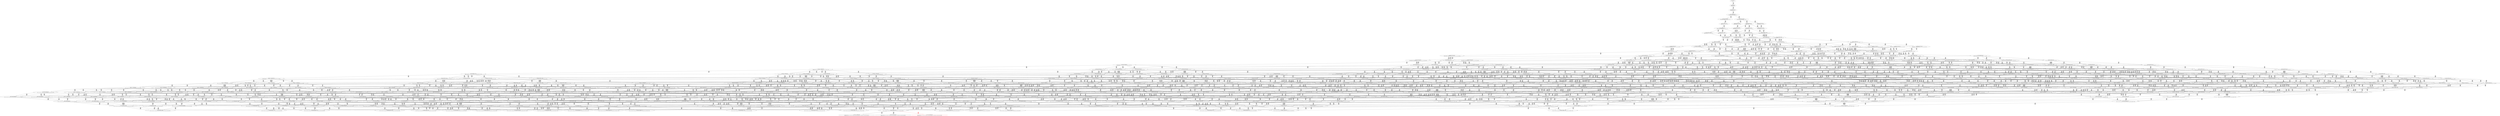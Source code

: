 digraph {
	S0[label="S0: [0, 0] [0, 0] \n{}{}"];
	S1[label="S1: [0, 0] [75, 94] \n{T0J0:75-94}{1}"];
	S2[label="S2: [75, 94] [133, 167] \n{T0J1:133-167}{1, 2}"];
	S3[label="S3: [84, 106] [133, 167] \n{T0J1:133-167, T0J2:84-106}{1, 2, 3}"];
	S4[label="S4: [133, 167] [148, 186] \n{T0J1:133-167, T0J3:148-186}{1, 2, 3, 4}"];
	S5[label="S5: [133, 167] [142, 178] \n{T0J1:133-167, T0J10:142-178}{1, 2, 3, 11}"];
	S6[label="S6: [148, 186] [153, 192] \n{T0J6:153-192}{1, 2, 3, 4, 7}"];
	S7[label="S7: [142, 178] [197, 247] \n{T0J3:197-247}{1, 2, 3, 4, 11}"];
	S8[label="S8: [148, 167] [223, 261] \n{T0J4:223-261}{1, 2, 3, 4, 5, 6}"];
	S9[label="S9: [148, 167] [168, 193] \n{T0J5:168-193}{1, 2, 3, 4, 5, 6}"];
	S10[label="S10: [153, 192] [219, 275] \n{T0J7:219-275}{1, 2, 3, 4, 7, 8}"];
	S11[label="S11: [162, 203] [197, 247] \n{T0J3:197-247, T0J6:162-203}{1, 2, 3, 4, 7, 11}"];
	S12[label="S12: [153, 192] [223, 280] \n{T0J4:223-280}{1, 2, 3, 4, 5, 6, 7}"];
	S13[label="S13: [153, 192] [168, 212] \n{T0J5:168-212}{1, 2, 3, 4, 5, 6, 7}"];
	S14[label="S14: [197, 265] [219, 292] \n{T0J7:219-292}{1, 2, 3, 4, 7, 8, 11}"];
	S15[label="S15: [219, 280] [224, 286] \n{T0J4:223-286, T0J7:219-281}{1, 2, 3, 4, 5, 6, 7, 8}"];
	S16[label="S16: [168, 218] [219, 281] \n{T0J7:219-281}{1, 2, 3, 4, 5, 6, 7, 8}"];
	S17[label="S17: [197, 203] [272, 297] \n{T0J4:272-297}{1, 2, 3, 4, 5, 6, 7, 11}"];
	S18[label="S18: [197, 203] [217, 229] \n{T0J5:217-229}{1, 2, 3, 4, 5, 6, 7, 11}"];
	S19[label="S19: [219, 292] [234, 293] \n{T0J11:234-293}{1, 2, 3, 4, 7, 8, 11, 12}"];
	S20[label="S20: [217, 292] [219, 359] \n{}{1, 2, 3, 4, 5, 6, 7, 8, 11}"];
	S21[label="S21: [219, 246] [230, 260] \n{T0J8:230-260}{1, 2, 3, 4, 7, 8, 9, 10, 11}"];
	S22[label="S22: [219, 246] [291, 337] \n{T0J9:291-337}{1, 2, 3, 4, 7, 8, 9, 10, 11}"];
	S23[label="S23: [234, 246] [254, 271] \n{T0J12:254-271}{1, 2, 3, 4, 7, 8, 11, 12, 13}"];
	S24[label="S24: [234, 293] [295, 342] \n{T0J14:295-342}{1, 2, 3, 4, 7, 8, 11, 12, 15}"];
	S25[label="S25: [224, 286] [230, 371] \n{}{1, 2, 3, 4, 5, 6, 7, 8, 9, 10}"];
	S26[label="S26: [219, 338] [239, 386] \n{}{1, 2, 3, 4, 5, 6, 7, 8, 11, 12}"];
	S27[label="S27: [230, 293] [234, 337] \n{}{1, 2, 3, 4, 7, 8, 9, 10, 11, 12}"];
	S28[label="S28: [223, 307] [235, 359] \n{T0J23:235-307}{1, 2, 3, 4, 5, 6, 7, 8, 11, 24}"];
	S29[label="S29: [254, 271] [270, 292] \n{T0J12:254-271, T0J13:270-292}{1, 2, 3, 4, 7, 8, 11, 12, 13, 14}"];
	S30[label="S30: [254, 271] [295, 342] \n{T0J12:254-271, T0J14:295-342}{1, 2, 3, 4, 7, 8, 11, 12, 13, 15}"];
	S31[label="S31: [259, 278] [295, 342] \n{T0J14:295-342, T0J18:259-278}{1, 2, 3, 4, 7, 8, 11, 12, 15, 19}"];
	S32[label="S32: [219, 359] [230, 383] \n{}{1, 2, 3, 4, 5, 6, 7, 8, 9, 10, 11}"];
	S33[label="S33: [239, 316] [254, 386] \n{T0J12:254-316}{1, 2, 3, 4, 5, 6, 7, 8, 11, 12, 13}"];
	S34[label="S34: [254, 271] [254, 273] \n{T0J5:254-273, T0J12:254-271}{1, 2, 3, 4, 5, 6, 7, 8, 11, 12, 13}"];
	S35[label="S35: [234, 271] [254, 337] \n{T0J12:254-271}{1, 2, 3, 4, 7, 8, 9, 10, 11, 12, 13}"];
	S36[label="S36: [254, 271] [306, 337] \n{T0J9:306-337, T0J12:254-271}{1, 2, 3, 4, 7, 8, 9, 10, 11, 12, 13}"];
	S37[label="S37: [239, 386] [295, 387] \n{T0J14:295-387}{1, 2, 3, 4, 5, 6, 7, 8, 11, 12, 15}"];
	S38[label="S38: [234, 337] [295, 342] \n{T0J14:295-342}{1, 2, 3, 4, 7, 8, 9, 10, 11, 12, 15}"];
	S39[label="S39: [295, 337] [306, 342] \n{T0J9:306-337, T0J14:295-342}{1, 2, 3, 4, 7, 8, 9, 10, 11, 12, 15}"];
	S40[label="S40: [235, 338] [239, 386] \n{}{1, 2, 3, 4, 5, 6, 7, 8, 11, 12, 24}"];
	S41[label="S41: [230, 386] [239, 429] \n{}{1, 2, 3, 4, 5, 6, 7, 8, 9, 10, 11, 12}"];
	S42[label="S42: [230, 374] [235, 398] \n{}{1, 2, 3, 4, 5, 6, 7, 8, 9, 10, 11, 24}"];
	S43[label="S43: [254, 337] [275, 386] \n{}{1, 2, 3, 4, 5, 6, 7, 8, 11, 12, 13, 14}"];
	S44[label="S44: [270, 292] [274, 297] \n{T0J5:274-297}{1, 2, 3, 4, 5, 6, 7, 8, 11, 12, 13, 14}"];
	S45[label="S45: [254, 386] [295, 387] \n{T0J14:295-387}{1, 2, 3, 4, 5, 6, 7, 8, 11, 12, 13, 15}"];
	S46[label="S46: [264, 342] [295, 387] \n{T0J14:295-387}{1, 2, 3, 4, 5, 6, 7, 8, 11, 12, 15, 19}"];
	S47[label="S47: [291, 383] [314, 387] \n{T0J24:314-387}{1, 2, 3, 4, 5, 6, 7, 8, 9, 10, 11, 25}"];
	S48[label="S48: [239, 316] [254, 386] \n{}{1, 2, 3, 4, 5, 6, 7, 8, 11, 12, 13, 24}"];
	S49[label="S49: [254, 292] [270, 337] \n{T0J12:254-271, T0J13:270-292}{1, 2, 3, 4, 7, 8, 9, 10, 11, 12, 13, 14}"];
	S50[label="S50: [254, 337] [295, 342] \n{T0J12:254-271, T0J14:295-342}{1, 2, 3, 4, 7, 8, 9, 10, 11, 12, 13, 15}"];
	S51[label="S51: [239, 386] [295, 387] \n{T0J14:295-387}{1, 2, 3, 4, 5, 6, 7, 8, 11, 12, 15, 24}"];
	S52[label="S52: [259, 278] [295, 342] \n{T0J14:295-342, T0J18:259-278}{1, 2, 3, 4, 7, 8, 9, 10, 11, 12, 15, 19}"];
	S53[label="S53: [239, 411] [254, 429] \n{}{1, 2, 3, 4, 5, 6, 7, 8, 9, 10, 11, 12, 13}"];
	S54[label="S54: [239, 429] [295, 482] \n{}{1, 2, 3, 4, 5, 6, 7, 8, 9, 10, 11, 12, 15}"];
	S55[label="S55: [235, 398] [242, 429] \n{}{1, 2, 3, 4, 5, 6, 7, 8, 9, 10, 11, 12, 24}"];
	S56[label="S56: [291, 387] [314, 430] \n{}{1, 2, 3, 4, 5, 6, 7, 8, 9, 10, 11, 12, 25}"];
	S57[label="S57: [291, 387] [314, 398] \n{}{1, 2, 3, 4, 5, 6, 7, 8, 9, 10, 11, 24, 25}"];
	S58[label="S58: [274, 386] [295, 387] \n{T0J14:295-387}{1, 2, 3, 4, 5, 6, 7, 8, 11, 12, 13, 14, 15}"];
	S59[label="S59: [254, 337] [275, 386] \n{}{1, 2, 3, 4, 5, 6, 7, 8, 11, 12, 13, 14, 24}"];
	S60[label="S60: [274, 335] [305, 386] \n{T0J25:305-335}{1, 2, 3, 4, 5, 6, 7, 8, 11, 12, 13, 14, 26}"];
	S61[label="S61: [279, 323] [295, 387] \n{T0J14:295-387}{1, 2, 3, 4, 5, 6, 7, 8, 11, 12, 13, 15, 19}"];
	S62[label="S62: [254, 386] [295, 387] \n{T0J14:295-387}{1, 2, 3, 4, 5, 6, 7, 8, 11, 12, 13, 15, 24}"];
	S63[label="S63: [295, 372] [328, 387] \n{T0J14:295-387, T0J19:328-372}{1, 2, 3, 4, 5, 6, 7, 8, 11, 12, 15, 19, 20}"];
	S64[label="S64: [264, 323] [295, 387] \n{T0J14:295-387}{1, 2, 3, 4, 5, 6, 7, 8, 11, 12, 15, 19, 24}"];
	S65[label="S65: [254, 429] [274, 457] \n{}{1, 2, 3, 4, 5, 6, 7, 8, 9, 10, 11, 12, 13, 14}"];
	S66[label="S66: [254, 454] [295, 507] \n{}{1, 2, 3, 4, 5, 6, 7, 8, 9, 10, 11, 12, 13, 15}"];
	S67[label="S67: [264, 461] [295, 482] \n{}{1, 2, 3, 4, 5, 6, 7, 8, 9, 10, 11, 12, 15, 19}"];
	S68[label="S68: [242, 423] [254, 429] \n{}{1, 2, 3, 4, 5, 6, 7, 8, 9, 10, 11, 12, 13, 24}"];
	S69[label="S69: [242, 429] [295, 494] \n{}{1, 2, 3, 4, 5, 6, 7, 8, 9, 10, 11, 12, 15, 24}"];
	S70[label="S70: [291, 412] [314, 430] \n{}{1, 2, 3, 4, 5, 6, 7, 8, 9, 10, 11, 12, 13, 25}"];
	S71[label="S71: [295, 439] [303, 482] \n{T0J15:303-439}{1, 2, 3, 4, 5, 6, 7, 8, 9, 10, 11, 12, 15, 16}"];
	S72[label="S72: [295, 430] [314, 483] \n{}{1, 2, 3, 4, 5, 6, 7, 8, 9, 10, 11, 12, 15, 25}"];
	S73[label="S73: [291, 398] [314, 434] \n{}{1, 2, 3, 4, 5, 6, 7, 8, 9, 10, 11, 12, 24, 25}"];
	S74[label="S74: [314, 398] [388, 451] \n{T0J28:388-451}{1, 2, 3, 4, 5, 6, 7, 8, 9, 10, 11, 24, 25, 29}"];
	S75[label="S75: [295, 337] [299, 387] \n{T0J14:295-387}{1, 2, 3, 4, 5, 6, 7, 8, 11, 12, 13, 14, 15, 19}"];
	S76[label="S76: [275, 386] [295, 387] \n{T0J14:295-387}{1, 2, 3, 4, 5, 6, 7, 8, 11, 12, 13, 14, 15, 24}"];
	S77[label="S77: [295, 386] [309, 387] \n{T0J14:295-387, T0J25:305-335}{1, 2, 3, 4, 5, 6, 7, 8, 11, 12, 13, 14, 15, 26}"];
	S78[label="S78: [275, 335] [305, 386] \n{T0J25:305-335}{1, 2, 3, 4, 5, 6, 7, 8, 11, 12, 13, 14, 24, 26}"];
	S79[label="S79: [295, 372] [343, 387] \n{T0J14:295-387, T0J19:343-372}{1, 2, 3, 4, 5, 6, 7, 8, 11, 12, 13, 15, 19, 20}"];
	S80[label="S80: [279, 323] [295, 387] \n{T0J14:295-387}{1, 2, 3, 4, 5, 6, 7, 8, 11, 12, 13, 15, 19, 24}"];
	S81[label="S81: [295, 372] [328, 387] \n{T0J14:295-387, T0J19:328-372}{1, 2, 3, 4, 5, 6, 7, 8, 11, 12, 15, 19, 20, 24}"];
	S82[label="S82: [274, 500] [295, 525] \n{}{1, 2, 3, 4, 5, 6, 7, 8, 9, 10, 11, 12, 13, 14, 15}"];
	S83[label="S83: [254, 429] [274, 469] \n{}{1, 2, 3, 4, 5, 6, 7, 8, 9, 10, 11, 12, 13, 14, 24}"];
	S84[label="S84: [274, 402] [305, 457] \n{}{1, 2, 3, 4, 5, 6, 7, 8, 9, 10, 11, 12, 13, 14, 26}"];
	S85[label="S85: [279, 482] [295, 507] \n{}{1, 2, 3, 4, 5, 6, 7, 8, 9, 10, 11, 12, 13, 15, 19}"];
	S86[label="S86: [254, 454] [295, 519] \n{}{1, 2, 3, 4, 5, 6, 7, 8, 9, 10, 11, 12, 13, 15, 24}"];
	S87[label="S87: [295, 482] [328, 514] \n{}{1, 2, 3, 4, 5, 6, 7, 8, 9, 10, 11, 12, 15, 19, 20}"];
	S88[label="S88: [267, 461] [295, 494] \n{}{1, 2, 3, 4, 5, 6, 7, 8, 9, 10, 11, 12, 15, 19, 24}"];
	S89[label="S89: [291, 430] [314, 458] \n{}{1, 2, 3, 4, 5, 6, 7, 8, 9, 10, 11, 12, 13, 14, 25}"];
	S90[label="S90: [295, 464] [303, 507] \n{}{1, 2, 3, 4, 5, 6, 7, 8, 9, 10, 11, 12, 13, 15, 16}"];
	S91[label="S91: [295, 455] [314, 508] \n{}{1, 2, 3, 4, 5, 6, 7, 8, 9, 10, 11, 12, 13, 15, 25}"];
	S92[label="S92: [295, 465] [303, 482] \n{}{1, 2, 3, 4, 5, 6, 7, 8, 9, 10, 11, 12, 15, 16, 19}"];
	S93[label="S93: [295, 462] [314, 483] \n{}{1, 2, 3, 4, 5, 6, 7, 8, 9, 10, 11, 12, 15, 19, 25}"];
	S94[label="S94: [291, 423] [314, 434] \n{}{1, 2, 3, 4, 5, 6, 7, 8, 9, 10, 11, 12, 13, 24, 25}"];
	S95[label="S95: [295, 439] [303, 494] \n{}{1, 2, 3, 4, 5, 6, 7, 8, 9, 10, 11, 12, 15, 16, 24}"];
	S96[label="S96: [295, 434] [314, 494] \n{}{1, 2, 3, 4, 5, 6, 7, 8, 9, 10, 11, 12, 15, 24, 25}"];
	S97[label="S97: [303, 482] [351, 504] \n{T0J16:351-504}{1, 2, 3, 4, 5, 6, 7, 8, 9, 10, 11, 12, 15, 16, 17}"];
	S98[label="S98: [303, 440] [314, 483] \n{}{1, 2, 3, 4, 5, 6, 7, 8, 9, 10, 11, 12, 15, 16, 25}"];
	S99[label="S99: [314, 445] [388, 451] \n{}{1, 2, 3, 4, 5, 6, 7, 8, 9, 10, 11, 12, 24, 25, 29}"];
	S100[label="S100: [295, 337] [300, 387] \n{T0J14:295-387}{1, 2, 3, 4, 5, 6, 7, 8, 11, 12, 13, 14, 15, 19, 24}"];
	S101[label="S101: [295, 386] [310, 387] \n{T0J14:295-387, T0J25:305-335}{1, 2, 3, 4, 5, 6, 7, 8, 11, 12, 13, 14, 15, 24, 26}"];
	S102[label="S102: [295, 372] [343, 387] \n{T0J14:295-387, T0J19:343-372}{1, 2, 3, 4, 5, 6, 7, 8, 11, 12, 13, 15, 19, 20, 24}"];
	S103[label="S103: [295, 525] [299, 532] \n{}{1, 2, 3, 4, 5, 6, 7, 8, 9, 10, 11, 12, 13, 14, 15, 19}"];
	S104[label="S104: [274, 500] [295, 525] \n{}{1, 2, 3, 4, 5, 6, 7, 8, 9, 10, 11, 12, 13, 14, 15, 24}"];
	S105[label="S105: [295, 457] [309, 525] \n{}{1, 2, 3, 4, 5, 6, 7, 8, 9, 10, 11, 12, 13, 14, 15, 26}"];
	S106[label="S106: [274, 402] [305, 469] \n{}{1, 2, 3, 4, 5, 6, 7, 8, 9, 10, 11, 12, 13, 14, 24, 26}"];
	S107[label="S107: [295, 507] [328, 525] \n{}{1, 2, 3, 4, 5, 6, 7, 8, 9, 10, 11, 12, 13, 15, 19, 20}"];
	S108[label="S108: [279, 486] [295, 519] \n{}{1, 2, 3, 4, 5, 6, 7, 8, 9, 10, 11, 12, 13, 15, 19, 24}"];
	S109[label="S109: [295, 494] [328, 525] \n{}{1, 2, 3, 4, 5, 6, 7, 8, 9, 10, 11, 12, 15, 19, 20, 24}"];
	S110[label="S110: [295, 510] [303, 525] \n{}{1, 2, 3, 4, 5, 6, 7, 8, 9, 10, 11, 12, 13, 14, 15, 16}"];
	S111[label="S111: [295, 501] [314, 526] \n{}{1, 2, 3, 4, 5, 6, 7, 8, 9, 10, 11, 12, 13, 14, 15, 25}"];
	S112[label="S112: [291, 434] [314, 469] \n{}{1, 2, 3, 4, 5, 6, 7, 8, 9, 10, 11, 12, 13, 14, 24, 25}"];
	S113[label="S113: [305, 402] [314, 458] \n{}{1, 2, 3, 4, 5, 6, 7, 8, 9, 10, 11, 12, 13, 14, 25, 26}"];
	S114[label="S114: [295, 482] [303, 507] \n{}{1, 2, 3, 4, 5, 6, 7, 8, 9, 10, 11, 12, 13, 15, 16, 19}"];
	S115[label="S115: [295, 483] [314, 508] \n{}{1, 2, 3, 4, 5, 6, 7, 8, 9, 10, 11, 12, 13, 15, 19, 25}"];
	S116[label="S116: [295, 464] [303, 519] \n{}{1, 2, 3, 4, 5, 6, 7, 8, 9, 10, 11, 12, 13, 15, 16, 24}"];
	S117[label="S117: [295, 459] [314, 519] \n{}{1, 2, 3, 4, 5, 6, 7, 8, 9, 10, 11, 12, 13, 15, 24, 25}"];
	S118[label="S118: [303, 482] [328, 525] \n{}{1, 2, 3, 4, 5, 6, 7, 8, 9, 10, 11, 12, 15, 16, 19, 20}"];
	S119[label="S119: [328, 514] [365, 532] \n{T0J20:365-532}{1, 2, 3, 4, 5, 6, 7, 8, 9, 10, 11, 12, 15, 19, 20, 21}"];
	S120[label="S120: [314, 483] [328, 525] \n{}{1, 2, 3, 4, 5, 6, 7, 8, 9, 10, 11, 12, 15, 19, 20, 25}"];
	S121[label="S121: [295, 471] [303, 494] \n{}{1, 2, 3, 4, 5, 6, 7, 8, 9, 10, 11, 12, 15, 16, 19, 24}"];
	S122[label="S122: [295, 473] [314, 494] \n{}{1, 2, 3, 4, 5, 6, 7, 8, 9, 10, 11, 12, 15, 19, 24, 25}"];
	S123[label="S123: [303, 507] [351, 515] \n{}{1, 2, 3, 4, 5, 6, 7, 8, 9, 10, 11, 12, 13, 15, 16, 17}"];
	S124[label="S124: [303, 465] [314, 508] \n{}{1, 2, 3, 4, 5, 6, 7, 8, 9, 10, 11, 12, 13, 15, 16, 25}"];
	S125[label="S125: [303, 482] [351, 515] \n{}{1, 2, 3, 4, 5, 6, 7, 8, 9, 10, 11, 12, 15, 16, 17, 19}"];
	S126[label="S126: [303, 472] [314, 483] \n{}{1, 2, 3, 4, 5, 6, 7, 8, 9, 10, 11, 12, 15, 16, 19, 25}"];
	S127[label="S127: [314, 451] [388, 470] \n{}{1, 2, 3, 4, 5, 6, 7, 8, 9, 10, 11, 12, 13, 24, 25, 29}"];
	S128[label="S128: [303, 494] [351, 510] \n{}{1, 2, 3, 4, 5, 6, 7, 8, 9, 10, 11, 12, 15, 16, 17, 24}"];
	S129[label="S129: [303, 444] [314, 494] \n{}{1, 2, 3, 4, 5, 6, 7, 8, 9, 10, 11, 12, 15, 16, 24, 25}"];
	S130[label="S130: [314, 451] [388, 540] \n{}{1, 2, 3, 4, 5, 6, 7, 8, 9, 10, 11, 12, 15, 24, 25, 29}"];
	S131[label="S131: [319, 464] [351, 504] \n{T0J17:319-464}{1, 2, 3, 4, 5, 6, 7, 8, 9, 10, 11, 12, 15, 16, 17, 18}"];
	S132[label="S132: [314, 483] [351, 511] \n{}{1, 2, 3, 4, 5, 6, 7, 8, 9, 10, 11, 12, 15, 16, 17, 25}"];
	S133[label="S133: [295, 532] [299, 541] \n{}{1, 2, 3, 4, 5, 6, 7, 8, 9, 10, 11, 12, 13, 14, 15, 19, 24}"];
	S134[label="S134: [295, 469] [309, 525] \n{}{1, 2, 3, 4, 5, 6, 7, 8, 9, 10, 11, 12, 13, 14, 15, 24, 26}"];
	S135[label="S135: [295, 519] [328, 525] \n{}{1, 2, 3, 4, 5, 6, 7, 8, 9, 10, 11, 12, 13, 15, 19, 20, 24}"];
	S136[label="S136: [299, 532] [303, 542] \n{}{1, 2, 3, 4, 5, 6, 7, 8, 9, 10, 11, 12, 13, 14, 15, 16, 19}"];
	S137[label="S137: [299, 532] [331, 606] \n{}{1, 2, 3, 4, 5, 6, 7, 8, 9, 10, 11, 12, 13, 14, 15, 19, 20}"];
	S138[label="S138: [299, 526] [318, 533] \n{}{1, 2, 3, 4, 5, 6, 7, 8, 9, 10, 11, 12, 13, 14, 15, 19, 25}"];
	S139[label="S139: [299, 489] [320, 532] \n{}{1, 2, 3, 4, 5, 6, 7, 8, 9, 10, 11, 12, 13, 14, 15, 19, 26}"];
	S140[label="S140: [295, 510] [303, 525] \n{}{1, 2, 3, 4, 5, 6, 7, 8, 9, 10, 11, 12, 13, 14, 15, 16, 24}"];
	S141[label="S141: [295, 505] [314, 530] \n{}{1, 2, 3, 4, 5, 6, 7, 8, 9, 10, 11, 12, 13, 14, 15, 24, 25}"];
	S142[label="S142: [303, 467] [309, 525] \n{}{1, 2, 3, 4, 5, 6, 7, 8, 9, 10, 11, 12, 13, 14, 15, 16, 26}"];
	S143[label="S143: [309, 458] [318, 526] \n{}{1, 2, 3, 4, 5, 6, 7, 8, 9, 10, 11, 12, 13, 14, 15, 25, 26}"];
	S144[label="S144: [305, 402] [314, 469] \n{}{1, 2, 3, 4, 5, 6, 7, 8, 9, 10, 11, 12, 13, 14, 24, 25, 26}"];
	S145[label="S145: [303, 507] [328, 525] \n{}{1, 2, 3, 4, 5, 6, 7, 8, 9, 10, 11, 12, 13, 15, 16, 19, 20}"];
	S146[label="S146: [328, 532] [365, 539] \n{}{1, 2, 3, 4, 5, 6, 7, 8, 9, 10, 11, 12, 13, 15, 19, 20, 21}"];
	S147[label="S147: [314, 508] [328, 525] \n{}{1, 2, 3, 4, 5, 6, 7, 8, 9, 10, 11, 12, 13, 15, 19, 20, 25}"];
	S148[label="S148: [295, 494] [303, 519] \n{}{1, 2, 3, 4, 5, 6, 7, 8, 9, 10, 11, 12, 13, 15, 16, 19, 24}"];
	S149[label="S149: [295, 494] [314, 519] \n{}{1, 2, 3, 4, 5, 6, 7, 8, 9, 10, 11, 12, 13, 15, 19, 24, 25}"];
	S150[label="S150: [303, 494] [328, 525] \n{}{1, 2, 3, 4, 5, 6, 7, 8, 9, 10, 11, 12, 15, 16, 19, 20, 24}"];
	S151[label="S151: [328, 525] [365, 532] \n{}{1, 2, 3, 4, 5, 6, 7, 8, 9, 10, 11, 12, 15, 19, 20, 21, 24}"];
	S152[label="S152: [314, 494] [328, 525] \n{}{1, 2, 3, 4, 5, 6, 7, 8, 9, 10, 11, 12, 15, 19, 20, 24, 25}"];
	S153[label="S153: [303, 525] [351, 581] \n{}{1, 2, 3, 4, 5, 6, 7, 8, 9, 10, 11, 12, 13, 14, 15, 16, 17}"];
	S154[label="S154: [303, 511] [314, 526] \n{}{1, 2, 3, 4, 5, 6, 7, 8, 9, 10, 11, 12, 13, 14, 15, 16, 25}"];
	S155[label="S155: [314, 470] [388, 497] \n{}{1, 2, 3, 4, 5, 6, 7, 8, 9, 10, 11, 12, 13, 14, 24, 25, 29}"];
	S156[label="S156: [303, 507] [351, 515] \n{}{1, 2, 3, 4, 5, 6, 7, 8, 9, 10, 11, 12, 13, 15, 16, 17, 19}"];
	S157[label="S157: [303, 483] [314, 508] \n{}{1, 2, 3, 4, 5, 6, 7, 8, 9, 10, 11, 12, 13, 15, 16, 19, 25}"];
	S158[label="S158: [303, 515] [351, 519] \n{}{1, 2, 3, 4, 5, 6, 7, 8, 9, 10, 11, 12, 13, 15, 16, 17, 24}"];
	S159[label="S159: [303, 469] [314, 519] \n{}{1, 2, 3, 4, 5, 6, 7, 8, 9, 10, 11, 12, 13, 15, 16, 24, 25}"];
	S160[label="S160: [314, 476] [388, 540] \n{}{1, 2, 3, 4, 5, 6, 7, 8, 9, 10, 11, 12, 13, 15, 24, 25, 29}"];
	S161[label="S161: [328, 515] [359, 525] \n{}{1, 2, 3, 4, 5, 6, 7, 8, 9, 10, 11, 12, 15, 16, 17, 19, 20}"];
	S162[label="S162: [328, 525] [365, 532] \n{}{1, 2, 3, 4, 5, 6, 7, 8, 9, 10, 11, 12, 15, 16, 19, 20, 21}"];
	S163[label="S163: [314, 483] [328, 525] \n{}{1, 2, 3, 4, 5, 6, 7, 8, 9, 10, 11, 12, 15, 16, 19, 20, 25}"];
	S164[label="S164: [351, 473] [365, 532] \n{T0J21:351-473}{1, 2, 3, 4, 5, 6, 7, 8, 9, 10, 11, 12, 15, 19, 20, 21, 22}"];
	S165[label="S165: [328, 525] [365, 532] \n{}{1, 2, 3, 4, 5, 6, 7, 8, 9, 10, 11, 12, 15, 19, 20, 21, 25}"];
	S166[label="S166: [303, 494] [351, 515] \n{}{1, 2, 3, 4, 5, 6, 7, 8, 9, 10, 11, 12, 15, 16, 17, 19, 24}"];
	S167[label="S167: [303, 476] [314, 494] \n{}{1, 2, 3, 4, 5, 6, 7, 8, 9, 10, 11, 12, 15, 16, 19, 24, 25}"];
	S168[label="S168: [314, 494] [388, 540] \n{}{1, 2, 3, 4, 5, 6, 7, 8, 9, 10, 11, 12, 15, 19, 24, 25, 29}"];
	S169[label="S169: [319, 489] [351, 515] \n{}{1, 2, 3, 4, 5, 6, 7, 8, 9, 10, 11, 12, 13, 15, 16, 17, 18}"];
	S170[label="S170: [314, 508] [351, 515] \n{}{1, 2, 3, 4, 5, 6, 7, 8, 9, 10, 11, 12, 13, 15, 16, 17, 25}"];
	S171[label="S171: [319, 476] [351, 515] \n{}{1, 2, 3, 4, 5, 6, 7, 8, 9, 10, 11, 12, 15, 16, 17, 18, 19}"];
	S172[label="S172: [314, 483] [351, 515] \n{}{1, 2, 3, 4, 5, 6, 7, 8, 9, 10, 11, 12, 15, 16, 17, 19, 25}"];
	S173[label="S173: [319, 464] [351, 510] \n{}{1, 2, 3, 4, 5, 6, 7, 8, 9, 10, 11, 12, 15, 16, 17, 18, 24}"];
	S174[label="S174: [314, 494] [351, 515] \n{}{1, 2, 3, 4, 5, 6, 7, 8, 9, 10, 11, 12, 15, 16, 17, 24, 25}"];
	S175[label="S175: [314, 454] [388, 540] \n{}{1, 2, 3, 4, 5, 6, 7, 8, 9, 10, 11, 12, 15, 16, 24, 25, 29}"];
	S176[label="S176: [330, 464] [351, 511] \n{}{1, 2, 3, 4, 5, 6, 7, 8, 9, 10, 11, 12, 15, 16, 17, 18, 25}"];
	S177[label="S177: [351, 378] [367, 504] \n{T0J26:367-378}{1, 2, 3, 4, 5, 6, 7, 8, 9, 10, 11, 12, 15, 16, 17, 18, 27}"];
	S178[label="S178: [299, 542] [303, 548] \n{}{1, 2, 3, 4, 5, 6, 7, 8, 9, 10, 11, 12, 13, 14, 15, 16, 19, 24}"];
	S179[label="S179: [299, 548] [331, 613] \n{}{1, 2, 3, 4, 5, 6, 7, 8, 9, 10, 11, 12, 13, 14, 15, 19, 20, 24}"];
	S180[label="S180: [299, 541] [318, 561] \n{}{1, 2, 3, 4, 5, 6, 7, 8, 9, 10, 11, 12, 13, 14, 15, 19, 24, 25}"];
	S181[label="S181: [299, 520] [320, 541] \n{}{1, 2, 3, 4, 5, 6, 7, 8, 9, 10, 11, 12, 13, 14, 15, 19, 24, 26}"];
	S182[label="S182: [303, 479] [309, 525] \n{}{1, 2, 3, 4, 5, 6, 7, 8, 9, 10, 11, 12, 13, 14, 15, 16, 24, 26}"];
	S183[label="S183: [309, 469] [318, 530] \n{}{1, 2, 3, 4, 5, 6, 7, 8, 9, 10, 11, 12, 13, 14, 15, 24, 25, 26}"];
	S184[label="S184: [303, 519] [328, 525] \n{}{1, 2, 3, 4, 5, 6, 7, 8, 9, 10, 11, 12, 13, 15, 16, 19, 20, 24}"];
	S185[label="S185: [328, 532] [365, 550] \n{}{1, 2, 3, 4, 5, 6, 7, 8, 9, 10, 11, 12, 13, 15, 19, 20, 21, 24}"];
	S186[label="S186: [314, 519] [328, 525] \n{}{1, 2, 3, 4, 5, 6, 7, 8, 9, 10, 11, 12, 13, 15, 19, 20, 24, 25}"];
	S187[label="S187: [303, 557] [351, 603] \n{}{1, 2, 3, 4, 5, 6, 7, 8, 9, 10, 11, 12, 13, 14, 15, 16, 17, 19}"];
	S188[label="S188: [303, 542] [331, 613] \n{}{1, 2, 3, 4, 5, 6, 7, 8, 9, 10, 11, 12, 13, 14, 15, 16, 19, 20}"];
	S189[label="S189: [303, 533] [318, 543] \n{}{1, 2, 3, 4, 5, 6, 7, 8, 9, 10, 11, 12, 13, 14, 15, 16, 19, 25}"];
	S190[label="S190: [303, 499] [320, 542] \n{}{1, 2, 3, 4, 5, 6, 7, 8, 9, 10, 11, 12, 13, 14, 15, 16, 19, 26}"];
	S191[label="S191: [331, 606] [365, 620] \n{}{1, 2, 3, 4, 5, 6, 7, 8, 9, 10, 11, 12, 13, 14, 15, 19, 20, 21}"];
	S192[label="S192: [318, 533] [331, 607] \n{}{1, 2, 3, 4, 5, 6, 7, 8, 9, 10, 11, 12, 13, 14, 15, 19, 20, 25}"];
	S193[label="S193: [320, 532] [334, 606] \n{}{1, 2, 3, 4, 5, 6, 7, 8, 9, 10, 11, 12, 13, 14, 15, 19, 20, 26}"];
	S194[label="S194: [318, 490] [322, 533] \n{}{1, 2, 3, 4, 5, 6, 7, 8, 9, 10, 11, 12, 13, 14, 15, 19, 25, 26}"];
	S195[label="S195: [303, 525] [351, 581] \n{}{1, 2, 3, 4, 5, 6, 7, 8, 9, 10, 11, 12, 13, 14, 15, 16, 17, 24}"];
	S196[label="S196: [303, 515] [314, 530] \n{}{1, 2, 3, 4, 5, 6, 7, 8, 9, 10, 11, 12, 13, 14, 15, 16, 24, 25}"];
	S197[label="S197: [314, 522] [388, 566] \n{}{1, 2, 3, 4, 5, 6, 7, 8, 9, 10, 11, 12, 13, 14, 15, 24, 25, 29}"];
	S198[label="S198: [309, 525] [351, 581] \n{}{1, 2, 3, 4, 5, 6, 7, 8, 9, 10, 11, 12, 13, 14, 15, 16, 17, 26}"];
	S199[label="S199: [309, 468] [318, 526] \n{}{1, 2, 3, 4, 5, 6, 7, 8, 9, 10, 11, 12, 13, 14, 15, 16, 25, 26}"];
	S200[label="S200: [314, 451] [388, 497] \n{}{1, 2, 3, 4, 5, 6, 7, 8, 9, 10, 11, 12, 13, 14, 24, 25, 26, 29}"];
	S201[label="S201: [328, 525] [359, 540] \n{}{1, 2, 3, 4, 5, 6, 7, 8, 9, 10, 11, 12, 13, 15, 16, 17, 19, 20}"];
	S202[label="S202: [328, 532] [365, 550] \n{}{1, 2, 3, 4, 5, 6, 7, 8, 9, 10, 11, 12, 13, 15, 16, 19, 20, 21}"];
	S203[label="S203: [314, 508] [328, 525] \n{}{1, 2, 3, 4, 5, 6, 7, 8, 9, 10, 11, 12, 13, 15, 16, 19, 20, 25}"];
	S204[label="S204: [351, 498] [365, 539] \n{}{1, 2, 3, 4, 5, 6, 7, 8, 9, 10, 11, 12, 13, 15, 19, 20, 21, 22}"];
	S205[label="S205: [328, 532] [365, 550] \n{}{1, 2, 3, 4, 5, 6, 7, 8, 9, 10, 11, 12, 13, 15, 19, 20, 21, 25}"];
	S206[label="S206: [303, 515] [351, 519] \n{}{1, 2, 3, 4, 5, 6, 7, 8, 9, 10, 11, 12, 13, 15, 16, 17, 19, 24}"];
	S207[label="S207: [303, 494] [314, 519] \n{}{1, 2, 3, 4, 5, 6, 7, 8, 9, 10, 11, 12, 13, 15, 16, 19, 24, 25}"];
	S208[label="S208: [314, 519] [388, 540] \n{}{1, 2, 3, 4, 5, 6, 7, 8, 9, 10, 11, 12, 13, 15, 19, 24, 25, 29}"];
	S209[label="S209: [328, 515] [359, 525] \n{}{1, 2, 3, 4, 5, 6, 7, 8, 9, 10, 11, 12, 15, 16, 17, 19, 20, 24}"];
	S210[label="S210: [328, 525] [365, 532] \n{}{1, 2, 3, 4, 5, 6, 7, 8, 9, 10, 11, 12, 15, 16, 19, 20, 21, 24}"];
	S211[label="S211: [314, 494] [328, 525] \n{}{1, 2, 3, 4, 5, 6, 7, 8, 9, 10, 11, 12, 15, 16, 19, 20, 24, 25}"];
	S212[label="S212: [351, 473] [365, 532] \n{}{1, 2, 3, 4, 5, 6, 7, 8, 9, 10, 11, 12, 15, 19, 20, 21, 22, 24}"];
	S213[label="S213: [328, 525] [365, 532] \n{}{1, 2, 3, 4, 5, 6, 7, 8, 9, 10, 11, 12, 15, 19, 20, 21, 24, 25}"];
	S214[label="S214: [328, 525] [388, 540] \n{}{1, 2, 3, 4, 5, 6, 7, 8, 9, 10, 11, 12, 15, 19, 20, 24, 25, 29}"];
	S215[label="S215: [319, 545] [351, 581] \n{}{1, 2, 3, 4, 5, 6, 7, 8, 9, 10, 11, 12, 13, 14, 15, 16, 17, 18}"];
	S216[label="S216: [314, 526] [351, 582] \n{}{1, 2, 3, 4, 5, 6, 7, 8, 9, 10, 11, 12, 13, 14, 15, 16, 17, 25}"];
	S217[label="S217: [319, 501] [351, 515] \n{}{1, 2, 3, 4, 5, 6, 7, 8, 9, 10, 11, 12, 13, 15, 16, 17, 18, 19}"];
	S218[label="S218: [314, 508] [351, 515] \n{}{1, 2, 3, 4, 5, 6, 7, 8, 9, 10, 11, 12, 13, 15, 16, 17, 19, 25}"];
	S219[label="S219: [319, 489] [351, 519] \n{}{1, 2, 3, 4, 5, 6, 7, 8, 9, 10, 11, 12, 13, 15, 16, 17, 18, 24}"];
	S220[label="S220: [314, 515] [351, 519] \n{}{1, 2, 3, 4, 5, 6, 7, 8, 9, 10, 11, 12, 13, 15, 16, 17, 24, 25}"];
	S221[label="S221: [314, 479] [388, 540] \n{}{1, 2, 3, 4, 5, 6, 7, 8, 9, 10, 11, 12, 13, 15, 16, 24, 25, 29}"];
	S222[label="S222: [344, 515] [359, 525] \n{}{1, 2, 3, 4, 5, 6, 7, 8, 9, 10, 11, 12, 15, 16, 17, 18, 19, 20}"];
	S223[label="S223: [359, 525] [384, 532] \n{}{1, 2, 3, 4, 5, 6, 7, 8, 9, 10, 11, 12, 15, 16, 17, 19, 20, 21}"];
	S224[label="S224: [328, 515] [359, 525] \n{}{1, 2, 3, 4, 5, 6, 7, 8, 9, 10, 11, 12, 15, 16, 17, 19, 20, 25}"];
	S225[label="S225: [351, 473] [365, 532] \n{}{1, 2, 3, 4, 5, 6, 7, 8, 9, 10, 11, 12, 15, 16, 19, 20, 21, 22}"];
	S226[label="S226: [328, 525] [365, 532] \n{}{1, 2, 3, 4, 5, 6, 7, 8, 9, 10, 11, 12, 15, 16, 19, 20, 21, 25}"];
	S227[label="S227: [365, 469] [371, 532] \n{T0J22:371-469}{1, 2, 3, 4, 5, 6, 7, 8, 9, 10, 11, 12, 15, 19, 20, 21, 22, 23}"];
	S228[label="S228: [351, 473] [365, 532] \n{}{1, 2, 3, 4, 5, 6, 7, 8, 9, 10, 11, 12, 15, 19, 20, 21, 22, 25}"];
	S229[label="S229: [319, 476] [351, 515] \n{}{1, 2, 3, 4, 5, 6, 7, 8, 9, 10, 11, 12, 15, 16, 17, 18, 19, 24}"];
	S230[label="S230: [314, 494] [351, 515] \n{}{1, 2, 3, 4, 5, 6, 7, 8, 9, 10, 11, 12, 15, 16, 17, 19, 24, 25}"];
	S231[label="S231: [314, 494] [388, 540] \n{}{1, 2, 3, 4, 5, 6, 7, 8, 9, 10, 11, 12, 15, 16, 19, 24, 25, 29}"];
	S232[label="S232: [330, 489] [351, 515] \n{}{1, 2, 3, 4, 5, 6, 7, 8, 9, 10, 11, 12, 13, 15, 16, 17, 18, 25}"];
	S233[label="S233: [351, 403] [367, 515] \n{}{1, 2, 3, 4, 5, 6, 7, 8, 9, 10, 11, 12, 13, 15, 16, 17, 18, 27}"];
	S234[label="S234: [330, 476] [351, 515] \n{}{1, 2, 3, 4, 5, 6, 7, 8, 9, 10, 11, 12, 15, 16, 17, 18, 19, 25}"];
	S235[label="S235: [351, 450] [367, 515] \n{}{1, 2, 3, 4, 5, 6, 7, 8, 9, 10, 11, 12, 15, 16, 17, 18, 19, 27}"];
	S236[label="S236: [330, 464] [351, 515] \n{}{1, 2, 3, 4, 5, 6, 7, 8, 9, 10, 11, 12, 15, 16, 17, 18, 24, 25}"];
	S237[label="S237: [351, 378] [367, 510] \n{T0J26:367-378}{1, 2, 3, 4, 5, 6, 7, 8, 9, 10, 11, 12, 15, 16, 17, 18, 24, 27}"];
	S238[label="S238: [351, 515] [388, 540] \n{}{1, 2, 3, 4, 5, 6, 7, 8, 9, 10, 11, 12, 15, 16, 17, 24, 25, 29}"];
	S239[label="S239: [351, 387] [367, 511] \n{T0J26:367-378}{1, 2, 3, 4, 5, 6, 7, 8, 9, 10, 11, 12, 15, 16, 17, 18, 25, 27}"];
	S240[label="S240: [303, 572] [351, 613] \n{}{1, 2, 3, 4, 5, 6, 7, 8, 9, 10, 11, 12, 13, 14, 15, 16, 17, 19, 24}"];
	S241[label="S241: [303, 558] [331, 623] \n{}{1, 2, 3, 4, 5, 6, 7, 8, 9, 10, 11, 12, 13, 14, 15, 16, 19, 20, 24}"];
	S242[label="S242: [303, 561] [318, 571] \n{}{1, 2, 3, 4, 5, 6, 7, 8, 9, 10, 11, 12, 13, 14, 15, 16, 19, 24, 25}"];
	S243[label="S243: [303, 530] [320, 548] \n{}{1, 2, 3, 4, 5, 6, 7, 8, 9, 10, 11, 12, 13, 14, 15, 16, 19, 24, 26}"];
	S244[label="S244: [331, 613] [365, 636] \n{}{1, 2, 3, 4, 5, 6, 7, 8, 9, 10, 11, 12, 13, 14, 15, 19, 20, 21, 24}"];
	S245[label="S245: [318, 577] [331, 638] \n{}{1, 2, 3, 4, 5, 6, 7, 8, 9, 10, 11, 12, 13, 14, 15, 19, 20, 24, 25}"];
	S246[label="S246: [320, 548] [334, 613] \n{}{1, 2, 3, 4, 5, 6, 7, 8, 9, 10, 11, 12, 13, 14, 15, 19, 20, 24, 26}"];
	S247[label="S247: [318, 561] [322, 600] \n{}{1, 2, 3, 4, 5, 6, 7, 8, 9, 10, 11, 12, 13, 14, 15, 19, 24, 25, 26}"];
	S248[label="S248: [318, 561] [388, 649] \n{}{1, 2, 3, 4, 5, 6, 7, 8, 9, 10, 11, 12, 13, 14, 15, 19, 24, 25, 29}"];
	S249[label="S249: [309, 525] [351, 581] \n{}{1, 2, 3, 4, 5, 6, 7, 8, 9, 10, 11, 12, 13, 14, 15, 16, 17, 24, 26}"];
	S250[label="S250: [309, 479] [318, 530] \n{}{1, 2, 3, 4, 5, 6, 7, 8, 9, 10, 11, 12, 13, 14, 15, 16, 24, 25, 26}"];
	S251[label="S251: [318, 497] [388, 566] \n{}{1, 2, 3, 4, 5, 6, 7, 8, 9, 10, 11, 12, 13, 14, 15, 24, 25, 26, 29}"];
	S252[label="S252: [328, 525] [359, 540] \n{}{1, 2, 3, 4, 5, 6, 7, 8, 9, 10, 11, 12, 13, 15, 16, 17, 19, 20, 24}"];
	S253[label="S253: [328, 532] [365, 550] \n{}{1, 2, 3, 4, 5, 6, 7, 8, 9, 10, 11, 12, 13, 15, 16, 19, 20, 21, 24}"];
	S254[label="S254: [314, 519] [328, 525] \n{}{1, 2, 3, 4, 5, 6, 7, 8, 9, 10, 11, 12, 13, 15, 16, 19, 20, 24, 25}"];
	S255[label="S255: [351, 498] [365, 550] \n{}{1, 2, 3, 4, 5, 6, 7, 8, 9, 10, 11, 12, 13, 15, 19, 20, 21, 22, 24}"];
	S256[label="S256: [328, 532] [365, 550] \n{}{1, 2, 3, 4, 5, 6, 7, 8, 9, 10, 11, 12, 13, 15, 19, 20, 21, 24, 25}"];
	S257[label="S257: [328, 540] [388, 550] \n{}{1, 2, 3, 4, 5, 6, 7, 8, 9, 10, 11, 12, 13, 15, 19, 20, 24, 25, 29}"];
	S258[label="S258: [319, 577] [351, 603] \n{}{1, 2, 3, 4, 5, 6, 7, 8, 9, 10, 11, 12, 13, 14, 15, 16, 17, 18, 19}"];
	S259[label="S259: [331, 613] [359, 638] \n{}{1, 2, 3, 4, 5, 6, 7, 8, 9, 10, 11, 12, 13, 14, 15, 16, 17, 19, 20}"];
	S260[label="S260: [318, 558] [351, 604] \n{}{1, 2, 3, 4, 5, 6, 7, 8, 9, 10, 11, 12, 13, 14, 15, 16, 17, 19, 25}"];
	S261[label="S261: [320, 557] [351, 603] \n{}{1, 2, 3, 4, 5, 6, 7, 8, 9, 10, 11, 12, 13, 14, 15, 16, 17, 19, 26}"];
	S262[label="S262: [331, 616] [365, 630] \n{}{1, 2, 3, 4, 5, 6, 7, 8, 9, 10, 11, 12, 13, 14, 15, 16, 19, 20, 21}"];
	S263[label="S263: [318, 543] [331, 614] \n{}{1, 2, 3, 4, 5, 6, 7, 8, 9, 10, 11, 12, 13, 14, 15, 16, 19, 20, 25}"];
	S264[label="S264: [320, 542] [334, 613] \n{}{1, 2, 3, 4, 5, 6, 7, 8, 9, 10, 11, 12, 13, 14, 15, 16, 19, 20, 26}"];
	S265[label="S265: [318, 500] [326, 543] \n{}{1, 2, 3, 4, 5, 6, 7, 8, 9, 10, 11, 12, 13, 14, 15, 16, 19, 25, 26}"];
	S266[label="S266: [354, 594] [365, 620] \n{}{1, 2, 3, 4, 5, 6, 7, 8, 9, 10, 11, 12, 13, 14, 15, 19, 20, 21, 22}"];
	S267[label="S267: [331, 607] [365, 621] \n{}{1, 2, 3, 4, 5, 6, 7, 8, 9, 10, 11, 12, 13, 14, 15, 19, 20, 21, 25}"];
	S268[label="S268: [334, 606] [366, 620] \n{}{1, 2, 3, 4, 5, 6, 7, 8, 9, 10, 11, 12, 13, 14, 15, 19, 20, 21, 26}"];
	S269[label="S269: [322, 533] [343, 607] \n{}{1, 2, 3, 4, 5, 6, 7, 8, 9, 10, 11, 12, 13, 14, 15, 19, 20, 25, 26}"];
	S270[label="S270: [319, 545] [351, 581] \n{}{1, 2, 3, 4, 5, 6, 7, 8, 9, 10, 11, 12, 13, 14, 15, 16, 17, 18, 24}"];
	S271[label="S271: [314, 530] [351, 586] \n{}{1, 2, 3, 4, 5, 6, 7, 8, 9, 10, 11, 12, 13, 14, 15, 16, 17, 24, 25}"];
	S272[label="S272: [314, 532] [388, 566] \n{}{1, 2, 3, 4, 5, 6, 7, 8, 9, 10, 11, 12, 13, 14, 15, 16, 24, 25, 29}"];
	S273[label="S273: [325, 545] [351, 581] \n{}{1, 2, 3, 4, 5, 6, 7, 8, 9, 10, 11, 12, 13, 14, 15, 16, 17, 18, 26}"];
	S274[label="S274: [318, 526] [351, 582] \n{}{1, 2, 3, 4, 5, 6, 7, 8, 9, 10, 11, 12, 13, 14, 15, 16, 17, 25, 26}"];
	S275[label="S275: [344, 525] [359, 540] \n{}{1, 2, 3, 4, 5, 6, 7, 8, 9, 10, 11, 12, 13, 15, 16, 17, 18, 19, 20}"];
	S276[label="S276: [359, 532] [384, 550] \n{}{1, 2, 3, 4, 5, 6, 7, 8, 9, 10, 11, 12, 13, 15, 16, 17, 19, 20, 21}"];
	S277[label="S277: [328, 525] [359, 540] \n{}{1, 2, 3, 4, 5, 6, 7, 8, 9, 10, 11, 12, 13, 15, 16, 17, 19, 20, 25}"];
	S278[label="S278: [351, 498] [365, 550] \n{}{1, 2, 3, 4, 5, 6, 7, 8, 9, 10, 11, 12, 13, 15, 16, 19, 20, 21, 22}"];
	S279[label="S279: [328, 532] [365, 550] \n{}{1, 2, 3, 4, 5, 6, 7, 8, 9, 10, 11, 12, 13, 15, 16, 19, 20, 21, 25}"];
	S280[label="S280: [365, 494] [371, 539] \n{}{1, 2, 3, 4, 5, 6, 7, 8, 9, 10, 11, 12, 13, 15, 19, 20, 21, 22, 23}"];
	S281[label="S281: [351, 498] [365, 550] \n{}{1, 2, 3, 4, 5, 6, 7, 8, 9, 10, 11, 12, 13, 15, 19, 20, 21, 22, 25}"];
	S282[label="S282: [319, 501] [351, 519] \n{}{1, 2, 3, 4, 5, 6, 7, 8, 9, 10, 11, 12, 13, 15, 16, 17, 18, 19, 24}"];
	S283[label="S283: [314, 515] [351, 519] \n{}{1, 2, 3, 4, 5, 6, 7, 8, 9, 10, 11, 12, 13, 15, 16, 17, 19, 24, 25}"];
	S284[label="S284: [314, 519] [388, 540] \n{}{1, 2, 3, 4, 5, 6, 7, 8, 9, 10, 11, 12, 13, 15, 16, 19, 24, 25, 29}"];
	S285[label="S285: [344, 515] [359, 525] \n{}{1, 2, 3, 4, 5, 6, 7, 8, 9, 10, 11, 12, 15, 16, 17, 18, 19, 20, 24}"];
	S286[label="S286: [359, 525] [384, 532] \n{}{1, 2, 3, 4, 5, 6, 7, 8, 9, 10, 11, 12, 15, 16, 17, 19, 20, 21, 24}"];
	S287[label="S287: [328, 515] [359, 525] \n{}{1, 2, 3, 4, 5, 6, 7, 8, 9, 10, 11, 12, 15, 16, 17, 19, 20, 24, 25}"];
	S288[label="S288: [351, 473] [365, 532] \n{}{1, 2, 3, 4, 5, 6, 7, 8, 9, 10, 11, 12, 15, 16, 19, 20, 21, 22, 24}"];
	S289[label="S289: [328, 525] [365, 532] \n{}{1, 2, 3, 4, 5, 6, 7, 8, 9, 10, 11, 12, 15, 16, 19, 20, 21, 24, 25}"];
	S290[label="S290: [328, 525] [388, 540] \n{}{1, 2, 3, 4, 5, 6, 7, 8, 9, 10, 11, 12, 15, 16, 19, 20, 24, 25, 29}"];
	S291[label="S291: [365, 469] [371, 532] \n{}{1, 2, 3, 4, 5, 6, 7, 8, 9, 10, 11, 12, 15, 19, 20, 21, 22, 23, 24}"];
	S292[label="S292: [351, 473] [365, 532] \n{}{1, 2, 3, 4, 5, 6, 7, 8, 9, 10, 11, 12, 15, 19, 20, 21, 22, 24, 25}"];
	S293[label="S293: [365, 532] [398, 540] \n{}{1, 2, 3, 4, 5, 6, 7, 8, 9, 10, 11, 12, 15, 19, 20, 21, 24, 25, 29}"];
	S294[label="S294: [330, 546] [351, 582] \n{}{1, 2, 3, 4, 5, 6, 7, 8, 9, 10, 11, 12, 13, 14, 15, 16, 17, 18, 25}"];
	S295[label="S295: [351, 449] [367, 581] \n{}{1, 2, 3, 4, 5, 6, 7, 8, 9, 10, 11, 12, 13, 14, 15, 16, 17, 18, 27}"];
	S296[label="S296: [330, 501] [351, 515] \n{}{1, 2, 3, 4, 5, 6, 7, 8, 9, 10, 11, 12, 13, 15, 16, 17, 18, 19, 25}"];
	S297[label="S297: [351, 475] [367, 515] \n{}{1, 2, 3, 4, 5, 6, 7, 8, 9, 10, 11, 12, 13, 15, 16, 17, 18, 19, 27}"];
	S298[label="S298: [330, 489] [351, 519] \n{}{1, 2, 3, 4, 5, 6, 7, 8, 9, 10, 11, 12, 13, 15, 16, 17, 18, 24, 25}"];
	S299[label="S299: [351, 403] [367, 519] \n{}{1, 2, 3, 4, 5, 6, 7, 8, 9, 10, 11, 12, 13, 15, 16, 17, 18, 24, 27}"];
	S300[label="S300: [351, 540] [388, 540] \n{}{1, 2, 3, 4, 5, 6, 7, 8, 9, 10, 11, 12, 13, 15, 16, 17, 24, 25, 29}"];
	S301[label="S301: [359, 525] [384, 532] \n{}{1, 2, 3, 4, 5, 6, 7, 8, 9, 10, 11, 12, 15, 16, 17, 18, 19, 20, 21}"];
	S302[label="S302: [344, 515] [359, 525] \n{}{1, 2, 3, 4, 5, 6, 7, 8, 9, 10, 11, 12, 15, 16, 17, 18, 19, 20, 25}"];
	S303[label="S303: [359, 515] [367, 525] \n{}{1, 2, 3, 4, 5, 6, 7, 8, 9, 10, 11, 12, 15, 16, 17, 18, 19, 20, 27}"];
	S304[label="S304: [365, 515] [384, 532] \n{}{1, 2, 3, 4, 5, 6, 7, 8, 9, 10, 11, 12, 15, 16, 17, 19, 20, 21, 22}"];
	S305[label="S305: [359, 525] [384, 532] \n{}{1, 2, 3, 4, 5, 6, 7, 8, 9, 10, 11, 12, 15, 16, 17, 19, 20, 21, 25}"];
	S306[label="S306: [365, 469] [371, 532] \n{}{1, 2, 3, 4, 5, 6, 7, 8, 9, 10, 11, 12, 15, 16, 19, 20, 21, 22, 23}"];
	S307[label="S307: [351, 473] [365, 532] \n{}{1, 2, 3, 4, 5, 6, 7, 8, 9, 10, 11, 12, 15, 16, 19, 20, 21, 22, 25}"];
	S308[label="S308: [365, 469] [371, 532] \n{}{1, 2, 3, 4, 5, 6, 7, 8, 9, 10, 11, 12, 15, 19, 20, 21, 22, 23, 25}"];
	S309[label="S309: [371, 449] [386, 532] \n{T0J27:386-449}{1, 2, 3, 4, 5, 6, 7, 8, 9, 10, 11, 12, 15, 19, 20, 21, 22, 23, 28}"];
	S310[label="S310: [330, 476] [351, 515] \n{}{1, 2, 3, 4, 5, 6, 7, 8, 9, 10, 11, 12, 15, 16, 17, 18, 19, 24, 25}"];
	S311[label="S311: [351, 464] [367, 515] \n{}{1, 2, 3, 4, 5, 6, 7, 8, 9, 10, 11, 12, 15, 16, 17, 18, 19, 24, 27}"];
	S312[label="S312: [351, 515] [388, 540] \n{}{1, 2, 3, 4, 5, 6, 7, 8, 9, 10, 11, 12, 15, 16, 17, 19, 24, 25, 29}"];
	S313[label="S313: [351, 412] [367, 515] \n{}{1, 2, 3, 4, 5, 6, 7, 8, 9, 10, 11, 12, 13, 15, 16, 17, 18, 25, 27}"];
	S314[label="S314: [351, 459] [367, 515] \n{}{1, 2, 3, 4, 5, 6, 7, 8, 9, 10, 11, 12, 15, 16, 17, 18, 19, 25, 27}"];
	S315[label="S315: [351, 387] [367, 515] \n{T0J26:367-378}{1, 2, 3, 4, 5, 6, 7, 8, 9, 10, 11, 12, 15, 16, 17, 18, 24, 25, 27}"];
	S316[label="S316: [351, 464] [388, 540] \n{}{1, 2, 3, 4, 5, 6, 7, 8, 9, 10, 11, 12, 15, 16, 17, 18, 24, 25, 29}"];
	S317[label="S317: [319, 592] [351, 613] \n{}{1, 2, 3, 4, 5, 6, 7, 8, 9, 10, 11, 12, 13, 14, 15, 16, 17, 18, 19, 24}"];
	S318[label="S318: [331, 623] [359, 646] \n{}{1, 2, 3, 4, 5, 6, 7, 8, 9, 10, 11, 12, 13, 14, 15, 16, 17, 19, 20, 24}"];
	S319[label="S319: [318, 594] [351, 637] \n{}{1, 2, 3, 4, 5, 6, 7, 8, 9, 10, 11, 12, 13, 14, 15, 16, 17, 19, 24, 25}"];
	S320[label="S320: [320, 573] [351, 613] \n{}{1, 2, 3, 4, 5, 6, 7, 8, 9, 10, 11, 12, 13, 14, 15, 16, 17, 19, 24, 26}"];
	S321[label="S321: [331, 623] [365, 646] \n{}{1, 2, 3, 4, 5, 6, 7, 8, 9, 10, 11, 12, 13, 14, 15, 16, 19, 20, 21, 24}"];
	S322[label="S322: [318, 587] [331, 646] \n{}{1, 2, 3, 4, 5, 6, 7, 8, 9, 10, 11, 12, 13, 14, 15, 16, 19, 20, 24, 25}"];
	S323[label="S323: [320, 558] [334, 623] \n{}{1, 2, 3, 4, 5, 6, 7, 8, 9, 10, 11, 12, 13, 14, 15, 16, 19, 20, 24, 26}"];
	S324[label="S324: [318, 576] [326, 609] \n{}{1, 2, 3, 4, 5, 6, 7, 8, 9, 10, 11, 12, 13, 14, 15, 16, 19, 24, 25, 26}"];
	S325[label="S325: [318, 576] [388, 658] \n{}{1, 2, 3, 4, 5, 6, 7, 8, 9, 10, 11, 12, 13, 14, 15, 16, 19, 24, 25, 29}"];
	S326[label="S326: [354, 594] [365, 636] \n{}{1, 2, 3, 4, 5, 6, 7, 8, 9, 10, 11, 12, 13, 14, 15, 19, 20, 21, 22, 24}"];
	S327[label="S327: [331, 638] [365, 653] \n{}{1, 2, 3, 4, 5, 6, 7, 8, 9, 10, 11, 12, 13, 14, 15, 19, 20, 21, 24, 25}"];
	S328[label="S328: [334, 613] [366, 636] \n{}{1, 2, 3, 4, 5, 6, 7, 8, 9, 10, 11, 12, 13, 14, 15, 19, 20, 21, 24, 26}"];
	S329[label="S329: [322, 609] [343, 646] \n{}{1, 2, 3, 4, 5, 6, 7, 8, 9, 10, 11, 12, 13, 14, 15, 19, 20, 24, 25, 26}"];
	S330[label="S330: [331, 646] [388, 658] \n{}{1, 2, 3, 4, 5, 6, 7, 8, 9, 10, 11, 12, 13, 14, 15, 19, 20, 24, 25, 29}"];
	S331[label="S331: [322, 609] [388, 658] \n{}{1, 2, 3, 4, 5, 6, 7, 8, 9, 10, 11, 12, 13, 14, 15, 19, 24, 25, 26, 29}"];
	S332[label="S332: [325, 545] [351, 581] \n{}{1, 2, 3, 4, 5, 6, 7, 8, 9, 10, 11, 12, 13, 14, 15, 16, 17, 18, 24, 26}"];
	S333[label="S333: [318, 530] [351, 586] \n{}{1, 2, 3, 4, 5, 6, 7, 8, 9, 10, 11, 12, 13, 14, 15, 16, 17, 24, 25, 26}"];
	S334[label="S334: [318, 507] [388, 566] \n{}{1, 2, 3, 4, 5, 6, 7, 8, 9, 10, 11, 12, 13, 14, 15, 16, 24, 25, 26, 29}"];
	S335[label="S335: [344, 525] [359, 540] \n{}{1, 2, 3, 4, 5, 6, 7, 8, 9, 10, 11, 12, 13, 15, 16, 17, 18, 19, 20, 24}"];
	S336[label="S336: [359, 532] [384, 550] \n{}{1, 2, 3, 4, 5, 6, 7, 8, 9, 10, 11, 12, 13, 15, 16, 17, 19, 20, 21, 24}"];
	S337[label="S337: [328, 525] [359, 540] \n{}{1, 2, 3, 4, 5, 6, 7, 8, 9, 10, 11, 12, 13, 15, 16, 17, 19, 20, 24, 25}"];
	S338[label="S338: [351, 498] [365, 550] \n{}{1, 2, 3, 4, 5, 6, 7, 8, 9, 10, 11, 12, 13, 15, 16, 19, 20, 21, 22, 24}"];
	S339[label="S339: [328, 532] [365, 550] \n{}{1, 2, 3, 4, 5, 6, 7, 8, 9, 10, 11, 12, 13, 15, 16, 19, 20, 21, 24, 25}"];
	S340[label="S340: [328, 540] [388, 550] \n{}{1, 2, 3, 4, 5, 6, 7, 8, 9, 10, 11, 12, 13, 15, 16, 19, 20, 24, 25, 29}"];
	S341[label="S341: [365, 494] [371, 550] \n{}{1, 2, 3, 4, 5, 6, 7, 8, 9, 10, 11, 12, 13, 15, 19, 20, 21, 22, 23, 24}"];
	S342[label="S342: [351, 498] [365, 550] \n{}{1, 2, 3, 4, 5, 6, 7, 8, 9, 10, 11, 12, 13, 15, 19, 20, 21, 22, 24, 25}"];
	S343[label="S343: [365, 540] [398, 557] \n{}{1, 2, 3, 4, 5, 6, 7, 8, 9, 10, 11, 12, 13, 15, 19, 20, 21, 24, 25, 29}"];
	S344[label="S344: [347, 633] [359, 658] \n{}{1, 2, 3, 4, 5, 6, 7, 8, 9, 10, 11, 12, 13, 14, 15, 16, 17, 18, 19, 20}"];
	S345[label="S345: [334, 578] [351, 604] \n{}{1, 2, 3, 4, 5, 6, 7, 8, 9, 10, 11, 12, 13, 14, 15, 16, 17, 18, 19, 25}"];
	S346[label="S346: [336, 577] [351, 603] \n{}{1, 2, 3, 4, 5, 6, 7, 8, 9, 10, 11, 12, 13, 14, 15, 16, 17, 18, 19, 26}"];
	S347[label="S347: [351, 515] [367, 603] \n{}{1, 2, 3, 4, 5, 6, 7, 8, 9, 10, 11, 12, 13, 14, 15, 16, 17, 18, 19, 27}"];
	S348[label="S348: [359, 638] [387, 687] \n{}{1, 2, 3, 4, 5, 6, 7, 8, 9, 10, 11, 12, 13, 14, 15, 16, 17, 19, 20, 21}"];
	S349[label="S349: [331, 614] [359, 639] \n{}{1, 2, 3, 4, 5, 6, 7, 8, 9, 10, 11, 12, 13, 14, 15, 16, 17, 19, 20, 25}"];
	S350[label="S350: [334, 613] [366, 638] \n{}{1, 2, 3, 4, 5, 6, 7, 8, 9, 10, 11, 12, 13, 14, 15, 16, 17, 19, 20, 26}"];
	S351[label="S351: [326, 558] [351, 604] \n{}{1, 2, 3, 4, 5, 6, 7, 8, 9, 10, 11, 12, 13, 14, 15, 16, 17, 19, 25, 26}"];
	S352[label="S352: [354, 604] [365, 630] \n{}{1, 2, 3, 4, 5, 6, 7, 8, 9, 10, 11, 12, 13, 14, 15, 16, 19, 20, 21, 22}"];
	S353[label="S353: [331, 617] [365, 631] \n{}{1, 2, 3, 4, 5, 6, 7, 8, 9, 10, 11, 12, 13, 14, 15, 16, 19, 20, 21, 25}"];
	S354[label="S354: [334, 616] [366, 630] \n{}{1, 2, 3, 4, 5, 6, 7, 8, 9, 10, 11, 12, 13, 14, 15, 16, 19, 20, 21, 26}"];
	S355[label="S355: [326, 543] [343, 614] \n{}{1, 2, 3, 4, 5, 6, 7, 8, 9, 10, 11, 12, 13, 14, 15, 16, 19, 20, 25, 26}"];
	S356[label="S356: [365, 590] [374, 620] \n{}{1, 2, 3, 4, 5, 6, 7, 8, 9, 10, 11, 12, 13, 14, 15, 19, 20, 21, 22, 23}"];
	S357[label="S357: [354, 594] [365, 621] \n{}{1, 2, 3, 4, 5, 6, 7, 8, 9, 10, 11, 12, 13, 14, 15, 19, 20, 21, 22, 25}"];
	S358[label="S358: [357, 594] [366, 620] \n{}{1, 2, 3, 4, 5, 6, 7, 8, 9, 10, 11, 12, 13, 14, 15, 19, 20, 21, 22, 26}"];
	S359[label="S359: [343, 607] [366, 621] \n{}{1, 2, 3, 4, 5, 6, 7, 8, 9, 10, 11, 12, 13, 14, 15, 19, 20, 21, 25, 26}"];
	S360[label="S360: [330, 550] [351, 586] \n{}{1, 2, 3, 4, 5, 6, 7, 8, 9, 10, 11, 12, 13, 14, 15, 16, 17, 18, 24, 25}"];
	S361[label="S361: [351, 449] [367, 581] \n{}{1, 2, 3, 4, 5, 6, 7, 8, 9, 10, 11, 12, 13, 14, 15, 16, 17, 18, 24, 27}"];
	S362[label="S362: [351, 566] [388, 603] \n{}{1, 2, 3, 4, 5, 6, 7, 8, 9, 10, 11, 12, 13, 14, 15, 16, 17, 24, 25, 29}"];
	S363[label="S363: [334, 546] [351, 582] \n{}{1, 2, 3, 4, 5, 6, 7, 8, 9, 10, 11, 12, 13, 14, 15, 16, 17, 18, 25, 26}"];
	S364[label="S364: [351, 402] [367, 581] \n{}{1, 2, 3, 4, 5, 6, 7, 8, 9, 10, 11, 12, 13, 14, 15, 16, 17, 18, 26, 27}"];
	S365[label="S365: [359, 532] [384, 550] \n{}{1, 2, 3, 4, 5, 6, 7, 8, 9, 10, 11, 12, 13, 15, 16, 17, 18, 19, 20, 21}"];
	S366[label="S366: [344, 525] [359, 540] \n{}{1, 2, 3, 4, 5, 6, 7, 8, 9, 10, 11, 12, 13, 15, 16, 17, 18, 19, 20, 25}"];
	S367[label="S367: [359, 525] [367, 540] \n{}{1, 2, 3, 4, 5, 6, 7, 8, 9, 10, 11, 12, 13, 15, 16, 17, 18, 19, 20, 27}"];
	S368[label="S368: [365, 532] [384, 550] \n{}{1, 2, 3, 4, 5, 6, 7, 8, 9, 10, 11, 12, 13, 15, 16, 17, 19, 20, 21, 22}"];
	S369[label="S369: [359, 532] [384, 550] \n{}{1, 2, 3, 4, 5, 6, 7, 8, 9, 10, 11, 12, 13, 15, 16, 17, 19, 20, 21, 25}"];
	S370[label="S370: [365, 494] [371, 550] \n{}{1, 2, 3, 4, 5, 6, 7, 8, 9, 10, 11, 12, 13, 15, 16, 19, 20, 21, 22, 23}"];
	S371[label="S371: [351, 498] [365, 550] \n{}{1, 2, 3, 4, 5, 6, 7, 8, 9, 10, 11, 12, 13, 15, 16, 19, 20, 21, 22, 25}"];
	S372[label="S372: [365, 494] [371, 550] \n{}{1, 2, 3, 4, 5, 6, 7, 8, 9, 10, 11, 12, 13, 15, 19, 20, 21, 22, 23, 25}"];
	S373[label="S373: [371, 474] [386, 539] \n{}{1, 2, 3, 4, 5, 6, 7, 8, 9, 10, 11, 12, 13, 15, 19, 20, 21, 22, 23, 28}"];
	S374[label="S374: [330, 501] [351, 519] \n{}{1, 2, 3, 4, 5, 6, 7, 8, 9, 10, 11, 12, 13, 15, 16, 17, 18, 19, 24, 25}"];
	S375[label="S375: [351, 489] [367, 519] \n{}{1, 2, 3, 4, 5, 6, 7, 8, 9, 10, 11, 12, 13, 15, 16, 17, 18, 19, 24, 27}"];
	S376[label="S376: [351, 540] [388, 540] \n{}{1, 2, 3, 4, 5, 6, 7, 8, 9, 10, 11, 12, 13, 15, 16, 17, 19, 24, 25, 29}"];
	S377[label="S377: [359, 525] [384, 532] \n{}{1, 2, 3, 4, 5, 6, 7, 8, 9, 10, 11, 12, 15, 16, 17, 18, 19, 20, 21, 24}"];
	S378[label="S378: [344, 515] [359, 525] \n{}{1, 2, 3, 4, 5, 6, 7, 8, 9, 10, 11, 12, 15, 16, 17, 18, 19, 20, 24, 25}"];
	S379[label="S379: [359, 515] [367, 525] \n{}{1, 2, 3, 4, 5, 6, 7, 8, 9, 10, 11, 12, 15, 16, 17, 18, 19, 20, 24, 27}"];
	S380[label="S380: [365, 515] [384, 532] \n{}{1, 2, 3, 4, 5, 6, 7, 8, 9, 10, 11, 12, 15, 16, 17, 19, 20, 21, 22, 24}"];
	S381[label="S381: [359, 525] [384, 532] \n{}{1, 2, 3, 4, 5, 6, 7, 8, 9, 10, 11, 12, 15, 16, 17, 19, 20, 21, 24, 25}"];
	S382[label="S382: [359, 525] [388, 540] \n{}{1, 2, 3, 4, 5, 6, 7, 8, 9, 10, 11, 12, 15, 16, 17, 19, 20, 24, 25, 29}"];
	S383[label="S383: [365, 469] [371, 532] \n{}{1, 2, 3, 4, 5, 6, 7, 8, 9, 10, 11, 12, 15, 16, 19, 20, 21, 22, 23, 24}"];
	S384[label="S384: [351, 473] [365, 532] \n{}{1, 2, 3, 4, 5, 6, 7, 8, 9, 10, 11, 12, 15, 16, 19, 20, 21, 22, 24, 25}"];
	S385[label="S385: [365, 532] [398, 540] \n{}{1, 2, 3, 4, 5, 6, 7, 8, 9, 10, 11, 12, 15, 16, 19, 20, 21, 24, 25, 29}"];
	S386[label="S386: [365, 473] [371, 532] \n{}{1, 2, 3, 4, 5, 6, 7, 8, 9, 10, 11, 12, 15, 19, 20, 21, 22, 23, 24, 25}"];
	S387[label="S387: [371, 463] [386, 532] \n{}{1, 2, 3, 4, 5, 6, 7, 8, 9, 10, 11, 12, 15, 19, 20, 21, 22, 23, 24, 28}"];
	S388[label="S388: [365, 532] [398, 540] \n{}{1, 2, 3, 4, 5, 6, 7, 8, 9, 10, 11, 12, 15, 19, 20, 21, 22, 24, 25, 29}"];
	S389[label="S389: [351, 458] [367, 582] \n{}{1, 2, 3, 4, 5, 6, 7, 8, 9, 10, 11, 12, 13, 14, 15, 16, 17, 18, 25, 27}"];
	S390[label="S390: [351, 484] [367, 515] \n{}{1, 2, 3, 4, 5, 6, 7, 8, 9, 10, 11, 12, 13, 15, 16, 17, 18, 19, 25, 27}"];
	S391[label="S391: [351, 412] [367, 519] \n{}{1, 2, 3, 4, 5, 6, 7, 8, 9, 10, 11, 12, 13, 15, 16, 17, 18, 24, 25, 27}"];
	S392[label="S392: [351, 489] [388, 540] \n{}{1, 2, 3, 4, 5, 6, 7, 8, 9, 10, 11, 12, 13, 15, 16, 17, 18, 24, 25, 29}"];
	S393[label="S393: [381, 473] [384, 532] \n{}{1, 2, 3, 4, 5, 6, 7, 8, 9, 10, 11, 12, 15, 16, 17, 18, 19, 20, 21, 22}"];
	S394[label="S394: [359, 525] [384, 532] \n{}{1, 2, 3, 4, 5, 6, 7, 8, 9, 10, 11, 12, 15, 16, 17, 18, 19, 20, 21, 25}"];
	S395[label="S395: [367, 525] [384, 532] \n{}{1, 2, 3, 4, 5, 6, 7, 8, 9, 10, 11, 12, 15, 16, 17, 18, 19, 20, 21, 27}"];
	S396[label="S396: [359, 515] [367, 525] \n{}{1, 2, 3, 4, 5, 6, 7, 8, 9, 10, 11, 12, 15, 16, 17, 18, 19, 20, 25, 27}"];
	S397[label="S397: [371, 515] [385, 532] \n{}{1, 2, 3, 4, 5, 6, 7, 8, 9, 10, 11, 12, 15, 16, 17, 19, 20, 21, 22, 23}"];
	S398[label="S398: [365, 515] [384, 532] \n{}{1, 2, 3, 4, 5, 6, 7, 8, 9, 10, 11, 12, 15, 16, 17, 19, 20, 21, 22, 25}"];
	S399[label="S399: [365, 469] [371, 532] \n{}{1, 2, 3, 4, 5, 6, 7, 8, 9, 10, 11, 12, 15, 16, 19, 20, 21, 22, 23, 25}"];
	S400[label="S400: [371, 454] [386, 532] \n{}{1, 2, 3, 4, 5, 6, 7, 8, 9, 10, 11, 12, 15, 16, 19, 20, 21, 22, 23, 28}"];
	S401[label="S401: [371, 459] [386, 532] \n{}{1, 2, 3, 4, 5, 6, 7, 8, 9, 10, 11, 12, 15, 19, 20, 21, 22, 23, 25, 28}"];
	S402[label="S402: [351, 473] [367, 515] \n{}{1, 2, 3, 4, 5, 6, 7, 8, 9, 10, 11, 12, 15, 16, 17, 18, 19, 24, 25, 27}"];
	S403[label="S403: [351, 515] [388, 540] \n{}{1, 2, 3, 4, 5, 6, 7, 8, 9, 10, 11, 12, 15, 16, 17, 18, 19, 24, 25, 29}"];
	S404[label="S404: [367, 451] [388, 540] \n{T0J26:367-378}{1, 2, 3, 4, 5, 6, 7, 8, 9, 10, 11, 12, 15, 16, 17, 18, 24, 25, 27, 29}"];
	S405[label="S405: [347, 643] [359, 673] \n{}{1, 2, 3, 4, 5, 6, 7, 8, 9, 10, 11, 12, 13, 14, 15, 16, 17, 18, 19, 20, 24}"];
	S406[label="S406: [334, 614] [351, 637] \n{}{1, 2, 3, 4, 5, 6, 7, 8, 9, 10, 11, 12, 13, 14, 15, 16, 17, 18, 19, 24, 25}"];
	S407[label="S407: [336, 593] [351, 613] \n{}{1, 2, 3, 4, 5, 6, 7, 8, 9, 10, 11, 12, 13, 14, 15, 16, 17, 18, 19, 24, 26}"];
	S408[label="S408: [351, 531] [367, 613] \n{}{1, 2, 3, 4, 5, 6, 7, 8, 9, 10, 11, 12, 13, 14, 15, 16, 17, 18, 19, 24, 27}"];
	S409[label="S409: [359, 646] [387, 694] \n{}{1, 2, 3, 4, 5, 6, 7, 8, 9, 10, 11, 12, 13, 14, 15, 16, 17, 19, 20, 21, 24}"];
	S410[label="S410: [331, 646] [359, 658] \n{}{1, 2, 3, 4, 5, 6, 7, 8, 9, 10, 11, 12, 13, 14, 15, 16, 17, 19, 20, 24, 25}"];
	S411[label="S411: [334, 623] [366, 646] \n{}{1, 2, 3, 4, 5, 6, 7, 8, 9, 10, 11, 12, 13, 14, 15, 16, 17, 19, 20, 24, 26}"];
	S412[label="S412: [326, 609] [351, 647] \n{}{1, 2, 3, 4, 5, 6, 7, 8, 9, 10, 11, 12, 13, 14, 15, 16, 17, 19, 24, 25, 26}"];
	S413[label="S413: [351, 647] [388, 658] \n{}{1, 2, 3, 4, 5, 6, 7, 8, 9, 10, 11, 12, 13, 14, 15, 16, 17, 19, 24, 25, 29}"];
	S414[label="S414: [354, 604] [365, 646] \n{}{1, 2, 3, 4, 5, 6, 7, 8, 9, 10, 11, 12, 13, 14, 15, 16, 19, 20, 21, 22, 24}"];
	S415[label="S415: [331, 648] [365, 653] \n{}{1, 2, 3, 4, 5, 6, 7, 8, 9, 10, 11, 12, 13, 14, 15, 16, 19, 20, 21, 24, 25}"];
	S416[label="S416: [334, 623] [366, 646] \n{}{1, 2, 3, 4, 5, 6, 7, 8, 9, 10, 11, 12, 13, 14, 15, 16, 19, 20, 21, 24, 26}"];
	S417[label="S417: [326, 619] [343, 646] \n{}{1, 2, 3, 4, 5, 6, 7, 8, 9, 10, 11, 12, 13, 14, 15, 16, 19, 20, 24, 25, 26}"];
	S418[label="S418: [331, 656] [388, 658] \n{}{1, 2, 3, 4, 5, 6, 7, 8, 9, 10, 11, 12, 13, 14, 15, 16, 19, 20, 24, 25, 29}"];
	S419[label="S419: [326, 619] [388, 658] \n{}{1, 2, 3, 4, 5, 6, 7, 8, 9, 10, 11, 12, 13, 14, 15, 16, 19, 24, 25, 26, 29}"];
	S420[label="S420: [365, 590] [374, 636] \n{}{1, 2, 3, 4, 5, 6, 7, 8, 9, 10, 11, 12, 13, 14, 15, 19, 20, 21, 22, 23, 24}"];
	S421[label="S421: [354, 594] [365, 653] \n{}{1, 2, 3, 4, 5, 6, 7, 8, 9, 10, 11, 12, 13, 14, 15, 19, 20, 21, 22, 24, 25}"];
	S422[label="S422: [357, 594] [366, 636] \n{}{1, 2, 3, 4, 5, 6, 7, 8, 9, 10, 11, 12, 13, 14, 15, 19, 20, 21, 22, 24, 26}"];
	S423[label="S423: [343, 646] [366, 653] \n{}{1, 2, 3, 4, 5, 6, 7, 8, 9, 10, 11, 12, 13, 14, 15, 19, 20, 21, 24, 25, 26}"];
	S424[label="S424: [365, 653] [401, 658] \n{}{1, 2, 3, 4, 5, 6, 7, 8, 9, 10, 11, 12, 13, 14, 15, 19, 20, 21, 24, 25, 29}"];
	S425[label="S425: [343, 646] [388, 658] \n{}{1, 2, 3, 4, 5, 6, 7, 8, 9, 10, 11, 12, 13, 14, 15, 19, 20, 24, 25, 26, 29}"];
	S426[label="S426: [334, 550] [351, 586] \n{}{1, 2, 3, 4, 5, 6, 7, 8, 9, 10, 11, 12, 13, 14, 15, 16, 17, 18, 24, 25, 26}"];
	S427[label="S427: [351, 402] [367, 581] \n{}{1, 2, 3, 4, 5, 6, 7, 8, 9, 10, 11, 12, 13, 14, 15, 16, 17, 18, 24, 26, 27}"];
	S428[label="S428: [351, 566] [388, 603] \n{}{1, 2, 3, 4, 5, 6, 7, 8, 9, 10, 11, 12, 13, 14, 15, 16, 17, 24, 25, 26, 29}"];
	S429[label="S429: [359, 532] [384, 550] \n{}{1, 2, 3, 4, 5, 6, 7, 8, 9, 10, 11, 12, 13, 15, 16, 17, 18, 19, 20, 21, 24}"];
	S430[label="S430: [344, 525] [359, 540] \n{}{1, 2, 3, 4, 5, 6, 7, 8, 9, 10, 11, 12, 13, 15, 16, 17, 18, 19, 20, 24, 25}"];
	S431[label="S431: [359, 525] [367, 540] \n{}{1, 2, 3, 4, 5, 6, 7, 8, 9, 10, 11, 12, 13, 15, 16, 17, 18, 19, 20, 24, 27}"];
	S432[label="S432: [365, 532] [384, 550] \n{}{1, 2, 3, 4, 5, 6, 7, 8, 9, 10, 11, 12, 13, 15, 16, 17, 19, 20, 21, 22, 24}"];
	S433[label="S433: [359, 532] [384, 550] \n{}{1, 2, 3, 4, 5, 6, 7, 8, 9, 10, 11, 12, 13, 15, 16, 17, 19, 20, 21, 24, 25}"];
	S434[label="S434: [359, 540] [388, 550] \n{}{1, 2, 3, 4, 5, 6, 7, 8, 9, 10, 11, 12, 13, 15, 16, 17, 19, 20, 24, 25, 29}"];
	S435[label="S435: [365, 494] [371, 550] \n{}{1, 2, 3, 4, 5, 6, 7, 8, 9, 10, 11, 12, 13, 15, 16, 19, 20, 21, 22, 23, 24}"];
	S436[label="S436: [351, 498] [365, 550] \n{}{1, 2, 3, 4, 5, 6, 7, 8, 9, 10, 11, 12, 13, 15, 16, 19, 20, 21, 22, 24, 25}"];
	S437[label="S437: [365, 540] [398, 557] \n{}{1, 2, 3, 4, 5, 6, 7, 8, 9, 10, 11, 12, 13, 15, 16, 19, 20, 21, 24, 25, 29}"];
	S438[label="S438: [365, 498] [371, 550] \n{}{1, 2, 3, 4, 5, 6, 7, 8, 9, 10, 11, 12, 13, 15, 19, 20, 21, 22, 23, 24, 25}"];
	S439[label="S439: [371, 488] [386, 550] \n{}{1, 2, 3, 4, 5, 6, 7, 8, 9, 10, 11, 12, 13, 15, 19, 20, 21, 22, 23, 24, 28}"];
	S440[label="S440: [365, 540] [398, 557] \n{}{1, 2, 3, 4, 5, 6, 7, 8, 9, 10, 11, 12, 13, 15, 19, 20, 21, 22, 24, 25, 29}"];
	S441[label="S441: [359, 658] [387, 721] \n{}{1, 2, 3, 4, 5, 6, 7, 8, 9, 10, 11, 12, 13, 14, 15, 16, 17, 18, 19, 20, 21}"];
	S442[label="S442: [347, 634] [359, 659] \n{}{1, 2, 3, 4, 5, 6, 7, 8, 9, 10, 11, 12, 13, 14, 15, 16, 17, 18, 19, 20, 25}"];
	S443[label="S443: [350, 633] [366, 658] \n{}{1, 2, 3, 4, 5, 6, 7, 8, 9, 10, 11, 12, 13, 14, 15, 16, 17, 18, 19, 20, 26}"];
	S444[label="S444: [359, 596] [367, 658] \n{}{1, 2, 3, 4, 5, 6, 7, 8, 9, 10, 11, 12, 13, 14, 15, 16, 17, 18, 19, 20, 27}"];
	S445[label="S445: [342, 578] [351, 604] \n{}{1, 2, 3, 4, 5, 6, 7, 8, 9, 10, 11, 12, 13, 14, 15, 16, 17, 18, 19, 25, 26}"];
	S446[label="S446: [351, 515] [367, 604] \n{}{1, 2, 3, 4, 5, 6, 7, 8, 9, 10, 11, 12, 13, 14, 15, 16, 17, 18, 19, 25, 27}"];
	S447[label="S447: [351, 474] [367, 603] \n{}{1, 2, 3, 4, 5, 6, 7, 8, 9, 10, 11, 12, 13, 14, 15, 16, 17, 18, 19, 26, 27}"];
	S448[label="S448: [365, 630] [387, 687] \n{}{1, 2, 3, 4, 5, 6, 7, 8, 9, 10, 11, 12, 13, 14, 15, 16, 17, 19, 20, 21, 22}"];
	S449[label="S449: [359, 639] [387, 688] \n{}{1, 2, 3, 4, 5, 6, 7, 8, 9, 10, 11, 12, 13, 14, 15, 16, 17, 19, 20, 21, 25}"];
	S450[label="S450: [366, 638] [390, 687] \n{}{1, 2, 3, 4, 5, 6, 7, 8, 9, 10, 11, 12, 13, 14, 15, 16, 17, 19, 20, 21, 26}"];
	S451[label="S451: [343, 614] [366, 639] \n{}{1, 2, 3, 4, 5, 6, 7, 8, 9, 10, 11, 12, 13, 14, 15, 16, 17, 19, 20, 25, 26}"];
	S452[label="S452: [365, 600] [374, 630] \n{}{1, 2, 3, 4, 5, 6, 7, 8, 9, 10, 11, 12, 13, 14, 15, 16, 19, 20, 21, 22, 23}"];
	S453[label="S453: [354, 604] [365, 631] \n{}{1, 2, 3, 4, 5, 6, 7, 8, 9, 10, 11, 12, 13, 14, 15, 16, 19, 20, 21, 22, 25}"];
	S454[label="S454: [357, 604] [366, 630] \n{}{1, 2, 3, 4, 5, 6, 7, 8, 9, 10, 11, 12, 13, 14, 15, 16, 19, 20, 21, 22, 26}"];
	S455[label="S455: [343, 617] [366, 631] \n{}{1, 2, 3, 4, 5, 6, 7, 8, 9, 10, 11, 12, 13, 14, 15, 16, 19, 20, 21, 25, 26}"];
	S456[label="S456: [365, 590] [374, 621] \n{}{1, 2, 3, 4, 5, 6, 7, 8, 9, 10, 11, 12, 13, 14, 15, 19, 20, 21, 22, 23, 25}"];
	S457[label="S457: [366, 590] [377, 620] \n{}{1, 2, 3, 4, 5, 6, 7, 8, 9, 10, 11, 12, 13, 14, 15, 19, 20, 21, 22, 23, 26}"];
	S458[label="S458: [374, 520] [386, 620] \n{}{1, 2, 3, 4, 5, 6, 7, 8, 9, 10, 11, 12, 13, 14, 15, 19, 20, 21, 22, 23, 28}"];
	S459[label="S459: [365, 594] [366, 621] \n{}{1, 2, 3, 4, 5, 6, 7, 8, 9, 10, 11, 12, 13, 14, 15, 19, 20, 21, 22, 25, 26}"];
	S460[label="S460: [351, 458] [367, 586] \n{}{1, 2, 3, 4, 5, 6, 7, 8, 9, 10, 11, 12, 13, 14, 15, 16, 17, 18, 24, 25, 27}"];
	S461[label="S461: [351, 586] [388, 603] \n{}{1, 2, 3, 4, 5, 6, 7, 8, 9, 10, 11, 12, 13, 14, 15, 16, 17, 18, 24, 25, 29}"];
	S462[label="S462: [351, 402] [367, 582] \n{}{1, 2, 3, 4, 5, 6, 7, 8, 9, 10, 11, 12, 13, 14, 15, 16, 17, 18, 25, 26, 27}"];
	S463[label="S463: [381, 498] [384, 550] \n{}{1, 2, 3, 4, 5, 6, 7, 8, 9, 10, 11, 12, 13, 15, 16, 17, 18, 19, 20, 21, 22}"];
	S464[label="S464: [359, 532] [384, 550] \n{}{1, 2, 3, 4, 5, 6, 7, 8, 9, 10, 11, 12, 13, 15, 16, 17, 18, 19, 20, 21, 25}"];
	S465[label="S465: [367, 532] [384, 550] \n{}{1, 2, 3, 4, 5, 6, 7, 8, 9, 10, 11, 12, 13, 15, 16, 17, 18, 19, 20, 21, 27}"];
	S466[label="S466: [359, 525] [367, 540] \n{}{1, 2, 3, 4, 5, 6, 7, 8, 9, 10, 11, 12, 13, 15, 16, 17, 18, 19, 20, 25, 27}"];
	S467[label="S467: [371, 532] [385, 550] \n{}{1, 2, 3, 4, 5, 6, 7, 8, 9, 10, 11, 12, 13, 15, 16, 17, 19, 20, 21, 22, 23}"];
	S468[label="S468: [365, 532] [384, 550] \n{}{1, 2, 3, 4, 5, 6, 7, 8, 9, 10, 11, 12, 13, 15, 16, 17, 19, 20, 21, 22, 25}"];
	S469[label="S469: [365, 494] [371, 550] \n{}{1, 2, 3, 4, 5, 6, 7, 8, 9, 10, 11, 12, 13, 15, 16, 19, 20, 21, 22, 23, 25}"];
	S470[label="S470: [371, 479] [386, 550] \n{}{1, 2, 3, 4, 5, 6, 7, 8, 9, 10, 11, 12, 13, 15, 16, 19, 20, 21, 22, 23, 28}"];
	S471[label="S471: [371, 484] [386, 550] \n{}{1, 2, 3, 4, 5, 6, 7, 8, 9, 10, 11, 12, 13, 15, 19, 20, 21, 22, 23, 25, 28}"];
	S472[label="S472: [351, 498] [367, 519] \n{}{1, 2, 3, 4, 5, 6, 7, 8, 9, 10, 11, 12, 13, 15, 16, 17, 18, 19, 24, 25, 27}"];
	S473[label="S473: [351, 540] [388, 540] \n{}{1, 2, 3, 4, 5, 6, 7, 8, 9, 10, 11, 12, 13, 15, 16, 17, 18, 19, 24, 25, 29}"];
	S474[label="S474: [381, 473] [384, 532] \n{}{1, 2, 3, 4, 5, 6, 7, 8, 9, 10, 11, 12, 15, 16, 17, 18, 19, 20, 21, 22, 24}"];
	S475[label="S475: [359, 525] [384, 532] \n{}{1, 2, 3, 4, 5, 6, 7, 8, 9, 10, 11, 12, 15, 16, 17, 18, 19, 20, 21, 24, 25}"];
	S476[label="S476: [367, 525] [384, 532] \n{}{1, 2, 3, 4, 5, 6, 7, 8, 9, 10, 11, 12, 15, 16, 17, 18, 19, 20, 21, 24, 27}"];
	S477[label="S477: [359, 515] [367, 525] \n{}{1, 2, 3, 4, 5, 6, 7, 8, 9, 10, 11, 12, 15, 16, 17, 18, 19, 20, 24, 25, 27}"];
	S478[label="S478: [359, 525] [388, 540] \n{}{1, 2, 3, 4, 5, 6, 7, 8, 9, 10, 11, 12, 15, 16, 17, 18, 19, 20, 24, 25, 29}"];
	S479[label="S479: [371, 515] [385, 532] \n{}{1, 2, 3, 4, 5, 6, 7, 8, 9, 10, 11, 12, 15, 16, 17, 19, 20, 21, 22, 23, 24}"];
	S480[label="S480: [365, 515] [384, 532] \n{}{1, 2, 3, 4, 5, 6, 7, 8, 9, 10, 11, 12, 15, 16, 17, 19, 20, 21, 22, 24, 25}"];
	S481[label="S481: [384, 532] [421, 540] \n{}{1, 2, 3, 4, 5, 6, 7, 8, 9, 10, 11, 12, 15, 16, 17, 19, 20, 21, 24, 25, 29}"];
	S482[label="S482: [365, 473] [371, 532] \n{}{1, 2, 3, 4, 5, 6, 7, 8, 9, 10, 11, 12, 15, 16, 19, 20, 21, 22, 23, 24, 25}"];
	S483[label="S483: [371, 463] [386, 532] \n{}{1, 2, 3, 4, 5, 6, 7, 8, 9, 10, 11, 12, 15, 16, 19, 20, 21, 22, 23, 24, 28}"];
	S484[label="S484: [365, 532] [398, 540] \n{}{1, 2, 3, 4, 5, 6, 7, 8, 9, 10, 11, 12, 15, 16, 19, 20, 21, 22, 24, 25, 29}"];
	S485[label="S485: [371, 473] [386, 532] \n{}{1, 2, 3, 4, 5, 6, 7, 8, 9, 10, 11, 12, 15, 19, 20, 21, 22, 23, 24, 25, 28}"];
	S486[label="S486: [371, 532] [398, 540] \n{}{1, 2, 3, 4, 5, 6, 7, 8, 9, 10, 11, 12, 15, 19, 20, 21, 22, 23, 24, 25, 29}"];
	S487[label="S487: [367, 476] [388, 540] \n{}{1, 2, 3, 4, 5, 6, 7, 8, 9, 10, 11, 12, 13, 15, 16, 17, 18, 24, 25, 27, 29}"];
	S488[label="S488: [384, 469] [387, 532] \n{}{1, 2, 3, 4, 5, 6, 7, 8, 9, 10, 11, 12, 15, 16, 17, 18, 19, 20, 21, 22, 23}"];
	S489[label="S489: [381, 473] [384, 532] \n{}{1, 2, 3, 4, 5, 6, 7, 8, 9, 10, 11, 12, 15, 16, 17, 18, 19, 20, 21, 22, 25}"];
	S490[label="S490: [384, 473] [390, 532] \n{}{1, 2, 3, 4, 5, 6, 7, 8, 9, 10, 11, 12, 15, 16, 17, 18, 19, 20, 21, 22, 27}"];
	S491[label="S491: [367, 525] [384, 532] \n{}{1, 2, 3, 4, 5, 6, 7, 8, 9, 10, 11, 12, 15, 16, 17, 18, 19, 20, 21, 25, 27}"];
	S492[label="S492: [371, 515] [385, 532] \n{}{1, 2, 3, 4, 5, 6, 7, 8, 9, 10, 11, 12, 15, 16, 17, 19, 20, 21, 22, 23, 25}"];
	S493[label="S493: [385, 515] [386, 532] \n{}{1, 2, 3, 4, 5, 6, 7, 8, 9, 10, 11, 12, 15, 16, 17, 19, 20, 21, 22, 23, 28}"];
	S494[label="S494: [371, 459] [386, 532] \n{}{1, 2, 3, 4, 5, 6, 7, 8, 9, 10, 11, 12, 15, 16, 19, 20, 21, 22, 23, 25, 28}"];
	S495[label="S495: [367, 515] [388, 540] \n{}{1, 2, 3, 4, 5, 6, 7, 8, 9, 10, 11, 12, 15, 16, 17, 18, 19, 24, 25, 27, 29}"];
	S496[label="S496: [359, 673] [387, 731] \n{}{1, 2, 3, 4, 5, 6, 7, 8, 9, 10, 11, 12, 13, 14, 15, 16, 17, 18, 19, 20, 21, 24}"];
	S497[label="S497: [347, 658] [359, 695] \n{}{1, 2, 3, 4, 5, 6, 7, 8, 9, 10, 11, 12, 13, 14, 15, 16, 17, 18, 19, 20, 24, 25}"];
	S498[label="S498: [350, 643] [366, 674] \n{}{1, 2, 3, 4, 5, 6, 7, 8, 9, 10, 11, 12, 13, 14, 15, 16, 17, 18, 19, 20, 24, 26}"];
	S499[label="S499: [359, 612] [367, 673] \n{}{1, 2, 3, 4, 5, 6, 7, 8, 9, 10, 11, 12, 13, 14, 15, 16, 17, 18, 19, 20, 24, 27}"];
	S500[label="S500: [342, 637] [351, 647] \n{}{1, 2, 3, 4, 5, 6, 7, 8, 9, 10, 11, 12, 13, 14, 15, 16, 17, 18, 19, 24, 25, 26}"];
	S501[label="S501: [351, 605] [367, 637] \n{}{1, 2, 3, 4, 5, 6, 7, 8, 9, 10, 11, 12, 13, 14, 15, 16, 17, 18, 19, 24, 25, 27}"];
	S502[label="S502: [351, 658] [388, 678] \n{}{1, 2, 3, 4, 5, 6, 7, 8, 9, 10, 11, 12, 13, 14, 15, 16, 17, 18, 19, 24, 25, 29}"];
	S503[label="S503: [351, 520] [367, 613] \n{}{1, 2, 3, 4, 5, 6, 7, 8, 9, 10, 11, 12, 13, 14, 15, 16, 17, 18, 19, 24, 26, 27}"];
	S504[label="S504: [365, 646] [387, 694] \n{}{1, 2, 3, 4, 5, 6, 7, 8, 9, 10, 11, 12, 13, 14, 15, 16, 17, 19, 20, 21, 22, 24}"];
	S505[label="S505: [359, 653] [387, 719] \n{}{1, 2, 3, 4, 5, 6, 7, 8, 9, 10, 11, 12, 13, 14, 15, 16, 17, 19, 20, 21, 24, 25}"];
	S506[label="S506: [366, 646] [390, 694] \n{}{1, 2, 3, 4, 5, 6, 7, 8, 9, 10, 11, 12, 13, 14, 15, 16, 17, 19, 20, 21, 24, 26}"];
	S507[label="S507: [343, 646] [366, 690] \n{}{1, 2, 3, 4, 5, 6, 7, 8, 9, 10, 11, 12, 13, 14, 15, 16, 17, 19, 20, 24, 25, 26}"];
	S508[label="S508: [359, 658] [388, 727] \n{}{1, 2, 3, 4, 5, 6, 7, 8, 9, 10, 11, 12, 13, 14, 15, 16, 17, 19, 20, 24, 25, 29}"];
	S509[label="S509: [351, 658] [388, 690] \n{}{1, 2, 3, 4, 5, 6, 7, 8, 9, 10, 11, 12, 13, 14, 15, 16, 17, 19, 24, 25, 26, 29}"];
	S510[label="S510: [365, 600] [374, 646] \n{}{1, 2, 3, 4, 5, 6, 7, 8, 9, 10, 11, 12, 13, 14, 15, 16, 19, 20, 21, 22, 23, 24}"];
	S511[label="S511: [354, 604] [365, 653] \n{}{1, 2, 3, 4, 5, 6, 7, 8, 9, 10, 11, 12, 13, 14, 15, 16, 19, 20, 21, 22, 24, 25}"];
	S512[label="S512: [357, 604] [366, 646] \n{}{1, 2, 3, 4, 5, 6, 7, 8, 9, 10, 11, 12, 13, 14, 15, 16, 19, 20, 21, 22, 24, 26}"];
	S513[label="S513: [343, 653] [366, 656] \n{}{1, 2, 3, 4, 5, 6, 7, 8, 9, 10, 11, 12, 13, 14, 15, 16, 19, 20, 21, 24, 25, 26}"];
	S514[label="S514: [365, 658] [401, 663] \n{}{1, 2, 3, 4, 5, 6, 7, 8, 9, 10, 11, 12, 13, 14, 15, 16, 19, 20, 21, 24, 25, 29}"];
	S515[label="S515: [343, 656] [388, 658] \n{}{1, 2, 3, 4, 5, 6, 7, 8, 9, 10, 11, 12, 13, 14, 15, 16, 19, 20, 24, 25, 26, 29}"];
	S516[label="S516: [365, 594] [374, 653] \n{}{1, 2, 3, 4, 5, 6, 7, 8, 9, 10, 11, 12, 13, 14, 15, 19, 20, 21, 22, 23, 24, 25}"];
	S517[label="S517: [366, 590] [377, 636] \n{}{1, 2, 3, 4, 5, 6, 7, 8, 9, 10, 11, 12, 13, 14, 15, 19, 20, 21, 22, 23, 24, 26}"];
	S518[label="S518: [374, 536] [386, 636] \n{}{1, 2, 3, 4, 5, 6, 7, 8, 9, 10, 11, 12, 13, 14, 15, 19, 20, 21, 22, 23, 24, 28}"];
	S519[label="S519: [365, 609] [366, 653] \n{}{1, 2, 3, 4, 5, 6, 7, 8, 9, 10, 11, 12, 13, 14, 15, 19, 20, 21, 22, 24, 25, 26}"];
	S520[label="S520: [365, 653] [401, 658] \n{}{1, 2, 3, 4, 5, 6, 7, 8, 9, 10, 11, 12, 13, 14, 15, 19, 20, 21, 22, 24, 25, 29}"];
	S521[label="S521: [366, 653] [401, 658] \n{}{1, 2, 3, 4, 5, 6, 7, 8, 9, 10, 11, 12, 13, 14, 15, 19, 20, 21, 24, 25, 26, 29}"];
	S522[label="S522: [351, 402] [367, 586] \n{}{1, 2, 3, 4, 5, 6, 7, 8, 9, 10, 11, 12, 13, 14, 15, 16, 17, 18, 24, 25, 26, 27}"];
	S523[label="S523: [351, 586] [388, 603] \n{}{1, 2, 3, 4, 5, 6, 7, 8, 9, 10, 11, 12, 13, 14, 15, 16, 17, 18, 24, 25, 26, 29}"];
	S524[label="S524: [381, 498] [384, 550] \n{}{1, 2, 3, 4, 5, 6, 7, 8, 9, 10, 11, 12, 13, 15, 16, 17, 18, 19, 20, 21, 22, 24}"];
	S525[label="S525: [359, 532] [384, 550] \n{}{1, 2, 3, 4, 5, 6, 7, 8, 9, 10, 11, 12, 13, 15, 16, 17, 18, 19, 20, 21, 24, 25}"];
	S526[label="S526: [367, 532] [384, 550] \n{}{1, 2, 3, 4, 5, 6, 7, 8, 9, 10, 11, 12, 13, 15, 16, 17, 18, 19, 20, 21, 24, 27}"];
	S527[label="S527: [359, 525] [367, 540] \n{}{1, 2, 3, 4, 5, 6, 7, 8, 9, 10, 11, 12, 13, 15, 16, 17, 18, 19, 20, 24, 25, 27}"];
	S528[label="S528: [359, 540] [388, 550] \n{}{1, 2, 3, 4, 5, 6, 7, 8, 9, 10, 11, 12, 13, 15, 16, 17, 18, 19, 20, 24, 25, 29}"];
	S529[label="S529: [371, 532] [385, 550] \n{}{1, 2, 3, 4, 5, 6, 7, 8, 9, 10, 11, 12, 13, 15, 16, 17, 19, 20, 21, 22, 23, 24}"];
	S530[label="S530: [365, 532] [384, 550] \n{}{1, 2, 3, 4, 5, 6, 7, 8, 9, 10, 11, 12, 13, 15, 16, 17, 19, 20, 21, 22, 24, 25}"];
	S531[label="S531: [384, 540] [421, 557] \n{}{1, 2, 3, 4, 5, 6, 7, 8, 9, 10, 11, 12, 13, 15, 16, 17, 19, 20, 21, 24, 25, 29}"];
	S532[label="S532: [365, 498] [371, 550] \n{}{1, 2, 3, 4, 5, 6, 7, 8, 9, 10, 11, 12, 13, 15, 16, 19, 20, 21, 22, 23, 24, 25}"];
	S533[label="S533: [371, 488] [386, 550] \n{}{1, 2, 3, 4, 5, 6, 7, 8, 9, 10, 11, 12, 13, 15, 16, 19, 20, 21, 22, 23, 24, 28}"];
	S534[label="S534: [365, 540] [398, 557] \n{}{1, 2, 3, 4, 5, 6, 7, 8, 9, 10, 11, 12, 13, 15, 16, 19, 20, 21, 22, 24, 25, 29}"];
	S535[label="S535: [371, 498] [386, 550] \n{}{1, 2, 3, 4, 5, 6, 7, 8, 9, 10, 11, 12, 13, 15, 19, 20, 21, 22, 23, 24, 25, 28}"];
	S536[label="S536: [371, 540] [398, 557] \n{}{1, 2, 3, 4, 5, 6, 7, 8, 9, 10, 11, 12, 13, 15, 19, 20, 21, 22, 23, 24, 25, 29}"];
	S537[label="S537: [381, 687] [387, 721] \n{}{1, 2, 3, 4, 5, 6, 7, 8, 9, 10, 11, 12, 13, 14, 15, 16, 17, 18, 19, 20, 21, 22}"];
	S538[label="S538: [359, 659] [387, 722] \n{}{1, 2, 3, 4, 5, 6, 7, 8, 9, 10, 11, 12, 13, 14, 15, 16, 17, 18, 19, 20, 21, 25}"];
	S539[label="S539: [366, 658] [390, 721] \n{}{1, 2, 3, 4, 5, 6, 7, 8, 9, 10, 11, 12, 13, 14, 15, 16, 17, 18, 19, 20, 21, 26}"];
	S540[label="S540: [367, 658] [387, 721] \n{}{1, 2, 3, 4, 5, 6, 7, 8, 9, 10, 11, 12, 13, 14, 15, 16, 17, 18, 19, 20, 21, 27}"];
	S541[label="S541: [351, 634] [366, 659] \n{}{1, 2, 3, 4, 5, 6, 7, 8, 9, 10, 11, 12, 13, 14, 15, 16, 17, 18, 19, 20, 25, 26}"];
	S542[label="S542: [359, 596] [367, 659] \n{}{1, 2, 3, 4, 5, 6, 7, 8, 9, 10, 11, 12, 13, 14, 15, 16, 17, 18, 19, 20, 25, 27}"];
	S543[label="S543: [366, 555] [367, 658] \n{}{1, 2, 3, 4, 5, 6, 7, 8, 9, 10, 11, 12, 13, 14, 15, 16, 17, 18, 19, 20, 26, 27}"];
	S544[label="S544: [351, 474] [367, 604] \n{}{1, 2, 3, 4, 5, 6, 7, 8, 9, 10, 11, 12, 13, 14, 15, 16, 17, 18, 19, 25, 26, 27}"];
	S545[label="S545: [374, 630] [387, 687] \n{}{1, 2, 3, 4, 5, 6, 7, 8, 9, 10, 11, 12, 13, 14, 15, 16, 17, 19, 20, 21, 22, 23}"];
	S546[label="S546: [365, 631] [387, 688] \n{}{1, 2, 3, 4, 5, 6, 7, 8, 9, 10, 11, 12, 13, 14, 15, 16, 17, 19, 20, 21, 22, 25}"];
	S547[label="S547: [366, 630] [390, 687] \n{}{1, 2, 3, 4, 5, 6, 7, 8, 9, 10, 11, 12, 13, 14, 15, 16, 17, 19, 20, 21, 22, 26}"];
	S548[label="S548: [366, 639] [390, 688] \n{}{1, 2, 3, 4, 5, 6, 7, 8, 9, 10, 11, 12, 13, 14, 15, 16, 17, 19, 20, 21, 25, 26}"];
	S549[label="S549: [365, 600] [374, 631] \n{}{1, 2, 3, 4, 5, 6, 7, 8, 9, 10, 11, 12, 13, 14, 15, 16, 19, 20, 21, 22, 23, 25}"];
	S550[label="S550: [366, 600] [377, 630] \n{}{1, 2, 3, 4, 5, 6, 7, 8, 9, 10, 11, 12, 13, 14, 15, 16, 19, 20, 21, 22, 23, 26}"];
	S551[label="S551: [374, 530] [386, 630] \n{}{1, 2, 3, 4, 5, 6, 7, 8, 9, 10, 11, 12, 13, 14, 15, 16, 19, 20, 21, 22, 23, 28}"];
	S552[label="S552: [365, 604] [366, 631] \n{}{1, 2, 3, 4, 5, 6, 7, 8, 9, 10, 11, 12, 13, 14, 15, 16, 19, 20, 21, 22, 25, 26}"];
	S553[label="S553: [366, 590] [385, 621] \n{}{1, 2, 3, 4, 5, 6, 7, 8, 9, 10, 11, 12, 13, 14, 15, 19, 20, 21, 22, 23, 25, 26}"];
	S554[label="S554: [374, 530] [386, 621] \n{}{1, 2, 3, 4, 5, 6, 7, 8, 9, 10, 11, 12, 13, 14, 15, 19, 20, 21, 22, 23, 25, 28}"];
	S555[label="S555: [377, 474] [386, 620] \n{}{1, 2, 3, 4, 5, 6, 7, 8, 9, 10, 11, 12, 13, 14, 15, 19, 20, 21, 22, 23, 26, 28}"];
	S556[label="S556: [367, 522] [388, 603] \n{}{1, 2, 3, 4, 5, 6, 7, 8, 9, 10, 11, 12, 13, 14, 15, 16, 17, 18, 24, 25, 27, 29}"];
	S557[label="S557: [384, 494] [387, 550] \n{}{1, 2, 3, 4, 5, 6, 7, 8, 9, 10, 11, 12, 13, 15, 16, 17, 18, 19, 20, 21, 22, 23}"];
	S558[label="S558: [381, 498] [384, 550] \n{}{1, 2, 3, 4, 5, 6, 7, 8, 9, 10, 11, 12, 13, 15, 16, 17, 18, 19, 20, 21, 22, 25}"];
	S559[label="S559: [384, 498] [390, 550] \n{}{1, 2, 3, 4, 5, 6, 7, 8, 9, 10, 11, 12, 13, 15, 16, 17, 18, 19, 20, 21, 22, 27}"];
	S560[label="S560: [367, 532] [384, 550] \n{}{1, 2, 3, 4, 5, 6, 7, 8, 9, 10, 11, 12, 13, 15, 16, 17, 18, 19, 20, 21, 25, 27}"];
	S561[label="S561: [371, 532] [385, 550] \n{}{1, 2, 3, 4, 5, 6, 7, 8, 9, 10, 11, 12, 13, 15, 16, 17, 19, 20, 21, 22, 23, 25}"];
	S562[label="S562: [385, 532] [386, 550] \n{}{1, 2, 3, 4, 5, 6, 7, 8, 9, 10, 11, 12, 13, 15, 16, 17, 19, 20, 21, 22, 23, 28}"];
	S563[label="S563: [371, 484] [386, 550] \n{}{1, 2, 3, 4, 5, 6, 7, 8, 9, 10, 11, 12, 13, 15, 16, 19, 20, 21, 22, 23, 25, 28}"];
	S564[label="S564: [367, 540] [388, 540] \n{}{1, 2, 3, 4, 5, 6, 7, 8, 9, 10, 11, 12, 13, 15, 16, 17, 18, 19, 24, 25, 27, 29}"];
	S565[label="S565: [384, 469] [387, 532] \n{}{1, 2, 3, 4, 5, 6, 7, 8, 9, 10, 11, 12, 15, 16, 17, 18, 19, 20, 21, 22, 23, 24}"];
	S566[label="S566: [381, 473] [384, 532] \n{}{1, 2, 3, 4, 5, 6, 7, 8, 9, 10, 11, 12, 15, 16, 17, 18, 19, 20, 21, 22, 24, 25}"];
	S567[label="S567: [384, 473] [390, 532] \n{}{1, 2, 3, 4, 5, 6, 7, 8, 9, 10, 11, 12, 15, 16, 17, 18, 19, 20, 21, 22, 24, 27}"];
	S568[label="S568: [367, 525] [384, 532] \n{}{1, 2, 3, 4, 5, 6, 7, 8, 9, 10, 11, 12, 15, 16, 17, 18, 19, 20, 21, 24, 25, 27}"];
	S569[label="S569: [384, 532] [421, 540] \n{}{1, 2, 3, 4, 5, 6, 7, 8, 9, 10, 11, 12, 15, 16, 17, 18, 19, 20, 21, 24, 25, 29}"];
	S570[label="S570: [367, 525] [388, 540] \n{}{1, 2, 3, 4, 5, 6, 7, 8, 9, 10, 11, 12, 15, 16, 17, 18, 19, 20, 24, 25, 27, 29}"];
	S571[label="S571: [371, 515] [385, 532] \n{}{1, 2, 3, 4, 5, 6, 7, 8, 9, 10, 11, 12, 15, 16, 17, 19, 20, 21, 22, 23, 24, 25}"];
	S572[label="S572: [385, 515] [386, 532] \n{}{1, 2, 3, 4, 5, 6, 7, 8, 9, 10, 11, 12, 15, 16, 17, 19, 20, 21, 22, 23, 24, 28}"];
	S573[label="S573: [384, 532] [421, 540] \n{}{1, 2, 3, 4, 5, 6, 7, 8, 9, 10, 11, 12, 15, 16, 17, 19, 20, 21, 22, 24, 25, 29}"];
	S574[label="S574: [371, 473] [386, 532] \n{}{1, 2, 3, 4, 5, 6, 7, 8, 9, 10, 11, 12, 15, 16, 19, 20, 21, 22, 23, 24, 25, 28}"];
	S575[label="S575: [371, 532] [398, 540] \n{}{1, 2, 3, 4, 5, 6, 7, 8, 9, 10, 11, 12, 15, 16, 19, 20, 21, 22, 23, 24, 25, 29}"];
	S576[label="S576: [386, 532] [398, 540] \n{}{1, 2, 3, 4, 5, 6, 7, 8, 9, 10, 11, 12, 15, 19, 20, 21, 22, 23, 24, 25, 28, 29}"];
	S577[label="S577: [384, 469] [387, 532] \n{}{1, 2, 3, 4, 5, 6, 7, 8, 9, 10, 11, 12, 15, 16, 17, 18, 19, 20, 21, 22, 23, 25}"];
	S578[label="S578: [387, 469] [400, 532] \n{}{1, 2, 3, 4, 5, 6, 7, 8, 9, 10, 11, 12, 15, 16, 17, 18, 19, 20, 21, 22, 23, 27}"];
	S579[label="S579: [386, 464] [399, 532] \n{}{1, 2, 3, 4, 5, 6, 7, 8, 9, 10, 11, 12, 15, 16, 17, 18, 19, 20, 21, 22, 23, 28}"];
	S580[label="S580: [384, 473] [390, 532] \n{}{1, 2, 3, 4, 5, 6, 7, 8, 9, 10, 11, 12, 15, 16, 17, 18, 19, 20, 21, 22, 25, 27}"];
	S581[label="S581: [385, 515] [386, 532] \n{}{1, 2, 3, 4, 5, 6, 7, 8, 9, 10, 11, 12, 15, 16, 17, 19, 20, 21, 22, 23, 25, 28}"];
	S582[label="S582: [381, 702] [387, 731] \n{}{1, 2, 3, 4, 5, 6, 7, 8, 9, 10, 11, 12, 13, 14, 15, 16, 17, 18, 19, 20, 21, 22, 24}"];
	S583[label="S583: [359, 695] [387, 746] \n{}{1, 2, 3, 4, 5, 6, 7, 8, 9, 10, 11, 12, 13, 14, 15, 16, 17, 18, 19, 20, 21, 24, 25}"];
	S584[label="S584: [366, 674] [390, 731] \n{}{1, 2, 3, 4, 5, 6, 7, 8, 9, 10, 11, 12, 13, 14, 15, 16, 17, 18, 19, 20, 21, 24, 26}"];
	S585[label="S585: [367, 673] [387, 731] \n{}{1, 2, 3, 4, 5, 6, 7, 8, 9, 10, 11, 12, 13, 14, 15, 16, 17, 18, 19, 20, 21, 24, 27}"];
	S586[label="S586: [351, 666] [366, 718] \n{}{1, 2, 3, 4, 5, 6, 7, 8, 9, 10, 11, 12, 13, 14, 15, 16, 17, 18, 19, 20, 24, 25, 26}"];
	S587[label="S587: [359, 641] [367, 695] \n{}{1, 2, 3, 4, 5, 6, 7, 8, 9, 10, 11, 12, 13, 14, 15, 16, 17, 18, 19, 20, 24, 25, 27}"];
	S588[label="S588: [359, 678] [388, 739] \n{}{1, 2, 3, 4, 5, 6, 7, 8, 9, 10, 11, 12, 13, 14, 15, 16, 17, 18, 19, 20, 24, 25, 29}"];
	S589[label="S589: [366, 601] [367, 674] \n{}{1, 2, 3, 4, 5, 6, 7, 8, 9, 10, 11, 12, 13, 14, 15, 16, 17, 18, 19, 20, 24, 26, 27}"];
	S590[label="S590: [351, 637] [367, 649] \n{}{1, 2, 3, 4, 5, 6, 7, 8, 9, 10, 11, 12, 13, 14, 15, 16, 17, 18, 19, 24, 25, 26, 27}"];
	S591[label="S591: [351, 678] [388, 710] \n{}{1, 2, 3, 4, 5, 6, 7, 8, 9, 10, 11, 12, 13, 14, 15, 16, 17, 18, 19, 24, 25, 26, 29}"];
	S592[label="S592: [367, 637] [388, 678] \n{}{1, 2, 3, 4, 5, 6, 7, 8, 9, 10, 11, 12, 13, 14, 15, 16, 17, 18, 19, 24, 25, 27, 29}"];
	S593[label="S593: [374, 646] [387, 694] \n{}{1, 2, 3, 4, 5, 6, 7, 8, 9, 10, 11, 12, 13, 14, 15, 16, 17, 19, 20, 21, 22, 23, 24}"];
	S594[label="S594: [365, 653] [387, 719] \n{}{1, 2, 3, 4, 5, 6, 7, 8, 9, 10, 11, 12, 13, 14, 15, 16, 17, 19, 20, 21, 22, 24, 25}"];
	S595[label="S595: [366, 646] [390, 694] \n{}{1, 2, 3, 4, 5, 6, 7, 8, 9, 10, 11, 12, 13, 14, 15, 16, 17, 19, 20, 21, 22, 24, 26}"];
	S596[label="S596: [366, 656] [390, 724] \n{}{1, 2, 3, 4, 5, 6, 7, 8, 9, 10, 11, 12, 13, 14, 15, 16, 17, 19, 20, 21, 24, 25, 26}"];
	S597[label="S597: [387, 663] [421, 729] \n{}{1, 2, 3, 4, 5, 6, 7, 8, 9, 10, 11, 12, 13, 14, 15, 16, 17, 19, 20, 21, 24, 25, 29}"];
	S598[label="S598: [366, 658] [394, 727] \n{}{1, 2, 3, 4, 5, 6, 7, 8, 9, 10, 11, 12, 13, 14, 15, 16, 17, 19, 20, 24, 25, 26, 29}"];
	S599[label="S599: [365, 604] [374, 653] \n{}{1, 2, 3, 4, 5, 6, 7, 8, 9, 10, 11, 12, 13, 14, 15, 16, 19, 20, 21, 22, 23, 24, 25}"];
	S600[label="S600: [366, 600] [377, 646] \n{}{1, 2, 3, 4, 5, 6, 7, 8, 9, 10, 11, 12, 13, 14, 15, 16, 19, 20, 21, 22, 23, 24, 26}"];
	S601[label="S601: [374, 546] [386, 646] \n{}{1, 2, 3, 4, 5, 6, 7, 8, 9, 10, 11, 12, 13, 14, 15, 16, 19, 20, 21, 22, 23, 24, 28}"];
	S602[label="S602: [365, 619] [366, 656] \n{}{1, 2, 3, 4, 5, 6, 7, 8, 9, 10, 11, 12, 13, 14, 15, 16, 19, 20, 21, 22, 24, 25, 26}"];
	S603[label="S603: [365, 658] [401, 663] \n{}{1, 2, 3, 4, 5, 6, 7, 8, 9, 10, 11, 12, 13, 14, 15, 16, 19, 20, 21, 22, 24, 25, 29}"];
	S604[label="S604: [366, 658] [401, 663] \n{}{1, 2, 3, 4, 5, 6, 7, 8, 9, 10, 11, 12, 13, 14, 15, 16, 19, 20, 21, 24, 25, 26, 29}"];
	S605[label="S605: [366, 609] [385, 653] \n{}{1, 2, 3, 4, 5, 6, 7, 8, 9, 10, 11, 12, 13, 14, 15, 19, 20, 21, 22, 23, 24, 25, 26}"];
	S606[label="S606: [374, 584] [386, 653] \n{}{1, 2, 3, 4, 5, 6, 7, 8, 9, 10, 11, 12, 13, 14, 15, 19, 20, 21, 22, 23, 24, 25, 28}"];
	S607[label="S607: [374, 653] [401, 658] \n{}{1, 2, 3, 4, 5, 6, 7, 8, 9, 10, 11, 12, 13, 14, 15, 19, 20, 21, 22, 23, 24, 25, 29}"];
	S608[label="S608: [377, 520] [386, 636] \n{}{1, 2, 3, 4, 5, 6, 7, 8, 9, 10, 11, 12, 13, 14, 15, 19, 20, 21, 22, 23, 24, 26, 28}"];
	S609[label="S609: [366, 653] [401, 658] \n{}{1, 2, 3, 4, 5, 6, 7, 8, 9, 10, 11, 12, 13, 14, 15, 19, 20, 21, 22, 24, 25, 26, 29}"];
	S610[label="S610: [367, 451] [388, 603] \n{}{1, 2, 3, 4, 5, 6, 7, 8, 9, 10, 11, 12, 13, 14, 15, 16, 17, 18, 24, 25, 26, 27, 29}"];
	S611[label="S611: [384, 494] [387, 550] \n{}{1, 2, 3, 4, 5, 6, 7, 8, 9, 10, 11, 12, 13, 15, 16, 17, 18, 19, 20, 21, 22, 23, 24}"];
	S612[label="S612: [381, 498] [384, 550] \n{}{1, 2, 3, 4, 5, 6, 7, 8, 9, 10, 11, 12, 13, 15, 16, 17, 18, 19, 20, 21, 22, 24, 25}"];
	S613[label="S613: [384, 498] [390, 550] \n{}{1, 2, 3, 4, 5, 6, 7, 8, 9, 10, 11, 12, 13, 15, 16, 17, 18, 19, 20, 21, 22, 24, 27}"];
	S614[label="S614: [367, 532] [384, 550] \n{}{1, 2, 3, 4, 5, 6, 7, 8, 9, 10, 11, 12, 13, 15, 16, 17, 18, 19, 20, 21, 24, 25, 27}"];
	S615[label="S615: [384, 540] [421, 557] \n{}{1, 2, 3, 4, 5, 6, 7, 8, 9, 10, 11, 12, 13, 15, 16, 17, 18, 19, 20, 21, 24, 25, 29}"];
	S616[label="S616: [367, 540] [388, 550] \n{}{1, 2, 3, 4, 5, 6, 7, 8, 9, 10, 11, 12, 13, 15, 16, 17, 18, 19, 20, 24, 25, 27, 29}"];
	S617[label="S617: [371, 532] [385, 550] \n{}{1, 2, 3, 4, 5, 6, 7, 8, 9, 10, 11, 12, 13, 15, 16, 17, 19, 20, 21, 22, 23, 24, 25}"];
	S618[label="S618: [385, 532] [386, 550] \n{}{1, 2, 3, 4, 5, 6, 7, 8, 9, 10, 11, 12, 13, 15, 16, 17, 19, 20, 21, 22, 23, 24, 28}"];
	S619[label="S619: [384, 540] [421, 557] \n{}{1, 2, 3, 4, 5, 6, 7, 8, 9, 10, 11, 12, 13, 15, 16, 17, 19, 20, 21, 22, 24, 25, 29}"];
	S620[label="S620: [371, 498] [386, 550] \n{}{1, 2, 3, 4, 5, 6, 7, 8, 9, 10, 11, 12, 13, 15, 16, 19, 20, 21, 22, 23, 24, 25, 28}"];
	S621[label="S621: [371, 540] [398, 557] \n{}{1, 2, 3, 4, 5, 6, 7, 8, 9, 10, 11, 12, 13, 15, 16, 19, 20, 21, 22, 23, 24, 25, 29}"];
	S622[label="S622: [386, 540] [398, 557] \n{}{1, 2, 3, 4, 5, 6, 7, 8, 9, 10, 11, 12, 13, 15, 19, 20, 21, 22, 23, 24, 25, 28, 29}"];
	S623[label="S623: [387, 712] [390, 721] \n{}{1, 2, 3, 4, 5, 6, 7, 8, 9, 10, 11, 12, 13, 14, 15, 16, 17, 18, 19, 20, 21, 22, 23}"];
	S624[label="S624: [381, 688] [387, 722] \n{}{1, 2, 3, 4, 5, 6, 7, 8, 9, 10, 11, 12, 13, 14, 15, 16, 17, 18, 19, 20, 21, 22, 25}"];
	S625[label="S625: [382, 687] [390, 721] \n{}{1, 2, 3, 4, 5, 6, 7, 8, 9, 10, 11, 12, 13, 14, 15, 16, 17, 18, 19, 20, 21, 22, 26}"];
	S626[label="S626: [387, 687] [390, 721] \n{}{1, 2, 3, 4, 5, 6, 7, 8, 9, 10, 11, 12, 13, 14, 15, 16, 17, 18, 19, 20, 21, 22, 27}"];
	S627[label="S627: [366, 659] [390, 722] \n{}{1, 2, 3, 4, 5, 6, 7, 8, 9, 10, 11, 12, 13, 14, 15, 16, 17, 18, 19, 20, 21, 25, 26}"];
	S628[label="S628: [367, 659] [387, 722] \n{}{1, 2, 3, 4, 5, 6, 7, 8, 9, 10, 11, 12, 13, 14, 15, 16, 17, 18, 19, 20, 21, 25, 27}"];
	S629[label="S629: [367, 643] [390, 721] \n{}{1, 2, 3, 4, 5, 6, 7, 8, 9, 10, 11, 12, 13, 14, 15, 16, 17, 18, 19, 20, 21, 26, 27}"];
	S630[label="S630: [366, 555] [367, 659] \n{}{1, 2, 3, 4, 5, 6, 7, 8, 9, 10, 11, 12, 13, 14, 15, 16, 17, 18, 19, 20, 25, 26, 27}"];
	S631[label="S631: [374, 631] [387, 688] \n{}{1, 2, 3, 4, 5, 6, 7, 8, 9, 10, 11, 12, 13, 14, 15, 16, 17, 19, 20, 21, 22, 23, 25}"];
	S632[label="S632: [377, 630] [390, 687] \n{}{1, 2, 3, 4, 5, 6, 7, 8, 9, 10, 11, 12, 13, 14, 15, 16, 17, 19, 20, 21, 22, 23, 26}"];
	S633[label="S633: [386, 601] [389, 687] \n{}{1, 2, 3, 4, 5, 6, 7, 8, 9, 10, 11, 12, 13, 14, 15, 16, 17, 19, 20, 21, 22, 23, 28}"];
	S634[label="S634: [366, 631] [390, 688] \n{}{1, 2, 3, 4, 5, 6, 7, 8, 9, 10, 11, 12, 13, 14, 15, 16, 17, 19, 20, 21, 22, 25, 26}"];
	S635[label="S635: [366, 600] [385, 631] \n{}{1, 2, 3, 4, 5, 6, 7, 8, 9, 10, 11, 12, 13, 14, 15, 16, 19, 20, 21, 22, 23, 25, 26}"];
	S636[label="S636: [374, 540] [386, 631] \n{}{1, 2, 3, 4, 5, 6, 7, 8, 9, 10, 11, 12, 13, 14, 15, 16, 19, 20, 21, 22, 23, 25, 28}"];
	S637[label="S637: [377, 484] [386, 630] \n{}{1, 2, 3, 4, 5, 6, 7, 8, 9, 10, 11, 12, 13, 14, 15, 16, 19, 20, 21, 22, 23, 26, 28}"];
	S638[label="S638: [385, 474] [386, 621] \n{}{1, 2, 3, 4, 5, 6, 7, 8, 9, 10, 11, 12, 13, 14, 15, 19, 20, 21, 22, 23, 25, 26, 28}"];
	S639[label="S639: [384, 494] [387, 550] \n{}{1, 2, 3, 4, 5, 6, 7, 8, 9, 10, 11, 12, 13, 15, 16, 17, 18, 19, 20, 21, 22, 23, 25}"];
	S640[label="S640: [387, 494] [400, 550] \n{}{1, 2, 3, 4, 5, 6, 7, 8, 9, 10, 11, 12, 13, 15, 16, 17, 18, 19, 20, 21, 22, 23, 27}"];
	S641[label="S641: [386, 489] [399, 550] \n{}{1, 2, 3, 4, 5, 6, 7, 8, 9, 10, 11, 12, 13, 15, 16, 17, 18, 19, 20, 21, 22, 23, 28}"];
	S642[label="S642: [384, 498] [390, 550] \n{}{1, 2, 3, 4, 5, 6, 7, 8, 9, 10, 11, 12, 13, 15, 16, 17, 18, 19, 20, 21, 22, 25, 27}"];
	S643[label="S643: [385, 532] [386, 550] \n{}{1, 2, 3, 4, 5, 6, 7, 8, 9, 10, 11, 12, 13, 15, 16, 17, 19, 20, 21, 22, 23, 25, 28}"];
	S644[label="S644: [384, 473] [387, 532] \n{}{1, 2, 3, 4, 5, 6, 7, 8, 9, 10, 11, 12, 15, 16, 17, 18, 19, 20, 21, 22, 23, 24, 25}"];
	S645[label="S645: [387, 469] [400, 532] \n{}{1, 2, 3, 4, 5, 6, 7, 8, 9, 10, 11, 12, 15, 16, 17, 18, 19, 20, 21, 22, 23, 24, 27}"];
	S646[label="S646: [386, 464] [399, 532] \n{}{1, 2, 3, 4, 5, 6, 7, 8, 9, 10, 11, 12, 15, 16, 17, 18, 19, 20, 21, 22, 23, 24, 28}"];
	S647[label="S647: [384, 473] [390, 532] \n{}{1, 2, 3, 4, 5, 6, 7, 8, 9, 10, 11, 12, 15, 16, 17, 18, 19, 20, 21, 22, 24, 25, 27}"];
	S648[label="S648: [384, 532] [421, 540] \n{}{1, 2, 3, 4, 5, 6, 7, 8, 9, 10, 11, 12, 15, 16, 17, 18, 19, 20, 21, 22, 24, 25, 29}"];
	S649[label="S649: [384, 532] [421, 540] \n{}{1, 2, 3, 4, 5, 6, 7, 8, 9, 10, 11, 12, 15, 16, 17, 18, 19, 20, 21, 24, 25, 27, 29}"];
	S650[label="S650: [385, 515] [386, 532] \n{}{1, 2, 3, 4, 5, 6, 7, 8, 9, 10, 11, 12, 15, 16, 17, 19, 20, 21, 22, 23, 24, 25, 28}"];
	S651[label="S651: [385, 532] [421, 540] \n{}{1, 2, 3, 4, 5, 6, 7, 8, 9, 10, 11, 12, 15, 16, 17, 19, 20, 21, 22, 23, 24, 25, 29}"];
	S652[label="S652: [386, 532] [398, 540] \n{}{1, 2, 3, 4, 5, 6, 7, 8, 9, 10, 11, 12, 15, 16, 19, 20, 21, 22, 23, 24, 25, 28, 29}"];
	S653[label="S653: [387, 469] [400, 532] \n{}{1, 2, 3, 4, 5, 6, 7, 8, 9, 10, 11, 12, 15, 16, 17, 18, 19, 20, 21, 22, 23, 25, 27}"];
	S654[label="S654: [386, 464] [399, 532] \n{}{1, 2, 3, 4, 5, 6, 7, 8, 9, 10, 11, 12, 15, 16, 17, 18, 19, 20, 21, 22, 23, 25, 28}"];
	S655[label="S655: [399, 450] [402, 532] \n{}{1, 2, 3, 4, 5, 6, 7, 8, 9, 10, 11, 12, 15, 16, 17, 18, 19, 20, 21, 22, 23, 27, 28}"];
	S656[label="S656: [387, 727] [390, 731] \n{}{1, 2, 3, 4, 5, 6, 7, 8, 9, 10, 11, 12, 13, 14, 15, 16, 17, 18, 19, 20, 21, 22, 23, 24}"];
	S657[label="S657: [381, 724] [387, 746] \n{}{1, 2, 3, 4, 5, 6, 7, 8, 9, 10, 11, 12, 13, 14, 15, 16, 17, 18, 19, 20, 21, 22, 24, 25}"];
	S658[label="S658: [382, 703] [390, 731] \n{}{1, 2, 3, 4, 5, 6, 7, 8, 9, 10, 11, 12, 13, 14, 15, 16, 17, 18, 19, 20, 21, 22, 24, 26}"];
	S659[label="S659: [387, 702] [390, 731] \n{}{1, 2, 3, 4, 5, 6, 7, 8, 9, 10, 11, 12, 13, 14, 15, 16, 17, 18, 19, 20, 21, 22, 24, 27}"];
	S660[label="S660: [366, 718] [390, 754] \n{}{1, 2, 3, 4, 5, 6, 7, 8, 9, 10, 11, 12, 13, 14, 15, 16, 17, 18, 19, 20, 21, 24, 25, 26}"];
	S661[label="S661: [367, 695] [387, 746] \n{}{1, 2, 3, 4, 5, 6, 7, 8, 9, 10, 11, 12, 13, 14, 15, 16, 17, 18, 19, 20, 21, 24, 25, 27}"];
	S662[label="S662: [387, 739] [421, 766] \n{}{1, 2, 3, 4, 5, 6, 7, 8, 9, 10, 11, 12, 13, 14, 15, 16, 17, 18, 19, 20, 21, 24, 25, 29}"];
	S663[label="S663: [367, 674] [390, 731] \n{}{1, 2, 3, 4, 5, 6, 7, 8, 9, 10, 11, 12, 13, 14, 15, 16, 17, 18, 19, 20, 21, 24, 26, 27}"];
	S664[label="S664: [366, 661] [367, 718] \n{}{1, 2, 3, 4, 5, 6, 7, 8, 9, 10, 11, 12, 13, 14, 15, 16, 17, 18, 19, 20, 24, 25, 26, 27}"];
	S665[label="S665: [366, 710] [394, 759] \n{}{1, 2, 3, 4, 5, 6, 7, 8, 9, 10, 11, 12, 13, 14, 15, 16, 17, 18, 19, 20, 24, 25, 26, 29}"];
	S666[label="S666: [367, 678] [388, 739] \n{}{1, 2, 3, 4, 5, 6, 7, 8, 9, 10, 11, 12, 13, 14, 15, 16, 17, 18, 19, 20, 24, 25, 27, 29}"];
	S667[label="S667: [367, 661] [388, 710] \n{}{1, 2, 3, 4, 5, 6, 7, 8, 9, 10, 11, 12, 13, 14, 15, 16, 17, 18, 19, 24, 25, 26, 27, 29}"];
	S668[label="S668: [374, 653] [387, 719] \n{}{1, 2, 3, 4, 5, 6, 7, 8, 9, 10, 11, 12, 13, 14, 15, 16, 17, 19, 20, 21, 22, 23, 24, 25}"];
	S669[label="S669: [377, 646] [390, 694] \n{}{1, 2, 3, 4, 5, 6, 7, 8, 9, 10, 11, 12, 13, 14, 15, 16, 17, 19, 20, 21, 22, 23, 24, 26}"];
	S670[label="S670: [386, 617] [389, 694] \n{}{1, 2, 3, 4, 5, 6, 7, 8, 9, 10, 11, 12, 13, 14, 15, 16, 17, 19, 20, 21, 22, 23, 24, 28}"];
	S671[label="S671: [366, 656] [390, 724] \n{}{1, 2, 3, 4, 5, 6, 7, 8, 9, 10, 11, 12, 13, 14, 15, 16, 17, 19, 20, 21, 22, 24, 25, 26}"];
	S672[label="S672: [387, 663] [421, 729] \n{}{1, 2, 3, 4, 5, 6, 7, 8, 9, 10, 11, 12, 13, 14, 15, 16, 17, 19, 20, 21, 22, 24, 25, 29}"];
	S673[label="S673: [390, 663] [422, 729] \n{}{1, 2, 3, 4, 5, 6, 7, 8, 9, 10, 11, 12, 13, 14, 15, 16, 17, 19, 20, 21, 24, 25, 26, 29}"];
	S674[label="S674: [366, 619] [385, 656] \n{}{1, 2, 3, 4, 5, 6, 7, 8, 9, 10, 11, 12, 13, 14, 15, 16, 19, 20, 21, 22, 23, 24, 25, 26}"];
	S675[label="S675: [374, 594] [386, 653] \n{}{1, 2, 3, 4, 5, 6, 7, 8, 9, 10, 11, 12, 13, 14, 15, 16, 19, 20, 21, 22, 23, 24, 25, 28}"];
	S676[label="S676: [374, 658] [401, 663] \n{}{1, 2, 3, 4, 5, 6, 7, 8, 9, 10, 11, 12, 13, 14, 15, 16, 19, 20, 21, 22, 23, 24, 25, 29}"];
	S677[label="S677: [377, 530] [386, 646] \n{}{1, 2, 3, 4, 5, 6, 7, 8, 9, 10, 11, 12, 13, 14, 15, 16, 19, 20, 21, 22, 23, 24, 26, 28}"];
	S678[label="S678: [366, 658] [401, 663] \n{}{1, 2, 3, 4, 5, 6, 7, 8, 9, 10, 11, 12, 13, 14, 15, 16, 19, 20, 21, 22, 24, 25, 26, 29}"];
	S679[label="S679: [385, 609] [386, 653] \n{}{1, 2, 3, 4, 5, 6, 7, 8, 9, 10, 11, 12, 13, 14, 15, 19, 20, 21, 22, 23, 24, 25, 26, 28}"];
	S680[label="S680: [385, 653] [401, 658] \n{}{1, 2, 3, 4, 5, 6, 7, 8, 9, 10, 11, 12, 13, 14, 15, 19, 20, 21, 22, 23, 24, 25, 26, 29}"];
	S681[label="S681: [386, 653] [401, 658] \n{}{1, 2, 3, 4, 5, 6, 7, 8, 9, 10, 11, 12, 13, 14, 15, 19, 20, 21, 22, 23, 24, 25, 28, 29}"];
	S682[label="S682: [384, 498] [387, 550] \n{}{1, 2, 3, 4, 5, 6, 7, 8, 9, 10, 11, 12, 13, 15, 16, 17, 18, 19, 20, 21, 22, 23, 24, 25}"];
	S683[label="S683: [387, 494] [400, 550] \n{}{1, 2, 3, 4, 5, 6, 7, 8, 9, 10, 11, 12, 13, 15, 16, 17, 18, 19, 20, 21, 22, 23, 24, 27}"];
	S684[label="S684: [386, 489] [399, 550] \n{}{1, 2, 3, 4, 5, 6, 7, 8, 9, 10, 11, 12, 13, 15, 16, 17, 18, 19, 20, 21, 22, 23, 24, 28}"];
	S685[label="S685: [384, 498] [390, 550] \n{}{1, 2, 3, 4, 5, 6, 7, 8, 9, 10, 11, 12, 13, 15, 16, 17, 18, 19, 20, 21, 22, 24, 25, 27}"];
	S686[label="S686: [384, 540] [421, 557] \n{}{1, 2, 3, 4, 5, 6, 7, 8, 9, 10, 11, 12, 13, 15, 16, 17, 18, 19, 20, 21, 22, 24, 25, 29}"];
	S687[label="S687: [384, 540] [421, 557] \n{}{1, 2, 3, 4, 5, 6, 7, 8, 9, 10, 11, 12, 13, 15, 16, 17, 18, 19, 20, 21, 24, 25, 27, 29}"];
	S688[label="S688: [385, 532] [386, 550] \n{}{1, 2, 3, 4, 5, 6, 7, 8, 9, 10, 11, 12, 13, 15, 16, 17, 19, 20, 21, 22, 23, 24, 25, 28}"];
	S689[label="S689: [385, 540] [421, 557] \n{}{1, 2, 3, 4, 5, 6, 7, 8, 9, 10, 11, 12, 13, 15, 16, 17, 19, 20, 21, 22, 23, 24, 25, 29}"];
	S690[label="S690: [386, 540] [398, 557] \n{}{1, 2, 3, 4, 5, 6, 7, 8, 9, 10, 11, 12, 13, 15, 16, 19, 20, 21, 22, 23, 24, 25, 28, 29}"];
	S691[label="S691: [387, 713] [390, 722] \n{}{1, 2, 3, 4, 5, 6, 7, 8, 9, 10, 11, 12, 13, 14, 15, 16, 17, 18, 19, 20, 21, 22, 23, 25}"];
	S692[label="S692: [390, 712] [393, 721] \n{}{1, 2, 3, 4, 5, 6, 7, 8, 9, 10, 11, 12, 13, 14, 15, 16, 17, 18, 19, 20, 21, 22, 23, 26}"];
	S693[label="S693: [390, 712] [403, 721] \n{}{1, 2, 3, 4, 5, 6, 7, 8, 9, 10, 11, 12, 13, 14, 15, 16, 17, 18, 19, 20, 21, 22, 23, 27}"];
	S694[label="S694: [389, 621] [402, 721] \n{}{1, 2, 3, 4, 5, 6, 7, 8, 9, 10, 11, 12, 13, 14, 15, 16, 17, 18, 19, 20, 21, 22, 23, 28}"];
	S695[label="S695: [382, 688] [390, 722] \n{}{1, 2, 3, 4, 5, 6, 7, 8, 9, 10, 11, 12, 13, 14, 15, 16, 17, 18, 19, 20, 21, 22, 25, 26}"];
	S696[label="S696: [387, 688] [390, 722] \n{}{1, 2, 3, 4, 5, 6, 7, 8, 9, 10, 11, 12, 13, 14, 15, 16, 17, 18, 19, 20, 21, 22, 25, 27}"];
	S697[label="S697: [390, 672] [390, 721] \n{}{1, 2, 3, 4, 5, 6, 7, 8, 9, 10, 11, 12, 13, 14, 15, 16, 17, 18, 19, 20, 21, 22, 26, 27}"];
	S698[label="S698: [367, 643] [390, 722] \n{}{1, 2, 3, 4, 5, 6, 7, 8, 9, 10, 11, 12, 13, 14, 15, 16, 17, 18, 19, 20, 21, 25, 26, 27}"];
	S699[label="S699: [385, 631] [390, 688] \n{}{1, 2, 3, 4, 5, 6, 7, 8, 9, 10, 11, 12, 13, 14, 15, 16, 17, 19, 20, 21, 22, 23, 25, 26}"];
	S700[label="S700: [386, 611] [389, 688] \n{}{1, 2, 3, 4, 5, 6, 7, 8, 9, 10, 11, 12, 13, 14, 15, 16, 17, 19, 20, 21, 22, 23, 25, 28}"];
	S701[label="S701: [386, 555] [392, 687] \n{}{1, 2, 3, 4, 5, 6, 7, 8, 9, 10, 11, 12, 13, 14, 15, 16, 17, 19, 20, 21, 22, 23, 26, 28}"];
	S702[label="S702: [385, 484] [386, 631] \n{}{1, 2, 3, 4, 5, 6, 7, 8, 9, 10, 11, 12, 13, 14, 15, 16, 19, 20, 21, 22, 23, 25, 26, 28}"];
	S703[label="S703: [387, 494] [400, 550] \n{}{1, 2, 3, 4, 5, 6, 7, 8, 9, 10, 11, 12, 13, 15, 16, 17, 18, 19, 20, 21, 22, 23, 25, 27}"];
	S704[label="S704: [386, 489] [399, 550] \n{}{1, 2, 3, 4, 5, 6, 7, 8, 9, 10, 11, 12, 13, 15, 16, 17, 18, 19, 20, 21, 22, 23, 25, 28}"];
	S705[label="S705: [399, 475] [402, 550] \n{}{1, 2, 3, 4, 5, 6, 7, 8, 9, 10, 11, 12, 13, 15, 16, 17, 18, 19, 20, 21, 22, 23, 27, 28}"];
	S706[label="S706: [387, 473] [400, 532] \n{}{1, 2, 3, 4, 5, 6, 7, 8, 9, 10, 11, 12, 15, 16, 17, 18, 19, 20, 21, 22, 23, 24, 25, 27}"];
	S707[label="S707: [386, 473] [399, 532] \n{}{1, 2, 3, 4, 5, 6, 7, 8, 9, 10, 11, 12, 15, 16, 17, 18, 19, 20, 21, 22, 23, 24, 25, 28}"];
	S708[label="S708: [387, 532] [421, 540] \n{}{1, 2, 3, 4, 5, 6, 7, 8, 9, 10, 11, 12, 15, 16, 17, 18, 19, 20, 21, 22, 23, 24, 25, 29}"];
	S709[label="S709: [399, 464] [402, 532] \n{}{1, 2, 3, 4, 5, 6, 7, 8, 9, 10, 11, 12, 15, 16, 17, 18, 19, 20, 21, 22, 23, 24, 27, 28}"];
	S710[label="S710: [390, 532] [421, 540] \n{}{1, 2, 3, 4, 5, 6, 7, 8, 9, 10, 11, 12, 15, 16, 17, 18, 19, 20, 21, 22, 24, 25, 27, 29}"];
	S711[label="S711: [386, 532] [421, 540] \n{}{1, 2, 3, 4, 5, 6, 7, 8, 9, 10, 11, 12, 15, 16, 17, 19, 20, 21, 22, 23, 24, 25, 28, 29}"];
	S712[label="S712: [399, 459] [402, 532] \n{}{1, 2, 3, 4, 5, 6, 7, 8, 9, 10, 11, 12, 15, 16, 17, 18, 19, 20, 21, 22, 23, 25, 27, 28}"];
	S713[label="S713: [387, 746] [390, 756] \n{}{1, 2, 3, 4, 5, 6, 7, 8, 9, 10, 11, 12, 13, 14, 15, 16, 17, 18, 19, 20, 21, 22, 23, 24, 25}"];
	S714[label="S714: [390, 728] [393, 731] \n{}{1, 2, 3, 4, 5, 6, 7, 8, 9, 10, 11, 12, 13, 14, 15, 16, 17, 18, 19, 20, 21, 22, 23, 24, 26}"];
	S715[label="S715: [390, 727] [403, 731] \n{}{1, 2, 3, 4, 5, 6, 7, 8, 9, 10, 11, 12, 13, 14, 15, 16, 17, 18, 19, 20, 21, 22, 23, 24, 27}"];
	S716[label="S716: [389, 637] [402, 731] \n{}{1, 2, 3, 4, 5, 6, 7, 8, 9, 10, 11, 12, 13, 14, 15, 16, 17, 18, 19, 20, 21, 22, 23, 24, 28}"];
	S717[label="S717: [382, 747] [390, 754] \n{}{1, 2, 3, 4, 5, 6, 7, 8, 9, 10, 11, 12, 13, 14, 15, 16, 17, 18, 19, 20, 21, 22, 24, 25, 26}"];
	S718[label="S718: [387, 724] [390, 746] \n{}{1, 2, 3, 4, 5, 6, 7, 8, 9, 10, 11, 12, 13, 14, 15, 16, 17, 18, 19, 20, 21, 22, 24, 25, 27}"];
	S719[label="S719: [387, 766] [421, 768] \n{}{1, 2, 3, 4, 5, 6, 7, 8, 9, 10, 11, 12, 13, 14, 15, 16, 17, 18, 19, 20, 21, 22, 24, 25, 29}"];
	S720[label="S720: [390, 703] [390, 731] \n{}{1, 2, 3, 4, 5, 6, 7, 8, 9, 10, 11, 12, 13, 14, 15, 16, 17, 18, 19, 20, 21, 22, 24, 26, 27}"];
	S721[label="S721: [367, 718] [390, 754] \n{}{1, 2, 3, 4, 5, 6, 7, 8, 9, 10, 11, 12, 13, 14, 15, 16, 17, 18, 19, 20, 21, 24, 25, 26, 27}"];
	S722[label="S722: [390, 759] [422, 798] \n{}{1, 2, 3, 4, 5, 6, 7, 8, 9, 10, 11, 12, 13, 14, 15, 16, 17, 18, 19, 20, 21, 24, 25, 26, 29}"];
	S723[label="S723: [387, 739] [421, 766] \n{}{1, 2, 3, 4, 5, 6, 7, 8, 9, 10, 11, 12, 13, 14, 15, 16, 17, 18, 19, 20, 21, 24, 25, 27, 29}"];
	S724[label="S724: [367, 710] [394, 759] \n{}{1, 2, 3, 4, 5, 6, 7, 8, 9, 10, 11, 12, 13, 14, 15, 16, 17, 18, 19, 20, 24, 25, 26, 27, 29}"];
	S725[label="S725: [385, 656] [390, 724] \n{}{1, 2, 3, 4, 5, 6, 7, 8, 9, 10, 11, 12, 13, 14, 15, 16, 17, 19, 20, 21, 22, 23, 24, 25, 26}"];
	S726[label="S726: [386, 653] [389, 719] \n{}{1, 2, 3, 4, 5, 6, 7, 8, 9, 10, 11, 12, 13, 14, 15, 16, 17, 19, 20, 21, 22, 23, 24, 25, 28}"];
	S727[label="S727: [387, 663] [421, 729] \n{}{1, 2, 3, 4, 5, 6, 7, 8, 9, 10, 11, 12, 13, 14, 15, 16, 17, 19, 20, 21, 22, 23, 24, 25, 29}"];
	S728[label="S728: [386, 601] [392, 694] \n{}{1, 2, 3, 4, 5, 6, 7, 8, 9, 10, 11, 12, 13, 14, 15, 16, 17, 19, 20, 21, 22, 23, 24, 26, 28}"];
	S729[label="S729: [390, 663] [422, 729] \n{}{1, 2, 3, 4, 5, 6, 7, 8, 9, 10, 11, 12, 13, 14, 15, 16, 17, 19, 20, 21, 22, 24, 25, 26, 29}"];
	S730[label="S730: [385, 619] [386, 656] \n{}{1, 2, 3, 4, 5, 6, 7, 8, 9, 10, 11, 12, 13, 14, 15, 16, 19, 20, 21, 22, 23, 24, 25, 26, 28}"];
	S731[label="S731: [385, 658] [401, 663] \n{}{1, 2, 3, 4, 5, 6, 7, 8, 9, 10, 11, 12, 13, 14, 15, 16, 19, 20, 21, 22, 23, 24, 25, 26, 29}"];
	S732[label="S732: [386, 658] [401, 663] \n{}{1, 2, 3, 4, 5, 6, 7, 8, 9, 10, 11, 12, 13, 14, 15, 16, 19, 20, 21, 22, 23, 24, 25, 28, 29}"];
	S733[label="S733: [386, 653] [401, 658] \n{}{1, 2, 3, 4, 5, 6, 7, 8, 9, 10, 11, 12, 13, 14, 15, 19, 20, 21, 22, 23, 24, 25, 26, 28, 29}"];
	S734[label="S734: [387, 498] [400, 550] \n{}{1, 2, 3, 4, 5, 6, 7, 8, 9, 10, 11, 12, 13, 15, 16, 17, 18, 19, 20, 21, 22, 23, 24, 25, 27}"];
	S735[label="S735: [386, 498] [399, 550] \n{}{1, 2, 3, 4, 5, 6, 7, 8, 9, 10, 11, 12, 13, 15, 16, 17, 18, 19, 20, 21, 22, 23, 24, 25, 28}"];
	S736[label="S736: [387, 540] [421, 557] \n{}{1, 2, 3, 4, 5, 6, 7, 8, 9, 10, 11, 12, 13, 15, 16, 17, 18, 19, 20, 21, 22, 23, 24, 25, 29}"];
	S737[label="S737: [399, 489] [402, 550] \n{}{1, 2, 3, 4, 5, 6, 7, 8, 9, 10, 11, 12, 13, 15, 16, 17, 18, 19, 20, 21, 22, 23, 24, 27, 28}"];
	S738[label="S738: [390, 540] [421, 557] \n{}{1, 2, 3, 4, 5, 6, 7, 8, 9, 10, 11, 12, 13, 15, 16, 17, 18, 19, 20, 21, 22, 24, 25, 27, 29}"];
	S739[label="S739: [386, 540] [421, 557] \n{}{1, 2, 3, 4, 5, 6, 7, 8, 9, 10, 11, 12, 13, 15, 16, 17, 19, 20, 21, 22, 23, 24, 25, 28, 29}"];
	S740[label="S740: [390, 713] [401, 722] \n{}{1, 2, 3, 4, 5, 6, 7, 8, 9, 10, 11, 12, 13, 14, 15, 16, 17, 18, 19, 20, 21, 22, 23, 25, 26}"];
	S741[label="S741: [390, 713] [403, 722] \n{}{1, 2, 3, 4, 5, 6, 7, 8, 9, 10, 11, 12, 13, 14, 15, 16, 17, 18, 19, 20, 21, 22, 23, 25, 27}"];
	S742[label="S742: [389, 631] [402, 722] \n{}{1, 2, 3, 4, 5, 6, 7, 8, 9, 10, 11, 12, 13, 14, 15, 16, 17, 18, 19, 20, 21, 22, 23, 25, 28}"];
	S743[label="S743: [390, 697] [406, 721] \n{}{1, 2, 3, 4, 5, 6, 7, 8, 9, 10, 11, 12, 13, 14, 15, 16, 17, 18, 19, 20, 21, 22, 23, 26, 27}"];
	S744[label="S744: [392, 575] [402, 721] \n{}{1, 2, 3, 4, 5, 6, 7, 8, 9, 10, 11, 12, 13, 14, 15, 16, 17, 18, 19, 20, 21, 22, 23, 26, 28}"];
	S745[label="S745: [402, 521] [405, 721] \n{}{1, 2, 3, 4, 5, 6, 7, 8, 9, 10, 11, 12, 13, 14, 15, 16, 17, 18, 19, 20, 21, 22, 23, 27, 28}"];
	S746[label="S746: [390, 672] [390, 722] \n{}{1, 2, 3, 4, 5, 6, 7, 8, 9, 10, 11, 12, 13, 14, 15, 16, 17, 18, 19, 20, 21, 22, 25, 26, 27}"];
	S747[label="S747: [386, 555] [400, 688] \n{}{1, 2, 3, 4, 5, 6, 7, 8, 9, 10, 11, 12, 13, 14, 15, 16, 17, 19, 20, 21, 22, 23, 25, 26, 28}"];
	S748[label="S748: [399, 484] [402, 550] \n{}{1, 2, 3, 4, 5, 6, 7, 8, 9, 10, 11, 12, 13, 15, 16, 17, 18, 19, 20, 21, 22, 23, 25, 27, 28}"];
	S749[label="S749: [399, 473] [402, 532] \n{}{1, 2, 3, 4, 5, 6, 7, 8, 9, 10, 11, 12, 15, 16, 17, 18, 19, 20, 21, 22, 23, 24, 25, 27, 28}"];
	S750[label="S750: [400, 532] [421, 540] \n{}{1, 2, 3, 4, 5, 6, 7, 8, 9, 10, 11, 12, 15, 16, 17, 18, 19, 20, 21, 22, 23, 24, 25, 27, 29}"];
	S751[label="S751: [399, 532] [421, 540] \n{}{1, 2, 3, 4, 5, 6, 7, 8, 9, 10, 11, 12, 15, 16, 17, 18, 19, 20, 21, 22, 23, 24, 25, 28, 29}"];
	S752[label="S752: [390, 756] [401, 790] \n{}{1, 2, 3, 4, 5, 6, 7, 8, 9, 10, 11, 12, 13, 14, 15, 16, 17, 18, 19, 20, 21, 22, 23, 24, 25, 26}"];
	S753[label="S753: [390, 746] [403, 756] \n{}{1, 2, 3, 4, 5, 6, 7, 8, 9, 10, 11, 12, 13, 14, 15, 16, 17, 18, 19, 20, 21, 22, 23, 24, 25, 27}"];
	S754[label="S754: [389, 673] [402, 756] \n{}{1, 2, 3, 4, 5, 6, 7, 8, 9, 10, 11, 12, 13, 14, 15, 16, 17, 18, 19, 20, 21, 22, 23, 24, 25, 28}"];
	S755[label="S755: [390, 768] [421, 791] \n{}{1, 2, 3, 4, 5, 6, 7, 8, 9, 10, 11, 12, 13, 14, 15, 16, 17, 18, 19, 20, 21, 22, 23, 24, 25, 29}"];
	S756[label="S756: [390, 728] [406, 731] \n{}{1, 2, 3, 4, 5, 6, 7, 8, 9, 10, 11, 12, 13, 14, 15, 16, 17, 18, 19, 20, 21, 22, 23, 24, 26, 27}"];
	S757[label="S757: [392, 621] [402, 731] \n{}{1, 2, 3, 4, 5, 6, 7, 8, 9, 10, 11, 12, 13, 14, 15, 16, 17, 18, 19, 20, 21, 22, 23, 24, 26, 28}"];
	S758[label="S758: [402, 537] [405, 731] \n{}{1, 2, 3, 4, 5, 6, 7, 8, 9, 10, 11, 12, 13, 14, 15, 16, 17, 18, 19, 20, 21, 22, 23, 24, 27, 28}"];
	S759[label="S759: [390, 747] [390, 754] \n{}{1, 2, 3, 4, 5, 6, 7, 8, 9, 10, 11, 12, 13, 14, 15, 16, 17, 18, 19, 20, 21, 22, 24, 25, 26, 27}"];
	S760[label="S760: [390, 788] [422, 798] \n{}{1, 2, 3, 4, 5, 6, 7, 8, 9, 10, 11, 12, 13, 14, 15, 16, 17, 18, 19, 20, 21, 22, 24, 25, 26, 29}"];
	S761[label="S761: [390, 766] [421, 768] \n{}{1, 2, 3, 4, 5, 6, 7, 8, 9, 10, 11, 12, 13, 14, 15, 16, 17, 18, 19, 20, 21, 22, 24, 25, 27, 29}"];
	S762[label="S762: [390, 759] [422, 798] \n{}{1, 2, 3, 4, 5, 6, 7, 8, 9, 10, 11, 12, 13, 14, 15, 16, 17, 18, 19, 20, 21, 24, 25, 26, 27, 29}"];
	S763[label="S763: [386, 656] [400, 724] \n{}{1, 2, 3, 4, 5, 6, 7, 8, 9, 10, 11, 12, 13, 14, 15, 16, 17, 19, 20, 21, 22, 23, 24, 25, 26, 28}"];
	S764[label="S764: [390, 663] [422, 729] \n{}{1, 2, 3, 4, 5, 6, 7, 8, 9, 10, 11, 12, 13, 14, 15, 16, 17, 19, 20, 21, 22, 23, 24, 25, 26, 29}"];
	S765[label="S765: [389, 663] [421, 729] \n{}{1, 2, 3, 4, 5, 6, 7, 8, 9, 10, 11, 12, 13, 14, 15, 16, 17, 19, 20, 21, 22, 23, 24, 25, 28, 29}"];
	S766[label="S766: [386, 658] [401, 663] \n{}{1, 2, 3, 4, 5, 6, 7, 8, 9, 10, 11, 12, 13, 14, 15, 16, 19, 20, 21, 22, 23, 24, 25, 26, 28, 29}"];
	S767[label="S767: [399, 498] [402, 550] \n{}{1, 2, 3, 4, 5, 6, 7, 8, 9, 10, 11, 12, 13, 15, 16, 17, 18, 19, 20, 21, 22, 23, 24, 25, 27, 28}"];
	S768[label="S768: [400, 540] [421, 557] \n{}{1, 2, 3, 4, 5, 6, 7, 8, 9, 10, 11, 12, 13, 15, 16, 17, 18, 19, 20, 21, 22, 23, 24, 25, 27, 29}"];
	S769[label="S769: [399, 540] [421, 557] \n{}{1, 2, 3, 4, 5, 6, 7, 8, 9, 10, 11, 12, 13, 15, 16, 17, 18, 19, 20, 21, 22, 23, 24, 25, 28, 29}"];
	S770[label="S770: [390, 697] [406, 722] \n{}{1, 2, 3, 4, 5, 6, 7, 8, 9, 10, 11, 12, 13, 14, 15, 16, 17, 18, 19, 20, 21, 22, 23, 25, 26, 27}"];
	S771[label="S771: [400, 575] [402, 722] \n{}{1, 2, 3, 4, 5, 6, 7, 8, 9, 10, 11, 12, 13, 14, 15, 16, 17, 18, 19, 20, 21, 22, 23, 25, 26, 28}"];
	S772[label="S772: [402, 530] [405, 722] \n{}{1, 2, 3, 4, 5, 6, 7, 8, 9, 10, 11, 12, 13, 14, 15, 16, 17, 18, 19, 20, 21, 22, 23, 25, 27, 28}"];
	S773[label="S773: [402, 474] [406, 721] \n{}{1, 2, 3, 4, 5, 6, 7, 8, 9, 10, 11, 12, 13, 14, 15, 16, 17, 18, 19, 20, 21, 22, 23, 26, 27, 28}"];
	S774[label="S774: [402, 532] [421, 540] \n{}{1, 2, 3, 4, 5, 6, 7, 8, 9, 10, 11, 12, 15, 16, 17, 18, 19, 20, 21, 22, 23, 24, 25, 27, 28, 29}"];
	S775[label="S775: [401, 776] [406, 790] \n{T0J26:406-776}{1, 2, 3, 4, 5, 6, 7, 8, 9, 10, 11, 12, 13, 14, 15, 16, 17, 18, 19, 20, 21, 22, 23, 24, 25, 26, 27}"];
	S776[label="S776: [401, 747] [405, 790] \n{T0J27:405-747}{1, 2, 3, 4, 5, 6, 7, 8, 9, 10, 11, 12, 13, 14, 15, 16, 17, 18, 19, 20, 21, 22, 23, 24, 25, 26, 28}"];
	S777[label="S777: [401, 790] [464, 821] \n{T0J28:464-821}{1, 2, 3, 4, 5, 6, 7, 8, 9, 10, 11, 12, 13, 14, 15, 16, 17, 18, 19, 20, 21, 22, 23, 24, 25, 26, 29}"];
	S0 -> S1[label="T0 J0\nDL=800\nES=0\nLS=0\nEF=75\nLF=94",fontsize=8];
	S1 -> S2[label="T0 J1\nDL=800\nES=75\nLS=94\nEF=133\nLF=167",fontsize=8];
	S2 -> S3[label="T0 J2\nDL=800\nES=75\nLS=94\nEF=84\nLF=106",fontsize=8];
	S3 -> S4[label="T0 J3\nDL=800\nES=84\nLS=106\nEF=148\nLF=186",fontsize=8];
	S3 -> S5[label="T0 J10\nDL=800\nES=84\nLS=105\nEF=142\nLF=178",fontsize=8];
	S4 -> S8[label="T0 J4\nDL=800\nES=148\nLS=167\nEF=223\nLF=261",fontsize=8];
	S4 -> S9[label="T0 J5\nDL=800\nES=148\nLS=167\nEF=168\nLF=193",fontsize=8];
	S4 -> S6[label="T0 J6\nDL=800\nES=133\nLS=167\nEF=153\nLF=192",fontsize=8];
	S5 -> S7[label="T0 J3\nDL=800\nES=133\nLS=167\nEF=197\nLF=247",fontsize=8];
	S6 -> S12[label="T0 J4\nDL=800\nES=148\nLS=186\nEF=223\nLF=280",fontsize=8];
	S6 -> S13[label="T0 J5\nDL=800\nES=148\nLS=186\nEF=168\nLF=212",fontsize=8];
	S6 -> S10[label="T0 J7\nDL=800\nES=148\nLS=186\nEF=219\nLF=275",fontsize=8];
	S7 -> S11[label="T0 J6\nDL=800\nES=142\nLS=178\nEF=162\nLF=203",fontsize=8];
	S8 -> S12[label="T0 J6\nDL=800\nES=148\nLS=167\nEF=168\nLF=192",fontsize=8];
	S9 -> S13[label="T0 J6\nDL=800\nES=148\nLS=167\nEF=168\nLF=192",fontsize=8];
	S10 -> S15[label="T0 J4\nDL=800\nES=153\nLS=192\nEF=228\nLF=286",fontsize=8];
	S10 -> S16[label="T0 J5\nDL=800\nES=153\nLS=192\nEF=173\nLF=218",fontsize=8];
	S10 -> S14[label="T0 J10\nDL=800\nES=153\nLS=192\nEF=211\nLF=265",fontsize=8];
	S11 -> S17[label="T0 J4\nDL=800\nES=197\nLS=203\nEF=272\nLF=297",fontsize=8];
	S11 -> S18[label="T0 J5\nDL=800\nES=197\nLS=203\nEF=217\nLF=229",fontsize=8];
	S11 -> S14[label="T0 J7\nDL=800\nES=162\nLS=203\nEF=233\nLF=292",fontsize=8];
	S12 -> S15[label="T0 J7\nDL=800\nES=153\nLS=192\nEF=224\nLF=281",fontsize=8];
	S13 -> S16[label="T0 J7\nDL=800\nES=153\nLS=192\nEF=224\nLF=281",fontsize=8];
	S14 -> S20[label="T0 J4\nDL=800\nES=197\nLS=265\nEF=272\nLF=359",fontsize=8];
	S14 -> S20[label="T0 J5\nDL=800\nES=197\nLS=265\nEF=217\nLF=291",fontsize=8];
	S14 -> S21[label="T0 J8\nDL=800\nES=219\nLS=246\nEF=230\nLF=260",fontsize=8];
	S14 -> S22[label="T0 J9\nDL=800\nES=219\nLS=246\nEF=291\nLF=337",fontsize=8];
	S14 -> S19[label="T0 J11\nDL=800\nES=197\nLS=246\nEF=234\nLF=293",fontsize=8];
	S15 -> S25[label="T0 J8\nDL=800\nES=219\nLS=280\nEF=230\nLF=294",fontsize=8];
	S15 -> S25[label="T0 J9\nDL=800\nES=219\nLS=280\nEF=291\nLF=371",fontsize=8];
	S15 -> S20[label="T0 J10\nDL=800\nES=219\nLS=280\nEF=277\nLF=353",fontsize=8];
	S16 -> S20[label="T0 J10\nDL=800\nES=168\nLS=218\nEF=226\nLF=291",fontsize=8];
	S17 -> S20[label="T0 J7\nDL=800\nES=197\nLS=203\nEF=268\nLF=292",fontsize=8];
	S18 -> S20[label="T0 J7\nDL=800\nES=197\nLS=203\nEF=268\nLF=292",fontsize=8];
	S19 -> S26[label="T0 J4\nDL=800\nES=219\nLS=292\nEF=294\nLF=386",fontsize=8];
	S19 -> S26[label="T0 J5\nDL=800\nES=219\nLS=292\nEF=239\nLF=318",fontsize=8];
	S19 -> S27[label="T0 J8\nDL=800\nES=219\nLS=246\nEF=230\nLF=260",fontsize=8];
	S19 -> S27[label="T0 J9\nDL=800\nES=219\nLS=246\nEF=291\nLF=337",fontsize=8];
	S19 -> S23[label="T0 J12\nDL=800\nES=234\nLS=246\nEF=254\nLF=271",fontsize=8];
	S19 -> S24[label="T0 J14\nDL=800\nES=219\nLS=246\nEF=295\nLF=342",fontsize=8];
	S20 -> S32[label="T0 J8\nDL=800\nES=219\nLS=292\nEF=230\nLF=306",fontsize=8];
	S20 -> S32[label="T0 J9\nDL=800\nES=219\nLS=292\nEF=291\nLF=383",fontsize=8];
	S20 -> S26[label="T0 J11\nDL=800\nES=217\nLS=291\nEF=254\nLF=338",fontsize=8];
	S20 -> S28[label="T0 J23\nDL=800\nES=223\nLS=291\nEF=235\nLF=307",fontsize=8];
	S21 -> S32[label="T0 J4\nDL=800\nES=219\nLS=247\nEF=294\nLF=341",fontsize=8];
	S21 -> S32[label="T0 J5\nDL=800\nES=219\nLS=247\nEF=239\nLF=273",fontsize=8];
	S21 -> S27[label="T0 J11\nDL=800\nES=219\nLS=246\nEF=256\nLF=293",fontsize=8];
	S22 -> S32[label="T0 J4\nDL=800\nES=219\nLS=247\nEF=294\nLF=341",fontsize=8];
	S22 -> S32[label="T0 J5\nDL=800\nES=219\nLS=247\nEF=239\nLF=273",fontsize=8];
	S22 -> S27[label="T0 J11\nDL=800\nES=219\nLS=246\nEF=256\nLF=293",fontsize=8];
	S23 -> S33[label="T0 J4\nDL=800\nES=234\nLS=247\nEF=309\nLF=341",fontsize=8];
	S23 -> S34[label="T0 J5\nDL=800\nES=234\nLS=247\nEF=254\nLF=273",fontsize=8];
	S23 -> S35[label="T0 J8\nDL=800\nES=234\nLS=246\nEF=245\nLF=260",fontsize=8];
	S23 -> S36[label="T0 J9\nDL=800\nES=234\nLS=246\nEF=306\nLF=337",fontsize=8];
	S23 -> S29[label="T0 J13\nDL=800\nES=234\nLS=246\nEF=270\nLF=292",fontsize=8];
	S23 -> S30[label="T0 J14\nDL=800\nES=234\nLS=246\nEF=310\nLF=342",fontsize=8];
	S24 -> S37[label="T0 J4\nDL=800\nES=234\nLS=293\nEF=309\nLF=387",fontsize=8];
	S24 -> S37[label="T0 J5\nDL=800\nES=234\nLS=293\nEF=254\nLF=319",fontsize=8];
	S24 -> S38[label="T0 J8\nDL=800\nES=234\nLS=246\nEF=245\nLF=260",fontsize=8];
	S24 -> S39[label="T0 J9\nDL=800\nES=234\nLS=246\nEF=306\nLF=337",fontsize=8];
	S24 -> S30[label="T0 J12\nDL=800\nES=234\nLS=246\nEF=254\nLF=271",fontsize=8];
	S24 -> S31[label="T0 J18\nDL=800\nES=234\nLS=246\nEF=259\nLF=278",fontsize=8];
	S25 -> S32[label="T0 J10\nDL=800\nES=224\nLS=286\nEF=282\nLF=359",fontsize=8];
	S26 -> S41[label="T0 J8\nDL=800\nES=219\nLS=338\nEF=230\nLF=352",fontsize=8];
	S26 -> S41[label="T0 J9\nDL=800\nES=219\nLS=338\nEF=291\nLF=429",fontsize=8];
	S26 -> S33[label="T0 J12\nDL=800\nES=234\nLS=291\nEF=254\nLF=316",fontsize=8];
	S26 -> S37[label="T0 J14\nDL=800\nES=219\nLS=291\nEF=295\nLF=387",fontsize=8];
	S26 -> S40[label="T0 J23\nDL=800\nES=223\nLS=291\nEF=235\nLF=307",fontsize=8];
	S27 -> S41[label="T0 J4\nDL=800\nES=230\nLS=293\nEF=305\nLF=387",fontsize=8];
	S27 -> S41[label="T0 J5\nDL=800\nES=230\nLS=293\nEF=250\nLF=319",fontsize=8];
	S27 -> S35[label="T0 J12\nDL=800\nES=234\nLS=246\nEF=254\nLF=271",fontsize=8];
	S27 -> S38[label="T0 J14\nDL=800\nES=230\nLS=246\nEF=306\nLF=342",fontsize=8];
	S28 -> S42[label="T0 J8\nDL=800\nES=223\nLS=307\nEF=234\nLF=321",fontsize=8];
	S28 -> S42[label="T0 J9\nDL=800\nES=223\nLS=307\nEF=295\nLF=398",fontsize=8];
	S28 -> S40[label="T0 J11\nDL=800\nES=223\nLS=291\nEF=260\nLF=338",fontsize=8];
	S29 -> S43[label="T0 J4\nDL=800\nES=254\nLS=271\nEF=329\nLF=365",fontsize=8];
	S29 -> S44[label="T0 J5\nDL=800\nES=254\nLS=271\nEF=274\nLF=297",fontsize=8];
	S30 -> S45[label="T0 J4\nDL=800\nES=254\nLS=271\nEF=329\nLF=365",fontsize=8];
	S30 -> S45[label="T0 J5\nDL=800\nES=254\nLS=271\nEF=274\nLF=297",fontsize=8];
	S31 -> S46[label="T0 J4\nDL=800\nES=259\nLS=278\nEF=334\nLF=372",fontsize=8];
	S31 -> S46[label="T0 J5\nDL=800\nES=259\nLS=278\nEF=279\nLF=304",fontsize=8];
	S32 -> S41[label="T0 J11\nDL=800\nES=219\nLS=359\nEF=256\nLF=406",fontsize=8];
	S32 -> S42[label="T0 J23\nDL=800\nES=223\nLS=358\nEF=235\nLF=374",fontsize=8];
	S32 -> S47[label="T0 J24\nDL=800\nES=291\nLS=358\nEF=314\nLF=387",fontsize=8];
	S33 -> S53[label="T0 J8\nDL=800\nES=239\nLS=316\nEF=250\nLF=330",fontsize=8];
	S33 -> S53[label="T0 J9\nDL=800\nES=239\nLS=316\nEF=311\nLF=407",fontsize=8];
	S33 -> S43[label="T0 J13\nDL=800\nES=239\nLS=291\nEF=275\nLF=337",fontsize=8];
	S33 -> S45[label="T0 J14\nDL=800\nES=239\nLS=291\nEF=315\nLF=387",fontsize=8];
	S33 -> S48[label="T0 J23\nDL=800\nES=239\nLS=291\nEF=251\nLF=307",fontsize=8];
	S34 -> S53[label="T0 J8\nDL=800\nES=254\nLS=292\nEF=265\nLF=306",fontsize=8];
	S34 -> S53[label="T0 J9\nDL=800\nES=254\nLS=292\nEF=326\nLF=383",fontsize=8];
	S34 -> S43[label="T0 J13\nDL=800\nES=254\nLS=291\nEF=290\nLF=337",fontsize=8];
	S34 -> S45[label="T0 J14\nDL=800\nES=254\nLS=291\nEF=330\nLF=387",fontsize=8];
	S34 -> S48[label="T0 J23\nDL=800\nES=254\nLS=291\nEF=266\nLF=307",fontsize=8];
	S35 -> S53[label="T0 J4\nDL=800\nES=234\nLS=271\nEF=309\nLF=365",fontsize=8];
	S35 -> S53[label="T0 J5\nDL=800\nES=234\nLS=271\nEF=254\nLF=297",fontsize=8];
	S35 -> S49[label="T0 J13\nDL=800\nES=234\nLS=246\nEF=270\nLF=292",fontsize=8];
	S35 -> S50[label="T0 J14\nDL=800\nES=234\nLS=246\nEF=310\nLF=342",fontsize=8];
	S36 -> S53[label="T0 J4\nDL=800\nES=254\nLS=271\nEF=329\nLF=365",fontsize=8];
	S36 -> S53[label="T0 J5\nDL=800\nES=254\nLS=271\nEF=274\nLF=297",fontsize=8];
	S37 -> S54[label="T0 J8\nDL=800\nES=239\nLS=386\nEF=250\nLF=400",fontsize=8];
	S37 -> S54[label="T0 J9\nDL=800\nES=239\nLS=386\nEF=311\nLF=477",fontsize=8];
	S37 -> S45[label="T0 J12\nDL=800\nES=239\nLS=291\nEF=259\nLF=316",fontsize=8];
	S37 -> S46[label="T0 J18\nDL=800\nES=239\nLS=291\nEF=264\nLF=323",fontsize=8];
	S37 -> S51[label="T0 J23\nDL=800\nES=239\nLS=291\nEF=251\nLF=307",fontsize=8];
	S38 -> S54[label="T0 J4\nDL=800\nES=234\nLS=337\nEF=309\nLF=431",fontsize=8];
	S38 -> S54[label="T0 J5\nDL=800\nES=234\nLS=337\nEF=254\nLF=363",fontsize=8];
	S38 -> S50[label="T0 J12\nDL=800\nES=234\nLS=246\nEF=254\nLF=271",fontsize=8];
	S38 -> S52[label="T0 J18\nDL=800\nES=234\nLS=246\nEF=259\nLF=278",fontsize=8];
	S39 -> S54[label="T0 J4\nDL=800\nES=295\nLS=337\nEF=370\nLF=431",fontsize=8];
	S39 -> S54[label="T0 J5\nDL=800\nES=295\nLS=337\nEF=315\nLF=363",fontsize=8];
	S40 -> S55[label="T0 J8\nDL=800\nES=235\nLS=338\nEF=246\nLF=352",fontsize=8];
	S40 -> S55[label="T0 J9\nDL=800\nES=235\nLS=338\nEF=307\nLF=429",fontsize=8];
	S40 -> S48[label="T0 J12\nDL=800\nES=235\nLS=291\nEF=255\nLF=316",fontsize=8];
	S40 -> S51[label="T0 J14\nDL=800\nES=235\nLS=291\nEF=311\nLF=387",fontsize=8];
	S41 -> S53[label="T0 J12\nDL=800\nES=234\nLS=386\nEF=254\nLF=411",fontsize=8];
	S41 -> S54[label="T0 J14\nDL=800\nES=230\nLS=386\nEF=306\nLF=482",fontsize=8];
	S41 -> S55[label="T0 J23\nDL=800\nES=230\nLS=358\nEF=242\nLF=374",fontsize=8];
	S41 -> S56[label="T0 J24\nDL=800\nES=291\nLS=358\nEF=314\nLF=387",fontsize=8];
	S42 -> S55[label="T0 J11\nDL=800\nES=230\nLS=374\nEF=267\nLF=421",fontsize=8];
	S42 -> S57[label="T0 J24\nDL=800\nES=291\nLS=358\nEF=314\nLF=387",fontsize=8];
	S43 -> S65[label="T0 J8\nDL=800\nES=254\nLS=337\nEF=265\nLF=351",fontsize=8];
	S43 -> S65[label="T0 J9\nDL=800\nES=254\nLS=337\nEF=326\nLF=428",fontsize=8];
	S43 -> S58[label="T0 J14\nDL=800\nES=254\nLS=291\nEF=330\nLF=387",fontsize=8];
	S43 -> S59[label="T0 J23\nDL=800\nES=254\nLS=291\nEF=266\nLF=307",fontsize=8];
	S43 -> S60[label="T0 J25\nDL=800\nES=270\nLS=291\nEF=305\nLF=335",fontsize=8];
	S44 -> S65[label="T0 J8\nDL=800\nES=270\nLS=292\nEF=281\nLF=306",fontsize=8];
	S44 -> S65[label="T0 J9\nDL=800\nES=270\nLS=292\nEF=342\nLF=383",fontsize=8];
	S44 -> S58[label="T0 J14\nDL=800\nES=270\nLS=291\nEF=346\nLF=387",fontsize=8];
	S44 -> S59[label="T0 J23\nDL=800\nES=274\nLS=291\nEF=286\nLF=307",fontsize=8];
	S44 -> S60[label="T0 J25\nDL=800\nES=270\nLS=291\nEF=305\nLF=335",fontsize=8];
	S45 -> S66[label="T0 J8\nDL=800\nES=254\nLS=386\nEF=265\nLF=400",fontsize=8];
	S45 -> S66[label="T0 J9\nDL=800\nES=254\nLS=386\nEF=326\nLF=477",fontsize=8];
	S45 -> S58[label="T0 J13\nDL=800\nES=254\nLS=291\nEF=290\nLF=337",fontsize=8];
	S45 -> S61[label="T0 J18\nDL=800\nES=254\nLS=291\nEF=279\nLF=323",fontsize=8];
	S45 -> S62[label="T0 J23\nDL=800\nES=254\nLS=291\nEF=266\nLF=307",fontsize=8];
	S46 -> S67[label="T0 J8\nDL=800\nES=264\nLS=342\nEF=275\nLF=356",fontsize=8];
	S46 -> S67[label="T0 J9\nDL=800\nES=264\nLS=342\nEF=336\nLF=433",fontsize=8];
	S46 -> S61[label="T0 J12\nDL=800\nES=264\nLS=291\nEF=284\nLF=316",fontsize=8];
	S46 -> S63[label="T0 J19\nDL=800\nES=264\nLS=291\nEF=328\nLF=372",fontsize=8];
	S46 -> S64[label="T0 J23\nDL=800\nES=264\nLS=291\nEF=276\nLF=307",fontsize=8];
	S47 -> S56[label="T0 J11\nDL=800\nES=291\nLS=383\nEF=328\nLF=430",fontsize=8];
	S47 -> S57[label="T0 J23\nDL=800\nES=291\nLS=358\nEF=303\nLF=374",fontsize=8];
	S48 -> S68[label="T0 J8\nDL=800\nES=239\nLS=316\nEF=250\nLF=330",fontsize=8];
	S48 -> S68[label="T0 J9\nDL=800\nES=239\nLS=316\nEF=311\nLF=407",fontsize=8];
	S48 -> S59[label="T0 J13\nDL=800\nES=239\nLS=291\nEF=275\nLF=337",fontsize=8];
	S48 -> S62[label="T0 J14\nDL=800\nES=239\nLS=291\nEF=315\nLF=387",fontsize=8];
	S49 -> S65[label="T0 J4\nDL=800\nES=254\nLS=292\nEF=329\nLF=386",fontsize=8];
	S49 -> S65[label="T0 J5\nDL=800\nES=254\nLS=292\nEF=274\nLF=318",fontsize=8];
	S50 -> S66[label="T0 J4\nDL=800\nES=254\nLS=337\nEF=329\nLF=431",fontsize=8];
	S50 -> S66[label="T0 J5\nDL=800\nES=254\nLS=337\nEF=274\nLF=363",fontsize=8];
	S51 -> S69[label="T0 J8\nDL=800\nES=239\nLS=386\nEF=250\nLF=400",fontsize=8];
	S51 -> S69[label="T0 J9\nDL=800\nES=239\nLS=386\nEF=311\nLF=477",fontsize=8];
	S51 -> S62[label="T0 J12\nDL=800\nES=239\nLS=291\nEF=259\nLF=316",fontsize=8];
	S51 -> S64[label="T0 J18\nDL=800\nES=239\nLS=291\nEF=264\nLF=323",fontsize=8];
	S52 -> S67[label="T0 J4\nDL=800\nES=259\nLS=278\nEF=334\nLF=372",fontsize=8];
	S52 -> S67[label="T0 J5\nDL=800\nES=259\nLS=278\nEF=279\nLF=304",fontsize=8];
	S53 -> S65[label="T0 J13\nDL=800\nES=239\nLS=411\nEF=275\nLF=457",fontsize=8];
	S53 -> S66[label="T0 J14\nDL=800\nES=239\nLS=411\nEF=315\nLF=507",fontsize=8];
	S53 -> S68[label="T0 J23\nDL=800\nES=239\nLS=358\nEF=251\nLF=374",fontsize=8];
	S53 -> S70[label="T0 J24\nDL=800\nES=291\nLS=358\nEF=314\nLF=387",fontsize=8];
	S54 -> S66[label="T0 J12\nDL=800\nES=239\nLS=429\nEF=259\nLF=454",fontsize=8];
	S54 -> S71[label="T0 J15\nDL=800\nES=295\nLS=429\nEF=303\nLF=439",fontsize=8];
	S54 -> S67[label="T0 J18\nDL=800\nES=239\nLS=429\nEF=264\nLF=461",fontsize=8];
	S54 -> S69[label="T0 J23\nDL=800\nES=239\nLS=358\nEF=251\nLF=374",fontsize=8];
	S54 -> S72[label="T0 J24\nDL=800\nES=291\nLS=358\nEF=314\nLF=387",fontsize=8];
	S55 -> S68[label="T0 J12\nDL=800\nES=235\nLS=398\nEF=255\nLF=423",fontsize=8];
	S55 -> S69[label="T0 J14\nDL=800\nES=235\nLS=398\nEF=311\nLF=494",fontsize=8];
	S55 -> S73[label="T0 J24\nDL=800\nES=291\nLS=358\nEF=314\nLF=387",fontsize=8];
	S56 -> S70[label="T0 J12\nDL=800\nES=291\nLS=387\nEF=311\nLF=412",fontsize=8];
	S56 -> S72[label="T0 J14\nDL=800\nES=291\nLS=387\nEF=367\nLF=483",fontsize=8];
	S56 -> S73[label="T0 J23\nDL=800\nES=291\nLS=358\nEF=303\nLF=374",fontsize=8];
	S57 -> S73[label="T0 J11\nDL=800\nES=291\nLS=387\nEF=328\nLF=434",fontsize=8];
	S57 -> S74[label="T0 J28\nDL=800\nES=314\nLS=358\nEF=388\nLF=451",fontsize=8];
	S58 -> S82[label="T0 J8\nDL=800\nES=274\nLS=386\nEF=285\nLF=400",fontsize=8];
	S58 -> S82[label="T0 J9\nDL=800\nES=274\nLS=386\nEF=346\nLF=477",fontsize=8];
	S58 -> S75[label="T0 J18\nDL=800\nES=274\nLS=291\nEF=299\nLF=323",fontsize=8];
	S58 -> S76[label="T0 J23\nDL=800\nES=274\nLS=291\nEF=286\nLF=307",fontsize=8];
	S58 -> S77[label="T0 J25\nDL=800\nES=274\nLS=291\nEF=309\nLF=335",fontsize=8];
	S59 -> S83[label="T0 J8\nDL=800\nES=254\nLS=337\nEF=265\nLF=351",fontsize=8];
	S59 -> S83[label="T0 J9\nDL=800\nES=254\nLS=337\nEF=326\nLF=428",fontsize=8];
	S59 -> S76[label="T0 J14\nDL=800\nES=254\nLS=291\nEF=330\nLF=387",fontsize=8];
	S59 -> S78[label="T0 J25\nDL=800\nES=270\nLS=291\nEF=305\nLF=335",fontsize=8];
	S60 -> S84[label="T0 J8\nDL=800\nES=274\nLS=335\nEF=285\nLF=349",fontsize=8];
	S60 -> S84[label="T0 J9\nDL=800\nES=274\nLS=335\nEF=346\nLF=426",fontsize=8];
	S60 -> S77[label="T0 J14\nDL=800\nES=274\nLS=291\nEF=350\nLF=387",fontsize=8];
	S60 -> S78[label="T0 J23\nDL=800\nES=274\nLS=291\nEF=286\nLF=307",fontsize=8];
	S61 -> S85[label="T0 J8\nDL=800\nES=279\nLS=323\nEF=290\nLF=337",fontsize=8];
	S61 -> S85[label="T0 J9\nDL=800\nES=279\nLS=323\nEF=351\nLF=414",fontsize=8];
	S61 -> S75[label="T0 J13\nDL=800\nES=279\nLS=291\nEF=315\nLF=337",fontsize=8];
	S61 -> S79[label="T0 J19\nDL=800\nES=279\nLS=291\nEF=343\nLF=372",fontsize=8];
	S61 -> S80[label="T0 J23\nDL=800\nES=279\nLS=291\nEF=291\nLF=307",fontsize=8];
	S62 -> S86[label="T0 J8\nDL=800\nES=254\nLS=386\nEF=265\nLF=400",fontsize=8];
	S62 -> S86[label="T0 J9\nDL=800\nES=254\nLS=386\nEF=326\nLF=477",fontsize=8];
	S62 -> S76[label="T0 J13\nDL=800\nES=254\nLS=291\nEF=290\nLF=337",fontsize=8];
	S62 -> S80[label="T0 J18\nDL=800\nES=254\nLS=291\nEF=279\nLF=323",fontsize=8];
	S63 -> S87[label="T0 J8\nDL=800\nES=295\nLS=372\nEF=306\nLF=386",fontsize=8];
	S63 -> S87[label="T0 J9\nDL=800\nES=295\nLS=372\nEF=367\nLF=463",fontsize=8];
	S64 -> S88[label="T0 J8\nDL=800\nES=264\nLS=323\nEF=275\nLF=337",fontsize=8];
	S64 -> S88[label="T0 J9\nDL=800\nES=264\nLS=323\nEF=336\nLF=414",fontsize=8];
	S64 -> S80[label="T0 J12\nDL=800\nES=264\nLS=291\nEF=284\nLF=316",fontsize=8];
	S64 -> S81[label="T0 J19\nDL=800\nES=264\nLS=291\nEF=328\nLF=372",fontsize=8];
	S65 -> S82[label="T0 J14\nDL=800\nES=254\nLS=429\nEF=330\nLF=525",fontsize=8];
	S65 -> S83[label="T0 J23\nDL=800\nES=254\nLS=358\nEF=266\nLF=374",fontsize=8];
	S65 -> S89[label="T0 J24\nDL=800\nES=291\nLS=358\nEF=314\nLF=387",fontsize=8];
	S65 -> S84[label="T0 J25\nDL=800\nES=270\nLS=358\nEF=305\nLF=402",fontsize=8];
	S66 -> S82[label="T0 J13\nDL=800\nES=254\nLS=454\nEF=290\nLF=500",fontsize=8];
	S66 -> S90[label="T0 J15\nDL=800\nES=295\nLS=433\nEF=303\nLF=443",fontsize=8];
	S66 -> S85[label="T0 J18\nDL=800\nES=254\nLS=433\nEF=279\nLF=465",fontsize=8];
	S66 -> S86[label="T0 J23\nDL=800\nES=254\nLS=358\nEF=266\nLF=374",fontsize=8];
	S66 -> S91[label="T0 J24\nDL=800\nES=291\nLS=358\nEF=314\nLF=387",fontsize=8];
	S67 -> S85[label="T0 J12\nDL=800\nES=264\nLS=461\nEF=284\nLF=486",fontsize=8];
	S67 -> S92[label="T0 J15\nDL=800\nES=295\nLS=433\nEF=303\nLF=443",fontsize=8];
	S67 -> S87[label="T0 J19\nDL=800\nES=264\nLS=433\nEF=328\nLF=514",fontsize=8];
	S67 -> S88[label="T0 J23\nDL=800\nES=264\nLS=433\nEF=276\nLF=449",fontsize=8];
	S67 -> S93[label="T0 J24\nDL=800\nES=291\nLS=430\nEF=314\nLF=459",fontsize=8];
	S68 -> S83[label="T0 J13\nDL=800\nES=242\nLS=423\nEF=278\nLF=469",fontsize=8];
	S68 -> S86[label="T0 J14\nDL=800\nES=242\nLS=423\nEF=318\nLF=519",fontsize=8];
	S68 -> S94[label="T0 J24\nDL=800\nES=291\nLS=358\nEF=314\nLF=387",fontsize=8];
	S69 -> S86[label="T0 J12\nDL=800\nES=242\nLS=429\nEF=262\nLF=454",fontsize=8];
	S69 -> S95[label="T0 J15\nDL=800\nES=295\nLS=429\nEF=303\nLF=439",fontsize=8];
	S69 -> S88[label="T0 J18\nDL=800\nES=242\nLS=429\nEF=267\nLF=461",fontsize=8];
	S69 -> S96[label="T0 J24\nDL=800\nES=291\nLS=358\nEF=314\nLF=387",fontsize=8];
	S70 -> S89[label="T0 J13\nDL=800\nES=291\nLS=412\nEF=327\nLF=458",fontsize=8];
	S70 -> S91[label="T0 J14\nDL=800\nES=291\nLS=412\nEF=367\nLF=508",fontsize=8];
	S70 -> S94[label="T0 J23\nDL=800\nES=291\nLS=358\nEF=303\nLF=374",fontsize=8];
	S71 -> S90[label="T0 J12\nDL=800\nES=295\nLS=439\nEF=315\nLF=464",fontsize=8];
	S71 -> S97[label="T0 J16\nDL=800\nES=295\nLS=433\nEF=351\nLF=504",fontsize=8];
	S71 -> S92[label="T0 J18\nDL=800\nES=295\nLS=433\nEF=320\nLF=465",fontsize=8];
	S71 -> S95[label="T0 J23\nDL=800\nES=295\nLS=358\nEF=307\nLF=374",fontsize=8];
	S71 -> S98[label="T0 J24\nDL=800\nES=295\nLS=358\nEF=318\nLF=387",fontsize=8];
	S72 -> S91[label="T0 J12\nDL=800\nES=295\nLS=430\nEF=315\nLF=455",fontsize=8];
	S72 -> S98[label="T0 J15\nDL=800\nES=295\nLS=430\nEF=303\nLF=440",fontsize=8];
	S72 -> S93[label="T0 J18\nDL=800\nES=295\nLS=430\nEF=320\nLF=462",fontsize=8];
	S72 -> S96[label="T0 J23\nDL=800\nES=295\nLS=358\nEF=307\nLF=374",fontsize=8];
	S73 -> S94[label="T0 J12\nDL=800\nES=291\nLS=398\nEF=311\nLF=423",fontsize=8];
	S73 -> S96[label="T0 J14\nDL=800\nES=291\nLS=398\nEF=367\nLF=494",fontsize=8];
	S73 -> S99[label="T0 J28\nDL=800\nES=314\nLS=358\nEF=388\nLF=451",fontsize=8];
	S74 -> S99[label="T0 J11\nDL=800\nES=314\nLS=398\nEF=351\nLF=445",fontsize=8];
	S75 -> S103[label="T0 J8\nDL=800\nES=295\nLS=337\nEF=306\nLF=351",fontsize=8];
	S75 -> S103[label="T0 J9\nDL=800\nES=295\nLS=337\nEF=367\nLF=428",fontsize=8];
	S76 -> S104[label="T0 J8\nDL=800\nES=275\nLS=386\nEF=286\nLF=400",fontsize=8];
	S76 -> S104[label="T0 J9\nDL=800\nES=275\nLS=386\nEF=347\nLF=477",fontsize=8];
	S76 -> S100[label="T0 J18\nDL=800\nES=275\nLS=291\nEF=300\nLF=323",fontsize=8];
	S76 -> S101[label="T0 J25\nDL=800\nES=275\nLS=291\nEF=310\nLF=335",fontsize=8];
	S77 -> S105[label="T0 J8\nDL=800\nES=295\nLS=386\nEF=306\nLF=400",fontsize=8];
	S77 -> S105[label="T0 J9\nDL=800\nES=295\nLS=386\nEF=367\nLF=477",fontsize=8];
	S78 -> S106[label="T0 J8\nDL=800\nES=275\nLS=335\nEF=286\nLF=349",fontsize=8];
	S78 -> S106[label="T0 J9\nDL=800\nES=275\nLS=335\nEF=347\nLF=426",fontsize=8];
	S78 -> S101[label="T0 J14\nDL=800\nES=275\nLS=291\nEF=351\nLF=387",fontsize=8];
	S79 -> S107[label="T0 J8\nDL=800\nES=295\nLS=372\nEF=306\nLF=386",fontsize=8];
	S79 -> S107[label="T0 J9\nDL=800\nES=295\nLS=372\nEF=367\nLF=463",fontsize=8];
	S80 -> S108[label="T0 J8\nDL=800\nES=279\nLS=323\nEF=290\nLF=337",fontsize=8];
	S80 -> S108[label="T0 J9\nDL=800\nES=279\nLS=323\nEF=351\nLF=414",fontsize=8];
	S80 -> S100[label="T0 J13\nDL=800\nES=279\nLS=291\nEF=315\nLF=337",fontsize=8];
	S80 -> S102[label="T0 J19\nDL=800\nES=279\nLS=291\nEF=343\nLF=372",fontsize=8];
	S81 -> S109[label="T0 J8\nDL=800\nES=295\nLS=372\nEF=306\nLF=386",fontsize=8];
	S81 -> S109[label="T0 J9\nDL=800\nES=295\nLS=372\nEF=367\nLF=463",fontsize=8];
	S82 -> S110[label="T0 J15\nDL=800\nES=295\nLS=500\nEF=303\nLF=510",fontsize=8];
	S82 -> S103[label="T0 J18\nDL=800\nES=274\nLS=500\nEF=299\nLF=532",fontsize=8];
	S82 -> S104[label="T0 J23\nDL=800\nES=274\nLS=358\nEF=286\nLF=374",fontsize=8];
	S82 -> S111[label="T0 J24\nDL=800\nES=291\nLS=358\nEF=314\nLF=387",fontsize=8];
	S82 -> S105[label="T0 J25\nDL=800\nES=274\nLS=358\nEF=309\nLF=402",fontsize=8];
	S83 -> S104[label="T0 J14\nDL=800\nES=254\nLS=429\nEF=330\nLF=525",fontsize=8];
	S83 -> S112[label="T0 J24\nDL=800\nES=291\nLS=358\nEF=314\nLF=387",fontsize=8];
	S83 -> S106[label="T0 J25\nDL=800\nES=270\nLS=358\nEF=305\nLF=402",fontsize=8];
	S84 -> S105[label="T0 J14\nDL=800\nES=274\nLS=402\nEF=350\nLF=498",fontsize=8];
	S84 -> S106[label="T0 J23\nDL=800\nES=274\nLS=358\nEF=286\nLF=374",fontsize=8];
	S84 -> S113[label="T0 J24\nDL=800\nES=291\nLS=358\nEF=314\nLF=387",fontsize=8];
	S85 -> S103[label="T0 J13\nDL=800\nES=279\nLS=482\nEF=315\nLF=528",fontsize=8];
	S85 -> S114[label="T0 J15\nDL=800\nES=295\nLS=444\nEF=303\nLF=454",fontsize=8];
	S85 -> S107[label="T0 J19\nDL=800\nES=279\nLS=444\nEF=343\nLF=525",fontsize=8];
	S85 -> S108[label="T0 J23\nDL=800\nES=279\nLS=444\nEF=291\nLF=460",fontsize=8];
	S85 -> S115[label="T0 J24\nDL=800\nES=291\nLS=430\nEF=314\nLF=459",fontsize=8];
	S86 -> S104[label="T0 J13\nDL=800\nES=254\nLS=454\nEF=290\nLF=500",fontsize=8];
	S86 -> S116[label="T0 J15\nDL=800\nES=295\nLS=444\nEF=303\nLF=454",fontsize=8];
	S86 -> S108[label="T0 J18\nDL=800\nES=254\nLS=444\nEF=279\nLF=476",fontsize=8];
	S86 -> S117[label="T0 J24\nDL=800\nES=291\nLS=358\nEF=314\nLF=387",fontsize=8];
	S87 -> S107[label="T0 J12\nDL=800\nES=295\nLS=482\nEF=315\nLF=507",fontsize=8];
	S87 -> S118[label="T0 J15\nDL=800\nES=295\nLS=444\nEF=303\nLF=454",fontsize=8];
	S87 -> S119[label="T0 J20\nDL=800\nES=295\nLS=444\nEF=365\nLF=532",fontsize=8];
	S87 -> S109[label="T0 J23\nDL=800\nES=295\nLS=444\nEF=307\nLF=460",fontsize=8];
	S87 -> S120[label="T0 J24\nDL=800\nES=295\nLS=430\nEF=318\nLF=459",fontsize=8];
	S88 -> S108[label="T0 J12\nDL=800\nES=267\nLS=461\nEF=287\nLF=486",fontsize=8];
	S88 -> S121[label="T0 J15\nDL=800\nES=295\nLS=444\nEF=303\nLF=454",fontsize=8];
	S88 -> S109[label="T0 J19\nDL=800\nES=267\nLS=444\nEF=331\nLF=525",fontsize=8];
	S88 -> S122[label="T0 J24\nDL=800\nES=291\nLS=444\nEF=314\nLF=473",fontsize=8];
	S89 -> S111[label="T0 J14\nDL=800\nES=291\nLS=430\nEF=367\nLF=526",fontsize=8];
	S89 -> S112[label="T0 J23\nDL=800\nES=291\nLS=358\nEF=303\nLF=374",fontsize=8];
	S89 -> S113[label="T0 J25\nDL=800\nES=291\nLS=358\nEF=326\nLF=402",fontsize=8];
	S90 -> S110[label="T0 J13\nDL=800\nES=295\nLS=464\nEF=331\nLF=510",fontsize=8];
	S90 -> S123[label="T0 J16\nDL=800\nES=295\nLS=444\nEF=351\nLF=515",fontsize=8];
	S90 -> S114[label="T0 J18\nDL=800\nES=295\nLS=444\nEF=320\nLF=476",fontsize=8];
	S90 -> S116[label="T0 J23\nDL=800\nES=295\nLS=358\nEF=307\nLF=374",fontsize=8];
	S90 -> S124[label="T0 J24\nDL=800\nES=295\nLS=358\nEF=318\nLF=387",fontsize=8];
	S91 -> S111[label="T0 J13\nDL=800\nES=295\nLS=455\nEF=331\nLF=501",fontsize=8];
	S91 -> S124[label="T0 J15\nDL=800\nES=295\nLS=444\nEF=303\nLF=454",fontsize=8];
	S91 -> S115[label="T0 J18\nDL=800\nES=295\nLS=444\nEF=320\nLF=476",fontsize=8];
	S91 -> S117[label="T0 J23\nDL=800\nES=295\nLS=358\nEF=307\nLF=374",fontsize=8];
	S92 -> S114[label="T0 J12\nDL=800\nES=295\nLS=465\nEF=315\nLF=490",fontsize=8];
	S92 -> S125[label="T0 J16\nDL=800\nES=295\nLS=444\nEF=351\nLF=515",fontsize=8];
	S92 -> S118[label="T0 J19\nDL=800\nES=295\nLS=444\nEF=359\nLF=525",fontsize=8];
	S92 -> S121[label="T0 J23\nDL=800\nES=295\nLS=444\nEF=307\nLF=460",fontsize=8];
	S92 -> S126[label="T0 J24\nDL=800\nES=295\nLS=430\nEF=318\nLF=459",fontsize=8];
	S93 -> S115[label="T0 J12\nDL=800\nES=295\nLS=462\nEF=315\nLF=487",fontsize=8];
	S93 -> S126[label="T0 J15\nDL=800\nES=295\nLS=444\nEF=303\nLF=454",fontsize=8];
	S93 -> S120[label="T0 J19\nDL=800\nES=295\nLS=444\nEF=359\nLF=525",fontsize=8];
	S93 -> S122[label="T0 J23\nDL=800\nES=295\nLS=444\nEF=307\nLF=460",fontsize=8];
	S94 -> S112[label="T0 J13\nDL=800\nES=291\nLS=423\nEF=327\nLF=469",fontsize=8];
	S94 -> S117[label="T0 J14\nDL=800\nES=291\nLS=423\nEF=367\nLF=519",fontsize=8];
	S94 -> S127[label="T0 J28\nDL=800\nES=314\nLS=358\nEF=388\nLF=451",fontsize=8];
	S95 -> S116[label="T0 J12\nDL=800\nES=295\nLS=439\nEF=315\nLF=464",fontsize=8];
	S95 -> S128[label="T0 J16\nDL=800\nES=295\nLS=439\nEF=351\nLF=510",fontsize=8];
	S95 -> S121[label="T0 J18\nDL=800\nES=295\nLS=439\nEF=320\nLF=471",fontsize=8];
	S95 -> S129[label="T0 J24\nDL=800\nES=295\nLS=358\nEF=318\nLF=387",fontsize=8];
	S96 -> S117[label="T0 J12\nDL=800\nES=295\nLS=434\nEF=315\nLF=459",fontsize=8];
	S96 -> S129[label="T0 J15\nDL=800\nES=295\nLS=434\nEF=303\nLF=444",fontsize=8];
	S96 -> S122[label="T0 J18\nDL=800\nES=295\nLS=434\nEF=320\nLF=466",fontsize=8];
	S96 -> S130[label="T0 J28\nDL=800\nES=314\nLS=358\nEF=388\nLF=451",fontsize=8];
	S97 -> S123[label="T0 J12\nDL=800\nES=303\nLS=482\nEF=323\nLF=507",fontsize=8];
	S97 -> S131[label="T0 J17\nDL=800\nES=303\nLS=444\nEF=319\nLF=464",fontsize=8];
	S97 -> S125[label="T0 J18\nDL=800\nES=303\nLS=444\nEF=328\nLF=476",fontsize=8];
	S97 -> S128[label="T0 J23\nDL=800\nES=303\nLS=358\nEF=315\nLF=374",fontsize=8];
	S97 -> S132[label="T0 J24\nDL=800\nES=303\nLS=358\nEF=326\nLF=387",fontsize=8];
	S98 -> S124[label="T0 J12\nDL=800\nES=303\nLS=440\nEF=323\nLF=465",fontsize=8];
	S98 -> S132[label="T0 J16\nDL=800\nES=303\nLS=440\nEF=359\nLF=511",fontsize=8];
	S98 -> S126[label="T0 J18\nDL=800\nES=303\nLS=440\nEF=328\nLF=472",fontsize=8];
	S98 -> S129[label="T0 J23\nDL=800\nES=303\nLS=358\nEF=315\nLF=374",fontsize=8];
	S99 -> S127[label="T0 J12\nDL=800\nES=314\nLS=445\nEF=334\nLF=470",fontsize=8];
	S99 -> S130[label="T0 J14\nDL=800\nES=314\nLS=444\nEF=390\nLF=540",fontsize=8];
	S100 -> S133[label="T0 J8\nDL=800\nES=295\nLS=337\nEF=306\nLF=351",fontsize=8];
	S100 -> S133[label="T0 J9\nDL=800\nES=295\nLS=337\nEF=367\nLF=428",fontsize=8];
	S101 -> S134[label="T0 J8\nDL=800\nES=295\nLS=386\nEF=306\nLF=400",fontsize=8];
	S101 -> S134[label="T0 J9\nDL=800\nES=295\nLS=386\nEF=367\nLF=477",fontsize=8];
	S102 -> S135[label="T0 J8\nDL=800\nES=295\nLS=372\nEF=306\nLF=386",fontsize=8];
	S102 -> S135[label="T0 J9\nDL=800\nES=295\nLS=372\nEF=367\nLF=463",fontsize=8];
	S103 -> S136[label="T0 J15\nDL=800\nES=295\nLS=525\nEF=303\nLF=535",fontsize=8];
	S103 -> S137[label="T0 J19\nDL=800\nES=295\nLS=525\nEF=359\nLF=606",fontsize=8];
	S103 -> S133[label="T0 J23\nDL=800\nES=295\nLS=525\nEF=307\nLF=541",fontsize=8];
	S103 -> S138[label="T0 J24\nDL=800\nES=295\nLS=430\nEF=318\nLF=459",fontsize=8];
	S103 -> S139[label="T0 J25\nDL=800\nES=295\nLS=430\nEF=330\nLF=474",fontsize=8];
	S104 -> S140[label="T0 J15\nDL=800\nES=295\nLS=500\nEF=303\nLF=510",fontsize=8];
	S104 -> S133[label="T0 J18\nDL=800\nES=274\nLS=500\nEF=299\nLF=532",fontsize=8];
	S104 -> S141[label="T0 J24\nDL=800\nES=291\nLS=358\nEF=314\nLF=387",fontsize=8];
	S104 -> S134[label="T0 J25\nDL=800\nES=274\nLS=358\nEF=309\nLF=402",fontsize=8];
	S105 -> S142[label="T0 J15\nDL=800\nES=295\nLS=457\nEF=303\nLF=467",fontsize=8];
	S105 -> S139[label="T0 J18\nDL=800\nES=295\nLS=457\nEF=320\nLF=489",fontsize=8];
	S105 -> S134[label="T0 J23\nDL=800\nES=295\nLS=358\nEF=307\nLF=374",fontsize=8];
	S105 -> S143[label="T0 J24\nDL=800\nES=295\nLS=358\nEF=318\nLF=387",fontsize=8];
	S106 -> S134[label="T0 J14\nDL=800\nES=274\nLS=402\nEF=350\nLF=498",fontsize=8];
	S106 -> S144[label="T0 J24\nDL=800\nES=291\nLS=358\nEF=314\nLF=387",fontsize=8];
	S107 -> S137[label="T0 J13\nDL=800\nES=295\nLS=507\nEF=331\nLF=553",fontsize=8];
	S107 -> S145[label="T0 J15\nDL=800\nES=295\nLS=444\nEF=303\nLF=454",fontsize=8];
	S107 -> S146[label="T0 J20\nDL=800\nES=295\nLS=444\nEF=365\nLF=532",fontsize=8];
	S107 -> S135[label="T0 J23\nDL=800\nES=295\nLS=444\nEF=307\nLF=460",fontsize=8];
	S107 -> S147[label="T0 J24\nDL=800\nES=295\nLS=430\nEF=318\nLF=459",fontsize=8];
	S108 -> S133[label="T0 J13\nDL=800\nES=279\nLS=486\nEF=315\nLF=532",fontsize=8];
	S108 -> S148[label="T0 J15\nDL=800\nES=295\nLS=444\nEF=303\nLF=454",fontsize=8];
	S108 -> S135[label="T0 J19\nDL=800\nES=279\nLS=444\nEF=343\nLF=525",fontsize=8];
	S108 -> S149[label="T0 J24\nDL=800\nES=291\nLS=444\nEF=314\nLF=473",fontsize=8];
	S109 -> S135[label="T0 J12\nDL=800\nES=295\nLS=494\nEF=315\nLF=519",fontsize=8];
	S109 -> S150[label="T0 J15\nDL=800\nES=295\nLS=444\nEF=303\nLF=454",fontsize=8];
	S109 -> S151[label="T0 J20\nDL=800\nES=295\nLS=444\nEF=365\nLF=532",fontsize=8];
	S109 -> S152[label="T0 J24\nDL=800\nES=295\nLS=444\nEF=318\nLF=473",fontsize=8];
	S110 -> S153[label="T0 J16\nDL=800\nES=295\nLS=510\nEF=351\nLF=581",fontsize=8];
	S110 -> S136[label="T0 J18\nDL=800\nES=295\nLS=510\nEF=320\nLF=542",fontsize=8];
	S110 -> S140[label="T0 J23\nDL=800\nES=295\nLS=358\nEF=307\nLF=374",fontsize=8];
	S110 -> S154[label="T0 J24\nDL=800\nES=295\nLS=358\nEF=318\nLF=387",fontsize=8];
	S110 -> S142[label="T0 J25\nDL=800\nES=295\nLS=358\nEF=330\nLF=402",fontsize=8];
	S111 -> S154[label="T0 J15\nDL=800\nES=295\nLS=501\nEF=303\nLF=511",fontsize=8];
	S111 -> S138[label="T0 J18\nDL=800\nES=295\nLS=501\nEF=320\nLF=533",fontsize=8];
	S111 -> S141[label="T0 J23\nDL=800\nES=295\nLS=358\nEF=307\nLF=374",fontsize=8];
	S111 -> S143[label="T0 J25\nDL=800\nES=295\nLS=358\nEF=330\nLF=402",fontsize=8];
	S112 -> S141[label="T0 J14\nDL=800\nES=291\nLS=434\nEF=367\nLF=530",fontsize=8];
	S112 -> S144[label="T0 J25\nDL=800\nES=291\nLS=358\nEF=326\nLF=402",fontsize=8];
	S112 -> S155[label="T0 J28\nDL=800\nES=314\nLS=358\nEF=388\nLF=451",fontsize=8];
	S113 -> S143[label="T0 J14\nDL=800\nES=305\nLS=402\nEF=381\nLF=498",fontsize=8];
	S113 -> S144[label="T0 J23\nDL=800\nES=305\nLS=358\nEF=317\nLF=374",fontsize=8];
	S114 -> S136[label="T0 J13\nDL=800\nES=295\nLS=482\nEF=331\nLF=528",fontsize=8];
	S114 -> S156[label="T0 J16\nDL=800\nES=295\nLS=444\nEF=351\nLF=515",fontsize=8];
	S114 -> S145[label="T0 J19\nDL=800\nES=295\nLS=444\nEF=359\nLF=525",fontsize=8];
	S114 -> S148[label="T0 J23\nDL=800\nES=295\nLS=444\nEF=307\nLF=460",fontsize=8];
	S114 -> S157[label="T0 J24\nDL=800\nES=295\nLS=430\nEF=318\nLF=459",fontsize=8];
	S115 -> S138[label="T0 J13\nDL=800\nES=295\nLS=483\nEF=331\nLF=529",fontsize=8];
	S115 -> S157[label="T0 J15\nDL=800\nES=295\nLS=444\nEF=303\nLF=454",fontsize=8];
	S115 -> S147[label="T0 J19\nDL=800\nES=295\nLS=444\nEF=359\nLF=525",fontsize=8];
	S115 -> S149[label="T0 J23\nDL=800\nES=295\nLS=444\nEF=307\nLF=460",fontsize=8];
	S116 -> S140[label="T0 J13\nDL=800\nES=295\nLS=464\nEF=331\nLF=510",fontsize=8];
	S116 -> S158[label="T0 J16\nDL=800\nES=295\nLS=444\nEF=351\nLF=515",fontsize=8];
	S116 -> S148[label="T0 J18\nDL=800\nES=295\nLS=444\nEF=320\nLF=476",fontsize=8];
	S116 -> S159[label="T0 J24\nDL=800\nES=295\nLS=358\nEF=318\nLF=387",fontsize=8];
	S117 -> S141[label="T0 J13\nDL=800\nES=295\nLS=459\nEF=331\nLF=505",fontsize=8];
	S117 -> S159[label="T0 J15\nDL=800\nES=295\nLS=444\nEF=303\nLF=454",fontsize=8];
	S117 -> S149[label="T0 J18\nDL=800\nES=295\nLS=444\nEF=320\nLF=476",fontsize=8];
	S117 -> S160[label="T0 J28\nDL=800\nES=314\nLS=358\nEF=388\nLF=451",fontsize=8];
	S118 -> S145[label="T0 J12\nDL=800\nES=303\nLS=482\nEF=323\nLF=507",fontsize=8];
	S118 -> S161[label="T0 J16\nDL=800\nES=303\nLS=444\nEF=359\nLF=515",fontsize=8];
	S118 -> S162[label="T0 J20\nDL=800\nES=303\nLS=444\nEF=373\nLF=532",fontsize=8];
	S118 -> S150[label="T0 J23\nDL=800\nES=303\nLS=444\nEF=315\nLF=460",fontsize=8];
	S118 -> S163[label="T0 J24\nDL=800\nES=303\nLS=430\nEF=326\nLF=459",fontsize=8];
	S119 -> S146[label="T0 J12\nDL=800\nES=328\nLS=514\nEF=348\nLF=539",fontsize=8];
	S119 -> S162[label="T0 J15\nDL=800\nES=328\nLS=444\nEF=336\nLF=454",fontsize=8];
	S119 -> S164[label="T0 J21\nDL=800\nES=328\nLS=444\nEF=351\nLF=473",fontsize=8];
	S119 -> S151[label="T0 J23\nDL=800\nES=328\nLS=444\nEF=340\nLF=460",fontsize=8];
	S119 -> S165[label="T0 J24\nDL=800\nES=328\nLS=430\nEF=351\nLF=459",fontsize=8];
	S120 -> S147[label="T0 J12\nDL=800\nES=314\nLS=483\nEF=334\nLF=508",fontsize=8];
	S120 -> S163[label="T0 J15\nDL=800\nES=314\nLS=444\nEF=322\nLF=454",fontsize=8];
	S120 -> S165[label="T0 J20\nDL=800\nES=314\nLS=444\nEF=384\nLF=532",fontsize=8];
	S120 -> S152[label="T0 J23\nDL=800\nES=314\nLS=444\nEF=326\nLF=460",fontsize=8];
	S121 -> S148[label="T0 J12\nDL=800\nES=295\nLS=471\nEF=315\nLF=496",fontsize=8];
	S121 -> S166[label="T0 J16\nDL=800\nES=295\nLS=444\nEF=351\nLF=515",fontsize=8];
	S121 -> S150[label="T0 J19\nDL=800\nES=295\nLS=444\nEF=359\nLF=525",fontsize=8];
	S121 -> S167[label="T0 J24\nDL=800\nES=295\nLS=444\nEF=318\nLF=473",fontsize=8];
	S122 -> S149[label="T0 J12\nDL=800\nES=295\nLS=473\nEF=315\nLF=498",fontsize=8];
	S122 -> S167[label="T0 J15\nDL=800\nES=295\nLS=444\nEF=303\nLF=454",fontsize=8];
	S122 -> S152[label="T0 J19\nDL=800\nES=295\nLS=444\nEF=359\nLF=525",fontsize=8];
	S122 -> S168[label="T0 J28\nDL=800\nES=314\nLS=444\nEF=388\nLF=537",fontsize=8];
	S123 -> S153[label="T0 J13\nDL=800\nES=303\nLS=507\nEF=339\nLF=553",fontsize=8];
	S123 -> S169[label="T0 J17\nDL=800\nES=303\nLS=444\nEF=319\nLF=464",fontsize=8];
	S123 -> S156[label="T0 J18\nDL=800\nES=303\nLS=444\nEF=328\nLF=476",fontsize=8];
	S123 -> S158[label="T0 J23\nDL=800\nES=303\nLS=358\nEF=315\nLF=374",fontsize=8];
	S123 -> S170[label="T0 J24\nDL=800\nES=303\nLS=358\nEF=326\nLF=387",fontsize=8];
	S124 -> S154[label="T0 J13\nDL=800\nES=303\nLS=465\nEF=339\nLF=511",fontsize=8];
	S124 -> S170[label="T0 J16\nDL=800\nES=303\nLS=444\nEF=359\nLF=515",fontsize=8];
	S124 -> S157[label="T0 J18\nDL=800\nES=303\nLS=444\nEF=328\nLF=476",fontsize=8];
	S124 -> S159[label="T0 J23\nDL=800\nES=303\nLS=358\nEF=315\nLF=374",fontsize=8];
	S125 -> S156[label="T0 J12\nDL=800\nES=303\nLS=482\nEF=323\nLF=507",fontsize=8];
	S125 -> S171[label="T0 J17\nDL=800\nES=303\nLS=444\nEF=319\nLF=464",fontsize=8];
	S125 -> S161[label="T0 J19\nDL=800\nES=303\nLS=444\nEF=367\nLF=525",fontsize=8];
	S125 -> S166[label="T0 J23\nDL=800\nES=303\nLS=444\nEF=315\nLF=460",fontsize=8];
	S125 -> S172[label="T0 J24\nDL=800\nES=303\nLS=430\nEF=326\nLF=459",fontsize=8];
	S126 -> S157[label="T0 J12\nDL=800\nES=303\nLS=472\nEF=323\nLF=497",fontsize=8];
	S126 -> S172[label="T0 J16\nDL=800\nES=303\nLS=444\nEF=359\nLF=515",fontsize=8];
	S126 -> S163[label="T0 J19\nDL=800\nES=303\nLS=444\nEF=367\nLF=525",fontsize=8];
	S126 -> S167[label="T0 J23\nDL=800\nES=303\nLS=444\nEF=315\nLF=460",fontsize=8];
	S127 -> S155[label="T0 J13\nDL=800\nES=314\nLS=451\nEF=350\nLF=497",fontsize=8];
	S127 -> S160[label="T0 J14\nDL=800\nES=314\nLS=444\nEF=390\nLF=540",fontsize=8];
	S128 -> S158[label="T0 J12\nDL=800\nES=303\nLS=494\nEF=323\nLF=519",fontsize=8];
	S128 -> S173[label="T0 J17\nDL=800\nES=303\nLS=444\nEF=319\nLF=464",fontsize=8];
	S128 -> S166[label="T0 J18\nDL=800\nES=303\nLS=444\nEF=328\nLF=476",fontsize=8];
	S128 -> S174[label="T0 J24\nDL=800\nES=303\nLS=358\nEF=326\nLF=387",fontsize=8];
	S129 -> S159[label="T0 J12\nDL=800\nES=303\nLS=444\nEF=323\nLF=469",fontsize=8];
	S129 -> S174[label="T0 J16\nDL=800\nES=303\nLS=444\nEF=359\nLF=515",fontsize=8];
	S129 -> S167[label="T0 J18\nDL=800\nES=303\nLS=444\nEF=328\nLF=476",fontsize=8];
	S129 -> S175[label="T0 J28\nDL=800\nES=314\nLS=358\nEF=388\nLF=451",fontsize=8];
	S130 -> S160[label="T0 J12\nDL=800\nES=314\nLS=451\nEF=334\nLF=476",fontsize=8];
	S130 -> S175[label="T0 J15\nDL=800\nES=314\nLS=444\nEF=322\nLF=454",fontsize=8];
	S130 -> S168[label="T0 J18\nDL=800\nES=314\nLS=444\nEF=339\nLF=476",fontsize=8];
	S131 -> S169[label="T0 J12\nDL=800\nES=319\nLS=464\nEF=339\nLF=489",fontsize=8];
	S131 -> S171[label="T0 J18\nDL=800\nES=319\nLS=444\nEF=344\nLF=476",fontsize=8];
	S131 -> S173[label="T0 J23\nDL=800\nES=319\nLS=358\nEF=331\nLF=374",fontsize=8];
	S131 -> S176[label="T0 J24\nDL=800\nES=319\nLS=358\nEF=342\nLF=387",fontsize=8];
	S131 -> S177[label="T0 J26\nDL=800\nES=351\nLS=358\nEF=367\nLF=378",fontsize=8];
	S132 -> S170[label="T0 J12\nDL=800\nES=314\nLS=483\nEF=334\nLF=508",fontsize=8];
	S132 -> S176[label="T0 J17\nDL=800\nES=314\nLS=444\nEF=330\nLF=464",fontsize=8];
	S132 -> S172[label="T0 J18\nDL=800\nES=314\nLS=444\nEF=339\nLF=476",fontsize=8];
	S132 -> S174[label="T0 J23\nDL=800\nES=314\nLS=358\nEF=326\nLF=374",fontsize=8];
	S133 -> S178[label="T0 J15\nDL=800\nES=295\nLS=532\nEF=303\nLF=542",fontsize=8];
	S133 -> S179[label="T0 J19\nDL=800\nES=295\nLS=532\nEF=359\nLF=613",fontsize=8];
	S133 -> S180[label="T0 J24\nDL=800\nES=295\nLS=532\nEF=318\nLF=561",fontsize=8];
	S133 -> S181[label="T0 J25\nDL=800\nES=295\nLS=476\nEF=330\nLF=520",fontsize=8];
	S134 -> S182[label="T0 J15\nDL=800\nES=295\nLS=469\nEF=303\nLF=479",fontsize=8];
	S134 -> S181[label="T0 J18\nDL=800\nES=295\nLS=469\nEF=320\nLF=501",fontsize=8];
	S134 -> S183[label="T0 J24\nDL=800\nES=295\nLS=358\nEF=318\nLF=387",fontsize=8];
	S135 -> S179[label="T0 J13\nDL=800\nES=295\nLS=519\nEF=331\nLF=565",fontsize=8];
	S135 -> S184[label="T0 J15\nDL=800\nES=295\nLS=444\nEF=303\nLF=454",fontsize=8];
	S135 -> S185[label="T0 J20\nDL=800\nES=295\nLS=444\nEF=365\nLF=532",fontsize=8];
	S135 -> S186[label="T0 J24\nDL=800\nES=295\nLS=444\nEF=318\nLF=473",fontsize=8];
	S136 -> S187[label="T0 J16\nDL=800\nES=299\nLS=532\nEF=355\nLF=603",fontsize=8];
	S136 -> S188[label="T0 J19\nDL=800\nES=299\nLS=532\nEF=363\nLF=613",fontsize=8];
	S136 -> S178[label="T0 J23\nDL=800\nES=299\nLS=532\nEF=311\nLF=548",fontsize=8];
	S136 -> S189[label="T0 J24\nDL=800\nES=299\nLS=430\nEF=322\nLF=459",fontsize=8];
	S136 -> S190[label="T0 J25\nDL=800\nES=299\nLS=430\nEF=334\nLF=474",fontsize=8];
	S137 -> S188[label="T0 J15\nDL=800\nES=299\nLS=532\nEF=307\nLF=542",fontsize=8];
	S137 -> S191[label="T0 J20\nDL=800\nES=299\nLS=532\nEF=369\nLF=620",fontsize=8];
	S137 -> S179[label="T0 J23\nDL=800\nES=299\nLS=532\nEF=311\nLF=548",fontsize=8];
	S137 -> S192[label="T0 J24\nDL=800\nES=299\nLS=430\nEF=322\nLF=459",fontsize=8];
	S137 -> S193[label="T0 J25\nDL=800\nES=299\nLS=430\nEF=334\nLF=474",fontsize=8];
	S138 -> S189[label="T0 J15\nDL=800\nES=299\nLS=526\nEF=307\nLF=536",fontsize=8];
	S138 -> S192[label="T0 J19\nDL=800\nES=299\nLS=526\nEF=363\nLF=607",fontsize=8];
	S138 -> S180[label="T0 J23\nDL=800\nES=299\nLS=526\nEF=311\nLF=542",fontsize=8];
	S138 -> S194[label="T0 J25\nDL=800\nES=299\nLS=430\nEF=334\nLF=474",fontsize=8];
	S139 -> S190[label="T0 J15\nDL=800\nES=299\nLS=489\nEF=307\nLF=499",fontsize=8];
	S139 -> S193[label="T0 J19\nDL=800\nES=299\nLS=489\nEF=363\nLF=570",fontsize=8];
	S139 -> S181[label="T0 J23\nDL=800\nES=299\nLS=489\nEF=311\nLF=505",fontsize=8];
	S139 -> S194[label="T0 J24\nDL=800\nES=299\nLS=430\nEF=322\nLF=459",fontsize=8];
	S140 -> S195[label="T0 J16\nDL=800\nES=295\nLS=510\nEF=351\nLF=581",fontsize=8];
	S140 -> S178[label="T0 J18\nDL=800\nES=295\nLS=510\nEF=320\nLF=542",fontsize=8];
	S140 -> S196[label="T0 J24\nDL=800\nES=295\nLS=358\nEF=318\nLF=387",fontsize=8];
	S140 -> S182[label="T0 J25\nDL=800\nES=295\nLS=358\nEF=330\nLF=402",fontsize=8];
	S141 -> S196[label="T0 J15\nDL=800\nES=295\nLS=505\nEF=303\nLF=515",fontsize=8];
	S141 -> S180[label="T0 J18\nDL=800\nES=295\nLS=505\nEF=320\nLF=537",fontsize=8];
	S141 -> S183[label="T0 J25\nDL=800\nES=295\nLS=358\nEF=330\nLF=402",fontsize=8];
	S141 -> S197[label="T0 J28\nDL=800\nES=314\nLS=358\nEF=388\nLF=451",fontsize=8];
	S142 -> S198[label="T0 J16\nDL=800\nES=303\nLS=467\nEF=359\nLF=538",fontsize=8];
	S142 -> S190[label="T0 J18\nDL=800\nES=303\nLS=467\nEF=328\nLF=499",fontsize=8];
	S142 -> S182[label="T0 J23\nDL=800\nES=303\nLS=358\nEF=315\nLF=374",fontsize=8];
	S142 -> S199[label="T0 J24\nDL=800\nES=303\nLS=358\nEF=326\nLF=387",fontsize=8];
	S143 -> S199[label="T0 J15\nDL=800\nES=309\nLS=458\nEF=317\nLF=468",fontsize=8];
	S143 -> S194[label="T0 J18\nDL=800\nES=309\nLS=458\nEF=334\nLF=490",fontsize=8];
	S143 -> S183[label="T0 J23\nDL=800\nES=309\nLS=358\nEF=321\nLF=374",fontsize=8];
	S144 -> S183[label="T0 J14\nDL=800\nES=305\nLS=402\nEF=381\nLF=498",fontsize=8];
	S144 -> S200[label="T0 J28\nDL=800\nES=314\nLS=358\nEF=388\nLF=451",fontsize=8];
	S145 -> S188[label="T0 J13\nDL=800\nES=303\nLS=507\nEF=339\nLF=553",fontsize=8];
	S145 -> S201[label="T0 J16\nDL=800\nES=303\nLS=444\nEF=359\nLF=515",fontsize=8];
	S145 -> S202[label="T0 J20\nDL=800\nES=303\nLS=444\nEF=373\nLF=532",fontsize=8];
	S145 -> S184[label="T0 J23\nDL=800\nES=303\nLS=444\nEF=315\nLF=460",fontsize=8];
	S145 -> S203[label="T0 J24\nDL=800\nES=303\nLS=430\nEF=326\nLF=459",fontsize=8];
	S146 -> S191[label="T0 J13\nDL=800\nES=328\nLS=532\nEF=364\nLF=578",fontsize=8];
	S146 -> S202[label="T0 J15\nDL=800\nES=328\nLS=444\nEF=336\nLF=454",fontsize=8];
	S146 -> S204[label="T0 J21\nDL=800\nES=328\nLS=444\nEF=351\nLF=473",fontsize=8];
	S146 -> S185[label="T0 J23\nDL=800\nES=328\nLS=444\nEF=340\nLF=460",fontsize=8];
	S146 -> S205[label="T0 J24\nDL=800\nES=328\nLS=430\nEF=351\nLF=459",fontsize=8];
	S147 -> S192[label="T0 J13\nDL=800\nES=314\nLS=508\nEF=350\nLF=554",fontsize=8];
	S147 -> S203[label="T0 J15\nDL=800\nES=314\nLS=444\nEF=322\nLF=454",fontsize=8];
	S147 -> S205[label="T0 J20\nDL=800\nES=314\nLS=444\nEF=384\nLF=532",fontsize=8];
	S147 -> S186[label="T0 J23\nDL=800\nES=314\nLS=444\nEF=326\nLF=460",fontsize=8];
	S148 -> S178[label="T0 J13\nDL=800\nES=295\nLS=494\nEF=331\nLF=540",fontsize=8];
	S148 -> S206[label="T0 J16\nDL=800\nES=295\nLS=444\nEF=351\nLF=515",fontsize=8];
	S148 -> S184[label="T0 J19\nDL=800\nES=295\nLS=444\nEF=359\nLF=525",fontsize=8];
	S148 -> S207[label="T0 J24\nDL=800\nES=295\nLS=444\nEF=318\nLF=473",fontsize=8];
	S149 -> S180[label="T0 J13\nDL=800\nES=295\nLS=494\nEF=331\nLF=540",fontsize=8];
	S149 -> S207[label="T0 J15\nDL=800\nES=295\nLS=444\nEF=303\nLF=454",fontsize=8];
	S149 -> S186[label="T0 J19\nDL=800\nES=295\nLS=444\nEF=359\nLF=525",fontsize=8];
	S149 -> S208[label="T0 J28\nDL=800\nES=314\nLS=444\nEF=388\nLF=537",fontsize=8];
	S150 -> S184[label="T0 J12\nDL=800\nES=303\nLS=494\nEF=323\nLF=519",fontsize=8];
	S150 -> S209[label="T0 J16\nDL=800\nES=303\nLS=444\nEF=359\nLF=515",fontsize=8];
	S150 -> S210[label="T0 J20\nDL=800\nES=303\nLS=444\nEF=373\nLF=532",fontsize=8];
	S150 -> S211[label="T0 J24\nDL=800\nES=303\nLS=444\nEF=326\nLF=473",fontsize=8];
	S151 -> S185[label="T0 J12\nDL=800\nES=328\nLS=525\nEF=348\nLF=550",fontsize=8];
	S151 -> S210[label="T0 J15\nDL=800\nES=328\nLS=444\nEF=336\nLF=454",fontsize=8];
	S151 -> S212[label="T0 J21\nDL=800\nES=328\nLS=444\nEF=351\nLF=473",fontsize=8];
	S151 -> S213[label="T0 J24\nDL=800\nES=328\nLS=444\nEF=351\nLF=473",fontsize=8];
	S152 -> S186[label="T0 J12\nDL=800\nES=314\nLS=494\nEF=334\nLF=519",fontsize=8];
	S152 -> S211[label="T0 J15\nDL=800\nES=314\nLS=444\nEF=322\nLF=454",fontsize=8];
	S152 -> S213[label="T0 J20\nDL=800\nES=314\nLS=444\nEF=384\nLF=532",fontsize=8];
	S152 -> S214[label="T0 J28\nDL=800\nES=314\nLS=444\nEF=388\nLF=537",fontsize=8];
	S153 -> S215[label="T0 J17\nDL=800\nES=303\nLS=525\nEF=319\nLF=545",fontsize=8];
	S153 -> S187[label="T0 J18\nDL=800\nES=303\nLS=525\nEF=328\nLF=557",fontsize=8];
	S153 -> S195[label="T0 J23\nDL=800\nES=303\nLS=358\nEF=315\nLF=374",fontsize=8];
	S153 -> S216[label="T0 J24\nDL=800\nES=303\nLS=358\nEF=326\nLF=387",fontsize=8];
	S153 -> S198[label="T0 J25\nDL=800\nES=303\nLS=358\nEF=338\nLF=402",fontsize=8];
	S154 -> S216[label="T0 J16\nDL=800\nES=303\nLS=511\nEF=359\nLF=582",fontsize=8];
	S154 -> S189[label="T0 J18\nDL=800\nES=303\nLS=511\nEF=328\nLF=543",fontsize=8];
	S154 -> S196[label="T0 J23\nDL=800\nES=303\nLS=358\nEF=315\nLF=374",fontsize=8];
	S154 -> S199[label="T0 J25\nDL=800\nES=303\nLS=358\nEF=338\nLF=402",fontsize=8];
	S155 -> S197[label="T0 J14\nDL=800\nES=314\nLS=470\nEF=390\nLF=566",fontsize=8];
	S155 -> S200[label="T0 J25\nDL=800\nES=314\nLS=358\nEF=349\nLF=402",fontsize=8];
	S156 -> S187[label="T0 J13\nDL=800\nES=303\nLS=507\nEF=339\nLF=553",fontsize=8];
	S156 -> S217[label="T0 J17\nDL=800\nES=303\nLS=444\nEF=319\nLF=464",fontsize=8];
	S156 -> S201[label="T0 J19\nDL=800\nES=303\nLS=444\nEF=367\nLF=525",fontsize=8];
	S156 -> S206[label="T0 J23\nDL=800\nES=303\nLS=444\nEF=315\nLF=460",fontsize=8];
	S156 -> S218[label="T0 J24\nDL=800\nES=303\nLS=430\nEF=326\nLF=459",fontsize=8];
	S157 -> S189[label="T0 J13\nDL=800\nES=303\nLS=483\nEF=339\nLF=529",fontsize=8];
	S157 -> S218[label="T0 J16\nDL=800\nES=303\nLS=444\nEF=359\nLF=515",fontsize=8];
	S157 -> S203[label="T0 J19\nDL=800\nES=303\nLS=444\nEF=367\nLF=525",fontsize=8];
	S157 -> S207[label="T0 J23\nDL=800\nES=303\nLS=444\nEF=315\nLF=460",fontsize=8];
	S158 -> S195[label="T0 J13\nDL=800\nES=303\nLS=515\nEF=339\nLF=561",fontsize=8];
	S158 -> S219[label="T0 J17\nDL=800\nES=303\nLS=444\nEF=319\nLF=464",fontsize=8];
	S158 -> S206[label="T0 J18\nDL=800\nES=303\nLS=444\nEF=328\nLF=476",fontsize=8];
	S158 -> S220[label="T0 J24\nDL=800\nES=303\nLS=358\nEF=326\nLF=387",fontsize=8];
	S159 -> S196[label="T0 J13\nDL=800\nES=303\nLS=469\nEF=339\nLF=515",fontsize=8];
	S159 -> S220[label="T0 J16\nDL=800\nES=303\nLS=444\nEF=359\nLF=515",fontsize=8];
	S159 -> S207[label="T0 J18\nDL=800\nES=303\nLS=444\nEF=328\nLF=476",fontsize=8];
	S159 -> S221[label="T0 J28\nDL=800\nES=314\nLS=358\nEF=388\nLF=451",fontsize=8];
	S160 -> S197[label="T0 J13\nDL=800\nES=314\nLS=476\nEF=350\nLF=522",fontsize=8];
	S160 -> S221[label="T0 J15\nDL=800\nES=314\nLS=444\nEF=322\nLF=454",fontsize=8];
	S160 -> S208[label="T0 J18\nDL=800\nES=314\nLS=444\nEF=339\nLF=476",fontsize=8];
	S161 -> S201[label="T0 J12\nDL=800\nES=328\nLS=515\nEF=348\nLF=540",fontsize=8];
	S161 -> S222[label="T0 J17\nDL=800\nES=328\nLS=444\nEF=344\nLF=464",fontsize=8];
	S161 -> S223[label="T0 J20\nDL=800\nES=328\nLS=444\nEF=398\nLF=532",fontsize=8];
	S161 -> S209[label="T0 J23\nDL=800\nES=328\nLS=444\nEF=340\nLF=460",fontsize=8];
	S161 -> S224[label="T0 J24\nDL=800\nES=328\nLS=430\nEF=351\nLF=459",fontsize=8];
	S162 -> S202[label="T0 J12\nDL=800\nES=328\nLS=525\nEF=348\nLF=550",fontsize=8];
	S162 -> S223[label="T0 J16\nDL=800\nES=328\nLS=444\nEF=384\nLF=515",fontsize=8];
	S162 -> S225[label="T0 J21\nDL=800\nES=328\nLS=444\nEF=351\nLF=473",fontsize=8];
	S162 -> S210[label="T0 J23\nDL=800\nES=328\nLS=444\nEF=340\nLF=460",fontsize=8];
	S162 -> S226[label="T0 J24\nDL=800\nES=328\nLS=430\nEF=351\nLF=459",fontsize=8];
	S163 -> S203[label="T0 J12\nDL=800\nES=314\nLS=483\nEF=334\nLF=508",fontsize=8];
	S163 -> S224[label="T0 J16\nDL=800\nES=314\nLS=444\nEF=370\nLF=515",fontsize=8];
	S163 -> S226[label="T0 J20\nDL=800\nES=314\nLS=444\nEF=384\nLF=532",fontsize=8];
	S163 -> S211[label="T0 J23\nDL=800\nES=314\nLS=444\nEF=326\nLF=460",fontsize=8];
	S164 -> S204[label="T0 J12\nDL=800\nES=351\nLS=473\nEF=371\nLF=498",fontsize=8];
	S164 -> S225[label="T0 J15\nDL=800\nES=351\nLS=444\nEF=359\nLF=454",fontsize=8];
	S164 -> S227[label="T0 J22\nDL=800\nES=351\nLS=444\nEF=371\nLF=469",fontsize=8];
	S164 -> S212[label="T0 J23\nDL=800\nES=351\nLS=444\nEF=363\nLF=460",fontsize=8];
	S164 -> S228[label="T0 J24\nDL=800\nES=351\nLS=430\nEF=374\nLF=459",fontsize=8];
	S165 -> S205[label="T0 J12\nDL=800\nES=328\nLS=525\nEF=348\nLF=550",fontsize=8];
	S165 -> S226[label="T0 J15\nDL=800\nES=328\nLS=444\nEF=336\nLF=454",fontsize=8];
	S165 -> S228[label="T0 J21\nDL=800\nES=328\nLS=444\nEF=351\nLF=473",fontsize=8];
	S165 -> S213[label="T0 J23\nDL=800\nES=328\nLS=444\nEF=340\nLF=460",fontsize=8];
	S166 -> S206[label="T0 J12\nDL=800\nES=303\nLS=494\nEF=323\nLF=519",fontsize=8];
	S166 -> S229[label="T0 J17\nDL=800\nES=303\nLS=444\nEF=319\nLF=464",fontsize=8];
	S166 -> S209[label="T0 J19\nDL=800\nES=303\nLS=444\nEF=367\nLF=525",fontsize=8];
	S166 -> S230[label="T0 J24\nDL=800\nES=303\nLS=444\nEF=326\nLF=473",fontsize=8];
	S167 -> S207[label="T0 J12\nDL=800\nES=303\nLS=476\nEF=323\nLF=501",fontsize=8];
	S167 -> S230[label="T0 J16\nDL=800\nES=303\nLS=444\nEF=359\nLF=515",fontsize=8];
	S167 -> S211[label="T0 J19\nDL=800\nES=303\nLS=444\nEF=367\nLF=525",fontsize=8];
	S167 -> S231[label="T0 J28\nDL=800\nES=314\nLS=444\nEF=388\nLF=537",fontsize=8];
	S168 -> S208[label="T0 J12\nDL=800\nES=314\nLS=494\nEF=334\nLF=519",fontsize=8];
	S168 -> S231[label="T0 J15\nDL=800\nES=314\nLS=444\nEF=322\nLF=454",fontsize=8];
	S168 -> S214[label="T0 J19\nDL=800\nES=314\nLS=444\nEF=378\nLF=525",fontsize=8];
	S169 -> S215[label="T0 J13\nDL=800\nES=319\nLS=489\nEF=355\nLF=535",fontsize=8];
	S169 -> S217[label="T0 J18\nDL=800\nES=319\nLS=444\nEF=344\nLF=476",fontsize=8];
	S169 -> S219[label="T0 J23\nDL=800\nES=319\nLS=358\nEF=331\nLF=374",fontsize=8];
	S169 -> S232[label="T0 J24\nDL=800\nES=319\nLS=358\nEF=342\nLF=387",fontsize=8];
	S169 -> S233[label="T0 J26\nDL=800\nES=351\nLS=358\nEF=367\nLF=378",fontsize=8];
	S170 -> S216[label="T0 J13\nDL=800\nES=314\nLS=508\nEF=350\nLF=554",fontsize=8];
	S170 -> S232[label="T0 J17\nDL=800\nES=314\nLS=444\nEF=330\nLF=464",fontsize=8];
	S170 -> S218[label="T0 J18\nDL=800\nES=314\nLS=444\nEF=339\nLF=476",fontsize=8];
	S170 -> S220[label="T0 J23\nDL=800\nES=314\nLS=358\nEF=326\nLF=374",fontsize=8];
	S171 -> S217[label="T0 J12\nDL=800\nES=319\nLS=476\nEF=339\nLF=501",fontsize=8];
	S171 -> S222[label="T0 J19\nDL=800\nES=319\nLS=444\nEF=383\nLF=525",fontsize=8];
	S171 -> S229[label="T0 J23\nDL=800\nES=319\nLS=444\nEF=331\nLF=460",fontsize=8];
	S171 -> S234[label="T0 J24\nDL=800\nES=319\nLS=430\nEF=342\nLF=459",fontsize=8];
	S171 -> S235[label="T0 J26\nDL=800\nES=351\nLS=430\nEF=367\nLF=450",fontsize=8];
	S172 -> S218[label="T0 J12\nDL=800\nES=314\nLS=483\nEF=334\nLF=508",fontsize=8];
	S172 -> S234[label="T0 J17\nDL=800\nES=314\nLS=444\nEF=330\nLF=464",fontsize=8];
	S172 -> S224[label="T0 J19\nDL=800\nES=314\nLS=444\nEF=378\nLF=525",fontsize=8];
	S172 -> S230[label="T0 J23\nDL=800\nES=314\nLS=444\nEF=326\nLF=460",fontsize=8];
	S173 -> S219[label="T0 J12\nDL=800\nES=319\nLS=464\nEF=339\nLF=489",fontsize=8];
	S173 -> S229[label="T0 J18\nDL=800\nES=319\nLS=444\nEF=344\nLF=476",fontsize=8];
	S173 -> S236[label="T0 J24\nDL=800\nES=319\nLS=358\nEF=342\nLF=387",fontsize=8];
	S173 -> S237[label="T0 J26\nDL=800\nES=351\nLS=358\nEF=367\nLF=378",fontsize=8];
	S174 -> S220[label="T0 J12\nDL=800\nES=314\nLS=494\nEF=334\nLF=519",fontsize=8];
	S174 -> S236[label="T0 J17\nDL=800\nES=314\nLS=444\nEF=330\nLF=464",fontsize=8];
	S174 -> S230[label="T0 J18\nDL=800\nES=314\nLS=444\nEF=339\nLF=476",fontsize=8];
	S174 -> S238[label="T0 J28\nDL=800\nES=314\nLS=358\nEF=388\nLF=451",fontsize=8];
	S175 -> S221[label="T0 J12\nDL=800\nES=314\nLS=454\nEF=334\nLF=479",fontsize=8];
	S175 -> S238[label="T0 J16\nDL=800\nES=314\nLS=444\nEF=370\nLF=515",fontsize=8];
	S175 -> S231[label="T0 J18\nDL=800\nES=314\nLS=444\nEF=339\nLF=476",fontsize=8];
	S176 -> S232[label="T0 J12\nDL=800\nES=330\nLS=464\nEF=350\nLF=489",fontsize=8];
	S176 -> S234[label="T0 J18\nDL=800\nES=330\nLS=444\nEF=355\nLF=476",fontsize=8];
	S176 -> S236[label="T0 J23\nDL=800\nES=330\nLS=358\nEF=342\nLF=374",fontsize=8];
	S176 -> S239[label="T0 J26\nDL=800\nES=351\nLS=358\nEF=367\nLF=378",fontsize=8];
	S177 -> S233[label="T0 J12\nDL=800\nES=351\nLS=378\nEF=371\nLF=403",fontsize=8];
	S177 -> S235[label="T0 J18\nDL=800\nES=351\nLS=378\nEF=376\nLF=410",fontsize=8];
	S177 -> S237[label="T0 J23\nDL=800\nES=351\nLS=358\nEF=363\nLF=374",fontsize=8];
	S177 -> S239[label="T0 J24\nDL=800\nES=351\nLS=358\nEF=374\nLF=387",fontsize=8];
	S178 -> S240[label="T0 J16\nDL=800\nES=299\nLS=542\nEF=355\nLF=613",fontsize=8];
	S178 -> S241[label="T0 J19\nDL=800\nES=299\nLS=542\nEF=363\nLF=623",fontsize=8];
	S178 -> S242[label="T0 J24\nDL=800\nES=299\nLS=542\nEF=322\nLF=571",fontsize=8];
	S178 -> S243[label="T0 J25\nDL=800\nES=299\nLS=476\nEF=334\nLF=520",fontsize=8];
	S179 -> S241[label="T0 J15\nDL=800\nES=299\nLS=548\nEF=307\nLF=558",fontsize=8];
	S179 -> S244[label="T0 J20\nDL=800\nES=299\nLS=548\nEF=369\nLF=636",fontsize=8];
	S179 -> S245[label="T0 J24\nDL=800\nES=299\nLS=548\nEF=322\nLF=577",fontsize=8];
	S179 -> S246[label="T0 J25\nDL=800\nES=299\nLS=476\nEF=334\nLF=520",fontsize=8];
	S180 -> S242[label="T0 J15\nDL=800\nES=299\nLS=557\nEF=307\nLF=567",fontsize=8];
	S180 -> S245[label="T0 J19\nDL=800\nES=299\nLS=557\nEF=363\nLF=638",fontsize=8];
	S180 -> S247[label="T0 J25\nDL=800\nES=299\nLS=556\nEF=334\nLF=600",fontsize=8];
	S180 -> S248[label="T0 J28\nDL=800\nES=314\nLS=556\nEF=388\nLF=649",fontsize=8];
	S181 -> S243[label="T0 J15\nDL=800\nES=299\nLS=520\nEF=307\nLF=530",fontsize=8];
	S181 -> S246[label="T0 J19\nDL=800\nES=299\nLS=520\nEF=363\nLF=601",fontsize=8];
	S181 -> S247[label="T0 J24\nDL=800\nES=299\nLS=520\nEF=322\nLF=549",fontsize=8];
	S182 -> S249[label="T0 J16\nDL=800\nES=303\nLS=479\nEF=359\nLF=550",fontsize=8];
	S182 -> S243[label="T0 J18\nDL=800\nES=303\nLS=479\nEF=328\nLF=511",fontsize=8];
	S182 -> S250[label="T0 J24\nDL=800\nES=303\nLS=358\nEF=326\nLF=387",fontsize=8];
	S183 -> S250[label="T0 J15\nDL=800\nES=309\nLS=469\nEF=317\nLF=479",fontsize=8];
	S183 -> S247[label="T0 J18\nDL=800\nES=309\nLS=469\nEF=334\nLF=501",fontsize=8];
	S183 -> S251[label="T0 J28\nDL=800\nES=314\nLS=358\nEF=388\nLF=451",fontsize=8];
	S184 -> S241[label="T0 J13\nDL=800\nES=303\nLS=519\nEF=339\nLF=565",fontsize=8];
	S184 -> S252[label="T0 J16\nDL=800\nES=303\nLS=444\nEF=359\nLF=515",fontsize=8];
	S184 -> S253[label="T0 J20\nDL=800\nES=303\nLS=444\nEF=373\nLF=532",fontsize=8];
	S184 -> S254[label="T0 J24\nDL=800\nES=303\nLS=444\nEF=326\nLF=473",fontsize=8];
	S185 -> S244[label="T0 J13\nDL=800\nES=328\nLS=532\nEF=364\nLF=578",fontsize=8];
	S185 -> S253[label="T0 J15\nDL=800\nES=328\nLS=444\nEF=336\nLF=454",fontsize=8];
	S185 -> S255[label="T0 J21\nDL=800\nES=328\nLS=444\nEF=351\nLF=473",fontsize=8];
	S185 -> S256[label="T0 J24\nDL=800\nES=328\nLS=444\nEF=351\nLF=473",fontsize=8];
	S186 -> S245[label="T0 J13\nDL=800\nES=314\nLS=519\nEF=350\nLF=565",fontsize=8];
	S186 -> S254[label="T0 J15\nDL=800\nES=314\nLS=444\nEF=322\nLF=454",fontsize=8];
	S186 -> S256[label="T0 J20\nDL=800\nES=314\nLS=444\nEF=384\nLF=532",fontsize=8];
	S186 -> S257[label="T0 J28\nDL=800\nES=314\nLS=444\nEF=388\nLF=537",fontsize=8];
	S187 -> S258[label="T0 J17\nDL=800\nES=303\nLS=557\nEF=319\nLF=577",fontsize=8];
	S187 -> S259[label="T0 J19\nDL=800\nES=303\nLS=557\nEF=367\nLF=638",fontsize=8];
	S187 -> S240[label="T0 J23\nDL=800\nES=303\nLS=556\nEF=315\nLF=572",fontsize=8];
	S187 -> S260[label="T0 J24\nDL=800\nES=303\nLS=430\nEF=326\nLF=459",fontsize=8];
	S187 -> S261[label="T0 J25\nDL=800\nES=303\nLS=430\nEF=338\nLF=474",fontsize=8];
	S188 -> S259[label="T0 J16\nDL=800\nES=303\nLS=542\nEF=359\nLF=613",fontsize=8];
	S188 -> S262[label="T0 J20\nDL=800\nES=303\nLS=542\nEF=373\nLF=630",fontsize=8];
	S188 -> S241[label="T0 J23\nDL=800\nES=303\nLS=542\nEF=315\nLF=558",fontsize=8];
	S188 -> S263[label="T0 J24\nDL=800\nES=303\nLS=430\nEF=326\nLF=459",fontsize=8];
	S188 -> S264[label="T0 J25\nDL=800\nES=303\nLS=430\nEF=338\nLF=474",fontsize=8];
	S189 -> S260[label="T0 J16\nDL=800\nES=303\nLS=533\nEF=359\nLF=604",fontsize=8];
	S189 -> S263[label="T0 J19\nDL=800\nES=303\nLS=533\nEF=367\nLF=614",fontsize=8];
	S189 -> S242[label="T0 J23\nDL=800\nES=303\nLS=533\nEF=315\nLF=549",fontsize=8];
	S189 -> S265[label="T0 J25\nDL=800\nES=303\nLS=430\nEF=338\nLF=474",fontsize=8];
	S190 -> S261[label="T0 J16\nDL=800\nES=303\nLS=499\nEF=359\nLF=570",fontsize=8];
	S190 -> S264[label="T0 J19\nDL=800\nES=303\nLS=499\nEF=367\nLF=580",fontsize=8];
	S190 -> S243[label="T0 J23\nDL=800\nES=303\nLS=499\nEF=315\nLF=515",fontsize=8];
	S190 -> S265[label="T0 J24\nDL=800\nES=303\nLS=430\nEF=326\nLF=459",fontsize=8];
	S191 -> S262[label="T0 J15\nDL=800\nES=331\nLS=606\nEF=339\nLF=616",fontsize=8];
	S191 -> S266[label="T0 J21\nDL=800\nES=331\nLS=565\nEF=354\nLF=594",fontsize=8];
	S191 -> S244[label="T0 J23\nDL=800\nES=331\nLS=556\nEF=343\nLF=572",fontsize=8];
	S191 -> S267[label="T0 J24\nDL=800\nES=331\nLS=430\nEF=354\nLF=459",fontsize=8];
	S191 -> S268[label="T0 J25\nDL=800\nES=331\nLS=430\nEF=366\nLF=474",fontsize=8];
	S192 -> S263[label="T0 J15\nDL=800\nES=318\nLS=533\nEF=326\nLF=543",fontsize=8];
	S192 -> S267[label="T0 J20\nDL=800\nES=318\nLS=533\nEF=388\nLF=621",fontsize=8];
	S192 -> S245[label="T0 J23\nDL=800\nES=318\nLS=533\nEF=330\nLF=549",fontsize=8];
	S192 -> S269[label="T0 J25\nDL=800\nES=318\nLS=430\nEF=353\nLF=474",fontsize=8];
	S193 -> S264[label="T0 J15\nDL=800\nES=320\nLS=532\nEF=328\nLF=542",fontsize=8];
	S193 -> S268[label="T0 J20\nDL=800\nES=320\nLS=532\nEF=390\nLF=620",fontsize=8];
	S193 -> S246[label="T0 J23\nDL=800\nES=320\nLS=532\nEF=332\nLF=548",fontsize=8];
	S193 -> S269[label="T0 J24\nDL=800\nES=320\nLS=430\nEF=343\nLF=459",fontsize=8];
	S194 -> S265[label="T0 J15\nDL=800\nES=318\nLS=490\nEF=326\nLF=500",fontsize=8];
	S194 -> S269[label="T0 J19\nDL=800\nES=318\nLS=490\nEF=382\nLF=571",fontsize=8];
	S194 -> S247[label="T0 J23\nDL=800\nES=318\nLS=490\nEF=330\nLF=506",fontsize=8];
	S195 -> S270[label="T0 J17\nDL=800\nES=303\nLS=525\nEF=319\nLF=545",fontsize=8];
	S195 -> S240[label="T0 J18\nDL=800\nES=303\nLS=525\nEF=328\nLF=557",fontsize=8];
	S195 -> S271[label="T0 J24\nDL=800\nES=303\nLS=358\nEF=326\nLF=387",fontsize=8];
	S195 -> S249[label="T0 J25\nDL=800\nES=303\nLS=358\nEF=338\nLF=402",fontsize=8];
	S196 -> S271[label="T0 J16\nDL=800\nES=303\nLS=515\nEF=359\nLF=586",fontsize=8];
	S196 -> S242[label="T0 J18\nDL=800\nES=303\nLS=515\nEF=328\nLF=547",fontsize=8];
	S196 -> S250[label="T0 J25\nDL=800\nES=303\nLS=358\nEF=338\nLF=402",fontsize=8];
	S196 -> S272[label="T0 J28\nDL=800\nES=314\nLS=358\nEF=388\nLF=451",fontsize=8];
	S197 -> S272[label="T0 J15\nDL=800\nES=314\nLS=522\nEF=322\nLF=532",fontsize=8];
	S197 -> S248[label="T0 J18\nDL=800\nES=314\nLS=522\nEF=339\nLF=554",fontsize=8];
	S197 -> S251[label="T0 J25\nDL=800\nES=314\nLS=358\nEF=349\nLF=402",fontsize=8];
	S198 -> S273[label="T0 J17\nDL=800\nES=309\nLS=525\nEF=325\nLF=545",fontsize=8];
	S198 -> S261[label="T0 J18\nDL=800\nES=309\nLS=525\nEF=334\nLF=557",fontsize=8];
	S198 -> S249[label="T0 J23\nDL=800\nES=309\nLS=358\nEF=321\nLF=374",fontsize=8];
	S198 -> S274[label="T0 J24\nDL=800\nES=309\nLS=358\nEF=332\nLF=387",fontsize=8];
	S199 -> S274[label="T0 J16\nDL=800\nES=309\nLS=468\nEF=365\nLF=539",fontsize=8];
	S199 -> S265[label="T0 J18\nDL=800\nES=309\nLS=468\nEF=334\nLF=500",fontsize=8];
	S199 -> S250[label="T0 J23\nDL=800\nES=309\nLS=358\nEF=321\nLF=374",fontsize=8];
	S200 -> S251[label="T0 J14\nDL=800\nES=314\nLS=451\nEF=390\nLF=547",fontsize=8];
	S201 -> S259[label="T0 J13\nDL=800\nES=328\nLS=525\nEF=364\nLF=571",fontsize=8];
	S201 -> S275[label="T0 J17\nDL=800\nES=328\nLS=444\nEF=344\nLF=464",fontsize=8];
	S201 -> S276[label="T0 J20\nDL=800\nES=328\nLS=444\nEF=398\nLF=532",fontsize=8];
	S201 -> S252[label="T0 J23\nDL=800\nES=328\nLS=444\nEF=340\nLF=460",fontsize=8];
	S201 -> S277[label="T0 J24\nDL=800\nES=328\nLS=430\nEF=351\nLF=459",fontsize=8];
	S202 -> S262[label="T0 J13\nDL=800\nES=328\nLS=532\nEF=364\nLF=578",fontsize=8];
	S202 -> S276[label="T0 J16\nDL=800\nES=328\nLS=444\nEF=384\nLF=515",fontsize=8];
	S202 -> S278[label="T0 J21\nDL=800\nES=328\nLS=444\nEF=351\nLF=473",fontsize=8];
	S202 -> S253[label="T0 J23\nDL=800\nES=328\nLS=444\nEF=340\nLF=460",fontsize=8];
	S202 -> S279[label="T0 J24\nDL=800\nES=328\nLS=430\nEF=351\nLF=459",fontsize=8];
	S203 -> S263[label="T0 J13\nDL=800\nES=314\nLS=508\nEF=350\nLF=554",fontsize=8];
	S203 -> S277[label="T0 J16\nDL=800\nES=314\nLS=444\nEF=370\nLF=515",fontsize=8];
	S203 -> S279[label="T0 J20\nDL=800\nES=314\nLS=444\nEF=384\nLF=532",fontsize=8];
	S203 -> S254[label="T0 J23\nDL=800\nES=314\nLS=444\nEF=326\nLF=460",fontsize=8];
	S204 -> S266[label="T0 J13\nDL=800\nES=351\nLS=498\nEF=387\nLF=544",fontsize=8];
	S204 -> S278[label="T0 J15\nDL=800\nES=351\nLS=444\nEF=359\nLF=454",fontsize=8];
	S204 -> S280[label="T0 J22\nDL=800\nES=351\nLS=444\nEF=371\nLF=469",fontsize=8];
	S204 -> S255[label="T0 J23\nDL=800\nES=351\nLS=444\nEF=363\nLF=460",fontsize=8];
	S204 -> S281[label="T0 J24\nDL=800\nES=351\nLS=430\nEF=374\nLF=459",fontsize=8];
	S205 -> S267[label="T0 J13\nDL=800\nES=328\nLS=532\nEF=364\nLF=578",fontsize=8];
	S205 -> S279[label="T0 J15\nDL=800\nES=328\nLS=444\nEF=336\nLF=454",fontsize=8];
	S205 -> S281[label="T0 J21\nDL=800\nES=328\nLS=444\nEF=351\nLF=473",fontsize=8];
	S205 -> S256[label="T0 J23\nDL=800\nES=328\nLS=444\nEF=340\nLF=460",fontsize=8];
	S206 -> S240[label="T0 J13\nDL=800\nES=303\nLS=515\nEF=339\nLF=561",fontsize=8];
	S206 -> S282[label="T0 J17\nDL=800\nES=303\nLS=444\nEF=319\nLF=464",fontsize=8];
	S206 -> S252[label="T0 J19\nDL=800\nES=303\nLS=444\nEF=367\nLF=525",fontsize=8];
	S206 -> S283[label="T0 J24\nDL=800\nES=303\nLS=444\nEF=326\nLF=473",fontsize=8];
	S207 -> S242[label="T0 J13\nDL=800\nES=303\nLS=494\nEF=339\nLF=540",fontsize=8];
	S207 -> S283[label="T0 J16\nDL=800\nES=303\nLS=444\nEF=359\nLF=515",fontsize=8];
	S207 -> S254[label="T0 J19\nDL=800\nES=303\nLS=444\nEF=367\nLF=525",fontsize=8];
	S207 -> S284[label="T0 J28\nDL=800\nES=314\nLS=444\nEF=388\nLF=537",fontsize=8];
	S208 -> S248[label="T0 J13\nDL=800\nES=314\nLS=519\nEF=350\nLF=565",fontsize=8];
	S208 -> S284[label="T0 J15\nDL=800\nES=314\nLS=444\nEF=322\nLF=454",fontsize=8];
	S208 -> S257[label="T0 J19\nDL=800\nES=314\nLS=444\nEF=378\nLF=525",fontsize=8];
	S209 -> S252[label="T0 J12\nDL=800\nES=328\nLS=515\nEF=348\nLF=540",fontsize=8];
	S209 -> S285[label="T0 J17\nDL=800\nES=328\nLS=444\nEF=344\nLF=464",fontsize=8];
	S209 -> S286[label="T0 J20\nDL=800\nES=328\nLS=444\nEF=398\nLF=532",fontsize=8];
	S209 -> S287[label="T0 J24\nDL=800\nES=328\nLS=444\nEF=351\nLF=473",fontsize=8];
	S210 -> S253[label="T0 J12\nDL=800\nES=328\nLS=525\nEF=348\nLF=550",fontsize=8];
	S210 -> S286[label="T0 J16\nDL=800\nES=328\nLS=444\nEF=384\nLF=515",fontsize=8];
	S210 -> S288[label="T0 J21\nDL=800\nES=328\nLS=444\nEF=351\nLF=473",fontsize=8];
	S210 -> S289[label="T0 J24\nDL=800\nES=328\nLS=444\nEF=351\nLF=473",fontsize=8];
	S211 -> S254[label="T0 J12\nDL=800\nES=314\nLS=494\nEF=334\nLF=519",fontsize=8];
	S211 -> S287[label="T0 J16\nDL=800\nES=314\nLS=444\nEF=370\nLF=515",fontsize=8];
	S211 -> S289[label="T0 J20\nDL=800\nES=314\nLS=444\nEF=384\nLF=532",fontsize=8];
	S211 -> S290[label="T0 J28\nDL=800\nES=314\nLS=444\nEF=388\nLF=537",fontsize=8];
	S212 -> S255[label="T0 J12\nDL=800\nES=351\nLS=473\nEF=371\nLF=498",fontsize=8];
	S212 -> S288[label="T0 J15\nDL=800\nES=351\nLS=444\nEF=359\nLF=454",fontsize=8];
	S212 -> S291[label="T0 J22\nDL=800\nES=351\nLS=444\nEF=371\nLF=469",fontsize=8];
	S212 -> S292[label="T0 J24\nDL=800\nES=351\nLS=444\nEF=374\nLF=473",fontsize=8];
	S213 -> S256[label="T0 J12\nDL=800\nES=328\nLS=525\nEF=348\nLF=550",fontsize=8];
	S213 -> S289[label="T0 J15\nDL=800\nES=328\nLS=444\nEF=336\nLF=454",fontsize=8];
	S213 -> S292[label="T0 J21\nDL=800\nES=328\nLS=444\nEF=351\nLF=473",fontsize=8];
	S213 -> S293[label="T0 J28\nDL=800\nES=328\nLS=444\nEF=402\nLF=537",fontsize=8];
	S214 -> S257[label="T0 J12\nDL=800\nES=328\nLS=525\nEF=348\nLF=550",fontsize=8];
	S214 -> S290[label="T0 J15\nDL=800\nES=328\nLS=444\nEF=336\nLF=454",fontsize=8];
	S214 -> S293[label="T0 J20\nDL=800\nES=328\nLS=444\nEF=398\nLF=532",fontsize=8];
	S215 -> S258[label="T0 J18\nDL=800\nES=319\nLS=545\nEF=344\nLF=577",fontsize=8];
	S215 -> S270[label="T0 J23\nDL=800\nES=319\nLS=358\nEF=331\nLF=374",fontsize=8];
	S215 -> S294[label="T0 J24\nDL=800\nES=319\nLS=358\nEF=342\nLF=387",fontsize=8];
	S215 -> S273[label="T0 J25\nDL=800\nES=319\nLS=358\nEF=354\nLF=402",fontsize=8];
	S215 -> S295[label="T0 J26\nDL=800\nES=351\nLS=358\nEF=367\nLF=378",fontsize=8];
	S216 -> S294[label="T0 J17\nDL=800\nES=314\nLS=526\nEF=330\nLF=546",fontsize=8];
	S216 -> S260[label="T0 J18\nDL=800\nES=314\nLS=526\nEF=339\nLF=558",fontsize=8];
	S216 -> S271[label="T0 J23\nDL=800\nES=314\nLS=358\nEF=326\nLF=374",fontsize=8];
	S216 -> S274[label="T0 J25\nDL=800\nES=314\nLS=358\nEF=349\nLF=402",fontsize=8];
	S217 -> S258[label="T0 J13\nDL=800\nES=319\nLS=501\nEF=355\nLF=547",fontsize=8];
	S217 -> S275[label="T0 J19\nDL=800\nES=319\nLS=444\nEF=383\nLF=525",fontsize=8];
	S217 -> S282[label="T0 J23\nDL=800\nES=319\nLS=444\nEF=331\nLF=460",fontsize=8];
	S217 -> S296[label="T0 J24\nDL=800\nES=319\nLS=430\nEF=342\nLF=459",fontsize=8];
	S217 -> S297[label="T0 J26\nDL=800\nES=351\nLS=430\nEF=367\nLF=450",fontsize=8];
	S218 -> S260[label="T0 J13\nDL=800\nES=314\nLS=508\nEF=350\nLF=554",fontsize=8];
	S218 -> S296[label="T0 J17\nDL=800\nES=314\nLS=444\nEF=330\nLF=464",fontsize=8];
	S218 -> S277[label="T0 J19\nDL=800\nES=314\nLS=444\nEF=378\nLF=525",fontsize=8];
	S218 -> S283[label="T0 J23\nDL=800\nES=314\nLS=444\nEF=326\nLF=460",fontsize=8];
	S219 -> S270[label="T0 J13\nDL=800\nES=319\nLS=489\nEF=355\nLF=535",fontsize=8];
	S219 -> S282[label="T0 J18\nDL=800\nES=319\nLS=444\nEF=344\nLF=476",fontsize=8];
	S219 -> S298[label="T0 J24\nDL=800\nES=319\nLS=358\nEF=342\nLF=387",fontsize=8];
	S219 -> S299[label="T0 J26\nDL=800\nES=351\nLS=358\nEF=367\nLF=378",fontsize=8];
	S220 -> S271[label="T0 J13\nDL=800\nES=314\nLS=515\nEF=350\nLF=561",fontsize=8];
	S220 -> S298[label="T0 J17\nDL=800\nES=314\nLS=444\nEF=330\nLF=464",fontsize=8];
	S220 -> S283[label="T0 J18\nDL=800\nES=314\nLS=444\nEF=339\nLF=476",fontsize=8];
	S220 -> S300[label="T0 J28\nDL=800\nES=314\nLS=358\nEF=388\nLF=451",fontsize=8];
	S221 -> S272[label="T0 J13\nDL=800\nES=314\nLS=479\nEF=350\nLF=525",fontsize=8];
	S221 -> S300[label="T0 J16\nDL=800\nES=314\nLS=444\nEF=370\nLF=515",fontsize=8];
	S221 -> S284[label="T0 J18\nDL=800\nES=314\nLS=444\nEF=339\nLF=476",fontsize=8];
	S222 -> S275[label="T0 J12\nDL=800\nES=344\nLS=515\nEF=364\nLF=540",fontsize=8];
	S222 -> S301[label="T0 J20\nDL=800\nES=344\nLS=444\nEF=414\nLF=532",fontsize=8];
	S222 -> S285[label="T0 J23\nDL=800\nES=344\nLS=444\nEF=356\nLF=460",fontsize=8];
	S222 -> S302[label="T0 J24\nDL=800\nES=344\nLS=430\nEF=367\nLF=459",fontsize=8];
	S222 -> S303[label="T0 J26\nDL=800\nES=351\nLS=430\nEF=367\nLF=450",fontsize=8];
	S223 -> S276[label="T0 J12\nDL=800\nES=359\nLS=525\nEF=379\nLF=550",fontsize=8];
	S223 -> S301[label="T0 J17\nDL=800\nES=359\nLS=444\nEF=375\nLF=464",fontsize=8];
	S223 -> S304[label="T0 J21\nDL=800\nES=359\nLS=444\nEF=382\nLF=473",fontsize=8];
	S223 -> S286[label="T0 J23\nDL=800\nES=359\nLS=444\nEF=371\nLF=460",fontsize=8];
	S223 -> S305[label="T0 J24\nDL=800\nES=359\nLS=430\nEF=382\nLF=459",fontsize=8];
	S224 -> S277[label="T0 J12\nDL=800\nES=328\nLS=515\nEF=348\nLF=540",fontsize=8];
	S224 -> S302[label="T0 J17\nDL=800\nES=328\nLS=444\nEF=344\nLF=464",fontsize=8];
	S224 -> S305[label="T0 J20\nDL=800\nES=328\nLS=444\nEF=398\nLF=532",fontsize=8];
	S224 -> S287[label="T0 J23\nDL=800\nES=328\nLS=444\nEF=340\nLF=460",fontsize=8];
	S225 -> S278[label="T0 J12\nDL=800\nES=351\nLS=473\nEF=371\nLF=498",fontsize=8];
	S225 -> S304[label="T0 J16\nDL=800\nES=351\nLS=444\nEF=407\nLF=515",fontsize=8];
	S225 -> S306[label="T0 J22\nDL=800\nES=351\nLS=444\nEF=371\nLF=469",fontsize=8];
	S225 -> S288[label="T0 J23\nDL=800\nES=351\nLS=444\nEF=363\nLF=460",fontsize=8];
	S225 -> S307[label="T0 J24\nDL=800\nES=351\nLS=430\nEF=374\nLF=459",fontsize=8];
	S226 -> S279[label="T0 J12\nDL=800\nES=328\nLS=525\nEF=348\nLF=550",fontsize=8];
	S226 -> S305[label="T0 J16\nDL=800\nES=328\nLS=444\nEF=384\nLF=515",fontsize=8];
	S226 -> S307[label="T0 J21\nDL=800\nES=328\nLS=444\nEF=351\nLF=473",fontsize=8];
	S226 -> S289[label="T0 J23\nDL=800\nES=328\nLS=444\nEF=340\nLF=460",fontsize=8];
	S227 -> S280[label="T0 J12\nDL=800\nES=365\nLS=469\nEF=385\nLF=494",fontsize=8];
	S227 -> S306[label="T0 J15\nDL=800\nES=365\nLS=444\nEF=373\nLF=454",fontsize=8];
	S227 -> S291[label="T0 J23\nDL=800\nES=365\nLS=444\nEF=377\nLF=460",fontsize=8];
	S227 -> S308[label="T0 J24\nDL=800\nES=365\nLS=430\nEF=388\nLF=459",fontsize=8];
	S227 -> S309[label="T0 J27\nDL=800\nES=371\nLS=430\nEF=386\nLF=449",fontsize=8];
	S228 -> S281[label="T0 J12\nDL=800\nES=351\nLS=473\nEF=371\nLF=498",fontsize=8];
	S228 -> S307[label="T0 J15\nDL=800\nES=351\nLS=444\nEF=359\nLF=454",fontsize=8];
	S228 -> S308[label="T0 J22\nDL=800\nES=351\nLS=444\nEF=371\nLF=469",fontsize=8];
	S228 -> S292[label="T0 J23\nDL=800\nES=351\nLS=444\nEF=363\nLF=460",fontsize=8];
	S229 -> S282[label="T0 J12\nDL=800\nES=319\nLS=476\nEF=339\nLF=501",fontsize=8];
	S229 -> S285[label="T0 J19\nDL=800\nES=319\nLS=444\nEF=383\nLF=525",fontsize=8];
	S229 -> S310[label="T0 J24\nDL=800\nES=319\nLS=444\nEF=342\nLF=473",fontsize=8];
	S229 -> S311[label="T0 J26\nDL=800\nES=351\nLS=444\nEF=367\nLF=464",fontsize=8];
	S230 -> S283[label="T0 J12\nDL=800\nES=314\nLS=494\nEF=334\nLF=519",fontsize=8];
	S230 -> S310[label="T0 J17\nDL=800\nES=314\nLS=444\nEF=330\nLF=464",fontsize=8];
	S230 -> S287[label="T0 J19\nDL=800\nES=314\nLS=444\nEF=378\nLF=525",fontsize=8];
	S230 -> S312[label="T0 J28\nDL=800\nES=314\nLS=444\nEF=388\nLF=537",fontsize=8];
	S231 -> S284[label="T0 J12\nDL=800\nES=314\nLS=494\nEF=334\nLF=519",fontsize=8];
	S231 -> S312[label="T0 J16\nDL=800\nES=314\nLS=444\nEF=370\nLF=515",fontsize=8];
	S231 -> S290[label="T0 J19\nDL=800\nES=314\nLS=444\nEF=378\nLF=525",fontsize=8];
	S232 -> S294[label="T0 J13\nDL=800\nES=330\nLS=489\nEF=366\nLF=535",fontsize=8];
	S232 -> S296[label="T0 J18\nDL=800\nES=330\nLS=444\nEF=355\nLF=476",fontsize=8];
	S232 -> S298[label="T0 J23\nDL=800\nES=330\nLS=358\nEF=342\nLF=374",fontsize=8];
	S232 -> S313[label="T0 J26\nDL=800\nES=351\nLS=358\nEF=367\nLF=378",fontsize=8];
	S233 -> S295[label="T0 J13\nDL=800\nES=351\nLS=403\nEF=387\nLF=449",fontsize=8];
	S233 -> S297[label="T0 J18\nDL=800\nES=351\nLS=403\nEF=376\nLF=435",fontsize=8];
	S233 -> S299[label="T0 J23\nDL=800\nES=351\nLS=358\nEF=363\nLF=374",fontsize=8];
	S233 -> S313[label="T0 J24\nDL=800\nES=351\nLS=358\nEF=374\nLF=387",fontsize=8];
	S234 -> S296[label="T0 J12\nDL=800\nES=330\nLS=476\nEF=350\nLF=501",fontsize=8];
	S234 -> S302[label="T0 J19\nDL=800\nES=330\nLS=444\nEF=394\nLF=525",fontsize=8];
	S234 -> S310[label="T0 J23\nDL=800\nES=330\nLS=444\nEF=342\nLF=460",fontsize=8];
	S234 -> S314[label="T0 J26\nDL=800\nES=351\nLS=430\nEF=367\nLF=450",fontsize=8];
	S235 -> S297[label="T0 J12\nDL=800\nES=351\nLS=450\nEF=371\nLF=475",fontsize=8];
	S235 -> S303[label="T0 J19\nDL=800\nES=351\nLS=444\nEF=415\nLF=525",fontsize=8];
	S235 -> S311[label="T0 J23\nDL=800\nES=351\nLS=444\nEF=363\nLF=460",fontsize=8];
	S235 -> S314[label="T0 J24\nDL=800\nES=351\nLS=430\nEF=374\nLF=459",fontsize=8];
	S236 -> S298[label="T0 J12\nDL=800\nES=330\nLS=464\nEF=350\nLF=489",fontsize=8];
	S236 -> S310[label="T0 J18\nDL=800\nES=330\nLS=444\nEF=355\nLF=476",fontsize=8];
	S236 -> S315[label="T0 J26\nDL=800\nES=351\nLS=358\nEF=367\nLF=378",fontsize=8];
	S236 -> S316[label="T0 J28\nDL=800\nES=330\nLS=358\nEF=404\nLF=451",fontsize=8];
	S237 -> S299[label="T0 J12\nDL=800\nES=351\nLS=378\nEF=371\nLF=403",fontsize=8];
	S237 -> S311[label="T0 J18\nDL=800\nES=351\nLS=378\nEF=376\nLF=410",fontsize=8];
	S237 -> S315[label="T0 J24\nDL=800\nES=351\nLS=358\nEF=374\nLF=387",fontsize=8];
	S238 -> S300[label="T0 J12\nDL=800\nES=351\nLS=515\nEF=371\nLF=540",fontsize=8];
	S238 -> S316[label="T0 J17\nDL=800\nES=351\nLS=444\nEF=367\nLF=464",fontsize=8];
	S238 -> S312[label="T0 J18\nDL=800\nES=351\nLS=444\nEF=376\nLF=476",fontsize=8];
	S239 -> S313[label="T0 J12\nDL=800\nES=351\nLS=387\nEF=371\nLF=412",fontsize=8];
	S239 -> S314[label="T0 J18\nDL=800\nES=351\nLS=387\nEF=376\nLF=419",fontsize=8];
	S239 -> S315[label="T0 J23\nDL=800\nES=351\nLS=358\nEF=363\nLF=374",fontsize=8];
	S240 -> S317[label="T0 J17\nDL=800\nES=303\nLS=572\nEF=319\nLF=592",fontsize=8];
	S240 -> S318[label="T0 J19\nDL=800\nES=303\nLS=565\nEF=367\nLF=646",fontsize=8];
	S240 -> S319[label="T0 J24\nDL=800\nES=303\nLS=565\nEF=326\nLF=594",fontsize=8];
	S240 -> S320[label="T0 J25\nDL=800\nES=303\nLS=476\nEF=338\nLF=520",fontsize=8];
	S241 -> S318[label="T0 J16\nDL=800\nES=303\nLS=558\nEF=359\nLF=629",fontsize=8];
	S241 -> S321[label="T0 J20\nDL=800\nES=303\nLS=558\nEF=373\nLF=646",fontsize=8];
	S241 -> S322[label="T0 J24\nDL=800\nES=303\nLS=558\nEF=326\nLF=587",fontsize=8];
	S241 -> S323[label="T0 J25\nDL=800\nES=303\nLS=476\nEF=338\nLF=520",fontsize=8];
	S242 -> S319[label="T0 J16\nDL=800\nES=303\nLS=566\nEF=359\nLF=637",fontsize=8];
	S242 -> S322[label="T0 J19\nDL=800\nES=303\nLS=565\nEF=367\nLF=646",fontsize=8];
	S242 -> S324[label="T0 J25\nDL=800\nES=303\nLS=565\nEF=338\nLF=609",fontsize=8];
	S242 -> S325[label="T0 J28\nDL=800\nES=314\nLS=565\nEF=388\nLF=658",fontsize=8];
	S243 -> S320[label="T0 J16\nDL=800\nES=303\nLS=530\nEF=359\nLF=601",fontsize=8];
	S243 -> S323[label="T0 J19\nDL=800\nES=303\nLS=530\nEF=367\nLF=611",fontsize=8];
	S243 -> S324[label="T0 J24\nDL=800\nES=303\nLS=530\nEF=326\nLF=559",fontsize=8];
	S244 -> S321[label="T0 J15\nDL=800\nES=331\nLS=613\nEF=339\nLF=623",fontsize=8];
	S244 -> S326[label="T0 J21\nDL=800\nES=331\nLS=565\nEF=354\nLF=594",fontsize=8];
	S244 -> S327[label="T0 J24\nDL=800\nES=331\nLS=565\nEF=354\nLF=594",fontsize=8];
	S244 -> S328[label="T0 J25\nDL=800\nES=331\nLS=476\nEF=366\nLF=520",fontsize=8];
	S245 -> S322[label="T0 J15\nDL=800\nES=318\nLS=577\nEF=326\nLF=587",fontsize=8];
	S245 -> S327[label="T0 J20\nDL=800\nES=318\nLS=565\nEF=388\nLF=653",fontsize=8];
	S245 -> S329[label="T0 J25\nDL=800\nES=318\nLS=565\nEF=353\nLF=609",fontsize=8];
	S245 -> S330[label="T0 J28\nDL=800\nES=318\nLS=565\nEF=392\nLF=658",fontsize=8];
	S246 -> S323[label="T0 J15\nDL=800\nES=320\nLS=548\nEF=328\nLF=558",fontsize=8];
	S246 -> S328[label="T0 J20\nDL=800\nES=320\nLS=548\nEF=390\nLF=636",fontsize=8];
	S246 -> S329[label="T0 J24\nDL=800\nES=320\nLS=548\nEF=343\nLF=577",fontsize=8];
	S247 -> S324[label="T0 J15\nDL=800\nES=318\nLS=566\nEF=326\nLF=576",fontsize=8];
	S247 -> S329[label="T0 J19\nDL=800\nES=318\nLS=565\nEF=382\nLF=646",fontsize=8];
	S247 -> S331[label="T0 J28\nDL=800\nES=318\nLS=565\nEF=392\nLF=658",fontsize=8];
	S248 -> S325[label="T0 J15\nDL=800\nES=318\nLS=566\nEF=326\nLF=576",fontsize=8];
	S248 -> S330[label="T0 J19\nDL=800\nES=318\nLS=565\nEF=382\nLF=646",fontsize=8];
	S248 -> S331[label="T0 J25\nDL=800\nES=318\nLS=565\nEF=353\nLF=609",fontsize=8];
	S249 -> S332[label="T0 J17\nDL=800\nES=309\nLS=525\nEF=325\nLF=545",fontsize=8];
	S249 -> S320[label="T0 J18\nDL=800\nES=309\nLS=525\nEF=334\nLF=557",fontsize=8];
	S249 -> S333[label="T0 J24\nDL=800\nES=309\nLS=358\nEF=332\nLF=387",fontsize=8];
	S250 -> S333[label="T0 J16\nDL=800\nES=309\nLS=479\nEF=365\nLF=550",fontsize=8];
	S250 -> S324[label="T0 J18\nDL=800\nES=309\nLS=479\nEF=334\nLF=511",fontsize=8];
	S250 -> S334[label="T0 J28\nDL=800\nES=314\nLS=358\nEF=388\nLF=451",fontsize=8];
	S251 -> S334[label="T0 J15\nDL=800\nES=318\nLS=497\nEF=326\nLF=507",fontsize=8];
	S251 -> S331[label="T0 J18\nDL=800\nES=318\nLS=497\nEF=343\nLF=529",fontsize=8];
	S252 -> S318[label="T0 J13\nDL=800\nES=328\nLS=525\nEF=364\nLF=571",fontsize=8];
	S252 -> S335[label="T0 J17\nDL=800\nES=328\nLS=444\nEF=344\nLF=464",fontsize=8];
	S252 -> S336[label="T0 J20\nDL=800\nES=328\nLS=444\nEF=398\nLF=532",fontsize=8];
	S252 -> S337[label="T0 J24\nDL=800\nES=328\nLS=444\nEF=351\nLF=473",fontsize=8];
	S253 -> S321[label="T0 J13\nDL=800\nES=328\nLS=532\nEF=364\nLF=578",fontsize=8];
	S253 -> S336[label="T0 J16\nDL=800\nES=328\nLS=444\nEF=384\nLF=515",fontsize=8];
	S253 -> S338[label="T0 J21\nDL=800\nES=328\nLS=444\nEF=351\nLF=473",fontsize=8];
	S253 -> S339[label="T0 J24\nDL=800\nES=328\nLS=444\nEF=351\nLF=473",fontsize=8];
	S254 -> S322[label="T0 J13\nDL=800\nES=314\nLS=519\nEF=350\nLF=565",fontsize=8];
	S254 -> S337[label="T0 J16\nDL=800\nES=314\nLS=444\nEF=370\nLF=515",fontsize=8];
	S254 -> S339[label="T0 J20\nDL=800\nES=314\nLS=444\nEF=384\nLF=532",fontsize=8];
	S254 -> S340[label="T0 J28\nDL=800\nES=314\nLS=444\nEF=388\nLF=537",fontsize=8];
	S255 -> S326[label="T0 J13\nDL=800\nES=351\nLS=498\nEF=387\nLF=544",fontsize=8];
	S255 -> S338[label="T0 J15\nDL=800\nES=351\nLS=444\nEF=359\nLF=454",fontsize=8];
	S255 -> S341[label="T0 J22\nDL=800\nES=351\nLS=444\nEF=371\nLF=469",fontsize=8];
	S255 -> S342[label="T0 J24\nDL=800\nES=351\nLS=444\nEF=374\nLF=473",fontsize=8];
	S256 -> S327[label="T0 J13\nDL=800\nES=328\nLS=532\nEF=364\nLF=578",fontsize=8];
	S256 -> S339[label="T0 J15\nDL=800\nES=328\nLS=444\nEF=336\nLF=454",fontsize=8];
	S256 -> S342[label="T0 J21\nDL=800\nES=328\nLS=444\nEF=351\nLF=473",fontsize=8];
	S256 -> S343[label="T0 J28\nDL=800\nES=328\nLS=444\nEF=402\nLF=537",fontsize=8];
	S257 -> S330[label="T0 J13\nDL=800\nES=328\nLS=540\nEF=364\nLF=586",fontsize=8];
	S257 -> S340[label="T0 J15\nDL=800\nES=328\nLS=444\nEF=336\nLF=454",fontsize=8];
	S257 -> S343[label="T0 J20\nDL=800\nES=328\nLS=444\nEF=398\nLF=532",fontsize=8];
	S258 -> S344[label="T0 J19\nDL=800\nES=319\nLS=577\nEF=383\nLF=658",fontsize=8];
	S258 -> S317[label="T0 J23\nDL=800\nES=319\nLS=576\nEF=331\nLF=592",fontsize=8];
	S258 -> S345[label="T0 J24\nDL=800\nES=319\nLS=430\nEF=342\nLF=459",fontsize=8];
	S258 -> S346[label="T0 J25\nDL=800\nES=319\nLS=430\nEF=354\nLF=474",fontsize=8];
	S258 -> S347[label="T0 J26\nDL=800\nES=351\nLS=430\nEF=367\nLF=450",fontsize=8];
	S259 -> S344[label="T0 J17\nDL=800\nES=331\nLS=613\nEF=347\nLF=633",fontsize=8];
	S259 -> S348[label="T0 J20\nDL=800\nES=331\nLS=565\nEF=401\nLF=653",fontsize=8];
	S259 -> S318[label="T0 J23\nDL=800\nES=331\nLS=565\nEF=343\nLF=581",fontsize=8];
	S259 -> S349[label="T0 J24\nDL=800\nES=331\nLS=430\nEF=354\nLF=459",fontsize=8];
	S259 -> S350[label="T0 J25\nDL=800\nES=331\nLS=430\nEF=366\nLF=474",fontsize=8];
	S260 -> S345[label="T0 J17\nDL=800\nES=318\nLS=558\nEF=334\nLF=578",fontsize=8];
	S260 -> S349[label="T0 J19\nDL=800\nES=318\nLS=558\nEF=382\nLF=639",fontsize=8];
	S260 -> S319[label="T0 J23\nDL=800\nES=318\nLS=558\nEF=330\nLF=574",fontsize=8];
	S260 -> S351[label="T0 J25\nDL=800\nES=318\nLS=430\nEF=353\nLF=474",fontsize=8];
	S261 -> S346[label="T0 J17\nDL=800\nES=320\nLS=557\nEF=336\nLF=577",fontsize=8];
	S261 -> S350[label="T0 J19\nDL=800\nES=320\nLS=557\nEF=384\nLF=638",fontsize=8];
	S261 -> S320[label="T0 J23\nDL=800\nES=320\nLS=557\nEF=332\nLF=573",fontsize=8];
	S261 -> S351[label="T0 J24\nDL=800\nES=320\nLS=430\nEF=343\nLF=459",fontsize=8];
	S262 -> S348[label="T0 J16\nDL=800\nES=331\nLS=616\nEF=387\nLF=687",fontsize=8];
	S262 -> S352[label="T0 J21\nDL=800\nES=331\nLS=565\nEF=354\nLF=594",fontsize=8];
	S262 -> S321[label="T0 J23\nDL=800\nES=331\nLS=565\nEF=343\nLF=581",fontsize=8];
	S262 -> S353[label="T0 J24\nDL=800\nES=331\nLS=430\nEF=354\nLF=459",fontsize=8];
	S262 -> S354[label="T0 J25\nDL=800\nES=331\nLS=430\nEF=366\nLF=474",fontsize=8];
	S263 -> S349[label="T0 J16\nDL=800\nES=318\nLS=543\nEF=374\nLF=614",fontsize=8];
	S263 -> S353[label="T0 J20\nDL=800\nES=318\nLS=543\nEF=388\nLF=631",fontsize=8];
	S263 -> S322[label="T0 J23\nDL=800\nES=318\nLS=543\nEF=330\nLF=559",fontsize=8];
	S263 -> S355[label="T0 J25\nDL=800\nES=318\nLS=430\nEF=353\nLF=474",fontsize=8];
	S264 -> S350[label="T0 J16\nDL=800\nES=320\nLS=542\nEF=376\nLF=613",fontsize=8];
	S264 -> S354[label="T0 J20\nDL=800\nES=320\nLS=542\nEF=390\nLF=630",fontsize=8];
	S264 -> S323[label="T0 J23\nDL=800\nES=320\nLS=542\nEF=332\nLF=558",fontsize=8];
	S264 -> S355[label="T0 J24\nDL=800\nES=320\nLS=430\nEF=343\nLF=459",fontsize=8];
	S265 -> S351[label="T0 J16\nDL=800\nES=318\nLS=500\nEF=374\nLF=571",fontsize=8];
	S265 -> S355[label="T0 J19\nDL=800\nES=318\nLS=500\nEF=382\nLF=581",fontsize=8];
	S265 -> S324[label="T0 J23\nDL=800\nES=318\nLS=500\nEF=330\nLF=516",fontsize=8];
	S266 -> S352[label="T0 J15\nDL=800\nES=354\nLS=594\nEF=362\nLF=604",fontsize=8];
	S266 -> S356[label="T0 J22\nDL=800\nES=354\nLS=565\nEF=374\nLF=590",fontsize=8];
	S266 -> S326[label="T0 J23\nDL=800\nES=354\nLS=565\nEF=366\nLF=581",fontsize=8];
	S266 -> S357[label="T0 J24\nDL=800\nES=354\nLS=430\nEF=377\nLF=459",fontsize=8];
	S266 -> S358[label="T0 J25\nDL=800\nES=354\nLS=430\nEF=389\nLF=474",fontsize=8];
	S267 -> S353[label="T0 J15\nDL=800\nES=331\nLS=607\nEF=339\nLF=617",fontsize=8];
	S267 -> S357[label="T0 J21\nDL=800\nES=331\nLS=565\nEF=354\nLF=594",fontsize=8];
	S267 -> S327[label="T0 J23\nDL=800\nES=331\nLS=565\nEF=343\nLF=581",fontsize=8];
	S267 -> S359[label="T0 J25\nDL=800\nES=331\nLS=430\nEF=366\nLF=474",fontsize=8];
	S268 -> S354[label="T0 J15\nDL=800\nES=334\nLS=606\nEF=342\nLF=616",fontsize=8];
	S268 -> S358[label="T0 J21\nDL=800\nES=334\nLS=565\nEF=357\nLF=594",fontsize=8];
	S268 -> S328[label="T0 J23\nDL=800\nES=334\nLS=565\nEF=346\nLF=581",fontsize=8];
	S268 -> S359[label="T0 J24\nDL=800\nES=334\nLS=430\nEF=357\nLF=459",fontsize=8];
	S269 -> S355[label="T0 J15\nDL=800\nES=322\nLS=533\nEF=330\nLF=543",fontsize=8];
	S269 -> S359[label="T0 J20\nDL=800\nES=322\nLS=533\nEF=392\nLF=621",fontsize=8];
	S269 -> S329[label="T0 J23\nDL=800\nES=322\nLS=533\nEF=334\nLF=549",fontsize=8];
	S270 -> S317[label="T0 J18\nDL=800\nES=319\nLS=545\nEF=344\nLF=577",fontsize=8];
	S270 -> S360[label="T0 J24\nDL=800\nES=319\nLS=358\nEF=342\nLF=387",fontsize=8];
	S270 -> S332[label="T0 J25\nDL=800\nES=319\nLS=358\nEF=354\nLF=402",fontsize=8];
	S270 -> S361[label="T0 J26\nDL=800\nES=351\nLS=358\nEF=367\nLF=378",fontsize=8];
	S271 -> S360[label="T0 J17\nDL=800\nES=314\nLS=530\nEF=330\nLF=550",fontsize=8];
	S271 -> S319[label="T0 J18\nDL=800\nES=314\nLS=530\nEF=339\nLF=562",fontsize=8];
	S271 -> S333[label="T0 J25\nDL=800\nES=314\nLS=358\nEF=349\nLF=402",fontsize=8];
	S271 -> S362[label="T0 J28\nDL=800\nES=314\nLS=358\nEF=388\nLF=451",fontsize=8];
	S272 -> S362[label="T0 J16\nDL=800\nES=314\nLS=532\nEF=370\nLF=603",fontsize=8];
	S272 -> S325[label="T0 J18\nDL=800\nES=314\nLS=532\nEF=339\nLF=564",fontsize=8];
	S272 -> S334[label="T0 J25\nDL=800\nES=314\nLS=358\nEF=349\nLF=402",fontsize=8];
	S273 -> S346[label="T0 J18\nDL=800\nES=325\nLS=545\nEF=350\nLF=577",fontsize=8];
	S273 -> S332[label="T0 J23\nDL=800\nES=325\nLS=358\nEF=337\nLF=374",fontsize=8];
	S273 -> S363[label="T0 J24\nDL=800\nES=325\nLS=358\nEF=348\nLF=387",fontsize=8];
	S273 -> S364[label="T0 J26\nDL=800\nES=351\nLS=358\nEF=367\nLF=378",fontsize=8];
	S274 -> S363[label="T0 J17\nDL=800\nES=318\nLS=526\nEF=334\nLF=546",fontsize=8];
	S274 -> S351[label="T0 J18\nDL=800\nES=318\nLS=526\nEF=343\nLF=558",fontsize=8];
	S274 -> S333[label="T0 J23\nDL=800\nES=318\nLS=358\nEF=330\nLF=374",fontsize=8];
	S275 -> S344[label="T0 J13\nDL=800\nES=344\nLS=525\nEF=380\nLF=571",fontsize=8];
	S275 -> S365[label="T0 J20\nDL=800\nES=344\nLS=444\nEF=414\nLF=532",fontsize=8];
	S275 -> S335[label="T0 J23\nDL=800\nES=344\nLS=444\nEF=356\nLF=460",fontsize=8];
	S275 -> S366[label="T0 J24\nDL=800\nES=344\nLS=430\nEF=367\nLF=459",fontsize=8];
	S275 -> S367[label="T0 J26\nDL=800\nES=351\nLS=430\nEF=367\nLF=450",fontsize=8];
	S276 -> S348[label="T0 J13\nDL=800\nES=359\nLS=532\nEF=395\nLF=578",fontsize=8];
	S276 -> S365[label="T0 J17\nDL=800\nES=359\nLS=444\nEF=375\nLF=464",fontsize=8];
	S276 -> S368[label="T0 J21\nDL=800\nES=359\nLS=444\nEF=382\nLF=473",fontsize=8];
	S276 -> S336[label="T0 J23\nDL=800\nES=359\nLS=444\nEF=371\nLF=460",fontsize=8];
	S276 -> S369[label="T0 J24\nDL=800\nES=359\nLS=430\nEF=382\nLF=459",fontsize=8];
	S277 -> S349[label="T0 J13\nDL=800\nES=328\nLS=525\nEF=364\nLF=571",fontsize=8];
	S277 -> S366[label="T0 J17\nDL=800\nES=328\nLS=444\nEF=344\nLF=464",fontsize=8];
	S277 -> S369[label="T0 J20\nDL=800\nES=328\nLS=444\nEF=398\nLF=532",fontsize=8];
	S277 -> S337[label="T0 J23\nDL=800\nES=328\nLS=444\nEF=340\nLF=460",fontsize=8];
	S278 -> S352[label="T0 J13\nDL=800\nES=351\nLS=498\nEF=387\nLF=544",fontsize=8];
	S278 -> S368[label="T0 J16\nDL=800\nES=351\nLS=444\nEF=407\nLF=515",fontsize=8];
	S278 -> S370[label="T0 J22\nDL=800\nES=351\nLS=444\nEF=371\nLF=469",fontsize=8];
	S278 -> S338[label="T0 J23\nDL=800\nES=351\nLS=444\nEF=363\nLF=460",fontsize=8];
	S278 -> S371[label="T0 J24\nDL=800\nES=351\nLS=430\nEF=374\nLF=459",fontsize=8];
	S279 -> S353[label="T0 J13\nDL=800\nES=328\nLS=532\nEF=364\nLF=578",fontsize=8];
	S279 -> S369[label="T0 J16\nDL=800\nES=328\nLS=444\nEF=384\nLF=515",fontsize=8];
	S279 -> S371[label="T0 J21\nDL=800\nES=328\nLS=444\nEF=351\nLF=473",fontsize=8];
	S279 -> S339[label="T0 J23\nDL=800\nES=328\nLS=444\nEF=340\nLF=460",fontsize=8];
	S280 -> S356[label="T0 J13\nDL=800\nES=365\nLS=494\nEF=401\nLF=540",fontsize=8];
	S280 -> S370[label="T0 J15\nDL=800\nES=365\nLS=444\nEF=373\nLF=454",fontsize=8];
	S280 -> S341[label="T0 J23\nDL=800\nES=365\nLS=444\nEF=377\nLF=460",fontsize=8];
	S280 -> S372[label="T0 J24\nDL=800\nES=365\nLS=430\nEF=388\nLF=459",fontsize=8];
	S280 -> S373[label="T0 J27\nDL=800\nES=371\nLS=430\nEF=386\nLF=449",fontsize=8];
	S281 -> S357[label="T0 J13\nDL=800\nES=351\nLS=498\nEF=387\nLF=544",fontsize=8];
	S281 -> S371[label="T0 J15\nDL=800\nES=351\nLS=444\nEF=359\nLF=454",fontsize=8];
	S281 -> S372[label="T0 J22\nDL=800\nES=351\nLS=444\nEF=371\nLF=469",fontsize=8];
	S281 -> S342[label="T0 J23\nDL=800\nES=351\nLS=444\nEF=363\nLF=460",fontsize=8];
	S282 -> S317[label="T0 J13\nDL=800\nES=319\nLS=501\nEF=355\nLF=547",fontsize=8];
	S282 -> S335[label="T0 J19\nDL=800\nES=319\nLS=444\nEF=383\nLF=525",fontsize=8];
	S282 -> S374[label="T0 J24\nDL=800\nES=319\nLS=444\nEF=342\nLF=473",fontsize=8];
	S282 -> S375[label="T0 J26\nDL=800\nES=351\nLS=444\nEF=367\nLF=464",fontsize=8];
	S283 -> S319[label="T0 J13\nDL=800\nES=314\nLS=515\nEF=350\nLF=561",fontsize=8];
	S283 -> S374[label="T0 J17\nDL=800\nES=314\nLS=444\nEF=330\nLF=464",fontsize=8];
	S283 -> S337[label="T0 J19\nDL=800\nES=314\nLS=444\nEF=378\nLF=525",fontsize=8];
	S283 -> S376[label="T0 J28\nDL=800\nES=314\nLS=444\nEF=388\nLF=537",fontsize=8];
	S284 -> S325[label="T0 J13\nDL=800\nES=314\nLS=519\nEF=350\nLF=565",fontsize=8];
	S284 -> S376[label="T0 J16\nDL=800\nES=314\nLS=444\nEF=370\nLF=515",fontsize=8];
	S284 -> S340[label="T0 J19\nDL=800\nES=314\nLS=444\nEF=378\nLF=525",fontsize=8];
	S285 -> S335[label="T0 J12\nDL=800\nES=344\nLS=515\nEF=364\nLF=540",fontsize=8];
	S285 -> S377[label="T0 J20\nDL=800\nES=344\nLS=444\nEF=414\nLF=532",fontsize=8];
	S285 -> S378[label="T0 J24\nDL=800\nES=344\nLS=444\nEF=367\nLF=473",fontsize=8];
	S285 -> S379[label="T0 J26\nDL=800\nES=351\nLS=444\nEF=367\nLF=464",fontsize=8];
	S286 -> S336[label="T0 J12\nDL=800\nES=359\nLS=525\nEF=379\nLF=550",fontsize=8];
	S286 -> S377[label="T0 J17\nDL=800\nES=359\nLS=444\nEF=375\nLF=464",fontsize=8];
	S286 -> S380[label="T0 J21\nDL=800\nES=359\nLS=444\nEF=382\nLF=473",fontsize=8];
	S286 -> S381[label="T0 J24\nDL=800\nES=359\nLS=444\nEF=382\nLF=473",fontsize=8];
	S287 -> S337[label="T0 J12\nDL=800\nES=328\nLS=515\nEF=348\nLF=540",fontsize=8];
	S287 -> S378[label="T0 J17\nDL=800\nES=328\nLS=444\nEF=344\nLF=464",fontsize=8];
	S287 -> S381[label="T0 J20\nDL=800\nES=328\nLS=444\nEF=398\nLF=532",fontsize=8];
	S287 -> S382[label="T0 J28\nDL=800\nES=328\nLS=444\nEF=402\nLF=537",fontsize=8];
	S288 -> S338[label="T0 J12\nDL=800\nES=351\nLS=473\nEF=371\nLF=498",fontsize=8];
	S288 -> S380[label="T0 J16\nDL=800\nES=351\nLS=444\nEF=407\nLF=515",fontsize=8];
	S288 -> S383[label="T0 J22\nDL=800\nES=351\nLS=444\nEF=371\nLF=469",fontsize=8];
	S288 -> S384[label="T0 J24\nDL=800\nES=351\nLS=444\nEF=374\nLF=473",fontsize=8];
	S289 -> S339[label="T0 J12\nDL=800\nES=328\nLS=525\nEF=348\nLF=550",fontsize=8];
	S289 -> S381[label="T0 J16\nDL=800\nES=328\nLS=444\nEF=384\nLF=515",fontsize=8];
	S289 -> S384[label="T0 J21\nDL=800\nES=328\nLS=444\nEF=351\nLF=473",fontsize=8];
	S289 -> S385[label="T0 J28\nDL=800\nES=328\nLS=444\nEF=402\nLF=537",fontsize=8];
	S290 -> S340[label="T0 J12\nDL=800\nES=328\nLS=525\nEF=348\nLF=550",fontsize=8];
	S290 -> S382[label="T0 J16\nDL=800\nES=328\nLS=444\nEF=384\nLF=515",fontsize=8];
	S290 -> S385[label="T0 J20\nDL=800\nES=328\nLS=444\nEF=398\nLF=532",fontsize=8];
	S291 -> S341[label="T0 J12\nDL=800\nES=365\nLS=469\nEF=385\nLF=494",fontsize=8];
	S291 -> S383[label="T0 J15\nDL=800\nES=365\nLS=444\nEF=373\nLF=454",fontsize=8];
	S291 -> S386[label="T0 J24\nDL=800\nES=365\nLS=444\nEF=388\nLF=473",fontsize=8];
	S291 -> S387[label="T0 J27\nDL=800\nES=371\nLS=444\nEF=386\nLF=463",fontsize=8];
	S292 -> S342[label="T0 J12\nDL=800\nES=351\nLS=473\nEF=371\nLF=498",fontsize=8];
	S292 -> S384[label="T0 J15\nDL=800\nES=351\nLS=444\nEF=359\nLF=454",fontsize=8];
	S292 -> S386[label="T0 J22\nDL=800\nES=351\nLS=444\nEF=371\nLF=469",fontsize=8];
	S292 -> S388[label="T0 J28\nDL=800\nES=351\nLS=444\nEF=425\nLF=537",fontsize=8];
	S293 -> S343[label="T0 J12\nDL=800\nES=365\nLS=532\nEF=385\nLF=557",fontsize=8];
	S293 -> S385[label="T0 J15\nDL=800\nES=365\nLS=444\nEF=373\nLF=454",fontsize=8];
	S293 -> S388[label="T0 J21\nDL=800\nES=365\nLS=444\nEF=388\nLF=473",fontsize=8];
	S294 -> S345[label="T0 J18\nDL=800\nES=330\nLS=546\nEF=355\nLF=578",fontsize=8];
	S294 -> S360[label="T0 J23\nDL=800\nES=330\nLS=358\nEF=342\nLF=374",fontsize=8];
	S294 -> S363[label="T0 J25\nDL=800\nES=330\nLS=358\nEF=365\nLF=402",fontsize=8];
	S294 -> S389[label="T0 J26\nDL=800\nES=351\nLS=358\nEF=367\nLF=378",fontsize=8];
	S295 -> S347[label="T0 J18\nDL=800\nES=351\nLS=449\nEF=376\nLF=481",fontsize=8];
	S295 -> S361[label="T0 J23\nDL=800\nES=351\nLS=358\nEF=363\nLF=374",fontsize=8];
	S295 -> S389[label="T0 J24\nDL=800\nES=351\nLS=358\nEF=374\nLF=387",fontsize=8];
	S295 -> S364[label="T0 J25\nDL=800\nES=351\nLS=358\nEF=386\nLF=402",fontsize=8];
	S296 -> S345[label="T0 J13\nDL=800\nES=330\nLS=501\nEF=366\nLF=547",fontsize=8];
	S296 -> S366[label="T0 J19\nDL=800\nES=330\nLS=444\nEF=394\nLF=525",fontsize=8];
	S296 -> S374[label="T0 J23\nDL=800\nES=330\nLS=444\nEF=342\nLF=460",fontsize=8];
	S296 -> S390[label="T0 J26\nDL=800\nES=351\nLS=430\nEF=367\nLF=450",fontsize=8];
	S297 -> S347[label="T0 J13\nDL=800\nES=351\nLS=475\nEF=387\nLF=521",fontsize=8];
	S297 -> S367[label="T0 J19\nDL=800\nES=351\nLS=444\nEF=415\nLF=525",fontsize=8];
	S297 -> S375[label="T0 J23\nDL=800\nES=351\nLS=444\nEF=363\nLF=460",fontsize=8];
	S297 -> S390[label="T0 J24\nDL=800\nES=351\nLS=430\nEF=374\nLF=459",fontsize=8];
	S298 -> S360[label="T0 J13\nDL=800\nES=330\nLS=489\nEF=366\nLF=535",fontsize=8];
	S298 -> S374[label="T0 J18\nDL=800\nES=330\nLS=444\nEF=355\nLF=476",fontsize=8];
	S298 -> S391[label="T0 J26\nDL=800\nES=351\nLS=358\nEF=367\nLF=378",fontsize=8];
	S298 -> S392[label="T0 J28\nDL=800\nES=330\nLS=358\nEF=404\nLF=451",fontsize=8];
	S299 -> S361[label="T0 J13\nDL=800\nES=351\nLS=403\nEF=387\nLF=449",fontsize=8];
	S299 -> S375[label="T0 J18\nDL=800\nES=351\nLS=403\nEF=376\nLF=435",fontsize=8];
	S299 -> S391[label="T0 J24\nDL=800\nES=351\nLS=358\nEF=374\nLF=387",fontsize=8];
	S300 -> S362[label="T0 J13\nDL=800\nES=351\nLS=540\nEF=387\nLF=586",fontsize=8];
	S300 -> S392[label="T0 J17\nDL=800\nES=351\nLS=444\nEF=367\nLF=464",fontsize=8];
	S300 -> S376[label="T0 J18\nDL=800\nES=351\nLS=444\nEF=376\nLF=476",fontsize=8];
	S301 -> S365[label="T0 J12\nDL=800\nES=359\nLS=525\nEF=379\nLF=550",fontsize=8];
	S301 -> S393[label="T0 J21\nDL=800\nES=359\nLS=444\nEF=382\nLF=473",fontsize=8];
	S301 -> S377[label="T0 J23\nDL=800\nES=359\nLS=444\nEF=371\nLF=460",fontsize=8];
	S301 -> S394[label="T0 J24\nDL=800\nES=359\nLS=430\nEF=382\nLF=459",fontsize=8];
	S301 -> S395[label="T0 J26\nDL=800\nES=359\nLS=430\nEF=375\nLF=450",fontsize=8];
	S302 -> S366[label="T0 J12\nDL=800\nES=344\nLS=515\nEF=364\nLF=540",fontsize=8];
	S302 -> S394[label="T0 J20\nDL=800\nES=344\nLS=444\nEF=414\nLF=532",fontsize=8];
	S302 -> S378[label="T0 J23\nDL=800\nES=344\nLS=444\nEF=356\nLF=460",fontsize=8];
	S302 -> S396[label="T0 J26\nDL=800\nES=351\nLS=430\nEF=367\nLF=450",fontsize=8];
	S303 -> S367[label="T0 J12\nDL=800\nES=359\nLS=515\nEF=379\nLF=540",fontsize=8];
	S303 -> S395[label="T0 J20\nDL=800\nES=359\nLS=444\nEF=429\nLF=532",fontsize=8];
	S303 -> S379[label="T0 J23\nDL=800\nES=359\nLS=444\nEF=371\nLF=460",fontsize=8];
	S303 -> S396[label="T0 J24\nDL=800\nES=359\nLS=430\nEF=382\nLF=459",fontsize=8];
	S304 -> S368[label="T0 J12\nDL=800\nES=365\nLS=515\nEF=385\nLF=540",fontsize=8];
	S304 -> S393[label="T0 J17\nDL=800\nES=365\nLS=444\nEF=381\nLF=464",fontsize=8];
	S304 -> S397[label="T0 J22\nDL=800\nES=365\nLS=444\nEF=385\nLF=469",fontsize=8];
	S304 -> S380[label="T0 J23\nDL=800\nES=365\nLS=444\nEF=377\nLF=460",fontsize=8];
	S304 -> S398[label="T0 J24\nDL=800\nES=365\nLS=430\nEF=388\nLF=459",fontsize=8];
	S305 -> S369[label="T0 J12\nDL=800\nES=359\nLS=525\nEF=379\nLF=550",fontsize=8];
	S305 -> S394[label="T0 J17\nDL=800\nES=359\nLS=444\nEF=375\nLF=464",fontsize=8];
	S305 -> S398[label="T0 J21\nDL=800\nES=359\nLS=444\nEF=382\nLF=473",fontsize=8];
	S305 -> S381[label="T0 J23\nDL=800\nES=359\nLS=444\nEF=371\nLF=460",fontsize=8];
	S306 -> S370[label="T0 J12\nDL=800\nES=365\nLS=469\nEF=385\nLF=494",fontsize=8];
	S306 -> S397[label="T0 J16\nDL=800\nES=365\nLS=444\nEF=421\nLF=515",fontsize=8];
	S306 -> S383[label="T0 J23\nDL=800\nES=365\nLS=444\nEF=377\nLF=460",fontsize=8];
	S306 -> S399[label="T0 J24\nDL=800\nES=365\nLS=430\nEF=388\nLF=459",fontsize=8];
	S306 -> S400[label="T0 J27\nDL=800\nES=371\nLS=430\nEF=386\nLF=449",fontsize=8];
	S307 -> S371[label="T0 J12\nDL=800\nES=351\nLS=473\nEF=371\nLF=498",fontsize=8];
	S307 -> S398[label="T0 J16\nDL=800\nES=351\nLS=444\nEF=407\nLF=515",fontsize=8];
	S307 -> S399[label="T0 J22\nDL=800\nES=351\nLS=444\nEF=371\nLF=469",fontsize=8];
	S307 -> S384[label="T0 J23\nDL=800\nES=351\nLS=444\nEF=363\nLF=460",fontsize=8];
	S308 -> S372[label="T0 J12\nDL=800\nES=365\nLS=469\nEF=385\nLF=494",fontsize=8];
	S308 -> S399[label="T0 J15\nDL=800\nES=365\nLS=444\nEF=373\nLF=454",fontsize=8];
	S308 -> S386[label="T0 J23\nDL=800\nES=365\nLS=444\nEF=377\nLF=460",fontsize=8];
	S308 -> S401[label="T0 J27\nDL=800\nES=371\nLS=430\nEF=386\nLF=449",fontsize=8];
	S309 -> S373[label="T0 J12\nDL=800\nES=371\nLS=449\nEF=391\nLF=474",fontsize=8];
	S309 -> S400[label="T0 J15\nDL=800\nES=371\nLS=444\nEF=379\nLF=454",fontsize=8];
	S309 -> S387[label="T0 J23\nDL=800\nES=371\nLS=444\nEF=383\nLF=460",fontsize=8];
	S309 -> S401[label="T0 J24\nDL=800\nES=371\nLS=430\nEF=394\nLF=459",fontsize=8];
	S310 -> S374[label="T0 J12\nDL=800\nES=330\nLS=476\nEF=350\nLF=501",fontsize=8];
	S310 -> S378[label="T0 J19\nDL=800\nES=330\nLS=444\nEF=394\nLF=525",fontsize=8];
	S310 -> S402[label="T0 J26\nDL=800\nES=351\nLS=444\nEF=367\nLF=464",fontsize=8];
	S310 -> S403[label="T0 J28\nDL=800\nES=330\nLS=444\nEF=404\nLF=537",fontsize=8];
	S311 -> S375[label="T0 J12\nDL=800\nES=351\nLS=464\nEF=371\nLF=489",fontsize=8];
	S311 -> S379[label="T0 J19\nDL=800\nES=351\nLS=444\nEF=415\nLF=525",fontsize=8];
	S311 -> S402[label="T0 J24\nDL=800\nES=351\nLS=444\nEF=374\nLF=473",fontsize=8];
	S312 -> S376[label="T0 J12\nDL=800\nES=351\nLS=515\nEF=371\nLF=540",fontsize=8];
	S312 -> S403[label="T0 J17\nDL=800\nES=351\nLS=444\nEF=367\nLF=464",fontsize=8];
	S312 -> S382[label="T0 J19\nDL=800\nES=351\nLS=444\nEF=415\nLF=525",fontsize=8];
	S313 -> S389[label="T0 J13\nDL=800\nES=351\nLS=412\nEF=387\nLF=458",fontsize=8];
	S313 -> S390[label="T0 J18\nDL=800\nES=351\nLS=412\nEF=376\nLF=444",fontsize=8];
	S313 -> S391[label="T0 J23\nDL=800\nES=351\nLS=358\nEF=363\nLF=374",fontsize=8];
	S314 -> S390[label="T0 J12\nDL=800\nES=351\nLS=459\nEF=371\nLF=484",fontsize=8];
	S314 -> S396[label="T0 J19\nDL=800\nES=351\nLS=444\nEF=415\nLF=525",fontsize=8];
	S314 -> S402[label="T0 J23\nDL=800\nES=351\nLS=444\nEF=363\nLF=460",fontsize=8];
	S315 -> S391[label="T0 J12\nDL=800\nES=351\nLS=387\nEF=371\nLF=412",fontsize=8];
	S315 -> S402[label="T0 J18\nDL=800\nES=351\nLS=387\nEF=376\nLF=419",fontsize=8];
	S315 -> S404[label="T0 J28\nDL=800\nES=351\nLS=358\nEF=425\nLF=451",fontsize=8];
	S316 -> S392[label="T0 J12\nDL=800\nES=351\nLS=464\nEF=371\nLF=489",fontsize=8];
	S316 -> S403[label="T0 J18\nDL=800\nES=351\nLS=444\nEF=376\nLF=476",fontsize=8];
	S316 -> S404[label="T0 J26\nDL=800\nES=351\nLS=358\nEF=367\nLF=378",fontsize=8];
	S317 -> S405[label="T0 J19\nDL=800\nES=319\nLS=592\nEF=383\nLF=673",fontsize=8];
	S317 -> S406[label="T0 J24\nDL=800\nES=319\nLS=577\nEF=342\nLF=606",fontsize=8];
	S317 -> S407[label="T0 J25\nDL=800\nES=319\nLS=476\nEF=354\nLF=520",fontsize=8];
	S317 -> S408[label="T0 J26\nDL=800\nES=351\nLS=476\nEF=367\nLF=496",fontsize=8];
	S318 -> S405[label="T0 J17\nDL=800\nES=331\nLS=623\nEF=347\nLF=643",fontsize=8];
	S318 -> S409[label="T0 J20\nDL=800\nES=331\nLS=565\nEF=401\nLF=653",fontsize=8];
	S318 -> S410[label="T0 J24\nDL=800\nES=331\nLS=565\nEF=354\nLF=594",fontsize=8];
	S318 -> S411[label="T0 J25\nDL=800\nES=331\nLS=476\nEF=366\nLF=520",fontsize=8];
	S319 -> S406[label="T0 J17\nDL=800\nES=318\nLS=594\nEF=334\nLF=614",fontsize=8];
	S319 -> S410[label="T0 J19\nDL=800\nES=318\nLS=565\nEF=382\nLF=646",fontsize=8];
	S319 -> S412[label="T0 J25\nDL=800\nES=318\nLS=565\nEF=353\nLF=609",fontsize=8];
	S319 -> S413[label="T0 J28\nDL=800\nES=318\nLS=565\nEF=392\nLF=658",fontsize=8];
	S320 -> S407[label="T0 J17\nDL=800\nES=320\nLS=573\nEF=336\nLF=593",fontsize=8];
	S320 -> S411[label="T0 J19\nDL=800\nES=320\nLS=565\nEF=384\nLF=646",fontsize=8];
	S320 -> S412[label="T0 J24\nDL=800\nES=320\nLS=565\nEF=343\nLF=594",fontsize=8];
	S321 -> S409[label="T0 J16\nDL=800\nES=331\nLS=623\nEF=387\nLF=694",fontsize=8];
	S321 -> S414[label="T0 J21\nDL=800\nES=331\nLS=565\nEF=354\nLF=594",fontsize=8];
	S321 -> S415[label="T0 J24\nDL=800\nES=331\nLS=565\nEF=354\nLF=594",fontsize=8];
	S321 -> S416[label="T0 J25\nDL=800\nES=331\nLS=476\nEF=366\nLF=520",fontsize=8];
	S322 -> S410[label="T0 J16\nDL=800\nES=318\nLS=587\nEF=374\nLF=658",fontsize=8];
	S322 -> S415[label="T0 J20\nDL=800\nES=318\nLS=565\nEF=388\nLF=653",fontsize=8];
	S322 -> S417[label="T0 J25\nDL=800\nES=318\nLS=565\nEF=353\nLF=609",fontsize=8];
	S322 -> S418[label="T0 J28\nDL=800\nES=318\nLS=565\nEF=392\nLF=658",fontsize=8];
	S323 -> S411[label="T0 J16\nDL=800\nES=320\nLS=558\nEF=376\nLF=629",fontsize=8];
	S323 -> S416[label="T0 J20\nDL=800\nES=320\nLS=558\nEF=390\nLF=646",fontsize=8];
	S323 -> S417[label="T0 J24\nDL=800\nES=320\nLS=558\nEF=343\nLF=587",fontsize=8];
	S324 -> S412[label="T0 J16\nDL=800\nES=318\nLS=576\nEF=374\nLF=647",fontsize=8];
	S324 -> S417[label="T0 J19\nDL=800\nES=318\nLS=565\nEF=382\nLF=646",fontsize=8];
	S324 -> S419[label="T0 J28\nDL=800\nES=318\nLS=565\nEF=392\nLF=658",fontsize=8];
	S325 -> S413[label="T0 J16\nDL=800\nES=318\nLS=576\nEF=374\nLF=647",fontsize=8];
	S325 -> S418[label="T0 J19\nDL=800\nES=318\nLS=565\nEF=382\nLF=646",fontsize=8];
	S325 -> S419[label="T0 J25\nDL=800\nES=318\nLS=565\nEF=353\nLF=609",fontsize=8];
	S326 -> S414[label="T0 J15\nDL=800\nES=354\nLS=594\nEF=362\nLF=604",fontsize=8];
	S326 -> S420[label="T0 J22\nDL=800\nES=354\nLS=565\nEF=374\nLF=590",fontsize=8];
	S326 -> S421[label="T0 J24\nDL=800\nES=354\nLS=565\nEF=377\nLF=594",fontsize=8];
	S326 -> S422[label="T0 J25\nDL=800\nES=354\nLS=476\nEF=389\nLF=520",fontsize=8];
	S327 -> S415[label="T0 J15\nDL=800\nES=331\nLS=638\nEF=339\nLF=648",fontsize=8];
	S327 -> S421[label="T0 J21\nDL=800\nES=331\nLS=565\nEF=354\nLF=594",fontsize=8];
	S327 -> S423[label="T0 J25\nDL=800\nES=331\nLS=565\nEF=366\nLF=609",fontsize=8];
	S327 -> S424[label="T0 J28\nDL=800\nES=331\nLS=565\nEF=405\nLF=658",fontsize=8];
	S328 -> S416[label="T0 J15\nDL=800\nES=334\nLS=613\nEF=342\nLF=623",fontsize=8];
	S328 -> S422[label="T0 J21\nDL=800\nES=334\nLS=565\nEF=357\nLF=594",fontsize=8];
	S328 -> S423[label="T0 J24\nDL=800\nES=334\nLS=565\nEF=357\nLF=594",fontsize=8];
	S329 -> S417[label="T0 J15\nDL=800\nES=322\nLS=609\nEF=330\nLF=619",fontsize=8];
	S329 -> S423[label="T0 J20\nDL=800\nES=322\nLS=565\nEF=392\nLF=653",fontsize=8];
	S329 -> S425[label="T0 J28\nDL=800\nES=322\nLS=565\nEF=396\nLF=658",fontsize=8];
	S330 -> S418[label="T0 J15\nDL=800\nES=331\nLS=646\nEF=339\nLF=656",fontsize=8];
	S330 -> S424[label="T0 J20\nDL=800\nES=331\nLS=565\nEF=401\nLF=653",fontsize=8];
	S330 -> S425[label="T0 J25\nDL=800\nES=331\nLS=565\nEF=366\nLF=609",fontsize=8];
	S331 -> S419[label="T0 J15\nDL=800\nES=322\nLS=609\nEF=330\nLF=619",fontsize=8];
	S331 -> S425[label="T0 J19\nDL=800\nES=322\nLS=565\nEF=386\nLF=646",fontsize=8];
	S332 -> S407[label="T0 J18\nDL=800\nES=325\nLS=545\nEF=350\nLF=577",fontsize=8];
	S332 -> S426[label="T0 J24\nDL=800\nES=325\nLS=358\nEF=348\nLF=387",fontsize=8];
	S332 -> S427[label="T0 J26\nDL=800\nES=351\nLS=358\nEF=367\nLF=378",fontsize=8];
	S333 -> S426[label="T0 J17\nDL=800\nES=318\nLS=530\nEF=334\nLF=550",fontsize=8];
	S333 -> S412[label="T0 J18\nDL=800\nES=318\nLS=530\nEF=343\nLF=562",fontsize=8];
	S333 -> S428[label="T0 J28\nDL=800\nES=318\nLS=358\nEF=392\nLF=451",fontsize=8];
	S334 -> S428[label="T0 J16\nDL=800\nES=318\nLS=507\nEF=374\nLF=578",fontsize=8];
	S334 -> S419[label="T0 J18\nDL=800\nES=318\nLS=507\nEF=343\nLF=539",fontsize=8];
	S335 -> S405[label="T0 J13\nDL=800\nES=344\nLS=525\nEF=380\nLF=571",fontsize=8];
	S335 -> S429[label="T0 J20\nDL=800\nES=344\nLS=444\nEF=414\nLF=532",fontsize=8];
	S335 -> S430[label="T0 J24\nDL=800\nES=344\nLS=444\nEF=367\nLF=473",fontsize=8];
	S335 -> S431[label="T0 J26\nDL=800\nES=351\nLS=444\nEF=367\nLF=464",fontsize=8];
	S336 -> S409[label="T0 J13\nDL=800\nES=359\nLS=532\nEF=395\nLF=578",fontsize=8];
	S336 -> S429[label="T0 J17\nDL=800\nES=359\nLS=444\nEF=375\nLF=464",fontsize=8];
	S336 -> S432[label="T0 J21\nDL=800\nES=359\nLS=444\nEF=382\nLF=473",fontsize=8];
	S336 -> S433[label="T0 J24\nDL=800\nES=359\nLS=444\nEF=382\nLF=473",fontsize=8];
	S337 -> S410[label="T0 J13\nDL=800\nES=328\nLS=525\nEF=364\nLF=571",fontsize=8];
	S337 -> S430[label="T0 J17\nDL=800\nES=328\nLS=444\nEF=344\nLF=464",fontsize=8];
	S337 -> S433[label="T0 J20\nDL=800\nES=328\nLS=444\nEF=398\nLF=532",fontsize=8];
	S337 -> S434[label="T0 J28\nDL=800\nES=328\nLS=444\nEF=402\nLF=537",fontsize=8];
	S338 -> S414[label="T0 J13\nDL=800\nES=351\nLS=498\nEF=387\nLF=544",fontsize=8];
	S338 -> S432[label="T0 J16\nDL=800\nES=351\nLS=444\nEF=407\nLF=515",fontsize=8];
	S338 -> S435[label="T0 J22\nDL=800\nES=351\nLS=444\nEF=371\nLF=469",fontsize=8];
	S338 -> S436[label="T0 J24\nDL=800\nES=351\nLS=444\nEF=374\nLF=473",fontsize=8];
	S339 -> S415[label="T0 J13\nDL=800\nES=328\nLS=532\nEF=364\nLF=578",fontsize=8];
	S339 -> S433[label="T0 J16\nDL=800\nES=328\nLS=444\nEF=384\nLF=515",fontsize=8];
	S339 -> S436[label="T0 J21\nDL=800\nES=328\nLS=444\nEF=351\nLF=473",fontsize=8];
	S339 -> S437[label="T0 J28\nDL=800\nES=328\nLS=444\nEF=402\nLF=537",fontsize=8];
	S340 -> S418[label="T0 J13\nDL=800\nES=328\nLS=540\nEF=364\nLF=586",fontsize=8];
	S340 -> S434[label="T0 J16\nDL=800\nES=328\nLS=444\nEF=384\nLF=515",fontsize=8];
	S340 -> S437[label="T0 J20\nDL=800\nES=328\nLS=444\nEF=398\nLF=532",fontsize=8];
	S341 -> S420[label="T0 J13\nDL=800\nES=365\nLS=494\nEF=401\nLF=540",fontsize=8];
	S341 -> S435[label="T0 J15\nDL=800\nES=365\nLS=444\nEF=373\nLF=454",fontsize=8];
	S341 -> S438[label="T0 J24\nDL=800\nES=365\nLS=444\nEF=388\nLF=473",fontsize=8];
	S341 -> S439[label="T0 J27\nDL=800\nES=371\nLS=444\nEF=386\nLF=463",fontsize=8];
	S342 -> S421[label="T0 J13\nDL=800\nES=351\nLS=498\nEF=387\nLF=544",fontsize=8];
	S342 -> S436[label="T0 J15\nDL=800\nES=351\nLS=444\nEF=359\nLF=454",fontsize=8];
	S342 -> S438[label="T0 J22\nDL=800\nES=351\nLS=444\nEF=371\nLF=469",fontsize=8];
	S342 -> S440[label="T0 J28\nDL=800\nES=351\nLS=444\nEF=425\nLF=537",fontsize=8];
	S343 -> S424[label="T0 J13\nDL=800\nES=365\nLS=540\nEF=401\nLF=586",fontsize=8];
	S343 -> S437[label="T0 J15\nDL=800\nES=365\nLS=444\nEF=373\nLF=454",fontsize=8];
	S343 -> S440[label="T0 J21\nDL=800\nES=365\nLS=444\nEF=388\nLF=473",fontsize=8];
	S344 -> S441[label="T0 J20\nDL=800\nES=347\nLS=633\nEF=417\nLF=721",fontsize=8];
	S344 -> S405[label="T0 J23\nDL=800\nES=347\nLS=577\nEF=359\nLF=593",fontsize=8];
	S344 -> S442[label="T0 J24\nDL=800\nES=347\nLS=430\nEF=370\nLF=459",fontsize=8];
	S344 -> S443[label="T0 J25\nDL=800\nES=347\nLS=430\nEF=382\nLF=474",fontsize=8];
	S344 -> S444[label="T0 J26\nDL=800\nES=351\nLS=430\nEF=367\nLF=450",fontsize=8];
	S345 -> S442[label="T0 J19\nDL=800\nES=334\nLS=578\nEF=398\nLF=659",fontsize=8];
	S345 -> S406[label="T0 J23\nDL=800\nES=334\nLS=577\nEF=346\nLF=593",fontsize=8];
	S345 -> S445[label="T0 J25\nDL=800\nES=334\nLS=430\nEF=369\nLF=474",fontsize=8];
	S345 -> S446[label="T0 J26\nDL=800\nES=351\nLS=430\nEF=367\nLF=450",fontsize=8];
	S346 -> S443[label="T0 J19\nDL=800\nES=336\nLS=577\nEF=400\nLF=658",fontsize=8];
	S346 -> S407[label="T0 J23\nDL=800\nES=336\nLS=577\nEF=348\nLF=593",fontsize=8];
	S346 -> S445[label="T0 J24\nDL=800\nES=336\nLS=430\nEF=359\nLF=459",fontsize=8];
	S346 -> S447[label="T0 J26\nDL=800\nES=351\nLS=430\nEF=367\nLF=450",fontsize=8];
	S347 -> S444[label="T0 J19\nDL=800\nES=351\nLS=515\nEF=415\nLF=596",fontsize=8];
	S347 -> S408[label="T0 J23\nDL=800\nES=351\nLS=515\nEF=363\nLF=531",fontsize=8];
	S347 -> S446[label="T0 J24\nDL=800\nES=351\nLS=430\nEF=374\nLF=459",fontsize=8];
	S347 -> S447[label="T0 J25\nDL=800\nES=351\nLS=430\nEF=386\nLF=474",fontsize=8];
	S348 -> S441[label="T0 J17\nDL=800\nES=359\nLS=638\nEF=375\nLF=658",fontsize=8];
	S348 -> S448[label="T0 J21\nDL=800\nES=359\nLS=565\nEF=382\nLF=594",fontsize=8];
	S348 -> S409[label="T0 J23\nDL=800\nES=359\nLS=565\nEF=371\nLF=581",fontsize=8];
	S348 -> S449[label="T0 J24\nDL=800\nES=359\nLS=430\nEF=382\nLF=459",fontsize=8];
	S348 -> S450[label="T0 J25\nDL=800\nES=359\nLS=430\nEF=394\nLF=474",fontsize=8];
	S349 -> S442[label="T0 J17\nDL=800\nES=331\nLS=614\nEF=347\nLF=634",fontsize=8];
	S349 -> S449[label="T0 J20\nDL=800\nES=331\nLS=565\nEF=401\nLF=653",fontsize=8];
	S349 -> S410[label="T0 J23\nDL=800\nES=331\nLS=565\nEF=343\nLF=581",fontsize=8];
	S349 -> S451[label="T0 J25\nDL=800\nES=331\nLS=430\nEF=366\nLF=474",fontsize=8];
	S350 -> S443[label="T0 J17\nDL=800\nES=334\nLS=613\nEF=350\nLF=633",fontsize=8];
	S350 -> S450[label="T0 J20\nDL=800\nES=334\nLS=565\nEF=404\nLF=653",fontsize=8];
	S350 -> S411[label="T0 J23\nDL=800\nES=334\nLS=565\nEF=346\nLF=581",fontsize=8];
	S350 -> S451[label="T0 J24\nDL=800\nES=334\nLS=430\nEF=357\nLF=459",fontsize=8];
	S351 -> S445[label="T0 J17\nDL=800\nES=326\nLS=558\nEF=342\nLF=578",fontsize=8];
	S351 -> S451[label="T0 J19\nDL=800\nES=326\nLS=558\nEF=390\nLF=639",fontsize=8];
	S351 -> S412[label="T0 J23\nDL=800\nES=326\nLS=558\nEF=338\nLF=574",fontsize=8];
	S352 -> S448[label="T0 J16\nDL=800\nES=354\nLS=604\nEF=410\nLF=675",fontsize=8];
	S352 -> S452[label="T0 J22\nDL=800\nES=354\nLS=565\nEF=374\nLF=590",fontsize=8];
	S352 -> S414[label="T0 J23\nDL=800\nES=354\nLS=565\nEF=366\nLF=581",fontsize=8];
	S352 -> S453[label="T0 J24\nDL=800\nES=354\nLS=430\nEF=377\nLF=459",fontsize=8];
	S352 -> S454[label="T0 J25\nDL=800\nES=354\nLS=430\nEF=389\nLF=474",fontsize=8];
	S353 -> S449[label="T0 J16\nDL=800\nES=331\nLS=617\nEF=387\nLF=688",fontsize=8];
	S353 -> S453[label="T0 J21\nDL=800\nES=331\nLS=565\nEF=354\nLF=594",fontsize=8];
	S353 -> S415[label="T0 J23\nDL=800\nES=331\nLS=565\nEF=343\nLF=581",fontsize=8];
	S353 -> S455[label="T0 J25\nDL=800\nES=331\nLS=430\nEF=366\nLF=474",fontsize=8];
	S354 -> S450[label="T0 J16\nDL=800\nES=334\nLS=616\nEF=390\nLF=687",fontsize=8];
	S354 -> S454[label="T0 J21\nDL=800\nES=334\nLS=565\nEF=357\nLF=594",fontsize=8];
	S354 -> S416[label="T0 J23\nDL=800\nES=334\nLS=565\nEF=346\nLF=581",fontsize=8];
	S354 -> S455[label="T0 J24\nDL=800\nES=334\nLS=430\nEF=357\nLF=459",fontsize=8];
	S355 -> S451[label="T0 J16\nDL=800\nES=326\nLS=543\nEF=382\nLF=614",fontsize=8];
	S355 -> S455[label="T0 J20\nDL=800\nES=326\nLS=543\nEF=396\nLF=631",fontsize=8];
	S355 -> S417[label="T0 J23\nDL=800\nES=326\nLS=543\nEF=338\nLF=559",fontsize=8];
	S356 -> S452[label="T0 J15\nDL=800\nES=365\nLS=590\nEF=373\nLF=600",fontsize=8];
	S356 -> S420[label="T0 J23\nDL=800\nES=365\nLS=565\nEF=377\nLF=581",fontsize=8];
	S356 -> S456[label="T0 J24\nDL=800\nES=365\nLS=430\nEF=388\nLF=459",fontsize=8];
	S356 -> S457[label="T0 J25\nDL=800\nES=365\nLS=430\nEF=400\nLF=474",fontsize=8];
	S356 -> S458[label="T0 J27\nDL=800\nES=371\nLS=430\nEF=386\nLF=449",fontsize=8];
	S357 -> S453[label="T0 J15\nDL=800\nES=354\nLS=594\nEF=362\nLF=604",fontsize=8];
	S357 -> S456[label="T0 J22\nDL=800\nES=354\nLS=565\nEF=374\nLF=590",fontsize=8];
	S357 -> S421[label="T0 J23\nDL=800\nES=354\nLS=565\nEF=366\nLF=581",fontsize=8];
	S357 -> S459[label="T0 J25\nDL=800\nES=354\nLS=430\nEF=389\nLF=474",fontsize=8];
	S358 -> S454[label="T0 J15\nDL=800\nES=357\nLS=594\nEF=365\nLF=604",fontsize=8];
	S358 -> S457[label="T0 J22\nDL=800\nES=357\nLS=565\nEF=377\nLF=590",fontsize=8];
	S358 -> S422[label="T0 J23\nDL=800\nES=357\nLS=565\nEF=369\nLF=581",fontsize=8];
	S358 -> S459[label="T0 J24\nDL=800\nES=357\nLS=430\nEF=380\nLF=459",fontsize=8];
	S359 -> S455[label="T0 J15\nDL=800\nES=343\nLS=607\nEF=351\nLF=617",fontsize=8];
	S359 -> S459[label="T0 J21\nDL=800\nES=343\nLS=565\nEF=366\nLF=594",fontsize=8];
	S359 -> S423[label="T0 J23\nDL=800\nES=343\nLS=565\nEF=355\nLF=581",fontsize=8];
	S360 -> S406[label="T0 J18\nDL=800\nES=330\nLS=550\nEF=355\nLF=582",fontsize=8];
	S360 -> S426[label="T0 J25\nDL=800\nES=330\nLS=358\nEF=365\nLF=402",fontsize=8];
	S360 -> S460[label="T0 J26\nDL=800\nES=351\nLS=358\nEF=367\nLF=378",fontsize=8];
	S360 -> S461[label="T0 J28\nDL=800\nES=330\nLS=358\nEF=404\nLF=451",fontsize=8];
	S361 -> S408[label="T0 J18\nDL=800\nES=351\nLS=449\nEF=376\nLF=481",fontsize=8];
	S361 -> S460[label="T0 J24\nDL=800\nES=351\nLS=358\nEF=374\nLF=387",fontsize=8];
	S361 -> S427[label="T0 J25\nDL=800\nES=351\nLS=358\nEF=386\nLF=402",fontsize=8];
	S362 -> S461[label="T0 J17\nDL=800\nES=351\nLS=566\nEF=367\nLF=586",fontsize=8];
	S362 -> S413[label="T0 J18\nDL=800\nES=351\nLS=565\nEF=376\nLF=597",fontsize=8];
	S362 -> S428[label="T0 J25\nDL=800\nES=351\nLS=358\nEF=386\nLF=402",fontsize=8];
	S363 -> S445[label="T0 J18\nDL=800\nES=334\nLS=546\nEF=359\nLF=578",fontsize=8];
	S363 -> S426[label="T0 J23\nDL=800\nES=334\nLS=358\nEF=346\nLF=374",fontsize=8];
	S363 -> S462[label="T0 J26\nDL=800\nES=351\nLS=358\nEF=367\nLF=378",fontsize=8];
	S364 -> S447[label="T0 J18\nDL=800\nES=351\nLS=402\nEF=376\nLF=434",fontsize=8];
	S364 -> S427[label="T0 J23\nDL=800\nES=351\nLS=358\nEF=363\nLF=374",fontsize=8];
	S364 -> S462[label="T0 J24\nDL=800\nES=351\nLS=358\nEF=374\nLF=387",fontsize=8];
	S365 -> S441[label="T0 J13\nDL=800\nES=359\nLS=532\nEF=395\nLF=578",fontsize=8];
	S365 -> S463[label="T0 J21\nDL=800\nES=359\nLS=444\nEF=382\nLF=473",fontsize=8];
	S365 -> S429[label="T0 J23\nDL=800\nES=359\nLS=444\nEF=371\nLF=460",fontsize=8];
	S365 -> S464[label="T0 J24\nDL=800\nES=359\nLS=430\nEF=382\nLF=459",fontsize=8];
	S365 -> S465[label="T0 J26\nDL=800\nES=359\nLS=430\nEF=375\nLF=450",fontsize=8];
	S366 -> S442[label="T0 J13\nDL=800\nES=344\nLS=525\nEF=380\nLF=571",fontsize=8];
	S366 -> S464[label="T0 J20\nDL=800\nES=344\nLS=444\nEF=414\nLF=532",fontsize=8];
	S366 -> S430[label="T0 J23\nDL=800\nES=344\nLS=444\nEF=356\nLF=460",fontsize=8];
	S366 -> S466[label="T0 J26\nDL=800\nES=351\nLS=430\nEF=367\nLF=450",fontsize=8];
	S367 -> S444[label="T0 J13\nDL=800\nES=359\nLS=525\nEF=395\nLF=571",fontsize=8];
	S367 -> S465[label="T0 J20\nDL=800\nES=359\nLS=444\nEF=429\nLF=532",fontsize=8];
	S367 -> S431[label="T0 J23\nDL=800\nES=359\nLS=444\nEF=371\nLF=460",fontsize=8];
	S367 -> S466[label="T0 J24\nDL=800\nES=359\nLS=430\nEF=382\nLF=459",fontsize=8];
	S368 -> S448[label="T0 J13\nDL=800\nES=365\nLS=532\nEF=401\nLF=578",fontsize=8];
	S368 -> S463[label="T0 J17\nDL=800\nES=365\nLS=444\nEF=381\nLF=464",fontsize=8];
	S368 -> S467[label="T0 J22\nDL=800\nES=365\nLS=444\nEF=385\nLF=469",fontsize=8];
	S368 -> S432[label="T0 J23\nDL=800\nES=365\nLS=444\nEF=377\nLF=460",fontsize=8];
	S368 -> S468[label="T0 J24\nDL=800\nES=365\nLS=430\nEF=388\nLF=459",fontsize=8];
	S369 -> S449[label="T0 J13\nDL=800\nES=359\nLS=532\nEF=395\nLF=578",fontsize=8];
	S369 -> S464[label="T0 J17\nDL=800\nES=359\nLS=444\nEF=375\nLF=464",fontsize=8];
	S369 -> S468[label="T0 J21\nDL=800\nES=359\nLS=444\nEF=382\nLF=473",fontsize=8];
	S369 -> S433[label="T0 J23\nDL=800\nES=359\nLS=444\nEF=371\nLF=460",fontsize=8];
	S370 -> S452[label="T0 J13\nDL=800\nES=365\nLS=494\nEF=401\nLF=540",fontsize=8];
	S370 -> S467[label="T0 J16\nDL=800\nES=365\nLS=444\nEF=421\nLF=515",fontsize=8];
	S370 -> S435[label="T0 J23\nDL=800\nES=365\nLS=444\nEF=377\nLF=460",fontsize=8];
	S370 -> S469[label="T0 J24\nDL=800\nES=365\nLS=430\nEF=388\nLF=459",fontsize=8];
	S370 -> S470[label="T0 J27\nDL=800\nES=371\nLS=430\nEF=386\nLF=449",fontsize=8];
	S371 -> S453[label="T0 J13\nDL=800\nES=351\nLS=498\nEF=387\nLF=544",fontsize=8];
	S371 -> S468[label="T0 J16\nDL=800\nES=351\nLS=444\nEF=407\nLF=515",fontsize=8];
	S371 -> S469[label="T0 J22\nDL=800\nES=351\nLS=444\nEF=371\nLF=469",fontsize=8];
	S371 -> S436[label="T0 J23\nDL=800\nES=351\nLS=444\nEF=363\nLF=460",fontsize=8];
	S372 -> S456[label="T0 J13\nDL=800\nES=365\nLS=494\nEF=401\nLF=540",fontsize=8];
	S372 -> S469[label="T0 J15\nDL=800\nES=365\nLS=444\nEF=373\nLF=454",fontsize=8];
	S372 -> S438[label="T0 J23\nDL=800\nES=365\nLS=444\nEF=377\nLF=460",fontsize=8];
	S372 -> S471[label="T0 J27\nDL=800\nES=371\nLS=430\nEF=386\nLF=449",fontsize=8];
	S373 -> S458[label="T0 J13\nDL=800\nES=371\nLS=474\nEF=407\nLF=520",fontsize=8];
	S373 -> S470[label="T0 J15\nDL=800\nES=371\nLS=444\nEF=379\nLF=454",fontsize=8];
	S373 -> S439[label="T0 J23\nDL=800\nES=371\nLS=444\nEF=383\nLF=460",fontsize=8];
	S373 -> S471[label="T0 J24\nDL=800\nES=371\nLS=430\nEF=394\nLF=459",fontsize=8];
	S374 -> S406[label="T0 J13\nDL=800\nES=330\nLS=501\nEF=366\nLF=547",fontsize=8];
	S374 -> S430[label="T0 J19\nDL=800\nES=330\nLS=444\nEF=394\nLF=525",fontsize=8];
	S374 -> S472[label="T0 J26\nDL=800\nES=351\nLS=444\nEF=367\nLF=464",fontsize=8];
	S374 -> S473[label="T0 J28\nDL=800\nES=330\nLS=444\nEF=404\nLF=537",fontsize=8];
	S375 -> S408[label="T0 J13\nDL=800\nES=351\nLS=489\nEF=387\nLF=535",fontsize=8];
	S375 -> S431[label="T0 J19\nDL=800\nES=351\nLS=444\nEF=415\nLF=525",fontsize=8];
	S375 -> S472[label="T0 J24\nDL=800\nES=351\nLS=444\nEF=374\nLF=473",fontsize=8];
	S376 -> S413[label="T0 J13\nDL=800\nES=351\nLS=540\nEF=387\nLF=586",fontsize=8];
	S376 -> S473[label="T0 J17\nDL=800\nES=351\nLS=444\nEF=367\nLF=464",fontsize=8];
	S376 -> S434[label="T0 J19\nDL=800\nES=351\nLS=444\nEF=415\nLF=525",fontsize=8];
	S377 -> S429[label="T0 J12\nDL=800\nES=359\nLS=525\nEF=379\nLF=550",fontsize=8];
	S377 -> S474[label="T0 J21\nDL=800\nES=359\nLS=444\nEF=382\nLF=473",fontsize=8];
	S377 -> S475[label="T0 J24\nDL=800\nES=359\nLS=444\nEF=382\nLF=473",fontsize=8];
	S377 -> S476[label="T0 J26\nDL=800\nES=359\nLS=444\nEF=375\nLF=464",fontsize=8];
	S378 -> S430[label="T0 J12\nDL=800\nES=344\nLS=515\nEF=364\nLF=540",fontsize=8];
	S378 -> S475[label="T0 J20\nDL=800\nES=344\nLS=444\nEF=414\nLF=532",fontsize=8];
	S378 -> S477[label="T0 J26\nDL=800\nES=351\nLS=444\nEF=367\nLF=464",fontsize=8];
	S378 -> S478[label="T0 J28\nDL=800\nES=344\nLS=444\nEF=418\nLF=537",fontsize=8];
	S379 -> S431[label="T0 J12\nDL=800\nES=359\nLS=515\nEF=379\nLF=540",fontsize=8];
	S379 -> S476[label="T0 J20\nDL=800\nES=359\nLS=444\nEF=429\nLF=532",fontsize=8];
	S379 -> S477[label="T0 J24\nDL=800\nES=359\nLS=444\nEF=382\nLF=473",fontsize=8];
	S380 -> S432[label="T0 J12\nDL=800\nES=365\nLS=515\nEF=385\nLF=540",fontsize=8];
	S380 -> S474[label="T0 J17\nDL=800\nES=365\nLS=444\nEF=381\nLF=464",fontsize=8];
	S380 -> S479[label="T0 J22\nDL=800\nES=365\nLS=444\nEF=385\nLF=469",fontsize=8];
	S380 -> S480[label="T0 J24\nDL=800\nES=365\nLS=444\nEF=388\nLF=473",fontsize=8];
	S381 -> S433[label="T0 J12\nDL=800\nES=359\nLS=525\nEF=379\nLF=550",fontsize=8];
	S381 -> S475[label="T0 J17\nDL=800\nES=359\nLS=444\nEF=375\nLF=464",fontsize=8];
	S381 -> S480[label="T0 J21\nDL=800\nES=359\nLS=444\nEF=382\nLF=473",fontsize=8];
	S381 -> S481[label="T0 J28\nDL=800\nES=359\nLS=444\nEF=433\nLF=537",fontsize=8];
	S382 -> S434[label="T0 J12\nDL=800\nES=359\nLS=525\nEF=379\nLF=550",fontsize=8];
	S382 -> S478[label="T0 J17\nDL=800\nES=359\nLS=444\nEF=375\nLF=464",fontsize=8];
	S382 -> S481[label="T0 J20\nDL=800\nES=359\nLS=444\nEF=429\nLF=532",fontsize=8];
	S383 -> S435[label="T0 J12\nDL=800\nES=365\nLS=469\nEF=385\nLF=494",fontsize=8];
	S383 -> S479[label="T0 J16\nDL=800\nES=365\nLS=444\nEF=421\nLF=515",fontsize=8];
	S383 -> S482[label="T0 J24\nDL=800\nES=365\nLS=444\nEF=388\nLF=473",fontsize=8];
	S383 -> S483[label="T0 J27\nDL=800\nES=371\nLS=444\nEF=386\nLF=463",fontsize=8];
	S384 -> S436[label="T0 J12\nDL=800\nES=351\nLS=473\nEF=371\nLF=498",fontsize=8];
	S384 -> S480[label="T0 J16\nDL=800\nES=351\nLS=444\nEF=407\nLF=515",fontsize=8];
	S384 -> S482[label="T0 J22\nDL=800\nES=351\nLS=444\nEF=371\nLF=469",fontsize=8];
	S384 -> S484[label="T0 J28\nDL=800\nES=351\nLS=444\nEF=425\nLF=537",fontsize=8];
	S385 -> S437[label="T0 J12\nDL=800\nES=365\nLS=532\nEF=385\nLF=557",fontsize=8];
	S385 -> S481[label="T0 J16\nDL=800\nES=365\nLS=444\nEF=421\nLF=515",fontsize=8];
	S385 -> S484[label="T0 J21\nDL=800\nES=365\nLS=444\nEF=388\nLF=473",fontsize=8];
	S386 -> S438[label="T0 J12\nDL=800\nES=365\nLS=473\nEF=385\nLF=498",fontsize=8];
	S386 -> S482[label="T0 J15\nDL=800\nES=365\nLS=444\nEF=373\nLF=454",fontsize=8];
	S386 -> S485[label="T0 J27\nDL=800\nES=371\nLS=444\nEF=386\nLF=463",fontsize=8];
	S386 -> S486[label="T0 J28\nDL=800\nES=365\nLS=444\nEF=439\nLF=537",fontsize=8];
	S387 -> S439[label="T0 J12\nDL=800\nES=371\nLS=463\nEF=391\nLF=488",fontsize=8];
	S387 -> S483[label="T0 J15\nDL=800\nES=371\nLS=444\nEF=379\nLF=454",fontsize=8];
	S387 -> S485[label="T0 J24\nDL=800\nES=371\nLS=444\nEF=394\nLF=473",fontsize=8];
	S388 -> S440[label="T0 J12\nDL=800\nES=365\nLS=532\nEF=385\nLF=557",fontsize=8];
	S388 -> S484[label="T0 J15\nDL=800\nES=365\nLS=444\nEF=373\nLF=454",fontsize=8];
	S388 -> S486[label="T0 J22\nDL=800\nES=365\nLS=444\nEF=385\nLF=469",fontsize=8];
	S389 -> S446[label="T0 J18\nDL=800\nES=351\nLS=458\nEF=376\nLF=490",fontsize=8];
	S389 -> S460[label="T0 J23\nDL=800\nES=351\nLS=358\nEF=363\nLF=374",fontsize=8];
	S389 -> S462[label="T0 J25\nDL=800\nES=351\nLS=358\nEF=386\nLF=402",fontsize=8];
	S390 -> S446[label="T0 J13\nDL=800\nES=351\nLS=484\nEF=387\nLF=530",fontsize=8];
	S390 -> S466[label="T0 J19\nDL=800\nES=351\nLS=444\nEF=415\nLF=525",fontsize=8];
	S390 -> S472[label="T0 J23\nDL=800\nES=351\nLS=444\nEF=363\nLF=460",fontsize=8];
	S391 -> S460[label="T0 J13\nDL=800\nES=351\nLS=412\nEF=387\nLF=458",fontsize=8];
	S391 -> S472[label="T0 J18\nDL=800\nES=351\nLS=412\nEF=376\nLF=444",fontsize=8];
	S391 -> S487[label="T0 J28\nDL=800\nES=351\nLS=358\nEF=425\nLF=451",fontsize=8];
	S392 -> S461[label="T0 J13\nDL=800\nES=351\nLS=489\nEF=387\nLF=535",fontsize=8];
	S392 -> S473[label="T0 J18\nDL=800\nES=351\nLS=444\nEF=376\nLF=476",fontsize=8];
	S392 -> S487[label="T0 J26\nDL=800\nES=351\nLS=358\nEF=367\nLF=378",fontsize=8];
	S393 -> S463[label="T0 J12\nDL=800\nES=381\nLS=473\nEF=401\nLF=498",fontsize=8];
	S393 -> S488[label="T0 J22\nDL=800\nES=381\nLS=444\nEF=401\nLF=469",fontsize=8];
	S393 -> S474[label="T0 J23\nDL=800\nES=381\nLS=444\nEF=393\nLF=460",fontsize=8];
	S393 -> S489[label="T0 J24\nDL=800\nES=381\nLS=430\nEF=404\nLF=459",fontsize=8];
	S393 -> S490[label="T0 J26\nDL=800\nES=381\nLS=430\nEF=397\nLF=450",fontsize=8];
	S394 -> S464[label="T0 J12\nDL=800\nES=359\nLS=525\nEF=379\nLF=550",fontsize=8];
	S394 -> S489[label="T0 J21\nDL=800\nES=359\nLS=444\nEF=382\nLF=473",fontsize=8];
	S394 -> S475[label="T0 J23\nDL=800\nES=359\nLS=444\nEF=371\nLF=460",fontsize=8];
	S394 -> S491[label="T0 J26\nDL=800\nES=359\nLS=430\nEF=375\nLF=450",fontsize=8];
	S395 -> S465[label="T0 J12\nDL=800\nES=367\nLS=525\nEF=387\nLF=550",fontsize=8];
	S395 -> S490[label="T0 J21\nDL=800\nES=367\nLS=444\nEF=390\nLF=473",fontsize=8];
	S395 -> S476[label="T0 J23\nDL=800\nES=367\nLS=444\nEF=379\nLF=460",fontsize=8];
	S395 -> S491[label="T0 J24\nDL=800\nES=367\nLS=430\nEF=390\nLF=459",fontsize=8];
	S396 -> S466[label="T0 J12\nDL=800\nES=359\nLS=515\nEF=379\nLF=540",fontsize=8];
	S396 -> S491[label="T0 J20\nDL=800\nES=359\nLS=444\nEF=429\nLF=532",fontsize=8];
	S396 -> S477[label="T0 J23\nDL=800\nES=359\nLS=444\nEF=371\nLF=460",fontsize=8];
	S397 -> S467[label="T0 J12\nDL=800\nES=371\nLS=515\nEF=391\nLF=540",fontsize=8];
	S397 -> S488[label="T0 J17\nDL=800\nES=371\nLS=444\nEF=387\nLF=464",fontsize=8];
	S397 -> S479[label="T0 J23\nDL=800\nES=371\nLS=444\nEF=383\nLF=460",fontsize=8];
	S397 -> S492[label="T0 J24\nDL=800\nES=371\nLS=430\nEF=394\nLF=459",fontsize=8];
	S397 -> S493[label="T0 J27\nDL=800\nES=371\nLS=430\nEF=386\nLF=449",fontsize=8];
	S398 -> S468[label="T0 J12\nDL=800\nES=365\nLS=515\nEF=385\nLF=540",fontsize=8];
	S398 -> S489[label="T0 J17\nDL=800\nES=365\nLS=444\nEF=381\nLF=464",fontsize=8];
	S398 -> S492[label="T0 J22\nDL=800\nES=365\nLS=444\nEF=385\nLF=469",fontsize=8];
	S398 -> S480[label="T0 J23\nDL=800\nES=365\nLS=444\nEF=377\nLF=460",fontsize=8];
	S399 -> S469[label="T0 J12\nDL=800\nES=365\nLS=469\nEF=385\nLF=494",fontsize=8];
	S399 -> S492[label="T0 J16\nDL=800\nES=365\nLS=444\nEF=421\nLF=515",fontsize=8];
	S399 -> S482[label="T0 J23\nDL=800\nES=365\nLS=444\nEF=377\nLF=460",fontsize=8];
	S399 -> S494[label="T0 J27\nDL=800\nES=371\nLS=430\nEF=386\nLF=449",fontsize=8];
	S400 -> S470[label="T0 J12\nDL=800\nES=371\nLS=454\nEF=391\nLF=479",fontsize=8];
	S400 -> S493[label="T0 J16\nDL=800\nES=371\nLS=444\nEF=427\nLF=515",fontsize=8];
	S400 -> S483[label="T0 J23\nDL=800\nES=371\nLS=444\nEF=383\nLF=460",fontsize=8];
	S400 -> S494[label="T0 J24\nDL=800\nES=371\nLS=430\nEF=394\nLF=459",fontsize=8];
	S401 -> S471[label="T0 J12\nDL=800\nES=371\nLS=459\nEF=391\nLF=484",fontsize=8];
	S401 -> S494[label="T0 J15\nDL=800\nES=371\nLS=444\nEF=379\nLF=454",fontsize=8];
	S401 -> S485[label="T0 J23\nDL=800\nES=371\nLS=444\nEF=383\nLF=460",fontsize=8];
	S402 -> S472[label="T0 J12\nDL=800\nES=351\nLS=473\nEF=371\nLF=498",fontsize=8];
	S402 -> S477[label="T0 J19\nDL=800\nES=351\nLS=444\nEF=415\nLF=525",fontsize=8];
	S402 -> S495[label="T0 J28\nDL=800\nES=351\nLS=444\nEF=425\nLF=537",fontsize=8];
	S403 -> S473[label="T0 J12\nDL=800\nES=351\nLS=515\nEF=371\nLF=540",fontsize=8];
	S403 -> S478[label="T0 J19\nDL=800\nES=351\nLS=444\nEF=415\nLF=525",fontsize=8];
	S403 -> S495[label="T0 J26\nDL=800\nES=351\nLS=444\nEF=367\nLF=464",fontsize=8];
	S404 -> S487[label="T0 J12\nDL=800\nES=367\nLS=451\nEF=387\nLF=476",fontsize=8];
	S404 -> S495[label="T0 J18\nDL=800\nES=367\nLS=444\nEF=392\nLF=476",fontsize=8];
	S405 -> S496[label="T0 J20\nDL=800\nES=347\nLS=643\nEF=417\nLF=731",fontsize=8];
	S405 -> S497[label="T0 J24\nDL=800\nES=347\nLS=596\nEF=370\nLF=625",fontsize=8];
	S405 -> S498[label="T0 J25\nDL=800\nES=347\nLS=476\nEF=382\nLF=520",fontsize=8];
	S405 -> S499[label="T0 J26\nDL=800\nES=351\nLS=476\nEF=367\nLF=496",fontsize=8];
	S406 -> S497[label="T0 J19\nDL=800\nES=334\nLS=614\nEF=398\nLF=695",fontsize=8];
	S406 -> S500[label="T0 J25\nDL=800\nES=334\nLS=596\nEF=369\nLF=640",fontsize=8];
	S406 -> S501[label="T0 J26\nDL=800\nES=351\nLS=585\nEF=367\nLF=605",fontsize=8];
	S406 -> S502[label="T0 J28\nDL=800\nES=334\nLS=585\nEF=408\nLF=678",fontsize=8];
	S407 -> S498[label="T0 J19\nDL=800\nES=336\nLS=593\nEF=400\nLF=674",fontsize=8];
	S407 -> S500[label="T0 J24\nDL=800\nES=336\nLS=593\nEF=359\nLF=622",fontsize=8];
	S407 -> S503[label="T0 J26\nDL=800\nES=351\nLS=476\nEF=367\nLF=496",fontsize=8];
	S408 -> S499[label="T0 J19\nDL=800\nES=351\nLS=531\nEF=415\nLF=612",fontsize=8];
	S408 -> S501[label="T0 J24\nDL=800\nES=351\nLS=531\nEF=374\nLF=560",fontsize=8];
	S408 -> S503[label="T0 J25\nDL=800\nES=351\nLS=476\nEF=386\nLF=520",fontsize=8];
	S409 -> S496[label="T0 J17\nDL=800\nES=359\nLS=646\nEF=375\nLF=666",fontsize=8];
	S409 -> S504[label="T0 J21\nDL=800\nES=359\nLS=565\nEF=382\nLF=594",fontsize=8];
	S409 -> S505[label="T0 J24\nDL=800\nES=359\nLS=565\nEF=382\nLF=594",fontsize=8];
	S409 -> S506[label="T0 J25\nDL=800\nES=359\nLS=476\nEF=394\nLF=520",fontsize=8];
	S410 -> S497[label="T0 J17\nDL=800\nES=331\nLS=646\nEF=347\nLF=666",fontsize=8];
	S410 -> S505[label="T0 J20\nDL=800\nES=331\nLS=565\nEF=401\nLF=653",fontsize=8];
	S410 -> S507[label="T0 J25\nDL=800\nES=331\nLS=565\nEF=366\nLF=609",fontsize=8];
	S410 -> S508[label="T0 J28\nDL=800\nES=331\nLS=565\nEF=405\nLF=658",fontsize=8];
	S411 -> S498[label="T0 J17\nDL=800\nES=334\nLS=623\nEF=350\nLF=643",fontsize=8];
	S411 -> S506[label="T0 J20\nDL=800\nES=334\nLS=565\nEF=404\nLF=653",fontsize=8];
	S411 -> S507[label="T0 J24\nDL=800\nES=334\nLS=565\nEF=357\nLF=594",fontsize=8];
	S412 -> S500[label="T0 J17\nDL=800\nES=326\nLS=609\nEF=342\nLF=629",fontsize=8];
	S412 -> S507[label="T0 J19\nDL=800\nES=326\nLS=565\nEF=390\nLF=646",fontsize=8];
	S412 -> S509[label="T0 J28\nDL=800\nES=326\nLS=565\nEF=400\nLF=658",fontsize=8];
	S413 -> S502[label="T0 J17\nDL=800\nES=351\nLS=647\nEF=367\nLF=667",fontsize=8];
	S413 -> S508[label="T0 J19\nDL=800\nES=351\nLS=565\nEF=415\nLF=646",fontsize=8];
	S413 -> S509[label="T0 J25\nDL=800\nES=351\nLS=565\nEF=386\nLF=609",fontsize=8];
	S414 -> S504[label="T0 J16\nDL=800\nES=354\nLS=604\nEF=410\nLF=675",fontsize=8];
	S414 -> S510[label="T0 J22\nDL=800\nES=354\nLS=565\nEF=374\nLF=590",fontsize=8];
	S414 -> S511[label="T0 J24\nDL=800\nES=354\nLS=565\nEF=377\nLF=594",fontsize=8];
	S414 -> S512[label="T0 J25\nDL=800\nES=354\nLS=476\nEF=389\nLF=520",fontsize=8];
	S415 -> S505[label="T0 J16\nDL=800\nES=331\nLS=648\nEF=387\nLF=719",fontsize=8];
	S415 -> S511[label="T0 J21\nDL=800\nES=331\nLS=565\nEF=354\nLF=594",fontsize=8];
	S415 -> S513[label="T0 J25\nDL=800\nES=331\nLS=565\nEF=366\nLF=609",fontsize=8];
	S415 -> S514[label="T0 J28\nDL=800\nES=331\nLS=565\nEF=405\nLF=658",fontsize=8];
	S416 -> S506[label="T0 J16\nDL=800\nES=334\nLS=623\nEF=390\nLF=694",fontsize=8];
	S416 -> S512[label="T0 J21\nDL=800\nES=334\nLS=565\nEF=357\nLF=594",fontsize=8];
	S416 -> S513[label="T0 J24\nDL=800\nES=334\nLS=565\nEF=357\nLF=594",fontsize=8];
	S417 -> S507[label="T0 J16\nDL=800\nES=326\nLS=619\nEF=382\nLF=690",fontsize=8];
	S417 -> S513[label="T0 J20\nDL=800\nES=326\nLS=565\nEF=396\nLF=653",fontsize=8];
	S417 -> S515[label="T0 J28\nDL=800\nES=326\nLS=565\nEF=400\nLF=658",fontsize=8];
	S418 -> S508[label="T0 J16\nDL=800\nES=331\nLS=656\nEF=387\nLF=727",fontsize=8];
	S418 -> S514[label="T0 J20\nDL=800\nES=331\nLS=565\nEF=401\nLF=653",fontsize=8];
	S418 -> S515[label="T0 J25\nDL=800\nES=331\nLS=565\nEF=366\nLF=609",fontsize=8];
	S419 -> S509[label="T0 J16\nDL=800\nES=326\nLS=619\nEF=382\nLF=690",fontsize=8];
	S419 -> S515[label="T0 J19\nDL=800\nES=326\nLS=565\nEF=390\nLF=646",fontsize=8];
	S420 -> S510[label="T0 J15\nDL=800\nES=365\nLS=590\nEF=373\nLF=600",fontsize=8];
	S420 -> S516[label="T0 J24\nDL=800\nES=365\nLS=565\nEF=388\nLF=594",fontsize=8];
	S420 -> S517[label="T0 J25\nDL=800\nES=365\nLS=476\nEF=400\nLF=520",fontsize=8];
	S420 -> S518[label="T0 J27\nDL=800\nES=371\nLS=476\nEF=386\nLF=495",fontsize=8];
	S421 -> S511[label="T0 J15\nDL=800\nES=354\nLS=594\nEF=362\nLF=604",fontsize=8];
	S421 -> S516[label="T0 J22\nDL=800\nES=354\nLS=565\nEF=374\nLF=590",fontsize=8];
	S421 -> S519[label="T0 J25\nDL=800\nES=354\nLS=565\nEF=389\nLF=609",fontsize=8];
	S421 -> S520[label="T0 J28\nDL=800\nES=354\nLS=565\nEF=428\nLF=658",fontsize=8];
	S422 -> S512[label="T0 J15\nDL=800\nES=357\nLS=594\nEF=365\nLF=604",fontsize=8];
	S422 -> S517[label="T0 J22\nDL=800\nES=357\nLS=565\nEF=377\nLF=590",fontsize=8];
	S422 -> S519[label="T0 J24\nDL=800\nES=357\nLS=565\nEF=380\nLF=594",fontsize=8];
	S423 -> S513[label="T0 J15\nDL=800\nES=343\nLS=646\nEF=351\nLF=656",fontsize=8];
	S423 -> S519[label="T0 J21\nDL=800\nES=343\nLS=565\nEF=366\nLF=594",fontsize=8];
	S423 -> S521[label="T0 J28\nDL=800\nES=343\nLS=565\nEF=417\nLF=658",fontsize=8];
	S424 -> S514[label="T0 J15\nDL=800\nES=365\nLS=653\nEF=373\nLF=663",fontsize=8];
	S424 -> S520[label="T0 J21\nDL=800\nES=365\nLS=565\nEF=388\nLF=594",fontsize=8];
	S424 -> S521[label="T0 J25\nDL=800\nES=365\nLS=565\nEF=400\nLF=609",fontsize=8];
	S425 -> S515[label="T0 J15\nDL=800\nES=343\nLS=646\nEF=351\nLF=656",fontsize=8];
	S425 -> S521[label="T0 J20\nDL=800\nES=343\nLS=565\nEF=413\nLF=653",fontsize=8];
	S426 -> S500[label="T0 J18\nDL=800\nES=334\nLS=550\nEF=359\nLF=582",fontsize=8];
	S426 -> S522[label="T0 J26\nDL=800\nES=351\nLS=358\nEF=367\nLF=378",fontsize=8];
	S426 -> S523[label="T0 J28\nDL=800\nES=334\nLS=358\nEF=408\nLF=451",fontsize=8];
	S427 -> S503[label="T0 J18\nDL=800\nES=351\nLS=402\nEF=376\nLF=434",fontsize=8];
	S427 -> S522[label="T0 J24\nDL=800\nES=351\nLS=358\nEF=374\nLF=387",fontsize=8];
	S428 -> S523[label="T0 J17\nDL=800\nES=351\nLS=566\nEF=367\nLF=586",fontsize=8];
	S428 -> S509[label="T0 J18\nDL=800\nES=351\nLS=565\nEF=376\nLF=597",fontsize=8];
	S429 -> S496[label="T0 J13\nDL=800\nES=359\nLS=532\nEF=395\nLF=578",fontsize=8];
	S429 -> S524[label="T0 J21\nDL=800\nES=359\nLS=444\nEF=382\nLF=473",fontsize=8];
	S429 -> S525[label="T0 J24\nDL=800\nES=359\nLS=444\nEF=382\nLF=473",fontsize=8];
	S429 -> S526[label="T0 J26\nDL=800\nES=359\nLS=444\nEF=375\nLF=464",fontsize=8];
	S430 -> S497[label="T0 J13\nDL=800\nES=344\nLS=525\nEF=380\nLF=571",fontsize=8];
	S430 -> S525[label="T0 J20\nDL=800\nES=344\nLS=444\nEF=414\nLF=532",fontsize=8];
	S430 -> S527[label="T0 J26\nDL=800\nES=351\nLS=444\nEF=367\nLF=464",fontsize=8];
	S430 -> S528[label="T0 J28\nDL=800\nES=344\nLS=444\nEF=418\nLF=537",fontsize=8];
	S431 -> S499[label="T0 J13\nDL=800\nES=359\nLS=525\nEF=395\nLF=571",fontsize=8];
	S431 -> S526[label="T0 J20\nDL=800\nES=359\nLS=444\nEF=429\nLF=532",fontsize=8];
	S431 -> S527[label="T0 J24\nDL=800\nES=359\nLS=444\nEF=382\nLF=473",fontsize=8];
	S432 -> S504[label="T0 J13\nDL=800\nES=365\nLS=532\nEF=401\nLF=578",fontsize=8];
	S432 -> S524[label="T0 J17\nDL=800\nES=365\nLS=444\nEF=381\nLF=464",fontsize=8];
	S432 -> S529[label="T0 J22\nDL=800\nES=365\nLS=444\nEF=385\nLF=469",fontsize=8];
	S432 -> S530[label="T0 J24\nDL=800\nES=365\nLS=444\nEF=388\nLF=473",fontsize=8];
	S433 -> S505[label="T0 J13\nDL=800\nES=359\nLS=532\nEF=395\nLF=578",fontsize=8];
	S433 -> S525[label="T0 J17\nDL=800\nES=359\nLS=444\nEF=375\nLF=464",fontsize=8];
	S433 -> S530[label="T0 J21\nDL=800\nES=359\nLS=444\nEF=382\nLF=473",fontsize=8];
	S433 -> S531[label="T0 J28\nDL=800\nES=359\nLS=444\nEF=433\nLF=537",fontsize=8];
	S434 -> S508[label="T0 J13\nDL=800\nES=359\nLS=540\nEF=395\nLF=586",fontsize=8];
	S434 -> S528[label="T0 J17\nDL=800\nES=359\nLS=444\nEF=375\nLF=464",fontsize=8];
	S434 -> S531[label="T0 J20\nDL=800\nES=359\nLS=444\nEF=429\nLF=532",fontsize=8];
	S435 -> S510[label="T0 J13\nDL=800\nES=365\nLS=494\nEF=401\nLF=540",fontsize=8];
	S435 -> S529[label="T0 J16\nDL=800\nES=365\nLS=444\nEF=421\nLF=515",fontsize=8];
	S435 -> S532[label="T0 J24\nDL=800\nES=365\nLS=444\nEF=388\nLF=473",fontsize=8];
	S435 -> S533[label="T0 J27\nDL=800\nES=371\nLS=444\nEF=386\nLF=463",fontsize=8];
	S436 -> S511[label="T0 J13\nDL=800\nES=351\nLS=498\nEF=387\nLF=544",fontsize=8];
	S436 -> S530[label="T0 J16\nDL=800\nES=351\nLS=444\nEF=407\nLF=515",fontsize=8];
	S436 -> S532[label="T0 J22\nDL=800\nES=351\nLS=444\nEF=371\nLF=469",fontsize=8];
	S436 -> S534[label="T0 J28\nDL=800\nES=351\nLS=444\nEF=425\nLF=537",fontsize=8];
	S437 -> S514[label="T0 J13\nDL=800\nES=365\nLS=540\nEF=401\nLF=586",fontsize=8];
	S437 -> S531[label="T0 J16\nDL=800\nES=365\nLS=444\nEF=421\nLF=515",fontsize=8];
	S437 -> S534[label="T0 J21\nDL=800\nES=365\nLS=444\nEF=388\nLF=473",fontsize=8];
	S438 -> S516[label="T0 J13\nDL=800\nES=365\nLS=498\nEF=401\nLF=544",fontsize=8];
	S438 -> S532[label="T0 J15\nDL=800\nES=365\nLS=444\nEF=373\nLF=454",fontsize=8];
	S438 -> S535[label="T0 J27\nDL=800\nES=371\nLS=444\nEF=386\nLF=463",fontsize=8];
	S438 -> S536[label="T0 J28\nDL=800\nES=365\nLS=444\nEF=439\nLF=537",fontsize=8];
	S439 -> S518[label="T0 J13\nDL=800\nES=371\nLS=488\nEF=407\nLF=534",fontsize=8];
	S439 -> S533[label="T0 J15\nDL=800\nES=371\nLS=444\nEF=379\nLF=454",fontsize=8];
	S439 -> S535[label="T0 J24\nDL=800\nES=371\nLS=444\nEF=394\nLF=473",fontsize=8];
	S440 -> S520[label="T0 J13\nDL=800\nES=365\nLS=540\nEF=401\nLF=586",fontsize=8];
	S440 -> S534[label="T0 J15\nDL=800\nES=365\nLS=444\nEF=373\nLF=454",fontsize=8];
	S440 -> S536[label="T0 J22\nDL=800\nES=365\nLS=444\nEF=385\nLF=469",fontsize=8];
	S441 -> S537[label="T0 J21\nDL=800\nES=359\nLS=658\nEF=382\nLF=687",fontsize=8];
	S441 -> S496[label="T0 J23\nDL=800\nES=359\nLS=596\nEF=371\nLF=612",fontsize=8];
	S441 -> S538[label="T0 J24\nDL=800\nES=359\nLS=430\nEF=382\nLF=459",fontsize=8];
	S441 -> S539[label="T0 J25\nDL=800\nES=359\nLS=430\nEF=394\nLF=474",fontsize=8];
	S441 -> S540[label="T0 J26\nDL=800\nES=359\nLS=430\nEF=375\nLF=450",fontsize=8];
	S442 -> S538[label="T0 J20\nDL=800\nES=347\nLS=634\nEF=417\nLF=722",fontsize=8];
	S442 -> S497[label="T0 J23\nDL=800\nES=347\nLS=596\nEF=359\nLF=612",fontsize=8];
	S442 -> S541[label="T0 J25\nDL=800\nES=347\nLS=430\nEF=382\nLF=474",fontsize=8];
	S442 -> S542[label="T0 J26\nDL=800\nES=351\nLS=430\nEF=367\nLF=450",fontsize=8];
	S443 -> S539[label="T0 J20\nDL=800\nES=350\nLS=633\nEF=420\nLF=721",fontsize=8];
	S443 -> S498[label="T0 J23\nDL=800\nES=350\nLS=596\nEF=362\nLF=612",fontsize=8];
	S443 -> S541[label="T0 J24\nDL=800\nES=350\nLS=430\nEF=373\nLF=459",fontsize=8];
	S443 -> S543[label="T0 J26\nDL=800\nES=351\nLS=430\nEF=367\nLF=450",fontsize=8];
	S444 -> S540[label="T0 J20\nDL=800\nES=359\nLS=596\nEF=429\nLF=684",fontsize=8];
	S444 -> S499[label="T0 J23\nDL=800\nES=359\nLS=596\nEF=371\nLF=612",fontsize=8];
	S444 -> S542[label="T0 J24\nDL=800\nES=359\nLS=430\nEF=382\nLF=459",fontsize=8];
	S444 -> S543[label="T0 J25\nDL=800\nES=359\nLS=430\nEF=394\nLF=474",fontsize=8];
	S445 -> S541[label="T0 J19\nDL=800\nES=342\nLS=578\nEF=406\nLF=659",fontsize=8];
	S445 -> S500[label="T0 J23\nDL=800\nES=342\nLS=578\nEF=354\nLF=594",fontsize=8];
	S445 -> S544[label="T0 J26\nDL=800\nES=351\nLS=430\nEF=367\nLF=450",fontsize=8];
	S446 -> S542[label="T0 J19\nDL=800\nES=351\nLS=515\nEF=415\nLF=596",fontsize=8];
	S446 -> S501[label="T0 J23\nDL=800\nES=351\nLS=515\nEF=363\nLF=531",fontsize=8];
	S446 -> S544[label="T0 J25\nDL=800\nES=351\nLS=430\nEF=386\nLF=474",fontsize=8];
	S447 -> S543[label="T0 J19\nDL=800\nES=351\nLS=474\nEF=415\nLF=555",fontsize=8];
	S447 -> S503[label="T0 J23\nDL=800\nES=351\nLS=474\nEF=363\nLF=490",fontsize=8];
	S447 -> S544[label="T0 J24\nDL=800\nES=351\nLS=430\nEF=374\nLF=459",fontsize=8];
	S448 -> S537[label="T0 J17\nDL=800\nES=365\nLS=630\nEF=381\nLF=650",fontsize=8];
	S448 -> S545[label="T0 J22\nDL=800\nES=365\nLS=565\nEF=385\nLF=590",fontsize=8];
	S448 -> S504[label="T0 J23\nDL=800\nES=365\nLS=565\nEF=377\nLF=581",fontsize=8];
	S448 -> S546[label="T0 J24\nDL=800\nES=365\nLS=430\nEF=388\nLF=459",fontsize=8];
	S448 -> S547[label="T0 J25\nDL=800\nES=365\nLS=430\nEF=400\nLF=474",fontsize=8];
	S449 -> S538[label="T0 J17\nDL=800\nES=359\nLS=639\nEF=375\nLF=659",fontsize=8];
	S449 -> S546[label="T0 J21\nDL=800\nES=359\nLS=565\nEF=382\nLF=594",fontsize=8];
	S449 -> S505[label="T0 J23\nDL=800\nES=359\nLS=565\nEF=371\nLF=581",fontsize=8];
	S449 -> S548[label="T0 J25\nDL=800\nES=359\nLS=430\nEF=394\nLF=474",fontsize=8];
	S450 -> S539[label="T0 J17\nDL=800\nES=366\nLS=638\nEF=382\nLF=658",fontsize=8];
	S450 -> S547[label="T0 J21\nDL=800\nES=366\nLS=565\nEF=389\nLF=594",fontsize=8];
	S450 -> S506[label="T0 J23\nDL=800\nES=366\nLS=565\nEF=378\nLF=581",fontsize=8];
	S450 -> S548[label="T0 J24\nDL=800\nES=366\nLS=430\nEF=389\nLF=459",fontsize=8];
	S451 -> S541[label="T0 J17\nDL=800\nES=343\nLS=614\nEF=359\nLF=634",fontsize=8];
	S451 -> S548[label="T0 J20\nDL=800\nES=343\nLS=565\nEF=413\nLF=653",fontsize=8];
	S451 -> S507[label="T0 J23\nDL=800\nES=343\nLS=565\nEF=355\nLF=581",fontsize=8];
	S452 -> S545[label="T0 J16\nDL=800\nES=365\nLS=600\nEF=421\nLF=671",fontsize=8];
	S452 -> S510[label="T0 J23\nDL=800\nES=365\nLS=565\nEF=377\nLF=581",fontsize=8];
	S452 -> S549[label="T0 J24\nDL=800\nES=365\nLS=430\nEF=388\nLF=459",fontsize=8];
	S452 -> S550[label="T0 J25\nDL=800\nES=365\nLS=430\nEF=400\nLF=474",fontsize=8];
	S452 -> S551[label="T0 J27\nDL=800\nES=371\nLS=430\nEF=386\nLF=449",fontsize=8];
	S453 -> S546[label="T0 J16\nDL=800\nES=354\nLS=604\nEF=410\nLF=675",fontsize=8];
	S453 -> S549[label="T0 J22\nDL=800\nES=354\nLS=565\nEF=374\nLF=590",fontsize=8];
	S453 -> S511[label="T0 J23\nDL=800\nES=354\nLS=565\nEF=366\nLF=581",fontsize=8];
	S453 -> S552[label="T0 J25\nDL=800\nES=354\nLS=430\nEF=389\nLF=474",fontsize=8];
	S454 -> S547[label="T0 J16\nDL=800\nES=357\nLS=604\nEF=413\nLF=675",fontsize=8];
	S454 -> S550[label="T0 J22\nDL=800\nES=357\nLS=565\nEF=377\nLF=590",fontsize=8];
	S454 -> S512[label="T0 J23\nDL=800\nES=357\nLS=565\nEF=369\nLF=581",fontsize=8];
	S454 -> S552[label="T0 J24\nDL=800\nES=357\nLS=430\nEF=380\nLF=459",fontsize=8];
	S455 -> S548[label="T0 J16\nDL=800\nES=343\nLS=617\nEF=399\nLF=688",fontsize=8];
	S455 -> S552[label="T0 J21\nDL=800\nES=343\nLS=565\nEF=366\nLF=594",fontsize=8];
	S455 -> S513[label="T0 J23\nDL=800\nES=343\nLS=565\nEF=355\nLF=581",fontsize=8];
	S456 -> S549[label="T0 J15\nDL=800\nES=365\nLS=590\nEF=373\nLF=600",fontsize=8];
	S456 -> S516[label="T0 J23\nDL=800\nES=365\nLS=565\nEF=377\nLF=581",fontsize=8];
	S456 -> S553[label="T0 J25\nDL=800\nES=365\nLS=430\nEF=400\nLF=474",fontsize=8];
	S456 -> S554[label="T0 J27\nDL=800\nES=371\nLS=430\nEF=386\nLF=449",fontsize=8];
	S457 -> S550[label="T0 J15\nDL=800\nES=366\nLS=590\nEF=374\nLF=600",fontsize=8];
	S457 -> S517[label="T0 J23\nDL=800\nES=366\nLS=565\nEF=378\nLF=581",fontsize=8];
	S457 -> S553[label="T0 J24\nDL=800\nES=366\nLS=430\nEF=389\nLF=459",fontsize=8];
	S457 -> S555[label="T0 J27\nDL=800\nES=371\nLS=430\nEF=386\nLF=449",fontsize=8];
	S458 -> S551[label="T0 J15\nDL=800\nES=374\nLS=520\nEF=382\nLF=530",fontsize=8];
	S458 -> S518[label="T0 J23\nDL=800\nES=374\nLS=520\nEF=386\nLF=536",fontsize=8];
	S458 -> S554[label="T0 J24\nDL=800\nES=374\nLS=430\nEF=397\nLF=459",fontsize=8];
	S458 -> S555[label="T0 J25\nDL=800\nES=374\nLS=430\nEF=409\nLF=474",fontsize=8];
	S459 -> S552[label="T0 J15\nDL=800\nES=365\nLS=594\nEF=373\nLF=604",fontsize=8];
	S459 -> S553[label="T0 J22\nDL=800\nES=365\nLS=565\nEF=385\nLF=590",fontsize=8];
	S459 -> S519[label="T0 J23\nDL=800\nES=365\nLS=565\nEF=377\nLF=581",fontsize=8];
	S460 -> S501[label="T0 J18\nDL=800\nES=351\nLS=458\nEF=376\nLF=490",fontsize=8];
	S460 -> S522[label="T0 J25\nDL=800\nES=351\nLS=358\nEF=386\nLF=402",fontsize=8];
	S460 -> S556[label="T0 J28\nDL=800\nES=351\nLS=358\nEF=425\nLF=451",fontsize=8];
	S461 -> S502[label="T0 J18\nDL=800\nES=351\nLS=586\nEF=376\nLF=618",fontsize=8];
	S461 -> S523[label="T0 J25\nDL=800\nES=351\nLS=358\nEF=386\nLF=402",fontsize=8];
	S461 -> S556[label="T0 J26\nDL=800\nES=351\nLS=358\nEF=367\nLF=378",fontsize=8];
	S462 -> S544[label="T0 J18\nDL=800\nES=351\nLS=402\nEF=376\nLF=434",fontsize=8];
	S462 -> S522[label="T0 J23\nDL=800\nES=351\nLS=358\nEF=363\nLF=374",fontsize=8];
	S463 -> S537[label="T0 J13\nDL=800\nES=381\nLS=498\nEF=417\nLF=544",fontsize=8];
	S463 -> S557[label="T0 J22\nDL=800\nES=381\nLS=444\nEF=401\nLF=469",fontsize=8];
	S463 -> S524[label="T0 J23\nDL=800\nES=381\nLS=444\nEF=393\nLF=460",fontsize=8];
	S463 -> S558[label="T0 J24\nDL=800\nES=381\nLS=430\nEF=404\nLF=459",fontsize=8];
	S463 -> S559[label="T0 J26\nDL=800\nES=381\nLS=430\nEF=397\nLF=450",fontsize=8];
	S464 -> S538[label="T0 J13\nDL=800\nES=359\nLS=532\nEF=395\nLF=578",fontsize=8];
	S464 -> S558[label="T0 J21\nDL=800\nES=359\nLS=444\nEF=382\nLF=473",fontsize=8];
	S464 -> S525[label="T0 J23\nDL=800\nES=359\nLS=444\nEF=371\nLF=460",fontsize=8];
	S464 -> S560[label="T0 J26\nDL=800\nES=359\nLS=430\nEF=375\nLF=450",fontsize=8];
	S465 -> S540[label="T0 J13\nDL=800\nES=367\nLS=532\nEF=403\nLF=578",fontsize=8];
	S465 -> S559[label="T0 J21\nDL=800\nES=367\nLS=444\nEF=390\nLF=473",fontsize=8];
	S465 -> S526[label="T0 J23\nDL=800\nES=367\nLS=444\nEF=379\nLF=460",fontsize=8];
	S465 -> S560[label="T0 J24\nDL=800\nES=367\nLS=430\nEF=390\nLF=459",fontsize=8];
	S466 -> S542[label="T0 J13\nDL=800\nES=359\nLS=525\nEF=395\nLF=571",fontsize=8];
	S466 -> S560[label="T0 J20\nDL=800\nES=359\nLS=444\nEF=429\nLF=532",fontsize=8];
	S466 -> S527[label="T0 J23\nDL=800\nES=359\nLS=444\nEF=371\nLF=460",fontsize=8];
	S467 -> S545[label="T0 J13\nDL=800\nES=371\nLS=532\nEF=407\nLF=578",fontsize=8];
	S467 -> S557[label="T0 J17\nDL=800\nES=371\nLS=444\nEF=387\nLF=464",fontsize=8];
	S467 -> S529[label="T0 J23\nDL=800\nES=371\nLS=444\nEF=383\nLF=460",fontsize=8];
	S467 -> S561[label="T0 J24\nDL=800\nES=371\nLS=430\nEF=394\nLF=459",fontsize=8];
	S467 -> S562[label="T0 J27\nDL=800\nES=371\nLS=430\nEF=386\nLF=449",fontsize=8];
	S468 -> S546[label="T0 J13\nDL=800\nES=365\nLS=532\nEF=401\nLF=578",fontsize=8];
	S468 -> S558[label="T0 J17\nDL=800\nES=365\nLS=444\nEF=381\nLF=464",fontsize=8];
	S468 -> S561[label="T0 J22\nDL=800\nES=365\nLS=444\nEF=385\nLF=469",fontsize=8];
	S468 -> S530[label="T0 J23\nDL=800\nES=365\nLS=444\nEF=377\nLF=460",fontsize=8];
	S469 -> S549[label="T0 J13\nDL=800\nES=365\nLS=494\nEF=401\nLF=540",fontsize=8];
	S469 -> S561[label="T0 J16\nDL=800\nES=365\nLS=444\nEF=421\nLF=515",fontsize=8];
	S469 -> S532[label="T0 J23\nDL=800\nES=365\nLS=444\nEF=377\nLF=460",fontsize=8];
	S469 -> S563[label="T0 J27\nDL=800\nES=371\nLS=430\nEF=386\nLF=449",fontsize=8];
	S470 -> S551[label="T0 J13\nDL=800\nES=371\nLS=479\nEF=407\nLF=525",fontsize=8];
	S470 -> S562[label="T0 J16\nDL=800\nES=371\nLS=444\nEF=427\nLF=515",fontsize=8];
	S470 -> S533[label="T0 J23\nDL=800\nES=371\nLS=444\nEF=383\nLF=460",fontsize=8];
	S470 -> S563[label="T0 J24\nDL=800\nES=371\nLS=430\nEF=394\nLF=459",fontsize=8];
	S471 -> S554[label="T0 J13\nDL=800\nES=371\nLS=484\nEF=407\nLF=530",fontsize=8];
	S471 -> S563[label="T0 J15\nDL=800\nES=371\nLS=444\nEF=379\nLF=454",fontsize=8];
	S471 -> S535[label="T0 J23\nDL=800\nES=371\nLS=444\nEF=383\nLF=460",fontsize=8];
	S472 -> S501[label="T0 J13\nDL=800\nES=351\nLS=498\nEF=387\nLF=544",fontsize=8];
	S472 -> S527[label="T0 J19\nDL=800\nES=351\nLS=444\nEF=415\nLF=525",fontsize=8];
	S472 -> S564[label="T0 J28\nDL=800\nES=351\nLS=444\nEF=425\nLF=537",fontsize=8];
	S473 -> S502[label="T0 J13\nDL=800\nES=351\nLS=540\nEF=387\nLF=586",fontsize=8];
	S473 -> S528[label="T0 J19\nDL=800\nES=351\nLS=444\nEF=415\nLF=525",fontsize=8];
	S473 -> S564[label="T0 J26\nDL=800\nES=351\nLS=444\nEF=367\nLF=464",fontsize=8];
	S474 -> S524[label="T0 J12\nDL=800\nES=381\nLS=473\nEF=401\nLF=498",fontsize=8];
	S474 -> S565[label="T0 J22\nDL=800\nES=381\nLS=444\nEF=401\nLF=469",fontsize=8];
	S474 -> S566[label="T0 J24\nDL=800\nES=381\nLS=444\nEF=404\nLF=473",fontsize=8];
	S474 -> S567[label="T0 J26\nDL=800\nES=381\nLS=444\nEF=397\nLF=464",fontsize=8];
	S475 -> S525[label="T0 J12\nDL=800\nES=359\nLS=525\nEF=379\nLF=550",fontsize=8];
	S475 -> S566[label="T0 J21\nDL=800\nES=359\nLS=444\nEF=382\nLF=473",fontsize=8];
	S475 -> S568[label="T0 J26\nDL=800\nES=359\nLS=444\nEF=375\nLF=464",fontsize=8];
	S475 -> S569[label="T0 J28\nDL=800\nES=359\nLS=444\nEF=433\nLF=537",fontsize=8];
	S476 -> S526[label="T0 J12\nDL=800\nES=367\nLS=525\nEF=387\nLF=550",fontsize=8];
	S476 -> S567[label="T0 J21\nDL=800\nES=367\nLS=444\nEF=390\nLF=473",fontsize=8];
	S476 -> S568[label="T0 J24\nDL=800\nES=367\nLS=444\nEF=390\nLF=473",fontsize=8];
	S477 -> S527[label="T0 J12\nDL=800\nES=359\nLS=515\nEF=379\nLF=540",fontsize=8];
	S477 -> S568[label="T0 J20\nDL=800\nES=359\nLS=444\nEF=429\nLF=532",fontsize=8];
	S477 -> S570[label="T0 J28\nDL=800\nES=359\nLS=444\nEF=433\nLF=537",fontsize=8];
	S478 -> S528[label="T0 J12\nDL=800\nES=359\nLS=525\nEF=379\nLF=550",fontsize=8];
	S478 -> S569[label="T0 J20\nDL=800\nES=359\nLS=444\nEF=429\nLF=532",fontsize=8];
	S478 -> S570[label="T0 J26\nDL=800\nES=359\nLS=444\nEF=375\nLF=464",fontsize=8];
	S479 -> S529[label="T0 J12\nDL=800\nES=371\nLS=515\nEF=391\nLF=540",fontsize=8];
	S479 -> S565[label="T0 J17\nDL=800\nES=371\nLS=444\nEF=387\nLF=464",fontsize=8];
	S479 -> S571[label="T0 J24\nDL=800\nES=371\nLS=444\nEF=394\nLF=473",fontsize=8];
	S479 -> S572[label="T0 J27\nDL=800\nES=371\nLS=444\nEF=386\nLF=463",fontsize=8];
	S480 -> S530[label="T0 J12\nDL=800\nES=365\nLS=515\nEF=385\nLF=540",fontsize=8];
	S480 -> S566[label="T0 J17\nDL=800\nES=365\nLS=444\nEF=381\nLF=464",fontsize=8];
	S480 -> S571[label="T0 J22\nDL=800\nES=365\nLS=444\nEF=385\nLF=469",fontsize=8];
	S480 -> S573[label="T0 J28\nDL=800\nES=365\nLS=444\nEF=439\nLF=537",fontsize=8];
	S481 -> S531[label="T0 J12\nDL=800\nES=384\nLS=532\nEF=404\nLF=557",fontsize=8];
	S481 -> S569[label="T0 J17\nDL=800\nES=384\nLS=444\nEF=400\nLF=464",fontsize=8];
	S481 -> S573[label="T0 J21\nDL=800\nES=384\nLS=444\nEF=407\nLF=473",fontsize=8];
	S482 -> S532[label="T0 J12\nDL=800\nES=365\nLS=473\nEF=385\nLF=498",fontsize=8];
	S482 -> S571[label="T0 J16\nDL=800\nES=365\nLS=444\nEF=421\nLF=515",fontsize=8];
	S482 -> S574[label="T0 J27\nDL=800\nES=371\nLS=444\nEF=386\nLF=463",fontsize=8];
	S482 -> S575[label="T0 J28\nDL=800\nES=365\nLS=444\nEF=439\nLF=537",fontsize=8];
	S483 -> S533[label="T0 J12\nDL=800\nES=371\nLS=463\nEF=391\nLF=488",fontsize=8];
	S483 -> S572[label="T0 J16\nDL=800\nES=371\nLS=444\nEF=427\nLF=515",fontsize=8];
	S483 -> S574[label="T0 J24\nDL=800\nES=371\nLS=444\nEF=394\nLF=473",fontsize=8];
	S484 -> S534[label="T0 J12\nDL=800\nES=365\nLS=532\nEF=385\nLF=557",fontsize=8];
	S484 -> S573[label="T0 J16\nDL=800\nES=365\nLS=444\nEF=421\nLF=515",fontsize=8];
	S484 -> S575[label="T0 J22\nDL=800\nES=365\nLS=444\nEF=385\nLF=469",fontsize=8];
	S485 -> S535[label="T0 J12\nDL=800\nES=371\nLS=473\nEF=391\nLF=498",fontsize=8];
	S485 -> S574[label="T0 J15\nDL=800\nES=371\nLS=444\nEF=379\nLF=454",fontsize=8];
	S485 -> S576[label="T0 J28\nDL=800\nES=371\nLS=444\nEF=445\nLF=537",fontsize=8];
	S486 -> S536[label="T0 J12\nDL=800\nES=371\nLS=532\nEF=391\nLF=557",fontsize=8];
	S486 -> S575[label="T0 J15\nDL=800\nES=371\nLS=444\nEF=379\nLF=454",fontsize=8];
	S486 -> S576[label="T0 J27\nDL=800\nES=371\nLS=444\nEF=386\nLF=463",fontsize=8];
	S487 -> S556[label="T0 J13\nDL=800\nES=367\nLS=476\nEF=403\nLF=522",fontsize=8];
	S487 -> S564[label="T0 J18\nDL=800\nES=367\nLS=444\nEF=392\nLF=476",fontsize=8];
	S488 -> S557[label="T0 J12\nDL=800\nES=384\nLS=469\nEF=404\nLF=494",fontsize=8];
	S488 -> S565[label="T0 J23\nDL=800\nES=384\nLS=444\nEF=396\nLF=460",fontsize=8];
	S488 -> S577[label="T0 J24\nDL=800\nES=384\nLS=430\nEF=407\nLF=459",fontsize=8];
	S488 -> S578[label="T0 J26\nDL=800\nES=384\nLS=430\nEF=400\nLF=450",fontsize=8];
	S488 -> S579[label="T0 J27\nDL=800\nES=384\nLS=430\nEF=399\nLF=449",fontsize=8];
	S489 -> S558[label="T0 J12\nDL=800\nES=381\nLS=473\nEF=401\nLF=498",fontsize=8];
	S489 -> S577[label="T0 J22\nDL=800\nES=381\nLS=444\nEF=401\nLF=469",fontsize=8];
	S489 -> S566[label="T0 J23\nDL=800\nES=381\nLS=444\nEF=393\nLF=460",fontsize=8];
	S489 -> S580[label="T0 J26\nDL=800\nES=381\nLS=430\nEF=397\nLF=450",fontsize=8];
	S490 -> S559[label="T0 J12\nDL=800\nES=384\nLS=473\nEF=404\nLF=498",fontsize=8];
	S490 -> S578[label="T0 J22\nDL=800\nES=384\nLS=444\nEF=404\nLF=469",fontsize=8];
	S490 -> S567[label="T0 J23\nDL=800\nES=384\nLS=444\nEF=396\nLF=460",fontsize=8];
	S490 -> S580[label="T0 J24\nDL=800\nES=384\nLS=430\nEF=407\nLF=459",fontsize=8];
	S491 -> S560[label="T0 J12\nDL=800\nES=367\nLS=525\nEF=387\nLF=550",fontsize=8];
	S491 -> S580[label="T0 J21\nDL=800\nES=367\nLS=444\nEF=390\nLF=473",fontsize=8];
	S491 -> S568[label="T0 J23\nDL=800\nES=367\nLS=444\nEF=379\nLF=460",fontsize=8];
	S492 -> S561[label="T0 J12\nDL=800\nES=371\nLS=515\nEF=391\nLF=540",fontsize=8];
	S492 -> S577[label="T0 J17\nDL=800\nES=371\nLS=444\nEF=387\nLF=464",fontsize=8];
	S492 -> S571[label="T0 J23\nDL=800\nES=371\nLS=444\nEF=383\nLF=460",fontsize=8];
	S492 -> S581[label="T0 J27\nDL=800\nES=371\nLS=430\nEF=386\nLF=449",fontsize=8];
	S493 -> S562[label="T0 J12\nDL=800\nES=385\nLS=515\nEF=405\nLF=540",fontsize=8];
	S493 -> S579[label="T0 J17\nDL=800\nES=385\nLS=444\nEF=401\nLF=464",fontsize=8];
	S493 -> S572[label="T0 J23\nDL=800\nES=385\nLS=444\nEF=397\nLF=460",fontsize=8];
	S493 -> S581[label="T0 J24\nDL=800\nES=385\nLS=430\nEF=408\nLF=459",fontsize=8];
	S494 -> S563[label="T0 J12\nDL=800\nES=371\nLS=459\nEF=391\nLF=484",fontsize=8];
	S494 -> S581[label="T0 J16\nDL=800\nES=371\nLS=444\nEF=427\nLF=515",fontsize=8];
	S494 -> S574[label="T0 J23\nDL=800\nES=371\nLS=444\nEF=383\nLF=460",fontsize=8];
	S495 -> S564[label="T0 J12\nDL=800\nES=367\nLS=515\nEF=387\nLF=540",fontsize=8];
	S495 -> S570[label="T0 J19\nDL=800\nES=367\nLS=444\nEF=431\nLF=525",fontsize=8];
	S496 -> S582[label="T0 J21\nDL=800\nES=359\nLS=673\nEF=382\nLF=702",fontsize=8];
	S496 -> S583[label="T0 J24\nDL=800\nES=359\nLS=617\nEF=382\nLF=646",fontsize=8];
	S496 -> S584[label="T0 J25\nDL=800\nES=359\nLS=476\nEF=394\nLF=520",fontsize=8];
	S496 -> S585[label="T0 J26\nDL=800\nES=359\nLS=476\nEF=375\nLF=496",fontsize=8];
	S497 -> S583[label="T0 J20\nDL=800\nES=347\nLS=658\nEF=417\nLF=746",fontsize=8];
	S497 -> S586[label="T0 J25\nDL=800\nES=347\nLS=617\nEF=382\nLF=661",fontsize=8];
	S497 -> S587[label="T0 J26\nDL=800\nES=351\nLS=585\nEF=367\nLF=605",fontsize=8];
	S497 -> S588[label="T0 J28\nDL=800\nES=347\nLS=585\nEF=421\nLF=678",fontsize=8];
	S498 -> S584[label="T0 J20\nDL=800\nES=350\nLS=643\nEF=420\nLF=731",fontsize=8];
	S498 -> S586[label="T0 J24\nDL=800\nES=350\nLS=617\nEF=373\nLF=646",fontsize=8];
	S498 -> S589[label="T0 J26\nDL=800\nES=351\nLS=476\nEF=367\nLF=496",fontsize=8];
	S499 -> S585[label="T0 J20\nDL=800\nES=359\nLS=612\nEF=429\nLF=700",fontsize=8];
	S499 -> S587[label="T0 J24\nDL=800\nES=359\nLS=612\nEF=382\nLF=641",fontsize=8];
	S499 -> S589[label="T0 J25\nDL=800\nES=359\nLS=476\nEF=394\nLF=520",fontsize=8];
	S500 -> S586[label="T0 J19\nDL=800\nES=342\nLS=637\nEF=406\nLF=718",fontsize=8];
	S500 -> S590[label="T0 J26\nDL=800\nES=351\nLS=617\nEF=367\nLF=637",fontsize=8];
	S500 -> S591[label="T0 J28\nDL=800\nES=342\nLS=617\nEF=416\nLF=710",fontsize=8];
	S501 -> S587[label="T0 J19\nDL=800\nES=351\nLS=605\nEF=415\nLF=686",fontsize=8];
	S501 -> S590[label="T0 J25\nDL=800\nES=351\nLS=605\nEF=386\nLF=649",fontsize=8];
	S501 -> S592[label="T0 J28\nDL=800\nES=351\nLS=585\nEF=425\nLF=678",fontsize=8];
	S502 -> S588[label="T0 J19\nDL=800\nES=351\nLS=658\nEF=415\nLF=739",fontsize=8];
	S502 -> S591[label="T0 J25\nDL=800\nES=351\nLS=617\nEF=386\nLF=661",fontsize=8];
	S502 -> S592[label="T0 J26\nDL=800\nES=351\nLS=585\nEF=367\nLF=605",fontsize=8];
	S503 -> S589[label="T0 J19\nDL=800\nES=351\nLS=520\nEF=415\nLF=601",fontsize=8];
	S503 -> S590[label="T0 J24\nDL=800\nES=351\nLS=520\nEF=374\nLF=549",fontsize=8];
	S504 -> S582[label="T0 J17\nDL=800\nES=365\nLS=646\nEF=381\nLF=666",fontsize=8];
	S504 -> S593[label="T0 J22\nDL=800\nES=365\nLS=565\nEF=385\nLF=590",fontsize=8];
	S504 -> S594[label="T0 J24\nDL=800\nES=365\nLS=565\nEF=388\nLF=594",fontsize=8];
	S504 -> S595[label="T0 J25\nDL=800\nES=365\nLS=476\nEF=400\nLF=520",fontsize=8];
	S505 -> S583[label="T0 J17\nDL=800\nES=359\nLS=653\nEF=375\nLF=673",fontsize=8];
	S505 -> S594[label="T0 J21\nDL=800\nES=359\nLS=565\nEF=382\nLF=594",fontsize=8];
	S505 -> S596[label="T0 J25\nDL=800\nES=359\nLS=565\nEF=394\nLF=609",fontsize=8];
	S505 -> S597[label="T0 J28\nDL=800\nES=359\nLS=565\nEF=433\nLF=658",fontsize=8];
	S506 -> S584[label="T0 J17\nDL=800\nES=366\nLS=646\nEF=382\nLF=666",fontsize=8];
	S506 -> S595[label="T0 J21\nDL=800\nES=366\nLS=565\nEF=389\nLF=594",fontsize=8];
	S506 -> S596[label="T0 J24\nDL=800\nES=366\nLS=565\nEF=389\nLF=594",fontsize=8];
	S507 -> S586[label="T0 J17\nDL=800\nES=343\nLS=646\nEF=359\nLF=666",fontsize=8];
	S507 -> S596[label="T0 J20\nDL=800\nES=343\nLS=565\nEF=413\nLF=653",fontsize=8];
	S507 -> S598[label="T0 J28\nDL=800\nES=343\nLS=565\nEF=417\nLF=658",fontsize=8];
	S508 -> S588[label="T0 J17\nDL=800\nES=359\nLS=658\nEF=375\nLF=678",fontsize=8];
	S508 -> S597[label="T0 J20\nDL=800\nES=359\nLS=565\nEF=429\nLF=653",fontsize=8];
	S508 -> S598[label="T0 J25\nDL=800\nES=359\nLS=565\nEF=394\nLF=609",fontsize=8];
	S509 -> S591[label="T0 J17\nDL=800\nES=351\nLS=658\nEF=367\nLF=678",fontsize=8];
	S509 -> S598[label="T0 J19\nDL=800\nES=351\nLS=565\nEF=415\nLF=646",fontsize=8];
	S510 -> S593[label="T0 J16\nDL=800\nES=365\nLS=600\nEF=421\nLF=671",fontsize=8];
	S510 -> S599[label="T0 J24\nDL=800\nES=365\nLS=565\nEF=388\nLF=594",fontsize=8];
	S510 -> S600[label="T0 J25\nDL=800\nES=365\nLS=476\nEF=400\nLF=520",fontsize=8];
	S510 -> S601[label="T0 J27\nDL=800\nES=371\nLS=476\nEF=386\nLF=495",fontsize=8];
	S511 -> S594[label="T0 J16\nDL=800\nES=354\nLS=604\nEF=410\nLF=675",fontsize=8];
	S511 -> S599[label="T0 J22\nDL=800\nES=354\nLS=565\nEF=374\nLF=590",fontsize=8];
	S511 -> S602[label="T0 J25\nDL=800\nES=354\nLS=565\nEF=389\nLF=609",fontsize=8];
	S511 -> S603[label="T0 J28\nDL=800\nES=354\nLS=565\nEF=428\nLF=658",fontsize=8];
	S512 -> S595[label="T0 J16\nDL=800\nES=357\nLS=604\nEF=413\nLF=675",fontsize=8];
	S512 -> S600[label="T0 J22\nDL=800\nES=357\nLS=565\nEF=377\nLF=590",fontsize=8];
	S512 -> S602[label="T0 J24\nDL=800\nES=357\nLS=565\nEF=380\nLF=594",fontsize=8];
	S513 -> S596[label="T0 J16\nDL=800\nES=343\nLS=653\nEF=399\nLF=724",fontsize=8];
	S513 -> S602[label="T0 J21\nDL=800\nES=343\nLS=565\nEF=366\nLF=594",fontsize=8];
	S513 -> S604[label="T0 J28\nDL=800\nES=343\nLS=565\nEF=417\nLF=658",fontsize=8];
	S514 -> S597[label="T0 J16\nDL=800\nES=365\nLS=658\nEF=421\nLF=729",fontsize=8];
	S514 -> S603[label="T0 J21\nDL=800\nES=365\nLS=565\nEF=388\nLF=594",fontsize=8];
	S514 -> S604[label="T0 J25\nDL=800\nES=365\nLS=565\nEF=400\nLF=609",fontsize=8];
	S515 -> S598[label="T0 J16\nDL=800\nES=343\nLS=656\nEF=399\nLF=727",fontsize=8];
	S515 -> S604[label="T0 J20\nDL=800\nES=343\nLS=565\nEF=413\nLF=653",fontsize=8];
	S516 -> S599[label="T0 J15\nDL=800\nES=365\nLS=594\nEF=373\nLF=604",fontsize=8];
	S516 -> S605[label="T0 J25\nDL=800\nES=365\nLS=565\nEF=400\nLF=609",fontsize=8];
	S516 -> S606[label="T0 J27\nDL=800\nES=371\nLS=565\nEF=386\nLF=584",fontsize=8];
	S516 -> S607[label="T0 J28\nDL=800\nES=365\nLS=565\nEF=439\nLF=658",fontsize=8];
	S517 -> S600[label="T0 J15\nDL=800\nES=366\nLS=590\nEF=374\nLF=600",fontsize=8];
	S517 -> S605[label="T0 J24\nDL=800\nES=366\nLS=565\nEF=389\nLF=594",fontsize=8];
	S517 -> S608[label="T0 J27\nDL=800\nES=371\nLS=476\nEF=386\nLF=495",fontsize=8];
	S518 -> S601[label="T0 J15\nDL=800\nES=374\nLS=536\nEF=382\nLF=546",fontsize=8];
	S518 -> S606[label="T0 J24\nDL=800\nES=374\nLS=536\nEF=397\nLF=565",fontsize=8];
	S518 -> S608[label="T0 J25\nDL=800\nES=374\nLS=476\nEF=409\nLF=520",fontsize=8];
	S519 -> S602[label="T0 J15\nDL=800\nES=365\nLS=609\nEF=373\nLF=619",fontsize=8];
	S519 -> S605[label="T0 J22\nDL=800\nES=365\nLS=565\nEF=385\nLF=590",fontsize=8];
	S519 -> S609[label="T0 J28\nDL=800\nES=365\nLS=565\nEF=439\nLF=658",fontsize=8];
	S520 -> S603[label="T0 J15\nDL=800\nES=365\nLS=653\nEF=373\nLF=663",fontsize=8];
	S520 -> S607[label="T0 J22\nDL=800\nES=365\nLS=565\nEF=385\nLF=590",fontsize=8];
	S520 -> S609[label="T0 J25\nDL=800\nES=365\nLS=565\nEF=400\nLF=609",fontsize=8];
	S521 -> S604[label="T0 J15\nDL=800\nES=366\nLS=653\nEF=374\nLF=663",fontsize=8];
	S521 -> S609[label="T0 J21\nDL=800\nES=366\nLS=565\nEF=389\nLF=594",fontsize=8];
	S522 -> S590[label="T0 J18\nDL=800\nES=351\nLS=402\nEF=376\nLF=434",fontsize=8];
	S522 -> S610[label="T0 J28\nDL=800\nES=351\nLS=358\nEF=425\nLF=451",fontsize=8];
	S523 -> S591[label="T0 J18\nDL=800\nES=351\nLS=586\nEF=376\nLF=618",fontsize=8];
	S523 -> S610[label="T0 J26\nDL=800\nES=351\nLS=358\nEF=367\nLF=378",fontsize=8];
	S524 -> S582[label="T0 J13\nDL=800\nES=381\nLS=498\nEF=417\nLF=544",fontsize=8];
	S524 -> S611[label="T0 J22\nDL=800\nES=381\nLS=444\nEF=401\nLF=469",fontsize=8];
	S524 -> S612[label="T0 J24\nDL=800\nES=381\nLS=444\nEF=404\nLF=473",fontsize=8];
	S524 -> S613[label="T0 J26\nDL=800\nES=381\nLS=444\nEF=397\nLF=464",fontsize=8];
	S525 -> S583[label="T0 J13\nDL=800\nES=359\nLS=532\nEF=395\nLF=578",fontsize=8];
	S525 -> S612[label="T0 J21\nDL=800\nES=359\nLS=444\nEF=382\nLF=473",fontsize=8];
	S525 -> S614[label="T0 J26\nDL=800\nES=359\nLS=444\nEF=375\nLF=464",fontsize=8];
	S525 -> S615[label="T0 J28\nDL=800\nES=359\nLS=444\nEF=433\nLF=537",fontsize=8];
	S526 -> S585[label="T0 J13\nDL=800\nES=367\nLS=532\nEF=403\nLF=578",fontsize=8];
	S526 -> S613[label="T0 J21\nDL=800\nES=367\nLS=444\nEF=390\nLF=473",fontsize=8];
	S526 -> S614[label="T0 J24\nDL=800\nES=367\nLS=444\nEF=390\nLF=473",fontsize=8];
	S527 -> S587[label="T0 J13\nDL=800\nES=359\nLS=525\nEF=395\nLF=571",fontsize=8];
	S527 -> S614[label="T0 J20\nDL=800\nES=359\nLS=444\nEF=429\nLF=532",fontsize=8];
	S527 -> S616[label="T0 J28\nDL=800\nES=359\nLS=444\nEF=433\nLF=537",fontsize=8];
	S528 -> S588[label="T0 J13\nDL=800\nES=359\nLS=540\nEF=395\nLF=586",fontsize=8];
	S528 -> S615[label="T0 J20\nDL=800\nES=359\nLS=444\nEF=429\nLF=532",fontsize=8];
	S528 -> S616[label="T0 J26\nDL=800\nES=359\nLS=444\nEF=375\nLF=464",fontsize=8];
	S529 -> S593[label="T0 J13\nDL=800\nES=371\nLS=532\nEF=407\nLF=578",fontsize=8];
	S529 -> S611[label="T0 J17\nDL=800\nES=371\nLS=444\nEF=387\nLF=464",fontsize=8];
	S529 -> S617[label="T0 J24\nDL=800\nES=371\nLS=444\nEF=394\nLF=473",fontsize=8];
	S529 -> S618[label="T0 J27\nDL=800\nES=371\nLS=444\nEF=386\nLF=463",fontsize=8];
	S530 -> S594[label="T0 J13\nDL=800\nES=365\nLS=532\nEF=401\nLF=578",fontsize=8];
	S530 -> S612[label="T0 J17\nDL=800\nES=365\nLS=444\nEF=381\nLF=464",fontsize=8];
	S530 -> S617[label="T0 J22\nDL=800\nES=365\nLS=444\nEF=385\nLF=469",fontsize=8];
	S530 -> S619[label="T0 J28\nDL=800\nES=365\nLS=444\nEF=439\nLF=537",fontsize=8];
	S531 -> S597[label="T0 J13\nDL=800\nES=384\nLS=540\nEF=420\nLF=586",fontsize=8];
	S531 -> S615[label="T0 J17\nDL=800\nES=384\nLS=444\nEF=400\nLF=464",fontsize=8];
	S531 -> S619[label="T0 J21\nDL=800\nES=384\nLS=444\nEF=407\nLF=473",fontsize=8];
	S532 -> S599[label="T0 J13\nDL=800\nES=365\nLS=498\nEF=401\nLF=544",fontsize=8];
	S532 -> S617[label="T0 J16\nDL=800\nES=365\nLS=444\nEF=421\nLF=515",fontsize=8];
	S532 -> S620[label="T0 J27\nDL=800\nES=371\nLS=444\nEF=386\nLF=463",fontsize=8];
	S532 -> S621[label="T0 J28\nDL=800\nES=365\nLS=444\nEF=439\nLF=537",fontsize=8];
	S533 -> S601[label="T0 J13\nDL=800\nES=371\nLS=488\nEF=407\nLF=534",fontsize=8];
	S533 -> S618[label="T0 J16\nDL=800\nES=371\nLS=444\nEF=427\nLF=515",fontsize=8];
	S533 -> S620[label="T0 J24\nDL=800\nES=371\nLS=444\nEF=394\nLF=473",fontsize=8];
	S534 -> S603[label="T0 J13\nDL=800\nES=365\nLS=540\nEF=401\nLF=586",fontsize=8];
	S534 -> S619[label="T0 J16\nDL=800\nES=365\nLS=444\nEF=421\nLF=515",fontsize=8];
	S534 -> S621[label="T0 J22\nDL=800\nES=365\nLS=444\nEF=385\nLF=469",fontsize=8];
	S535 -> S606[label="T0 J13\nDL=800\nES=371\nLS=498\nEF=407\nLF=544",fontsize=8];
	S535 -> S620[label="T0 J15\nDL=800\nES=371\nLS=444\nEF=379\nLF=454",fontsize=8];
	S535 -> S622[label="T0 J28\nDL=800\nES=371\nLS=444\nEF=445\nLF=537",fontsize=8];
	S536 -> S607[label="T0 J13\nDL=800\nES=371\nLS=540\nEF=407\nLF=586",fontsize=8];
	S536 -> S621[label="T0 J15\nDL=800\nES=371\nLS=444\nEF=379\nLF=454",fontsize=8];
	S536 -> S622[label="T0 J27\nDL=800\nES=371\nLS=444\nEF=386\nLF=463",fontsize=8];
	S537 -> S623[label="T0 J22\nDL=800\nES=381\nLS=687\nEF=401\nLF=712",fontsize=8];
	S537 -> S582[label="T0 J23\nDL=800\nES=381\nLS=617\nEF=393\nLF=633",fontsize=8];
	S537 -> S624[label="T0 J24\nDL=800\nES=381\nLS=430\nEF=404\nLF=459",fontsize=8];
	S537 -> S625[label="T0 J25\nDL=800\nES=381\nLS=430\nEF=416\nLF=474",fontsize=8];
	S537 -> S626[label="T0 J26\nDL=800\nES=381\nLS=430\nEF=397\nLF=450",fontsize=8];
	S538 -> S624[label="T0 J21\nDL=800\nES=359\nLS=659\nEF=382\nLF=688",fontsize=8];
	S538 -> S583[label="T0 J23\nDL=800\nES=359\nLS=617\nEF=371\nLF=633",fontsize=8];
	S538 -> S627[label="T0 J25\nDL=800\nES=359\nLS=430\nEF=394\nLF=474",fontsize=8];
	S538 -> S628[label="T0 J26\nDL=800\nES=359\nLS=430\nEF=375\nLF=450",fontsize=8];
	S539 -> S625[label="T0 J21\nDL=800\nES=366\nLS=658\nEF=389\nLF=687",fontsize=8];
	S539 -> S584[label="T0 J23\nDL=800\nES=366\nLS=617\nEF=378\nLF=633",fontsize=8];
	S539 -> S627[label="T0 J24\nDL=800\nES=366\nLS=430\nEF=389\nLF=459",fontsize=8];
	S539 -> S629[label="T0 J26\nDL=800\nES=366\nLS=430\nEF=382\nLF=450",fontsize=8];
	S540 -> S626[label="T0 J21\nDL=800\nES=367\nLS=658\nEF=390\nLF=687",fontsize=8];
	S540 -> S585[label="T0 J23\nDL=800\nES=367\nLS=617\nEF=379\nLF=633",fontsize=8];
	S540 -> S628[label="T0 J24\nDL=800\nES=367\nLS=430\nEF=390\nLF=459",fontsize=8];
	S540 -> S629[label="T0 J25\nDL=800\nES=367\nLS=430\nEF=402\nLF=474",fontsize=8];
	S541 -> S627[label="T0 J20\nDL=800\nES=351\nLS=634\nEF=421\nLF=722",fontsize=8];
	S541 -> S586[label="T0 J23\nDL=800\nES=351\nLS=617\nEF=363\nLF=633",fontsize=8];
	S541 -> S630[label="T0 J26\nDL=800\nES=351\nLS=430\nEF=367\nLF=450",fontsize=8];
	S542 -> S628[label="T0 J20\nDL=800\nES=359\nLS=596\nEF=429\nLF=684",fontsize=8];
	S542 -> S587[label="T0 J23\nDL=800\nES=359\nLS=596\nEF=371\nLF=612",fontsize=8];
	S542 -> S630[label="T0 J25\nDL=800\nES=359\nLS=430\nEF=394\nLF=474",fontsize=8];
	S543 -> S629[label="T0 J20\nDL=800\nES=366\nLS=555\nEF=436\nLF=643",fontsize=8];
	S543 -> S589[label="T0 J23\nDL=800\nES=366\nLS=555\nEF=378\nLF=571",fontsize=8];
	S543 -> S630[label="T0 J24\nDL=800\nES=366\nLS=430\nEF=389\nLF=459",fontsize=8];
	S544 -> S630[label="T0 J19\nDL=800\nES=351\nLS=474\nEF=415\nLF=555",fontsize=8];
	S544 -> S590[label="T0 J23\nDL=800\nES=351\nLS=474\nEF=363\nLF=490",fontsize=8];
	S545 -> S623[label="T0 J17\nDL=800\nES=374\nLS=630\nEF=390\nLF=650",fontsize=8];
	S545 -> S593[label="T0 J23\nDL=800\nES=374\nLS=565\nEF=386\nLF=581",fontsize=8];
	S545 -> S631[label="T0 J24\nDL=800\nES=374\nLS=430\nEF=397\nLF=459",fontsize=8];
	S545 -> S632[label="T0 J25\nDL=800\nES=374\nLS=430\nEF=409\nLF=474",fontsize=8];
	S545 -> S633[label="T0 J27\nDL=800\nES=374\nLS=430\nEF=389\nLF=449",fontsize=8];
	S546 -> S624[label="T0 J17\nDL=800\nES=365\nLS=631\nEF=381\nLF=651",fontsize=8];
	S546 -> S631[label="T0 J22\nDL=800\nES=365\nLS=565\nEF=385\nLF=590",fontsize=8];
	S546 -> S594[label="T0 J23\nDL=800\nES=365\nLS=565\nEF=377\nLF=581",fontsize=8];
	S546 -> S634[label="T0 J25\nDL=800\nES=365\nLS=430\nEF=400\nLF=474",fontsize=8];
	S547 -> S625[label="T0 J17\nDL=800\nES=366\nLS=630\nEF=382\nLF=650",fontsize=8];
	S547 -> S632[label="T0 J22\nDL=800\nES=366\nLS=565\nEF=386\nLF=590",fontsize=8];
	S547 -> S595[label="T0 J23\nDL=800\nES=366\nLS=565\nEF=378\nLF=581",fontsize=8];
	S547 -> S634[label="T0 J24\nDL=800\nES=366\nLS=430\nEF=389\nLF=459",fontsize=8];
	S548 -> S627[label="T0 J17\nDL=800\nES=366\nLS=639\nEF=382\nLF=659",fontsize=8];
	S548 -> S634[label="T0 J21\nDL=800\nES=366\nLS=565\nEF=389\nLF=594",fontsize=8];
	S548 -> S596[label="T0 J23\nDL=800\nES=366\nLS=565\nEF=378\nLF=581",fontsize=8];
	S549 -> S631[label="T0 J16\nDL=800\nES=365\nLS=600\nEF=421\nLF=671",fontsize=8];
	S549 -> S599[label="T0 J23\nDL=800\nES=365\nLS=565\nEF=377\nLF=581",fontsize=8];
	S549 -> S635[label="T0 J25\nDL=800\nES=365\nLS=430\nEF=400\nLF=474",fontsize=8];
	S549 -> S636[label="T0 J27\nDL=800\nES=371\nLS=430\nEF=386\nLF=449",fontsize=8];
	S550 -> S632[label="T0 J16\nDL=800\nES=366\nLS=600\nEF=422\nLF=671",fontsize=8];
	S550 -> S600[label="T0 J23\nDL=800\nES=366\nLS=565\nEF=378\nLF=581",fontsize=8];
	S550 -> S635[label="T0 J24\nDL=800\nES=366\nLS=430\nEF=389\nLF=459",fontsize=8];
	S550 -> S637[label="T0 J27\nDL=800\nES=371\nLS=430\nEF=386\nLF=449",fontsize=8];
	S551 -> S633[label="T0 J16\nDL=800\nES=374\nLS=530\nEF=430\nLF=601",fontsize=8];
	S551 -> S601[label="T0 J23\nDL=800\nES=374\nLS=530\nEF=386\nLF=546",fontsize=8];
	S551 -> S636[label="T0 J24\nDL=800\nES=374\nLS=430\nEF=397\nLF=459",fontsize=8];
	S551 -> S637[label="T0 J25\nDL=800\nES=374\nLS=430\nEF=409\nLF=474",fontsize=8];
	S552 -> S634[label="T0 J16\nDL=800\nES=365\nLS=604\nEF=421\nLF=675",fontsize=8];
	S552 -> S635[label="T0 J22\nDL=800\nES=365\nLS=565\nEF=385\nLF=590",fontsize=8];
	S552 -> S602[label="T0 J23\nDL=800\nES=365\nLS=565\nEF=377\nLF=581",fontsize=8];
	S553 -> S635[label="T0 J15\nDL=800\nES=366\nLS=590\nEF=374\nLF=600",fontsize=8];
	S553 -> S605[label="T0 J23\nDL=800\nES=366\nLS=565\nEF=378\nLF=581",fontsize=8];
	S553 -> S638[label="T0 J27\nDL=800\nES=371\nLS=430\nEF=386\nLF=449",fontsize=8];
	S554 -> S636[label="T0 J15\nDL=800\nES=374\nLS=530\nEF=382\nLF=540",fontsize=8];
	S554 -> S606[label="T0 J23\nDL=800\nES=374\nLS=530\nEF=386\nLF=546",fontsize=8];
	S554 -> S638[label="T0 J25\nDL=800\nES=374\nLS=430\nEF=409\nLF=474",fontsize=8];
	S555 -> S637[label="T0 J15\nDL=800\nES=377\nLS=474\nEF=385\nLF=484",fontsize=8];
	S555 -> S608[label="T0 J23\nDL=800\nES=377\nLS=474\nEF=389\nLF=490",fontsize=8];
	S555 -> S638[label="T0 J24\nDL=800\nES=377\nLS=430\nEF=400\nLF=459",fontsize=8];
	S556 -> S592[label="T0 J18\nDL=800\nES=367\nLS=522\nEF=392\nLF=554",fontsize=8];
	S557 -> S623[label="T0 J13\nDL=800\nES=384\nLS=494\nEF=420\nLF=540",fontsize=8];
	S557 -> S611[label="T0 J23\nDL=800\nES=384\nLS=444\nEF=396\nLF=460",fontsize=8];
	S557 -> S639[label="T0 J24\nDL=800\nES=384\nLS=430\nEF=407\nLF=459",fontsize=8];
	S557 -> S640[label="T0 J26\nDL=800\nES=384\nLS=430\nEF=400\nLF=450",fontsize=8];
	S557 -> S641[label="T0 J27\nDL=800\nES=384\nLS=430\nEF=399\nLF=449",fontsize=8];
	S558 -> S624[label="T0 J13\nDL=800\nES=381\nLS=498\nEF=417\nLF=544",fontsize=8];
	S558 -> S639[label="T0 J22\nDL=800\nES=381\nLS=444\nEF=401\nLF=469",fontsize=8];
	S558 -> S612[label="T0 J23\nDL=800\nES=381\nLS=444\nEF=393\nLF=460",fontsize=8];
	S558 -> S642[label="T0 J26\nDL=800\nES=381\nLS=430\nEF=397\nLF=450",fontsize=8];
	S559 -> S626[label="T0 J13\nDL=800\nES=384\nLS=498\nEF=420\nLF=544",fontsize=8];
	S559 -> S640[label="T0 J22\nDL=800\nES=384\nLS=444\nEF=404\nLF=469",fontsize=8];
	S559 -> S613[label="T0 J23\nDL=800\nES=384\nLS=444\nEF=396\nLF=460",fontsize=8];
	S559 -> S642[label="T0 J24\nDL=800\nES=384\nLS=430\nEF=407\nLF=459",fontsize=8];
	S560 -> S628[label="T0 J13\nDL=800\nES=367\nLS=532\nEF=403\nLF=578",fontsize=8];
	S560 -> S642[label="T0 J21\nDL=800\nES=367\nLS=444\nEF=390\nLF=473",fontsize=8];
	S560 -> S614[label="T0 J23\nDL=800\nES=367\nLS=444\nEF=379\nLF=460",fontsize=8];
	S561 -> S631[label="T0 J13\nDL=800\nES=371\nLS=532\nEF=407\nLF=578",fontsize=8];
	S561 -> S639[label="T0 J17\nDL=800\nES=371\nLS=444\nEF=387\nLF=464",fontsize=8];
	S561 -> S617[label="T0 J23\nDL=800\nES=371\nLS=444\nEF=383\nLF=460",fontsize=8];
	S561 -> S643[label="T0 J27\nDL=800\nES=371\nLS=430\nEF=386\nLF=449",fontsize=8];
	S562 -> S633[label="T0 J13\nDL=800\nES=385\nLS=532\nEF=421\nLF=578",fontsize=8];
	S562 -> S641[label="T0 J17\nDL=800\nES=385\nLS=444\nEF=401\nLF=464",fontsize=8];
	S562 -> S618[label="T0 J23\nDL=800\nES=385\nLS=444\nEF=397\nLF=460",fontsize=8];
	S562 -> S643[label="T0 J24\nDL=800\nES=385\nLS=430\nEF=408\nLF=459",fontsize=8];
	S563 -> S636[label="T0 J13\nDL=800\nES=371\nLS=484\nEF=407\nLF=530",fontsize=8];
	S563 -> S643[label="T0 J16\nDL=800\nES=371\nLS=444\nEF=427\nLF=515",fontsize=8];
	S563 -> S620[label="T0 J23\nDL=800\nES=371\nLS=444\nEF=383\nLF=460",fontsize=8];
	S564 -> S592[label="T0 J13\nDL=800\nES=367\nLS=540\nEF=403\nLF=586",fontsize=8];
	S564 -> S616[label="T0 J19\nDL=800\nES=367\nLS=444\nEF=431\nLF=525",fontsize=8];
	S565 -> S611[label="T0 J12\nDL=800\nES=384\nLS=469\nEF=404\nLF=494",fontsize=8];
	S565 -> S644[label="T0 J24\nDL=800\nES=384\nLS=444\nEF=407\nLF=473",fontsize=8];
	S565 -> S645[label="T0 J26\nDL=800\nES=384\nLS=444\nEF=400\nLF=464",fontsize=8];
	S565 -> S646[label="T0 J27\nDL=800\nES=384\nLS=444\nEF=399\nLF=463",fontsize=8];
	S566 -> S612[label="T0 J12\nDL=800\nES=381\nLS=473\nEF=401\nLF=498",fontsize=8];
	S566 -> S644[label="T0 J22\nDL=800\nES=381\nLS=444\nEF=401\nLF=469",fontsize=8];
	S566 -> S647[label="T0 J26\nDL=800\nES=381\nLS=444\nEF=397\nLF=464",fontsize=8];
	S566 -> S648[label="T0 J28\nDL=800\nES=381\nLS=444\nEF=455\nLF=537",fontsize=8];
	S567 -> S613[label="T0 J12\nDL=800\nES=384\nLS=473\nEF=404\nLF=498",fontsize=8];
	S567 -> S645[label="T0 J22\nDL=800\nES=384\nLS=444\nEF=404\nLF=469",fontsize=8];
	S567 -> S647[label="T0 J24\nDL=800\nES=384\nLS=444\nEF=407\nLF=473",fontsize=8];
	S568 -> S614[label="T0 J12\nDL=800\nES=367\nLS=525\nEF=387\nLF=550",fontsize=8];
	S568 -> S647[label="T0 J21\nDL=800\nES=367\nLS=444\nEF=390\nLF=473",fontsize=8];
	S568 -> S649[label="T0 J28\nDL=800\nES=367\nLS=444\nEF=441\nLF=537",fontsize=8];
	S569 -> S615[label="T0 J12\nDL=800\nES=384\nLS=532\nEF=404\nLF=557",fontsize=8];
	S569 -> S648[label="T0 J21\nDL=800\nES=384\nLS=444\nEF=407\nLF=473",fontsize=8];
	S569 -> S649[label="T0 J26\nDL=800\nES=384\nLS=444\nEF=400\nLF=464",fontsize=8];
	S570 -> S616[label="T0 J12\nDL=800\nES=367\nLS=525\nEF=387\nLF=550",fontsize=8];
	S570 -> S649[label="T0 J20\nDL=800\nES=367\nLS=444\nEF=437\nLF=532",fontsize=8];
	S571 -> S617[label="T0 J12\nDL=800\nES=371\nLS=515\nEF=391\nLF=540",fontsize=8];
	S571 -> S644[label="T0 J17\nDL=800\nES=371\nLS=444\nEF=387\nLF=464",fontsize=8];
	S571 -> S650[label="T0 J27\nDL=800\nES=371\nLS=444\nEF=386\nLF=463",fontsize=8];
	S571 -> S651[label="T0 J28\nDL=800\nES=371\nLS=444\nEF=445\nLF=537",fontsize=8];
	S572 -> S618[label="T0 J12\nDL=800\nES=385\nLS=515\nEF=405\nLF=540",fontsize=8];
	S572 -> S646[label="T0 J17\nDL=800\nES=385\nLS=444\nEF=401\nLF=464",fontsize=8];
	S572 -> S650[label="T0 J24\nDL=800\nES=385\nLS=444\nEF=408\nLF=473",fontsize=8];
	S573 -> S619[label="T0 J12\nDL=800\nES=384\nLS=532\nEF=404\nLF=557",fontsize=8];
	S573 -> S648[label="T0 J17\nDL=800\nES=384\nLS=444\nEF=400\nLF=464",fontsize=8];
	S573 -> S651[label="T0 J22\nDL=800\nES=384\nLS=444\nEF=404\nLF=469",fontsize=8];
	S574 -> S620[label="T0 J12\nDL=800\nES=371\nLS=473\nEF=391\nLF=498",fontsize=8];
	S574 -> S650[label="T0 J16\nDL=800\nES=371\nLS=444\nEF=427\nLF=515",fontsize=8];
	S574 -> S652[label="T0 J28\nDL=800\nES=371\nLS=444\nEF=445\nLF=537",fontsize=8];
	S575 -> S621[label="T0 J12\nDL=800\nES=371\nLS=532\nEF=391\nLF=557",fontsize=8];
	S575 -> S651[label="T0 J16\nDL=800\nES=371\nLS=444\nEF=427\nLF=515",fontsize=8];
	S575 -> S652[label="T0 J27\nDL=800\nES=371\nLS=444\nEF=386\nLF=463",fontsize=8];
	S576 -> S622[label="T0 J12\nDL=800\nES=386\nLS=532\nEF=406\nLF=557",fontsize=8];
	S576 -> S652[label="T0 J15\nDL=800\nES=386\nLS=444\nEF=394\nLF=454",fontsize=8];
	S577 -> S639[label="T0 J12\nDL=800\nES=384\nLS=469\nEF=404\nLF=494",fontsize=8];
	S577 -> S644[label="T0 J23\nDL=800\nES=384\nLS=444\nEF=396\nLF=460",fontsize=8];
	S577 -> S653[label="T0 J26\nDL=800\nES=384\nLS=430\nEF=400\nLF=450",fontsize=8];
	S577 -> S654[label="T0 J27\nDL=800\nES=384\nLS=430\nEF=399\nLF=449",fontsize=8];
	S578 -> S640[label="T0 J12\nDL=800\nES=387\nLS=469\nEF=407\nLF=494",fontsize=8];
	S578 -> S645[label="T0 J23\nDL=800\nES=387\nLS=444\nEF=399\nLF=460",fontsize=8];
	S578 -> S653[label="T0 J24\nDL=800\nES=387\nLS=430\nEF=410\nLF=459",fontsize=8];
	S578 -> S655[label="T0 J27\nDL=800\nES=387\nLS=430\nEF=402\nLF=449",fontsize=8];
	S579 -> S641[label="T0 J12\nDL=800\nES=386\nLS=464\nEF=406\nLF=489",fontsize=8];
	S579 -> S646[label="T0 J23\nDL=800\nES=386\nLS=444\nEF=398\nLF=460",fontsize=8];
	S579 -> S654[label="T0 J24\nDL=800\nES=386\nLS=430\nEF=409\nLF=459",fontsize=8];
	S579 -> S655[label="T0 J26\nDL=800\nES=386\nLS=430\nEF=402\nLF=450",fontsize=8];
	S580 -> S642[label="T0 J12\nDL=800\nES=384\nLS=473\nEF=404\nLF=498",fontsize=8];
	S580 -> S653[label="T0 J22\nDL=800\nES=384\nLS=444\nEF=404\nLF=469",fontsize=8];
	S580 -> S647[label="T0 J23\nDL=800\nES=384\nLS=444\nEF=396\nLF=460",fontsize=8];
	S581 -> S643[label="T0 J12\nDL=800\nES=385\nLS=515\nEF=405\nLF=540",fontsize=8];
	S581 -> S654[label="T0 J17\nDL=800\nES=385\nLS=444\nEF=401\nLF=464",fontsize=8];
	S581 -> S650[label="T0 J23\nDL=800\nES=385\nLS=444\nEF=397\nLF=460",fontsize=8];
	S582 -> S656[label="T0 J22\nDL=800\nES=381\nLS=702\nEF=401\nLF=727",fontsize=8];
	S582 -> S657[label="T0 J24\nDL=800\nES=381\nLS=617\nEF=404\nLF=646",fontsize=8];
	S582 -> S658[label="T0 J25\nDL=800\nES=381\nLS=476\nEF=416\nLF=520",fontsize=8];
	S582 -> S659[label="T0 J26\nDL=800\nES=381\nLS=476\nEF=397\nLF=496",fontsize=8];
	S583 -> S657[label="T0 J21\nDL=800\nES=359\nLS=695\nEF=382\nLF=724",fontsize=8];
	S583 -> S660[label="T0 J25\nDL=800\nES=359\nLS=617\nEF=394\nLF=661",fontsize=8];
	S583 -> S661[label="T0 J26\nDL=800\nES=359\nLS=585\nEF=375\nLF=605",fontsize=8];
	S583 -> S662[label="T0 J28\nDL=800\nES=359\nLS=585\nEF=433\nLF=678",fontsize=8];
	S584 -> S658[label="T0 J21\nDL=800\nES=366\nLS=674\nEF=389\nLF=703",fontsize=8];
	S584 -> S660[label="T0 J24\nDL=800\nES=366\nLS=617\nEF=389\nLF=646",fontsize=8];
	S584 -> S663[label="T0 J26\nDL=800\nES=366\nLS=476\nEF=382\nLF=496",fontsize=8];
	S585 -> S659[label="T0 J21\nDL=800\nES=367\nLS=673\nEF=390\nLF=702",fontsize=8];
	S585 -> S661[label="T0 J24\nDL=800\nES=367\nLS=617\nEF=390\nLF=646",fontsize=8];
	S585 -> S663[label="T0 J25\nDL=800\nES=367\nLS=476\nEF=402\nLF=520",fontsize=8];
	S586 -> S660[label="T0 J20\nDL=800\nES=351\nLS=666\nEF=421\nLF=754",fontsize=8];
	S586 -> S664[label="T0 J26\nDL=800\nES=351\nLS=617\nEF=367\nLF=637",fontsize=8];
	S586 -> S665[label="T0 J28\nDL=800\nES=351\nLS=617\nEF=425\nLF=710",fontsize=8];
	S587 -> S661[label="T0 J20\nDL=800\nES=359\nLS=641\nEF=429\nLF=729",fontsize=8];
	S587 -> S664[label="T0 J25\nDL=800\nES=359\nLS=617\nEF=394\nLF=661",fontsize=8];
	S587 -> S666[label="T0 J28\nDL=800\nES=359\nLS=585\nEF=433\nLF=678",fontsize=8];
	S588 -> S662[label="T0 J20\nDL=800\nES=359\nLS=678\nEF=429\nLF=766",fontsize=8];
	S588 -> S665[label="T0 J25\nDL=800\nES=359\nLS=617\nEF=394\nLF=661",fontsize=8];
	S588 -> S666[label="T0 J26\nDL=800\nES=359\nLS=585\nEF=375\nLF=605",fontsize=8];
	S589 -> S663[label="T0 J20\nDL=800\nES=366\nLS=601\nEF=436\nLF=689",fontsize=8];
	S589 -> S664[label="T0 J24\nDL=800\nES=366\nLS=601\nEF=389\nLF=630",fontsize=8];
	S590 -> S664[label="T0 J19\nDL=800\nES=351\nLS=637\nEF=415\nLF=718",fontsize=8];
	S590 -> S667[label="T0 J28\nDL=800\nES=351\nLS=617\nEF=425\nLF=710",fontsize=8];
	S591 -> S665[label="T0 J19\nDL=800\nES=351\nLS=678\nEF=415\nLF=759",fontsize=8];
	S591 -> S667[label="T0 J26\nDL=800\nES=351\nLS=617\nEF=367\nLF=637",fontsize=8];
	S592 -> S666[label="T0 J19\nDL=800\nES=367\nLS=637\nEF=431\nLF=718",fontsize=8];
	S592 -> S667[label="T0 J25\nDL=800\nES=367\nLS=617\nEF=402\nLF=661",fontsize=8];
	S593 -> S656[label="T0 J17\nDL=800\nES=374\nLS=646\nEF=390\nLF=666",fontsize=8];
	S593 -> S668[label="T0 J24\nDL=800\nES=374\nLS=565\nEF=397\nLF=594",fontsize=8];
	S593 -> S669[label="T0 J25\nDL=800\nES=374\nLS=476\nEF=409\nLF=520",fontsize=8];
	S593 -> S670[label="T0 J27\nDL=800\nES=374\nLS=476\nEF=389\nLF=495",fontsize=8];
	S594 -> S657[label="T0 J17\nDL=800\nES=365\nLS=653\nEF=381\nLF=673",fontsize=8];
	S594 -> S668[label="T0 J22\nDL=800\nES=365\nLS=565\nEF=385\nLF=590",fontsize=8];
	S594 -> S671[label="T0 J25\nDL=800\nES=365\nLS=565\nEF=400\nLF=609",fontsize=8];
	S594 -> S672[label="T0 J28\nDL=800\nES=365\nLS=565\nEF=439\nLF=658",fontsize=8];
	S595 -> S658[label="T0 J17\nDL=800\nES=366\nLS=646\nEF=382\nLF=666",fontsize=8];
	S595 -> S669[label="T0 J22\nDL=800\nES=366\nLS=565\nEF=386\nLF=590",fontsize=8];
	S595 -> S671[label="T0 J24\nDL=800\nES=366\nLS=565\nEF=389\nLF=594",fontsize=8];
	S596 -> S660[label="T0 J17\nDL=800\nES=366\nLS=656\nEF=382\nLF=676",fontsize=8];
	S596 -> S671[label="T0 J21\nDL=800\nES=366\nLS=565\nEF=389\nLF=594",fontsize=8];
	S596 -> S673[label="T0 J28\nDL=800\nES=366\nLS=565\nEF=440\nLF=658",fontsize=8];
	S597 -> S662[label="T0 J17\nDL=800\nES=387\nLS=663\nEF=403\nLF=683",fontsize=8];
	S597 -> S672[label="T0 J21\nDL=800\nES=387\nLS=565\nEF=410\nLF=594",fontsize=8];
	S597 -> S673[label="T0 J25\nDL=800\nES=387\nLS=565\nEF=422\nLF=609",fontsize=8];
	S598 -> S665[label="T0 J17\nDL=800\nES=366\nLS=658\nEF=382\nLF=678",fontsize=8];
	S598 -> S673[label="T0 J20\nDL=800\nES=366\nLS=565\nEF=436\nLF=653",fontsize=8];
	S599 -> S668[label="T0 J16\nDL=800\nES=365\nLS=604\nEF=421\nLF=675",fontsize=8];
	S599 -> S674[label="T0 J25\nDL=800\nES=365\nLS=565\nEF=400\nLF=609",fontsize=8];
	S599 -> S675[label="T0 J27\nDL=800\nES=371\nLS=565\nEF=386\nLF=584",fontsize=8];
	S599 -> S676[label="T0 J28\nDL=800\nES=365\nLS=565\nEF=439\nLF=658",fontsize=8];
	S600 -> S669[label="T0 J16\nDL=800\nES=366\nLS=600\nEF=422\nLF=671",fontsize=8];
	S600 -> S674[label="T0 J24\nDL=800\nES=366\nLS=565\nEF=389\nLF=594",fontsize=8];
	S600 -> S677[label="T0 J27\nDL=800\nES=371\nLS=476\nEF=386\nLF=495",fontsize=8];
	S601 -> S670[label="T0 J16\nDL=800\nES=374\nLS=546\nEF=430\nLF=617",fontsize=8];
	S601 -> S675[label="T0 J24\nDL=800\nES=374\nLS=546\nEF=397\nLF=575",fontsize=8];
	S601 -> S677[label="T0 J25\nDL=800\nES=374\nLS=476\nEF=409\nLF=520",fontsize=8];
	S602 -> S671[label="T0 J16\nDL=800\nES=365\nLS=619\nEF=421\nLF=690",fontsize=8];
	S602 -> S674[label="T0 J22\nDL=800\nES=365\nLS=565\nEF=385\nLF=590",fontsize=8];
	S602 -> S678[label="T0 J28\nDL=800\nES=365\nLS=565\nEF=439\nLF=658",fontsize=8];
	S603 -> S672[label="T0 J16\nDL=800\nES=365\nLS=658\nEF=421\nLF=729",fontsize=8];
	S603 -> S676[label="T0 J22\nDL=800\nES=365\nLS=565\nEF=385\nLF=590",fontsize=8];
	S603 -> S678[label="T0 J25\nDL=800\nES=365\nLS=565\nEF=400\nLF=609",fontsize=8];
	S604 -> S673[label="T0 J16\nDL=800\nES=366\nLS=658\nEF=422\nLF=729",fontsize=8];
	S604 -> S678[label="T0 J21\nDL=800\nES=366\nLS=565\nEF=389\nLF=594",fontsize=8];
	S605 -> S674[label="T0 J15\nDL=800\nES=366\nLS=609\nEF=374\nLF=619",fontsize=8];
	S605 -> S679[label="T0 J27\nDL=800\nES=371\nLS=565\nEF=386\nLF=584",fontsize=8];
	S605 -> S680[label="T0 J28\nDL=800\nES=366\nLS=565\nEF=440\nLF=658",fontsize=8];
	S606 -> S675[label="T0 J15\nDL=800\nES=374\nLS=584\nEF=382\nLF=594",fontsize=8];
	S606 -> S679[label="T0 J25\nDL=800\nES=374\nLS=565\nEF=409\nLF=609",fontsize=8];
	S606 -> S681[label="T0 J28\nDL=800\nES=374\nLS=565\nEF=448\nLF=658",fontsize=8];
	S607 -> S676[label="T0 J15\nDL=800\nES=374\nLS=653\nEF=382\nLF=663",fontsize=8];
	S607 -> S680[label="T0 J25\nDL=800\nES=374\nLS=565\nEF=409\nLF=609",fontsize=8];
	S607 -> S681[label="T0 J27\nDL=800\nES=374\nLS=565\nEF=389\nLF=584",fontsize=8];
	S608 -> S677[label="T0 J15\nDL=800\nES=377\nLS=520\nEF=385\nLF=530",fontsize=8];
	S608 -> S679[label="T0 J24\nDL=800\nES=377\nLS=520\nEF=400\nLF=549",fontsize=8];
	S609 -> S678[label="T0 J15\nDL=800\nES=366\nLS=653\nEF=374\nLF=663",fontsize=8];
	S609 -> S680[label="T0 J22\nDL=800\nES=366\nLS=565\nEF=386\nLF=590",fontsize=8];
	S610 -> S667[label="T0 J18\nDL=800\nES=367\nLS=451\nEF=392\nLF=483",fontsize=8];
	S611 -> S656[label="T0 J13\nDL=800\nES=384\nLS=494\nEF=420\nLF=540",fontsize=8];
	S611 -> S682[label="T0 J24\nDL=800\nES=384\nLS=444\nEF=407\nLF=473",fontsize=8];
	S611 -> S683[label="T0 J26\nDL=800\nES=384\nLS=444\nEF=400\nLF=464",fontsize=8];
	S611 -> S684[label="T0 J27\nDL=800\nES=384\nLS=444\nEF=399\nLF=463",fontsize=8];
	S612 -> S657[label="T0 J13\nDL=800\nES=381\nLS=498\nEF=417\nLF=544",fontsize=8];
	S612 -> S682[label="T0 J22\nDL=800\nES=381\nLS=444\nEF=401\nLF=469",fontsize=8];
	S612 -> S685[label="T0 J26\nDL=800\nES=381\nLS=444\nEF=397\nLF=464",fontsize=8];
	S612 -> S686[label="T0 J28\nDL=800\nES=381\nLS=444\nEF=455\nLF=537",fontsize=8];
	S613 -> S659[label="T0 J13\nDL=800\nES=384\nLS=498\nEF=420\nLF=544",fontsize=8];
	S613 -> S683[label="T0 J22\nDL=800\nES=384\nLS=444\nEF=404\nLF=469",fontsize=8];
	S613 -> S685[label="T0 J24\nDL=800\nES=384\nLS=444\nEF=407\nLF=473",fontsize=8];
	S614 -> S661[label="T0 J13\nDL=800\nES=367\nLS=532\nEF=403\nLF=578",fontsize=8];
	S614 -> S685[label="T0 J21\nDL=800\nES=367\nLS=444\nEF=390\nLF=473",fontsize=8];
	S614 -> S687[label="T0 J28\nDL=800\nES=367\nLS=444\nEF=441\nLF=537",fontsize=8];
	S615 -> S662[label="T0 J13\nDL=800\nES=384\nLS=540\nEF=420\nLF=586",fontsize=8];
	S615 -> S686[label="T0 J21\nDL=800\nES=384\nLS=444\nEF=407\nLF=473",fontsize=8];
	S615 -> S687[label="T0 J26\nDL=800\nES=384\nLS=444\nEF=400\nLF=464",fontsize=8];
	S616 -> S666[label="T0 J13\nDL=800\nES=367\nLS=540\nEF=403\nLF=586",fontsize=8];
	S616 -> S687[label="T0 J20\nDL=800\nES=367\nLS=444\nEF=437\nLF=532",fontsize=8];
	S617 -> S668[label="T0 J13\nDL=800\nES=371\nLS=532\nEF=407\nLF=578",fontsize=8];
	S617 -> S682[label="T0 J17\nDL=800\nES=371\nLS=444\nEF=387\nLF=464",fontsize=8];
	S617 -> S688[label="T0 J27\nDL=800\nES=371\nLS=444\nEF=386\nLF=463",fontsize=8];
	S617 -> S689[label="T0 J28\nDL=800\nES=371\nLS=444\nEF=445\nLF=537",fontsize=8];
	S618 -> S670[label="T0 J13\nDL=800\nES=385\nLS=532\nEF=421\nLF=578",fontsize=8];
	S618 -> S684[label="T0 J17\nDL=800\nES=385\nLS=444\nEF=401\nLF=464",fontsize=8];
	S618 -> S688[label="T0 J24\nDL=800\nES=385\nLS=444\nEF=408\nLF=473",fontsize=8];
	S619 -> S672[label="T0 J13\nDL=800\nES=384\nLS=540\nEF=420\nLF=586",fontsize=8];
	S619 -> S686[label="T0 J17\nDL=800\nES=384\nLS=444\nEF=400\nLF=464",fontsize=8];
	S619 -> S689[label="T0 J22\nDL=800\nES=384\nLS=444\nEF=404\nLF=469",fontsize=8];
	S620 -> S675[label="T0 J13\nDL=800\nES=371\nLS=498\nEF=407\nLF=544",fontsize=8];
	S620 -> S688[label="T0 J16\nDL=800\nES=371\nLS=444\nEF=427\nLF=515",fontsize=8];
	S620 -> S690[label="T0 J28\nDL=800\nES=371\nLS=444\nEF=445\nLF=537",fontsize=8];
	S621 -> S676[label="T0 J13\nDL=800\nES=371\nLS=540\nEF=407\nLF=586",fontsize=8];
	S621 -> S689[label="T0 J16\nDL=800\nES=371\nLS=444\nEF=427\nLF=515",fontsize=8];
	S621 -> S690[label="T0 J27\nDL=800\nES=371\nLS=444\nEF=386\nLF=463",fontsize=8];
	S622 -> S681[label="T0 J13\nDL=800\nES=386\nLS=540\nEF=422\nLF=586",fontsize=8];
	S622 -> S690[label="T0 J15\nDL=800\nES=386\nLS=444\nEF=394\nLF=454",fontsize=8];
	S623 -> S656[label="T0 J23\nDL=800\nES=387\nLS=712\nEF=399\nLF=728",fontsize=8];
	S623 -> S691[label="T0 J24\nDL=800\nES=387\nLS=430\nEF=410\nLF=459",fontsize=8];
	S623 -> S692[label="T0 J25\nDL=800\nES=387\nLS=430\nEF=422\nLF=474",fontsize=8];
	S623 -> S693[label="T0 J26\nDL=800\nES=387\nLS=430\nEF=403\nLF=450",fontsize=8];
	S623 -> S694[label="T0 J27\nDL=800\nES=387\nLS=430\nEF=402\nLF=449",fontsize=8];
	S624 -> S691[label="T0 J22\nDL=800\nES=381\nLS=688\nEF=401\nLF=713",fontsize=8];
	S624 -> S657[label="T0 J23\nDL=800\nES=381\nLS=617\nEF=393\nLF=633",fontsize=8];
	S624 -> S695[label="T0 J25\nDL=800\nES=381\nLS=430\nEF=416\nLF=474",fontsize=8];
	S624 -> S696[label="T0 J26\nDL=800\nES=381\nLS=430\nEF=397\nLF=450",fontsize=8];
	S625 -> S692[label="T0 J22\nDL=800\nES=382\nLS=687\nEF=402\nLF=712",fontsize=8];
	S625 -> S658[label="T0 J23\nDL=800\nES=382\nLS=617\nEF=394\nLF=633",fontsize=8];
	S625 -> S695[label="T0 J24\nDL=800\nES=382\nLS=430\nEF=405\nLF=459",fontsize=8];
	S625 -> S697[label="T0 J26\nDL=800\nES=382\nLS=430\nEF=398\nLF=450",fontsize=8];
	S626 -> S693[label="T0 J22\nDL=800\nES=387\nLS=687\nEF=407\nLF=712",fontsize=8];
	S626 -> S659[label="T0 J23\nDL=800\nES=387\nLS=617\nEF=399\nLF=633",fontsize=8];
	S626 -> S696[label="T0 J24\nDL=800\nES=387\nLS=430\nEF=410\nLF=459",fontsize=8];
	S626 -> S697[label="T0 J25\nDL=800\nES=387\nLS=430\nEF=422\nLF=474",fontsize=8];
	S627 -> S695[label="T0 J21\nDL=800\nES=366\nLS=659\nEF=389\nLF=688",fontsize=8];
	S627 -> S660[label="T0 J23\nDL=800\nES=366\nLS=617\nEF=378\nLF=633",fontsize=8];
	S627 -> S698[label="T0 J26\nDL=800\nES=366\nLS=430\nEF=382\nLF=450",fontsize=8];
	S628 -> S696[label="T0 J21\nDL=800\nES=367\nLS=659\nEF=390\nLF=688",fontsize=8];
	S628 -> S661[label="T0 J23\nDL=800\nES=367\nLS=617\nEF=379\nLF=633",fontsize=8];
	S628 -> S698[label="T0 J25\nDL=800\nES=367\nLS=430\nEF=402\nLF=474",fontsize=8];
	S629 -> S697[label="T0 J21\nDL=800\nES=367\nLS=643\nEF=390\nLF=672",fontsize=8];
	S629 -> S663[label="T0 J23\nDL=800\nES=367\nLS=617\nEF=379\nLF=633",fontsize=8];
	S629 -> S698[label="T0 J24\nDL=800\nES=367\nLS=430\nEF=390\nLF=459",fontsize=8];
	S630 -> S698[label="T0 J20\nDL=800\nES=366\nLS=555\nEF=436\nLF=643",fontsize=8];
	S630 -> S664[label="T0 J23\nDL=800\nES=366\nLS=555\nEF=378\nLF=571",fontsize=8];
	S631 -> S691[label="T0 J17\nDL=800\nES=374\nLS=631\nEF=390\nLF=651",fontsize=8];
	S631 -> S668[label="T0 J23\nDL=800\nES=374\nLS=565\nEF=386\nLF=581",fontsize=8];
	S631 -> S699[label="T0 J25\nDL=800\nES=374\nLS=430\nEF=409\nLF=474",fontsize=8];
	S631 -> S700[label="T0 J27\nDL=800\nES=374\nLS=430\nEF=389\nLF=449",fontsize=8];
	S632 -> S692[label="T0 J17\nDL=800\nES=377\nLS=630\nEF=393\nLF=650",fontsize=8];
	S632 -> S669[label="T0 J23\nDL=800\nES=377\nLS=565\nEF=389\nLF=581",fontsize=8];
	S632 -> S699[label="T0 J24\nDL=800\nES=377\nLS=430\nEF=400\nLF=459",fontsize=8];
	S632 -> S701[label="T0 J27\nDL=800\nES=377\nLS=430\nEF=392\nLF=449",fontsize=8];
	S633 -> S694[label="T0 J17\nDL=800\nES=386\nLS=601\nEF=402\nLF=621",fontsize=8];
	S633 -> S670[label="T0 J23\nDL=800\nES=386\nLS=565\nEF=398\nLF=581",fontsize=8];
	S633 -> S700[label="T0 J24\nDL=800\nES=386\nLS=430\nEF=409\nLF=459",fontsize=8];
	S633 -> S701[label="T0 J25\nDL=800\nES=386\nLS=430\nEF=421\nLF=474",fontsize=8];
	S634 -> S695[label="T0 J17\nDL=800\nES=366\nLS=631\nEF=382\nLF=651",fontsize=8];
	S634 -> S699[label="T0 J22\nDL=800\nES=366\nLS=565\nEF=386\nLF=590",fontsize=8];
	S634 -> S671[label="T0 J23\nDL=800\nES=366\nLS=565\nEF=378\nLF=581",fontsize=8];
	S635 -> S699[label="T0 J16\nDL=800\nES=366\nLS=600\nEF=422\nLF=671",fontsize=8];
	S635 -> S674[label="T0 J23\nDL=800\nES=366\nLS=565\nEF=378\nLF=581",fontsize=8];
	S635 -> S702[label="T0 J27\nDL=800\nES=371\nLS=430\nEF=386\nLF=449",fontsize=8];
	S636 -> S700[label="T0 J16\nDL=800\nES=374\nLS=540\nEF=430\nLF=611",fontsize=8];
	S636 -> S675[label="T0 J23\nDL=800\nES=374\nLS=540\nEF=386\nLF=556",fontsize=8];
	S636 -> S702[label="T0 J25\nDL=800\nES=374\nLS=430\nEF=409\nLF=474",fontsize=8];
	S637 -> S701[label="T0 J16\nDL=800\nES=377\nLS=484\nEF=433\nLF=555",fontsize=8];
	S637 -> S677[label="T0 J23\nDL=800\nES=377\nLS=484\nEF=389\nLF=500",fontsize=8];
	S637 -> S702[label="T0 J24\nDL=800\nES=377\nLS=430\nEF=400\nLF=459",fontsize=8];
	S638 -> S702[label="T0 J15\nDL=800\nES=385\nLS=474\nEF=393\nLF=484",fontsize=8];
	S638 -> S679[label="T0 J23\nDL=800\nES=385\nLS=474\nEF=397\nLF=490",fontsize=8];
	S639 -> S691[label="T0 J13\nDL=800\nES=384\nLS=494\nEF=420\nLF=540",fontsize=8];
	S639 -> S682[label="T0 J23\nDL=800\nES=384\nLS=444\nEF=396\nLF=460",fontsize=8];
	S639 -> S703[label="T0 J26\nDL=800\nES=384\nLS=430\nEF=400\nLF=450",fontsize=8];
	S639 -> S704[label="T0 J27\nDL=800\nES=384\nLS=430\nEF=399\nLF=449",fontsize=8];
	S640 -> S693[label="T0 J13\nDL=800\nES=387\nLS=494\nEF=423\nLF=540",fontsize=8];
	S640 -> S683[label="T0 J23\nDL=800\nES=387\nLS=444\nEF=399\nLF=460",fontsize=8];
	S640 -> S703[label="T0 J24\nDL=800\nES=387\nLS=430\nEF=410\nLF=459",fontsize=8];
	S640 -> S705[label="T0 J27\nDL=800\nES=387\nLS=430\nEF=402\nLF=449",fontsize=8];
	S641 -> S694[label="T0 J13\nDL=800\nES=386\nLS=489\nEF=422\nLF=535",fontsize=8];
	S641 -> S684[label="T0 J23\nDL=800\nES=386\nLS=444\nEF=398\nLF=460",fontsize=8];
	S641 -> S704[label="T0 J24\nDL=800\nES=386\nLS=430\nEF=409\nLF=459",fontsize=8];
	S641 -> S705[label="T0 J26\nDL=800\nES=386\nLS=430\nEF=402\nLF=450",fontsize=8];
	S642 -> S696[label="T0 J13\nDL=800\nES=384\nLS=498\nEF=420\nLF=544",fontsize=8];
	S642 -> S703[label="T0 J22\nDL=800\nES=384\nLS=444\nEF=404\nLF=469",fontsize=8];
	S642 -> S685[label="T0 J23\nDL=800\nES=384\nLS=444\nEF=396\nLF=460",fontsize=8];
	S643 -> S700[label="T0 J13\nDL=800\nES=385\nLS=532\nEF=421\nLF=578",fontsize=8];
	S643 -> S704[label="T0 J17\nDL=800\nES=385\nLS=444\nEF=401\nLF=464",fontsize=8];
	S643 -> S688[label="T0 J23\nDL=800\nES=385\nLS=444\nEF=397\nLF=460",fontsize=8];
	S644 -> S682[label="T0 J12\nDL=800\nES=384\nLS=473\nEF=404\nLF=498",fontsize=8];
	S644 -> S706[label="T0 J26\nDL=800\nES=384\nLS=444\nEF=400\nLF=464",fontsize=8];
	S644 -> S707[label="T0 J27\nDL=800\nES=384\nLS=444\nEF=399\nLF=463",fontsize=8];
	S644 -> S708[label="T0 J28\nDL=800\nES=384\nLS=444\nEF=458\nLF=537",fontsize=8];
	S645 -> S683[label="T0 J12\nDL=800\nES=387\nLS=469\nEF=407\nLF=494",fontsize=8];
	S645 -> S706[label="T0 J24\nDL=800\nES=387\nLS=444\nEF=410\nLF=473",fontsize=8];
	S645 -> S709[label="T0 J27\nDL=800\nES=387\nLS=444\nEF=402\nLF=463",fontsize=8];
	S646 -> S684[label="T0 J12\nDL=800\nES=386\nLS=464\nEF=406\nLF=489",fontsize=8];
	S646 -> S707[label="T0 J24\nDL=800\nES=386\nLS=444\nEF=409\nLF=473",fontsize=8];
	S646 -> S709[label="T0 J26\nDL=800\nES=386\nLS=444\nEF=402\nLF=464",fontsize=8];
	S647 -> S685[label="T0 J12\nDL=800\nES=384\nLS=473\nEF=404\nLF=498",fontsize=8];
	S647 -> S706[label="T0 J22\nDL=800\nES=384\nLS=444\nEF=404\nLF=469",fontsize=8];
	S647 -> S710[label="T0 J28\nDL=800\nES=384\nLS=444\nEF=458\nLF=537",fontsize=8];
	S648 -> S686[label="T0 J12\nDL=800\nES=384\nLS=532\nEF=404\nLF=557",fontsize=8];
	S648 -> S708[label="T0 J22\nDL=800\nES=384\nLS=444\nEF=404\nLF=469",fontsize=8];
	S648 -> S710[label="T0 J26\nDL=800\nES=384\nLS=444\nEF=400\nLF=464",fontsize=8];
	S649 -> S687[label="T0 J12\nDL=800\nES=384\nLS=532\nEF=404\nLF=557",fontsize=8];
	S649 -> S710[label="T0 J21\nDL=800\nES=384\nLS=444\nEF=407\nLF=473",fontsize=8];
	S650 -> S688[label="T0 J12\nDL=800\nES=385\nLS=515\nEF=405\nLF=540",fontsize=8];
	S650 -> S707[label="T0 J17\nDL=800\nES=385\nLS=444\nEF=401\nLF=464",fontsize=8];
	S650 -> S711[label="T0 J28\nDL=800\nES=385\nLS=444\nEF=459\nLF=537",fontsize=8];
	S651 -> S689[label="T0 J12\nDL=800\nES=385\nLS=532\nEF=405\nLF=557",fontsize=8];
	S651 -> S708[label="T0 J17\nDL=800\nES=385\nLS=444\nEF=401\nLF=464",fontsize=8];
	S651 -> S711[label="T0 J27\nDL=800\nES=385\nLS=444\nEF=400\nLF=463",fontsize=8];
	S652 -> S690[label="T0 J12\nDL=800\nES=386\nLS=532\nEF=406\nLF=557",fontsize=8];
	S652 -> S711[label="T0 J16\nDL=800\nES=386\nLS=444\nEF=442\nLF=515",fontsize=8];
	S653 -> S703[label="T0 J12\nDL=800\nES=387\nLS=469\nEF=407\nLF=494",fontsize=8];
	S653 -> S706[label="T0 J23\nDL=800\nES=387\nLS=444\nEF=399\nLF=460",fontsize=8];
	S653 -> S712[label="T0 J27\nDL=800\nES=387\nLS=430\nEF=402\nLF=449",fontsize=8];
	S654 -> S704[label="T0 J12\nDL=800\nES=386\nLS=464\nEF=406\nLF=489",fontsize=8];
	S654 -> S707[label="T0 J23\nDL=800\nES=386\nLS=444\nEF=398\nLF=460",fontsize=8];
	S654 -> S712[label="T0 J26\nDL=800\nES=386\nLS=430\nEF=402\nLF=450",fontsize=8];
	S655 -> S705[label="T0 J12\nDL=800\nES=399\nLS=450\nEF=419\nLF=475",fontsize=8];
	S655 -> S709[label="T0 J23\nDL=800\nES=399\nLS=444\nEF=411\nLF=460",fontsize=8];
	S655 -> S712[label="T0 J24\nDL=800\nES=399\nLS=430\nEF=422\nLF=459",fontsize=8];
	S656 -> S713[label="T0 J24\nDL=800\nES=387\nLS=727\nEF=410\nLF=756",fontsize=8];
	S656 -> S714[label="T0 J25\nDL=800\nES=387\nLS=476\nEF=422\nLF=520",fontsize=8];
	S656 -> S715[label="T0 J26\nDL=800\nES=387\nLS=476\nEF=403\nLF=496",fontsize=8];
	S656 -> S716[label="T0 J27\nDL=800\nES=387\nLS=476\nEF=402\nLF=495",fontsize=8];
	S657 -> S713[label="T0 J22\nDL=800\nES=381\nLS=724\nEF=401\nLF=749",fontsize=8];
	S657 -> S717[label="T0 J25\nDL=800\nES=381\nLS=617\nEF=416\nLF=661",fontsize=8];
	S657 -> S718[label="T0 J26\nDL=800\nES=381\nLS=585\nEF=397\nLF=605",fontsize=8];
	S657 -> S719[label="T0 J28\nDL=800\nES=381\nLS=585\nEF=455\nLF=678",fontsize=8];
	S658 -> S714[label="T0 J22\nDL=800\nES=382\nLS=703\nEF=402\nLF=728",fontsize=8];
	S658 -> S717[label="T0 J24\nDL=800\nES=382\nLS=617\nEF=405\nLF=646",fontsize=8];
	S658 -> S720[label="T0 J26\nDL=800\nES=382\nLS=476\nEF=398\nLF=496",fontsize=8];
	S659 -> S715[label="T0 J22\nDL=800\nES=387\nLS=702\nEF=407\nLF=727",fontsize=8];
	S659 -> S718[label="T0 J24\nDL=800\nES=387\nLS=617\nEF=410\nLF=646",fontsize=8];
	S659 -> S720[label="T0 J25\nDL=800\nES=387\nLS=476\nEF=422\nLF=520",fontsize=8];
	S660 -> S717[label="T0 J21\nDL=800\nES=366\nLS=718\nEF=389\nLF=747",fontsize=8];
	S660 -> S721[label="T0 J26\nDL=800\nES=366\nLS=617\nEF=382\nLF=637",fontsize=8];
	S660 -> S722[label="T0 J28\nDL=800\nES=366\nLS=617\nEF=440\nLF=710",fontsize=8];
	S661 -> S718[label="T0 J21\nDL=800\nES=367\nLS=695\nEF=390\nLF=724",fontsize=8];
	S661 -> S721[label="T0 J25\nDL=800\nES=367\nLS=617\nEF=402\nLF=661",fontsize=8];
	S661 -> S723[label="T0 J28\nDL=800\nES=367\nLS=585\nEF=441\nLF=678",fontsize=8];
	S662 -> S719[label="T0 J21\nDL=800\nES=387\nLS=739\nEF=410\nLF=768",fontsize=8];
	S662 -> S722[label="T0 J25\nDL=800\nES=387\nLS=617\nEF=422\nLF=661",fontsize=8];
	S662 -> S723[label="T0 J26\nDL=800\nES=387\nLS=585\nEF=403\nLF=605",fontsize=8];
	S663 -> S720[label="T0 J21\nDL=800\nES=367\nLS=674\nEF=390\nLF=703",fontsize=8];
	S663 -> S721[label="T0 J24\nDL=800\nES=367\nLS=617\nEF=390\nLF=646",fontsize=8];
	S664 -> S721[label="T0 J20\nDL=800\nES=366\nLS=661\nEF=436\nLF=749",fontsize=8];
	S664 -> S724[label="T0 J28\nDL=800\nES=366\nLS=617\nEF=440\nLF=710",fontsize=8];
	S665 -> S722[label="T0 J20\nDL=800\nES=366\nLS=710\nEF=436\nLF=798",fontsize=8];
	S665 -> S724[label="T0 J26\nDL=800\nES=366\nLS=617\nEF=382\nLF=637",fontsize=8];
	S666 -> S723[label="T0 J20\nDL=800\nES=367\nLS=678\nEF=437\nLF=766",fontsize=8];
	S666 -> S724[label="T0 J25\nDL=800\nES=367\nLS=617\nEF=402\nLF=661",fontsize=8];
	S667 -> S724[label="T0 J19\nDL=800\nES=367\nLS=661\nEF=431\nLF=742",fontsize=8];
	S668 -> S713[label="T0 J17\nDL=800\nES=374\nLS=653\nEF=390\nLF=673",fontsize=8];
	S668 -> S725[label="T0 J25\nDL=800\nES=374\nLS=565\nEF=409\nLF=609",fontsize=8];
	S668 -> S726[label="T0 J27\nDL=800\nES=374\nLS=565\nEF=389\nLF=584",fontsize=8];
	S668 -> S727[label="T0 J28\nDL=800\nES=374\nLS=565\nEF=448\nLF=658",fontsize=8];
	S669 -> S714[label="T0 J17\nDL=800\nES=377\nLS=646\nEF=393\nLF=666",fontsize=8];
	S669 -> S725[label="T0 J24\nDL=800\nES=377\nLS=565\nEF=400\nLF=594",fontsize=8];
	S669 -> S728[label="T0 J27\nDL=800\nES=377\nLS=476\nEF=392\nLF=495",fontsize=8];
	S670 -> S716[label="T0 J17\nDL=800\nES=386\nLS=617\nEF=402\nLF=637",fontsize=8];
	S670 -> S726[label="T0 J24\nDL=800\nES=386\nLS=565\nEF=409\nLF=594",fontsize=8];
	S670 -> S728[label="T0 J25\nDL=800\nES=386\nLS=476\nEF=421\nLF=520",fontsize=8];
	S671 -> S717[label="T0 J17\nDL=800\nES=366\nLS=656\nEF=382\nLF=676",fontsize=8];
	S671 -> S725[label="T0 J22\nDL=800\nES=366\nLS=565\nEF=386\nLF=590",fontsize=8];
	S671 -> S729[label="T0 J28\nDL=800\nES=366\nLS=565\nEF=440\nLF=658",fontsize=8];
	S672 -> S719[label="T0 J17\nDL=800\nES=387\nLS=663\nEF=403\nLF=683",fontsize=8];
	S672 -> S727[label="T0 J22\nDL=800\nES=387\nLS=565\nEF=407\nLF=590",fontsize=8];
	S672 -> S729[label="T0 J25\nDL=800\nES=387\nLS=565\nEF=422\nLF=609",fontsize=8];
	S673 -> S722[label="T0 J17\nDL=800\nES=390\nLS=663\nEF=406\nLF=683",fontsize=8];
	S673 -> S729[label="T0 J21\nDL=800\nES=390\nLS=565\nEF=413\nLF=594",fontsize=8];
	S674 -> S725[label="T0 J16\nDL=800\nES=366\nLS=619\nEF=422\nLF=690",fontsize=8];
	S674 -> S730[label="T0 J27\nDL=800\nES=371\nLS=565\nEF=386\nLF=584",fontsize=8];
	S674 -> S731[label="T0 J28\nDL=800\nES=366\nLS=565\nEF=440\nLF=658",fontsize=8];
	S675 -> S726[label="T0 J16\nDL=800\nES=374\nLS=594\nEF=430\nLF=665",fontsize=8];
	S675 -> S730[label="T0 J25\nDL=800\nES=374\nLS=565\nEF=409\nLF=609",fontsize=8];
	S675 -> S732[label="T0 J28\nDL=800\nES=374\nLS=565\nEF=448\nLF=658",fontsize=8];
	S676 -> S727[label="T0 J16\nDL=800\nES=374\nLS=658\nEF=430\nLF=729",fontsize=8];
	S676 -> S731[label="T0 J25\nDL=800\nES=374\nLS=565\nEF=409\nLF=609",fontsize=8];
	S676 -> S732[label="T0 J27\nDL=800\nES=374\nLS=565\nEF=389\nLF=584",fontsize=8];
	S677 -> S728[label="T0 J16\nDL=800\nES=377\nLS=530\nEF=433\nLF=601",fontsize=8];
	S677 -> S730[label="T0 J24\nDL=800\nES=377\nLS=530\nEF=400\nLF=559",fontsize=8];
	S678 -> S729[label="T0 J16\nDL=800\nES=366\nLS=658\nEF=422\nLF=729",fontsize=8];
	S678 -> S731[label="T0 J22\nDL=800\nES=366\nLS=565\nEF=386\nLF=590",fontsize=8];
	S679 -> S730[label="T0 J15\nDL=800\nES=385\nLS=609\nEF=393\nLF=619",fontsize=8];
	S679 -> S733[label="T0 J28\nDL=800\nES=385\nLS=565\nEF=459\nLF=658",fontsize=8];
	S680 -> S731[label="T0 J15\nDL=800\nES=385\nLS=653\nEF=393\nLF=663",fontsize=8];
	S680 -> S733[label="T0 J27\nDL=800\nES=385\nLS=565\nEF=400\nLF=584",fontsize=8];
	S681 -> S732[label="T0 J15\nDL=800\nES=386\nLS=653\nEF=394\nLF=663",fontsize=8];
	S681 -> S733[label="T0 J25\nDL=800\nES=386\nLS=565\nEF=421\nLF=609",fontsize=8];
	S682 -> S713[label="T0 J13\nDL=800\nES=384\nLS=498\nEF=420\nLF=544",fontsize=8];
	S682 -> S734[label="T0 J26\nDL=800\nES=384\nLS=444\nEF=400\nLF=464",fontsize=8];
	S682 -> S735[label="T0 J27\nDL=800\nES=384\nLS=444\nEF=399\nLF=463",fontsize=8];
	S682 -> S736[label="T0 J28\nDL=800\nES=384\nLS=444\nEF=458\nLF=537",fontsize=8];
	S683 -> S715[label="T0 J13\nDL=800\nES=387\nLS=494\nEF=423\nLF=540",fontsize=8];
	S683 -> S734[label="T0 J24\nDL=800\nES=387\nLS=444\nEF=410\nLF=473",fontsize=8];
	S683 -> S737[label="T0 J27\nDL=800\nES=387\nLS=444\nEF=402\nLF=463",fontsize=8];
	S684 -> S716[label="T0 J13\nDL=800\nES=386\nLS=489\nEF=422\nLF=535",fontsize=8];
	S684 -> S735[label="T0 J24\nDL=800\nES=386\nLS=444\nEF=409\nLF=473",fontsize=8];
	S684 -> S737[label="T0 J26\nDL=800\nES=386\nLS=444\nEF=402\nLF=464",fontsize=8];
	S685 -> S718[label="T0 J13\nDL=800\nES=384\nLS=498\nEF=420\nLF=544",fontsize=8];
	S685 -> S734[label="T0 J22\nDL=800\nES=384\nLS=444\nEF=404\nLF=469",fontsize=8];
	S685 -> S738[label="T0 J28\nDL=800\nES=384\nLS=444\nEF=458\nLF=537",fontsize=8];
	S686 -> S719[label="T0 J13\nDL=800\nES=384\nLS=540\nEF=420\nLF=586",fontsize=8];
	S686 -> S736[label="T0 J22\nDL=800\nES=384\nLS=444\nEF=404\nLF=469",fontsize=8];
	S686 -> S738[label="T0 J26\nDL=800\nES=384\nLS=444\nEF=400\nLF=464",fontsize=8];
	S687 -> S723[label="T0 J13\nDL=800\nES=384\nLS=540\nEF=420\nLF=586",fontsize=8];
	S687 -> S738[label="T0 J21\nDL=800\nES=384\nLS=444\nEF=407\nLF=473",fontsize=8];
	S688 -> S726[label="T0 J13\nDL=800\nES=385\nLS=532\nEF=421\nLF=578",fontsize=8];
	S688 -> S735[label="T0 J17\nDL=800\nES=385\nLS=444\nEF=401\nLF=464",fontsize=8];
	S688 -> S739[label="T0 J28\nDL=800\nES=385\nLS=444\nEF=459\nLF=537",fontsize=8];
	S689 -> S727[label="T0 J13\nDL=800\nES=385\nLS=540\nEF=421\nLF=586",fontsize=8];
	S689 -> S736[label="T0 J17\nDL=800\nES=385\nLS=444\nEF=401\nLF=464",fontsize=8];
	S689 -> S739[label="T0 J27\nDL=800\nES=385\nLS=444\nEF=400\nLF=463",fontsize=8];
	S690 -> S732[label="T0 J13\nDL=800\nES=386\nLS=540\nEF=422\nLF=586",fontsize=8];
	S690 -> S739[label="T0 J16\nDL=800\nES=386\nLS=444\nEF=442\nLF=515",fontsize=8];
	S691 -> S713[label="T0 J23\nDL=800\nES=387\nLS=713\nEF=399\nLF=729",fontsize=8];
	S691 -> S740[label="T0 J25\nDL=800\nES=387\nLS=430\nEF=422\nLF=474",fontsize=8];
	S691 -> S741[label="T0 J26\nDL=800\nES=387\nLS=430\nEF=403\nLF=450",fontsize=8];
	S691 -> S742[label="T0 J27\nDL=800\nES=387\nLS=430\nEF=402\nLF=449",fontsize=8];
	S692 -> S714[label="T0 J23\nDL=800\nES=390\nLS=712\nEF=402\nLF=728",fontsize=8];
	S692 -> S740[label="T0 J24\nDL=800\nES=390\nLS=430\nEF=413\nLF=459",fontsize=8];
	S692 -> S743[label="T0 J26\nDL=800\nES=390\nLS=430\nEF=406\nLF=450",fontsize=8];
	S692 -> S744[label="T0 J27\nDL=800\nES=390\nLS=430\nEF=405\nLF=449",fontsize=8];
	S693 -> S715[label="T0 J23\nDL=800\nES=390\nLS=712\nEF=402\nLF=728",fontsize=8];
	S693 -> S741[label="T0 J24\nDL=800\nES=390\nLS=430\nEF=413\nLF=459",fontsize=8];
	S693 -> S743[label="T0 J25\nDL=800\nES=390\nLS=430\nEF=425\nLF=474",fontsize=8];
	S693 -> S745[label="T0 J27\nDL=800\nES=390\nLS=430\nEF=405\nLF=449",fontsize=8];
	S694 -> S716[label="T0 J23\nDL=800\nES=389\nLS=621\nEF=401\nLF=637",fontsize=8];
	S694 -> S742[label="T0 J24\nDL=800\nES=389\nLS=430\nEF=412\nLF=459",fontsize=8];
	S694 -> S744[label="T0 J25\nDL=800\nES=389\nLS=430\nEF=424\nLF=474",fontsize=8];
	S694 -> S745[label="T0 J26\nDL=800\nES=389\nLS=430\nEF=405\nLF=450",fontsize=8];
	S695 -> S740[label="T0 J22\nDL=800\nES=382\nLS=688\nEF=402\nLF=713",fontsize=8];
	S695 -> S717[label="T0 J23\nDL=800\nES=382\nLS=617\nEF=394\nLF=633",fontsize=8];
	S695 -> S746[label="T0 J26\nDL=800\nES=382\nLS=430\nEF=398\nLF=450",fontsize=8];
	S696 -> S741[label="T0 J22\nDL=800\nES=387\nLS=688\nEF=407\nLF=713",fontsize=8];
	S696 -> S718[label="T0 J23\nDL=800\nES=387\nLS=617\nEF=399\nLF=633",fontsize=8];
	S696 -> S746[label="T0 J25\nDL=800\nES=387\nLS=430\nEF=422\nLF=474",fontsize=8];
	S697 -> S743[label="T0 J22\nDL=800\nES=390\nLS=672\nEF=410\nLF=697",fontsize=8];
	S697 -> S720[label="T0 J23\nDL=800\nES=390\nLS=617\nEF=402\nLF=633",fontsize=8];
	S697 -> S746[label="T0 J24\nDL=800\nES=390\nLS=430\nEF=413\nLF=459",fontsize=8];
	S698 -> S746[label="T0 J21\nDL=800\nES=367\nLS=643\nEF=390\nLF=672",fontsize=8];
	S698 -> S721[label="T0 J23\nDL=800\nES=367\nLS=617\nEF=379\nLF=633",fontsize=8];
	S699 -> S740[label="T0 J17\nDL=800\nES=385\nLS=631\nEF=401\nLF=651",fontsize=8];
	S699 -> S725[label="T0 J23\nDL=800\nES=385\nLS=565\nEF=397\nLF=581",fontsize=8];
	S699 -> S747[label="T0 J27\nDL=800\nES=385\nLS=430\nEF=400\nLF=449",fontsize=8];
	S700 -> S742[label="T0 J17\nDL=800\nES=386\nLS=611\nEF=402\nLF=631",fontsize=8];
	S700 -> S726[label="T0 J23\nDL=800\nES=386\nLS=565\nEF=398\nLF=581",fontsize=8];
	S700 -> S747[label="T0 J25\nDL=800\nES=386\nLS=430\nEF=421\nLF=474",fontsize=8];
	S701 -> S744[label="T0 J17\nDL=800\nES=386\nLS=555\nEF=402\nLF=575",fontsize=8];
	S701 -> S728[label="T0 J23\nDL=800\nES=386\nLS=555\nEF=398\nLF=571",fontsize=8];
	S701 -> S747[label="T0 J24\nDL=800\nES=386\nLS=430\nEF=409\nLF=459",fontsize=8];
	S702 -> S747[label="T0 J16\nDL=800\nES=385\nLS=484\nEF=441\nLF=555",fontsize=8];
	S702 -> S730[label="T0 J23\nDL=800\nES=385\nLS=484\nEF=397\nLF=500",fontsize=8];
	S703 -> S741[label="T0 J13\nDL=800\nES=387\nLS=494\nEF=423\nLF=540",fontsize=8];
	S703 -> S734[label="T0 J23\nDL=800\nES=387\nLS=444\nEF=399\nLF=460",fontsize=8];
	S703 -> S748[label="T0 J27\nDL=800\nES=387\nLS=430\nEF=402\nLF=449",fontsize=8];
	S704 -> S742[label="T0 J13\nDL=800\nES=386\nLS=489\nEF=422\nLF=535",fontsize=8];
	S704 -> S735[label="T0 J23\nDL=800\nES=386\nLS=444\nEF=398\nLF=460",fontsize=8];
	S704 -> S748[label="T0 J26\nDL=800\nES=386\nLS=430\nEF=402\nLF=450",fontsize=8];
	S705 -> S745[label="T0 J13\nDL=800\nES=399\nLS=475\nEF=435\nLF=521",fontsize=8];
	S705 -> S737[label="T0 J23\nDL=800\nES=399\nLS=444\nEF=411\nLF=460",fontsize=8];
	S705 -> S748[label="T0 J24\nDL=800\nES=399\nLS=430\nEF=422\nLF=459",fontsize=8];
	S706 -> S734[label="T0 J12\nDL=800\nES=387\nLS=473\nEF=407\nLF=498",fontsize=8];
	S706 -> S749[label="T0 J27\nDL=800\nES=387\nLS=444\nEF=402\nLF=463",fontsize=8];
	S706 -> S750[label="T0 J28\nDL=800\nES=387\nLS=444\nEF=461\nLF=537",fontsize=8];
	S707 -> S735[label="T0 J12\nDL=800\nES=386\nLS=473\nEF=406\nLF=498",fontsize=8];
	S707 -> S749[label="T0 J26\nDL=800\nES=386\nLS=444\nEF=402\nLF=464",fontsize=8];
	S707 -> S751[label="T0 J28\nDL=800\nES=386\nLS=444\nEF=460\nLF=537",fontsize=8];
	S708 -> S736[label="T0 J12\nDL=800\nES=387\nLS=532\nEF=407\nLF=557",fontsize=8];
	S708 -> S750[label="T0 J26\nDL=800\nES=387\nLS=444\nEF=403\nLF=464",fontsize=8];
	S708 -> S751[label="T0 J27\nDL=800\nES=387\nLS=444\nEF=402\nLF=463",fontsize=8];
	S709 -> S737[label="T0 J12\nDL=800\nES=399\nLS=464\nEF=419\nLF=489",fontsize=8];
	S709 -> S749[label="T0 J24\nDL=800\nES=399\nLS=444\nEF=422\nLF=473",fontsize=8];
	S710 -> S738[label="T0 J12\nDL=800\nES=390\nLS=532\nEF=410\nLF=557",fontsize=8];
	S710 -> S750[label="T0 J22\nDL=800\nES=390\nLS=444\nEF=410\nLF=469",fontsize=8];
	S711 -> S739[label="T0 J12\nDL=800\nES=386\nLS=532\nEF=406\nLF=557",fontsize=8];
	S711 -> S751[label="T0 J17\nDL=800\nES=386\nLS=444\nEF=402\nLF=464",fontsize=8];
	S712 -> S748[label="T0 J12\nDL=800\nES=399\nLS=459\nEF=419\nLF=484",fontsize=8];
	S712 -> S749[label="T0 J23\nDL=800\nES=399\nLS=444\nEF=411\nLF=460",fontsize=8];
	S713 -> S752[label="T0 J25\nDL=800\nES=387\nLS=746\nEF=422\nLF=790",fontsize=8];
	S713 -> S753[label="T0 J26\nDL=800\nES=387\nLS=585\nEF=403\nLF=605",fontsize=8];
	S713 -> S754[label="T0 J27\nDL=800\nES=387\nLS=585\nEF=402\nLF=604",fontsize=8];
	S713 -> S755[label="T0 J28\nDL=800\nES=387\nLS=585\nEF=461\nLF=678",fontsize=8];
	S714 -> S752[label="T0 J24\nDL=800\nES=390\nLS=728\nEF=413\nLF=757",fontsize=8];
	S714 -> S756[label="T0 J26\nDL=800\nES=390\nLS=476\nEF=406\nLF=496",fontsize=8];
	S714 -> S757[label="T0 J27\nDL=800\nES=390\nLS=476\nEF=405\nLF=495",fontsize=8];
	S715 -> S753[label="T0 J24\nDL=800\nES=390\nLS=727\nEF=413\nLF=756",fontsize=8];
	S715 -> S756[label="T0 J25\nDL=800\nES=390\nLS=476\nEF=425\nLF=520",fontsize=8];
	S715 -> S758[label="T0 J27\nDL=800\nES=390\nLS=476\nEF=405\nLF=495",fontsize=8];
	S716 -> S754[label="T0 J24\nDL=800\nES=389\nLS=637\nEF=412\nLF=666",fontsize=8];
	S716 -> S757[label="T0 J25\nDL=800\nES=389\nLS=476\nEF=424\nLF=520",fontsize=8];
	S716 -> S758[label="T0 J26\nDL=800\nES=389\nLS=476\nEF=405\nLF=496",fontsize=8];
	S717 -> S752[label="T0 J22\nDL=800\nES=382\nLS=747\nEF=402\nLF=772",fontsize=8];
	S717 -> S759[label="T0 J26\nDL=800\nES=382\nLS=617\nEF=398\nLF=637",fontsize=8];
	S717 -> S760[label="T0 J28\nDL=800\nES=382\nLS=617\nEF=456\nLF=710",fontsize=8];
	S718 -> S753[label="T0 J22\nDL=800\nES=387\nLS=724\nEF=407\nLF=749",fontsize=8];
	S718 -> S759[label="T0 J25\nDL=800\nES=387\nLS=617\nEF=422\nLF=661",fontsize=8];
	S718 -> S761[label="T0 J28\nDL=800\nES=387\nLS=585\nEF=461\nLF=678",fontsize=8];
	S719 -> S755[label="T0 J22\nDL=800\nES=387\nLS=766\nEF=407\nLF=791",fontsize=8];
	S719 -> S760[label="T0 J25\nDL=800\nES=387\nLS=617\nEF=422\nLF=661",fontsize=8];
	S719 -> S761[label="T0 J26\nDL=800\nES=387\nLS=585\nEF=403\nLF=605",fontsize=8];
	S720 -> S756[label="T0 J22\nDL=800\nES=390\nLS=703\nEF=410\nLF=728",fontsize=8];
	S720 -> S759[label="T0 J24\nDL=800\nES=390\nLS=617\nEF=413\nLF=646",fontsize=8];
	S721 -> S759[label="T0 J21\nDL=800\nES=367\nLS=718\nEF=390\nLF=747",fontsize=8];
	S721 -> S762[label="T0 J28\nDL=800\nES=367\nLS=617\nEF=441\nLF=710",fontsize=8];
	S722 -> S760[label="T0 J21\nDL=800\nES=390\nLS=759\nEF=413\nLF=788",fontsize=8];
	S722 -> S762[label="T0 J26\nDL=800\nES=390\nLS=617\nEF=406\nLF=637",fontsize=8];
	S723 -> S761[label="T0 J21\nDL=800\nES=387\nLS=739\nEF=410\nLF=768",fontsize=8];
	S723 -> S762[label="T0 J25\nDL=800\nES=387\nLS=617\nEF=422\nLF=661",fontsize=8];
	S724 -> S762[label="T0 J20\nDL=800\nES=367\nLS=710\nEF=437\nLF=798",fontsize=8];
	S725 -> S752[label="T0 J17\nDL=800\nES=385\nLS=656\nEF=401\nLF=676",fontsize=8];
	S725 -> S763[label="T0 J27\nDL=800\nES=385\nLS=565\nEF=400\nLF=584",fontsize=8];
	S725 -> S764[label="T0 J28\nDL=800\nES=385\nLS=565\nEF=459\nLF=658",fontsize=8];
	S726 -> S754[label="T0 J17\nDL=800\nES=386\nLS=653\nEF=402\nLF=673",fontsize=8];
	S726 -> S763[label="T0 J25\nDL=800\nES=386\nLS=565\nEF=421\nLF=609",fontsize=8];
	S726 -> S765[label="T0 J28\nDL=800\nES=386\nLS=565\nEF=460\nLF=658",fontsize=8];
	S727 -> S755[label="T0 J17\nDL=800\nES=387\nLS=663\nEF=403\nLF=683",fontsize=8];
	S727 -> S764[label="T0 J25\nDL=800\nES=387\nLS=565\nEF=422\nLF=609",fontsize=8];
	S727 -> S765[label="T0 J27\nDL=800\nES=387\nLS=565\nEF=402\nLF=584",fontsize=8];
	S728 -> S757[label="T0 J17\nDL=800\nES=386\nLS=601\nEF=402\nLF=621",fontsize=8];
	S728 -> S763[label="T0 J24\nDL=800\nES=386\nLS=565\nEF=409\nLF=594",fontsize=8];
	S729 -> S760[label="T0 J17\nDL=800\nES=390\nLS=663\nEF=406\nLF=683",fontsize=8];
	S729 -> S764[label="T0 J22\nDL=800\nES=390\nLS=565\nEF=410\nLF=590",fontsize=8];
	S730 -> S763[label="T0 J16\nDL=800\nES=385\nLS=619\nEF=441\nLF=690",fontsize=8];
	S730 -> S766[label="T0 J28\nDL=800\nES=385\nLS=565\nEF=459\nLF=658",fontsize=8];
	S731 -> S764[label="T0 J16\nDL=800\nES=385\nLS=658\nEF=441\nLF=729",fontsize=8];
	S731 -> S766[label="T0 J27\nDL=800\nES=385\nLS=565\nEF=400\nLF=584",fontsize=8];
	S732 -> S765[label="T0 J16\nDL=800\nES=386\nLS=658\nEF=442\nLF=729",fontsize=8];
	S732 -> S766[label="T0 J25\nDL=800\nES=386\nLS=565\nEF=421\nLF=609",fontsize=8];
	S733 -> S766[label="T0 J15\nDL=800\nES=386\nLS=653\nEF=394\nLF=663",fontsize=8];
	S734 -> S753[label="T0 J13\nDL=800\nES=387\nLS=498\nEF=423\nLF=544",fontsize=8];
	S734 -> S767[label="T0 J27\nDL=800\nES=387\nLS=444\nEF=402\nLF=463",fontsize=8];
	S734 -> S768[label="T0 J28\nDL=800\nES=387\nLS=444\nEF=461\nLF=537",fontsize=8];
	S735 -> S754[label="T0 J13\nDL=800\nES=386\nLS=498\nEF=422\nLF=544",fontsize=8];
	S735 -> S767[label="T0 J26\nDL=800\nES=386\nLS=444\nEF=402\nLF=464",fontsize=8];
	S735 -> S769[label="T0 J28\nDL=800\nES=386\nLS=444\nEF=460\nLF=537",fontsize=8];
	S736 -> S755[label="T0 J13\nDL=800\nES=387\nLS=540\nEF=423\nLF=586",fontsize=8];
	S736 -> S768[label="T0 J26\nDL=800\nES=387\nLS=444\nEF=403\nLF=464",fontsize=8];
	S736 -> S769[label="T0 J27\nDL=800\nES=387\nLS=444\nEF=402\nLF=463",fontsize=8];
	S737 -> S758[label="T0 J13\nDL=800\nES=399\nLS=489\nEF=435\nLF=535",fontsize=8];
	S737 -> S767[label="T0 J24\nDL=800\nES=399\nLS=444\nEF=422\nLF=473",fontsize=8];
	S738 -> S761[label="T0 J13\nDL=800\nES=390\nLS=540\nEF=426\nLF=586",fontsize=8];
	S738 -> S768[label="T0 J22\nDL=800\nES=390\nLS=444\nEF=410\nLF=469",fontsize=8];
	S739 -> S765[label="T0 J13\nDL=800\nES=386\nLS=540\nEF=422\nLF=586",fontsize=8];
	S739 -> S769[label="T0 J17\nDL=800\nES=386\nLS=444\nEF=402\nLF=464",fontsize=8];
	S740 -> S752[label="T0 J23\nDL=800\nES=390\nLS=713\nEF=402\nLF=729",fontsize=8];
	S740 -> S770[label="T0 J26\nDL=800\nES=390\nLS=430\nEF=406\nLF=450",fontsize=8];
	S740 -> S771[label="T0 J27\nDL=800\nES=390\nLS=430\nEF=405\nLF=449",fontsize=8];
	S741 -> S753[label="T0 J23\nDL=800\nES=390\nLS=713\nEF=402\nLF=729",fontsize=8];
	S741 -> S770[label="T0 J25\nDL=800\nES=390\nLS=430\nEF=425\nLF=474",fontsize=8];
	S741 -> S772[label="T0 J27\nDL=800\nES=390\nLS=430\nEF=405\nLF=449",fontsize=8];
	S742 -> S754[label="T0 J23\nDL=800\nES=389\nLS=631\nEF=401\nLF=647",fontsize=8];
	S742 -> S771[label="T0 J25\nDL=800\nES=389\nLS=430\nEF=424\nLF=474",fontsize=8];
	S742 -> S772[label="T0 J26\nDL=800\nES=389\nLS=430\nEF=405\nLF=450",fontsize=8];
	S743 -> S756[label="T0 J23\nDL=800\nES=390\nLS=697\nEF=402\nLF=713",fontsize=8];
	S743 -> S770[label="T0 J24\nDL=800\nES=390\nLS=430\nEF=413\nLF=459",fontsize=8];
	S743 -> S773[label="T0 J27\nDL=800\nES=390\nLS=430\nEF=405\nLF=449",fontsize=8];
	S744 -> S757[label="T0 J23\nDL=800\nES=392\nLS=575\nEF=404\nLF=591",fontsize=8];
	S744 -> S771[label="T0 J24\nDL=800\nES=392\nLS=430\nEF=415\nLF=459",fontsize=8];
	S744 -> S773[label="T0 J26\nDL=800\nES=392\nLS=430\nEF=408\nLF=450",fontsize=8];
	S745 -> S758[label="T0 J23\nDL=800\nES=402\nLS=521\nEF=414\nLF=537",fontsize=8];
	S745 -> S772[label="T0 J24\nDL=800\nES=402\nLS=430\nEF=425\nLF=459",fontsize=8];
	S745 -> S773[label="T0 J25\nDL=800\nES=402\nLS=430\nEF=437\nLF=474",fontsize=8];
	S746 -> S770[label="T0 J22\nDL=800\nES=390\nLS=672\nEF=410\nLF=697",fontsize=8];
	S746 -> S759[label="T0 J23\nDL=800\nES=390\nLS=617\nEF=402\nLF=633",fontsize=8];
	S747 -> S771[label="T0 J17\nDL=800\nES=386\nLS=555\nEF=402\nLF=575",fontsize=8];
	S747 -> S763[label="T0 J23\nDL=800\nES=386\nLS=555\nEF=398\nLF=571",fontsize=8];
	S748 -> S772[label="T0 J13\nDL=800\nES=399\nLS=484\nEF=435\nLF=530",fontsize=8];
	S748 -> S767[label="T0 J23\nDL=800\nES=399\nLS=444\nEF=411\nLF=460",fontsize=8];
	S749 -> S767[label="T0 J12\nDL=800\nES=399\nLS=473\nEF=419\nLF=498",fontsize=8];
	S749 -> S774[label="T0 J28\nDL=800\nES=399\nLS=444\nEF=473\nLF=537",fontsize=8];
	S750 -> S768[label="T0 J12\nDL=800\nES=400\nLS=532\nEF=420\nLF=557",fontsize=8];
	S750 -> S774[label="T0 J27\nDL=800\nES=400\nLS=444\nEF=415\nLF=463",fontsize=8];
	S751 -> S769[label="T0 J12\nDL=800\nES=399\nLS=532\nEF=419\nLF=557",fontsize=8];
	S751 -> S774[label="T0 J26\nDL=800\nES=399\nLS=444\nEF=415\nLF=464",fontsize=8];
	S752 -> S775[label="T0 J26\nDL=800\nES=390\nLS=756\nEF=406\nLF=776",fontsize=8];
	S752 -> S776[label="T0 J27\nDL=800\nES=390\nLS=728\nEF=405\nLF=747",fontsize=8];
	S752 -> S777[label="T0 J28\nDL=800\nES=390\nLS=728\nEF=464\nLF=821",color=Red,fontcolor=Red,fontsize=8];
S777[color=Red];
}
